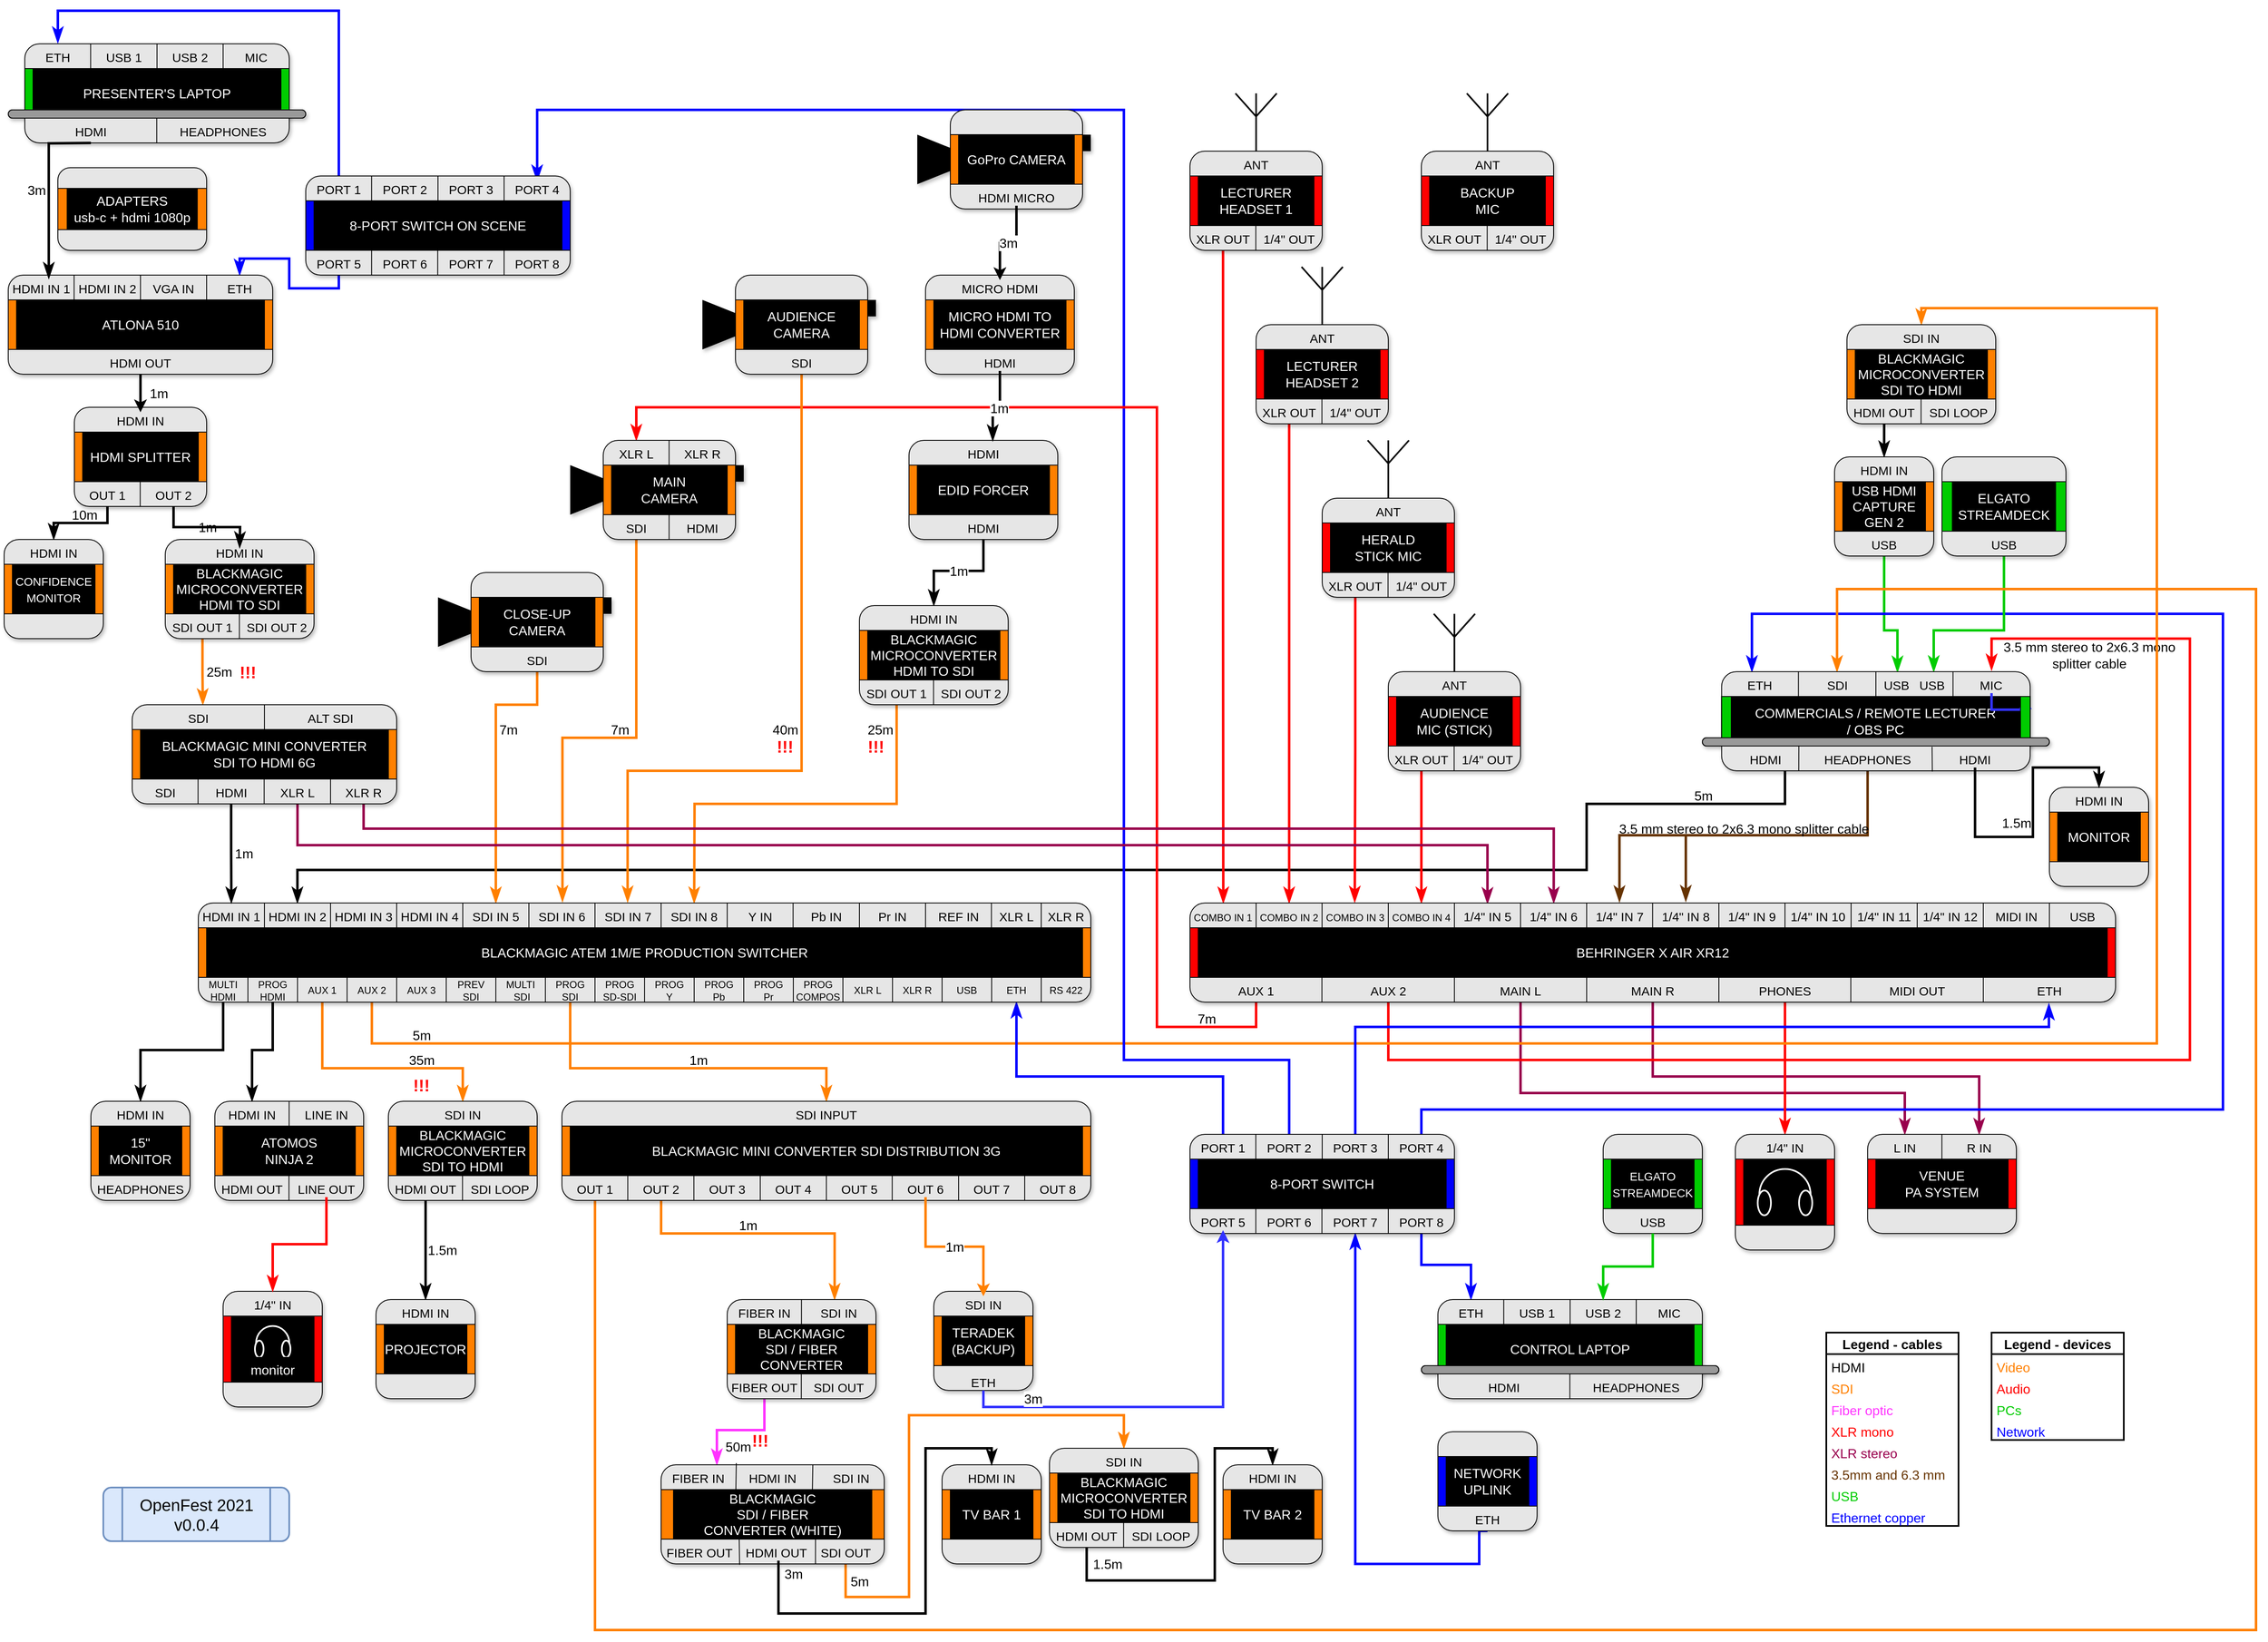 <mxfile version="14.9.4" type="device" pages="2"><diagram id="v_oO0Wh0X6eZ0jC2Wn0S" name="PlanA"><mxGraphModel dx="5140" dy="3510" grid="1" gridSize="10" guides="1" tooltips="1" connect="1" arrows="1" fold="1" page="0" pageScale="1" pageWidth="1169" pageHeight="827" math="0" shadow="0"><root><mxCell id="0"/><mxCell id="1" parent="0"/><mxCell id="cGIgHQy1Nqx3hw5VfiQ_-933" value="3.5 mm stereo to 2x6.3 mono splitter cable" style="edgeStyle=orthogonalEdgeStyle;rounded=0;orthogonalLoop=1;jettySize=auto;html=1;exitX=0.5;exitY=1;exitDx=0;exitDy=0;entryX=0.464;entryY=-0.012;entryDx=0;entryDy=0;entryPerimeter=0;fontSize=16;startArrow=none;startFill=0;endArrow=classicThin;endFill=1;startSize=10;endSize=10;strokeWidth=3;strokeColor=#663300;labelBackgroundColor=none;" parent="1" source="cGIgHQy1Nqx3hw5VfiQ_-334" target="cGIgHQy1Nqx3hw5VfiQ_-276" edge="1"><mxGeometry x="0.002" y="-8" relative="1" as="geometry"><mxPoint as="offset"/></mxGeometry></mxCell><mxCell id="cGIgHQy1Nqx3hw5VfiQ_-931" value="5m" style="edgeStyle=orthogonalEdgeStyle;rounded=0;orthogonalLoop=1;jettySize=auto;html=1;exitX=0.5;exitY=1;exitDx=0;exitDy=0;entryX=0.111;entryY=0;entryDx=0;entryDy=0;entryPerimeter=0;fontSize=16;startArrow=none;startFill=0;endArrow=classicThin;endFill=1;startSize=10;endSize=10;strokeColor=#000000;strokeWidth=3;labelBackgroundColor=none;" parent="1" source="cGIgHQy1Nqx3hw5VfiQ_-332" target="cGIgHQy1Nqx3hw5VfiQ_-1" edge="1"><mxGeometry x="-0.833" y="-10" relative="1" as="geometry"><Array as="points"><mxPoint x="1670" y="120"/><mxPoint x="1430" y="120"/><mxPoint x="1430" y="200"/><mxPoint x="-130" y="200"/></Array><mxPoint as="offset"/></mxGeometry></mxCell><mxCell id="cGIgHQy1Nqx3hw5VfiQ_-930" style="edgeStyle=orthogonalEdgeStyle;rounded=0;orthogonalLoop=1;jettySize=auto;html=1;exitX=0.25;exitY=1;exitDx=0;exitDy=0;entryX=0.5;entryY=0;entryDx=0;entryDy=0;fontSize=16;fontColor=#FFFFFF;startArrow=none;startFill=0;endArrow=classicThin;endFill=1;startSize=10;endSize=10;strokeWidth=3;" parent="1" source="cGIgHQy1Nqx3hw5VfiQ_-913" target="cGIgHQy1Nqx3hw5VfiQ_-922" edge="1"><mxGeometry relative="1" as="geometry"/></mxCell><mxCell id="cGIgHQy1Nqx3hw5VfiQ_-929" style="edgeStyle=orthogonalEdgeStyle;rounded=0;orthogonalLoop=1;jettySize=auto;html=1;exitX=0.5;exitY=1;exitDx=0;exitDy=0;entryX=0.57;entryY=0.004;entryDx=0;entryDy=0;entryPerimeter=0;fontSize=16;fontColor=#FFFFFF;startArrow=none;startFill=0;endArrow=classicThin;endFill=1;startSize=10;endSize=10;strokeColor=#00CC00;strokeWidth=3;" parent="1" source="cGIgHQy1Nqx3hw5VfiQ_-922" target="cGIgHQy1Nqx3hw5VfiQ_-323" edge="1"><mxGeometry relative="1" as="geometry"><Array as="points"><mxPoint x="1790" y="-90"/><mxPoint x="1806" y="-90"/></Array></mxGeometry></mxCell><mxCell id="cGIgHQy1Nqx3hw5VfiQ_-911" style="edgeStyle=orthogonalEdgeStyle;rounded=0;orthogonalLoop=1;jettySize=auto;html=1;exitX=0.5;exitY=1;exitDx=0;exitDy=0;entryX=0.75;entryY=0;entryDx=0;entryDy=0;fontSize=16;fontColor=#FFFFFF;startArrow=none;startFill=0;endArrow=classicThin;endFill=1;startSize=10;endSize=10;strokeWidth=3;strokeColor=#99004D;" parent="1" source="cGIgHQy1Nqx3hw5VfiQ_-320" target="cGIgHQy1Nqx3hw5VfiQ_-900" edge="1"><mxGeometry relative="1" as="geometry"><Array as="points"><mxPoint x="1510" y="450"/><mxPoint x="1905" y="450"/></Array></mxGeometry></mxCell><mxCell id="cGIgHQy1Nqx3hw5VfiQ_-910" style="edgeStyle=orthogonalEdgeStyle;rounded=0;orthogonalLoop=1;jettySize=auto;html=1;exitX=0.5;exitY=1;exitDx=0;exitDy=0;entryX=0.25;entryY=0;entryDx=0;entryDy=0;fontSize=16;fontColor=#FFFFFF;startArrow=none;startFill=0;endArrow=classicThin;endFill=1;startSize=10;endSize=10;strokeWidth=3;strokeColor=#99004D;" parent="1" source="cGIgHQy1Nqx3hw5VfiQ_-319" target="cGIgHQy1Nqx3hw5VfiQ_-900" edge="1"><mxGeometry relative="1" as="geometry"><Array as="points"><mxPoint x="1350" y="470"/><mxPoint x="1815" y="470"/></Array></mxGeometry></mxCell><mxCell id="cGIgHQy1Nqx3hw5VfiQ_-898" style="edgeStyle=orthogonalEdgeStyle;rounded=0;orthogonalLoop=1;jettySize=auto;html=1;exitX=0.5;exitY=1;exitDx=0;exitDy=0;fontSize=16;startArrow=none;startFill=0;endArrow=classicThin;endFill=1;startSize=10;endSize=10;strokeWidth=3;strokeColor=#FF0000;entryX=0.876;entryY=-0.016;entryDx=0;entryDy=0;entryPerimeter=0;labelBackgroundColor=none;" parent="1" source="cGIgHQy1Nqx3hw5VfiQ_-318" target="cGIgHQy1Nqx3hw5VfiQ_-323" edge="1"><mxGeometry relative="1" as="geometry"><mxPoint x="1880" y="-50" as="targetPoint"/><Array as="points"><mxPoint x="1190" y="430"/><mxPoint x="2160" y="430"/><mxPoint x="2160" y="-80"/><mxPoint x="1920" y="-80"/><mxPoint x="1920" y="-42"/></Array></mxGeometry></mxCell><mxCell id="cGIgHQy1Nqx3hw5VfiQ_-940" value="3.5 mm stereo to 2x6.3 mono&lt;br&gt;splitter cable" style="edgeLabel;html=1;align=center;verticalAlign=middle;resizable=0;points=[];fontSize=16;fontColor=#000000;labelBackgroundColor=none;" parent="cGIgHQy1Nqx3hw5VfiQ_-898" vertex="1" connectable="0"><mxGeometry x="0.891" y="1" relative="1" as="geometry"><mxPoint x="56" y="19" as="offset"/></mxGeometry></mxCell><mxCell id="cGIgHQy1Nqx3hw5VfiQ_-897" style="edgeStyle=orthogonalEdgeStyle;rounded=0;orthogonalLoop=1;jettySize=auto;html=1;exitX=0.5;exitY=0;exitDx=0;exitDy=0;fontSize=16;fontColor=#FFFFFF;startArrow=none;startFill=0;endArrow=classicThin;endFill=1;startSize=10;endSize=10;strokeWidth=3;strokeColor=#0000FF;" parent="1" source="cGIgHQy1Nqx3hw5VfiQ_-259" edge="1"><mxGeometry relative="1" as="geometry"><mxPoint x="1630" y="-40" as="targetPoint"/><Array as="points"><mxPoint x="1230" y="490"/><mxPoint x="2200" y="490"/><mxPoint x="2200" y="-110"/><mxPoint x="1630" y="-110"/></Array></mxGeometry></mxCell><mxCell id="cGIgHQy1Nqx3hw5VfiQ_-896" style="edgeStyle=orthogonalEdgeStyle;rounded=0;orthogonalLoop=1;jettySize=auto;html=1;exitX=0.5;exitY=1;exitDx=0;exitDy=0;entryX=0.5;entryY=0;entryDx=0;entryDy=0;fontSize=16;fontColor=#FFFFFF;startArrow=none;startFill=0;endArrow=classicThin;endFill=1;startSize=10;endSize=10;strokeWidth=3;strokeColor=#FF0000;" parent="1" source="cGIgHQy1Nqx3hw5VfiQ_-321" target="cGIgHQy1Nqx3hw5VfiQ_-566" edge="1"><mxGeometry relative="1" as="geometry"/></mxCell><mxCell id="cGIgHQy1Nqx3hw5VfiQ_-895" style="edgeStyle=orthogonalEdgeStyle;rounded=0;orthogonalLoop=1;jettySize=auto;html=1;exitX=0.5;exitY=1;exitDx=0;exitDy=0;fontSize=16;fontColor=#FFFFFF;startArrow=none;startFill=0;endArrow=classicThin;endFill=1;startSize=10;endSize=10;strokeWidth=3;strokeColor=#0000FF;entryX=0.625;entryY=1;entryDx=0;entryDy=0;entryPerimeter=0;" parent="1" source="cGIgHQy1Nqx3hw5VfiQ_-878" target="cGIgHQy1Nqx3hw5VfiQ_-242" edge="1"><mxGeometry relative="1" as="geometry"><mxPoint x="1130" y="670" as="targetPoint"/><Array as="points"><mxPoint x="1300" y="1040"/><mxPoint x="1150" y="1040"/></Array></mxGeometry></mxCell><mxCell id="cGIgHQy1Nqx3hw5VfiQ_-873" value="5m" style="edgeStyle=orthogonalEdgeStyle;rounded=0;orthogonalLoop=1;jettySize=auto;html=1;exitX=0.5;exitY=1;exitDx=0;exitDy=0;fontSize=16;startArrow=none;startFill=0;endArrow=classicThin;endFill=1;startSize=10;endSize=10;strokeWidth=3;strokeColor=#FF8000;entryX=0.5;entryY=0;entryDx=0;entryDy=0;labelBackgroundColor=none;" parent="1" source="cGIgHQy1Nqx3hw5VfiQ_-834" target="cGIgHQy1Nqx3hw5VfiQ_-861" edge="1"><mxGeometry x="-0.925" y="17" relative="1" as="geometry"><mxPoint x="660" y="740" as="targetPoint"/><Array as="points"><mxPoint x="533" y="1080"/><mxPoint x="610" y="1080"/><mxPoint x="610" y="860"/><mxPoint x="870" y="860"/></Array><mxPoint y="1" as="offset"/></mxGeometry></mxCell><mxCell id="cGIgHQy1Nqx3hw5VfiQ_-872" value="50m" style="edgeStyle=orthogonalEdgeStyle;rounded=0;orthogonalLoop=1;jettySize=auto;html=1;exitX=0.5;exitY=1;exitDx=0;exitDy=0;entryX=0.25;entryY=0;entryDx=0;entryDy=0;fontSize=16;startArrow=none;startFill=0;endArrow=classicThin;endFill=1;startSize=10;endSize=10;strokeWidth=3;strokeColor=#FF33FF;labelBackgroundColor=none;" parent="1" source="cGIgHQy1Nqx3hw5VfiQ_-763" target="cGIgHQy1Nqx3hw5VfiQ_-829" edge="1"><mxGeometry x="0.048" y="20" relative="1" as="geometry"><mxPoint as="offset"/></mxGeometry></mxCell><mxCell id="cGIgHQy1Nqx3hw5VfiQ_-871" value="1.5m" style="edgeStyle=orthogonalEdgeStyle;rounded=0;orthogonalLoop=1;jettySize=auto;html=1;exitX=0.5;exitY=1;exitDx=0;exitDy=0;entryX=0.5;entryY=0;entryDx=0;entryDy=0;fontSize=16;startArrow=none;startFill=0;endArrow=classicThin;endFill=1;startSize=10;endSize=10;strokeColor=#000000;strokeWidth=3;labelBackgroundColor=none;" parent="1" source="cGIgHQy1Nqx3hw5VfiQ_-865" target="cGIgHQy1Nqx3hw5VfiQ_-855" edge="1"><mxGeometry x="-0.693" y="20" relative="1" as="geometry"><mxPoint as="offset"/><Array as="points"><mxPoint x="825" y="1060"/><mxPoint x="980" y="1060"/><mxPoint x="980" y="900"/><mxPoint x="1050" y="900"/></Array></mxGeometry></mxCell><mxCell id="cGIgHQy1Nqx3hw5VfiQ_-827" style="edgeStyle=orthogonalEdgeStyle;rounded=0;orthogonalLoop=1;jettySize=auto;html=1;exitX=0.5;exitY=1;exitDx=0;exitDy=0;entryX=0.125;entryY=0;entryDx=0;entryDy=0;entryPerimeter=0;fontSize=16;fontColor=#FFFFFF;startArrow=none;startFill=0;endArrow=classicThin;endFill=1;startSize=10;endSize=10;strokeWidth=3;strokeColor=#0000FF;" parent="1" source="cGIgHQy1Nqx3hw5VfiQ_-255" target="cGIgHQy1Nqx3hw5VfiQ_-809" edge="1"><mxGeometry relative="1" as="geometry"/></mxCell><mxCell id="cGIgHQy1Nqx3hw5VfiQ_-825" style="edgeStyle=orthogonalEdgeStyle;rounded=0;orthogonalLoop=1;jettySize=auto;html=1;exitX=0.5;exitY=1;exitDx=0;exitDy=0;fontSize=16;fontColor=#FFFFFF;startArrow=none;startFill=0;endArrow=classicThin;endFill=1;startSize=10;endSize=10;strokeWidth=3;strokeColor=#00CC00;" parent="1" source="cGIgHQy1Nqx3hw5VfiQ_-794" edge="1"><mxGeometry relative="1" as="geometry"><mxPoint x="1850" y="-40" as="targetPoint"/><Array as="points"><mxPoint x="1935" y="-90"/><mxPoint x="1850" y="-90"/></Array></mxGeometry></mxCell><mxCell id="cGIgHQy1Nqx3hw5VfiQ_-786" value="1m" style="edgeStyle=orthogonalEdgeStyle;rounded=0;orthogonalLoop=1;jettySize=auto;html=1;exitX=0.5;exitY=1;exitDx=0;exitDy=0;entryX=0.722;entryY=0;entryDx=0;entryDy=0;entryPerimeter=0;fontSize=16;endArrow=classicThin;endFill=1;startSize=10;endSize=10;strokeColor=#FF8000;strokeWidth=3;labelBackgroundColor=none;" parent="1" source="cGIgHQy1Nqx3hw5VfiQ_-234" target="cGIgHQy1Nqx3hw5VfiQ_-759" edge="1"><mxGeometry x="-0.108" y="10" relative="1" as="geometry"><Array as="points"><mxPoint x="310" y="640"/><mxPoint x="520" y="640"/></Array><mxPoint as="offset"/></mxGeometry></mxCell><mxCell id="cGIgHQy1Nqx3hw5VfiQ_-789" value="5m" style="edgeStyle=orthogonalEdgeStyle;rounded=0;orthogonalLoop=1;jettySize=auto;html=1;exitX=0.5;exitY=1;exitDx=0;exitDy=0;fontSize=16;startArrow=none;startFill=0;endArrow=classicThin;endFill=1;startSize=10;endSize=10;strokeWidth=3;strokeColor=#FF8000;entryX=0.5;entryY=0;entryDx=0;entryDy=0;labelBackgroundColor=none;" parent="1" source="cGIgHQy1Nqx3hw5VfiQ_-44" target="cGIgHQy1Nqx3hw5VfiQ_-913" edge="1"><mxGeometry x="-0.933" y="10" relative="1" as="geometry"><mxPoint x="1830" y="-442" as="targetPoint"/><Array as="points"><mxPoint x="-40" y="410"/><mxPoint x="2120" y="410"/><mxPoint x="2120" y="-480"/><mxPoint x="1835" y="-480"/></Array><mxPoint as="offset"/></mxGeometry></mxCell><mxCell id="cGIgHQy1Nqx3hw5VfiQ_-790" style="edgeStyle=orthogonalEdgeStyle;rounded=0;orthogonalLoop=1;jettySize=auto;html=1;exitX=0.5;exitY=0;exitDx=0;exitDy=0;entryX=0.928;entryY=1.017;entryDx=0;entryDy=0;entryPerimeter=0;fontSize=16;fontColor=#FFFFFF;startArrow=none;startFill=0;endArrow=classicThin;endFill=1;startSize=10;endSize=10;strokeWidth=3;strokeColor=#0000FF;" parent="1" source="cGIgHQy1Nqx3hw5VfiQ_-258" target="cGIgHQy1Nqx3hw5VfiQ_-276" edge="1"><mxGeometry relative="1" as="geometry"><Array as="points"><mxPoint x="1150" y="390"/><mxPoint x="1989" y="390"/></Array></mxGeometry></mxCell><mxCell id="cGIgHQy1Nqx3hw5VfiQ_-788" style="edgeStyle=orthogonalEdgeStyle;rounded=0;orthogonalLoop=1;jettySize=auto;html=1;exitX=0.5;exitY=0;exitDx=0;exitDy=0;fontSize=16;fontColor=#FFFFFF;startArrow=none;startFill=0;endArrow=classicThin;endFill=1;startSize=10;endSize=10;strokeColor=#0000FF;strokeWidth=3;" parent="1" source="cGIgHQy1Nqx3hw5VfiQ_-251" edge="1"><mxGeometry relative="1" as="geometry"><mxPoint x="740" y="360" as="targetPoint"/><Array as="points"><mxPoint x="990" y="450"/><mxPoint x="740" y="450"/></Array></mxGeometry></mxCell><mxCell id="cGIgHQy1Nqx3hw5VfiQ_-787" style="edgeStyle=orthogonalEdgeStyle;rounded=0;orthogonalLoop=1;jettySize=auto;html=1;fontSize=16;fontColor=#FFFFFF;endArrow=none;endFill=0;startSize=10;endSize=10;strokeWidth=3;strokeColor=#0000FF;entryX=0.375;entryY=0;entryDx=0;entryDy=0;entryPerimeter=0;startArrow=classicThin;startFill=1;" parent="1" source="cGIgHQy1Nqx3hw5VfiQ_-275" target="cGIgHQy1Nqx3hw5VfiQ_-242" edge="1"><mxGeometry relative="1" as="geometry"><mxPoint x="1070" y="470" as="targetPoint"/><Array as="points"><mxPoint x="160" y="-720"/><mxPoint x="870" y="-720"/><mxPoint x="870" y="430"/><mxPoint x="1070" y="430"/></Array></mxGeometry></mxCell><mxCell id="cGIgHQy1Nqx3hw5VfiQ_-785" value="" style="edgeStyle=orthogonalEdgeStyle;rounded=0;orthogonalLoop=1;jettySize=auto;html=1;exitX=0.5;exitY=1;exitDx=0;exitDy=0;fontSize=16;endArrow=classicThin;endFill=1;startSize=10;endSize=10;strokeWidth=3;strokeColor=#FF8000;labelBackgroundColor=none;entryX=0.375;entryY=0;entryDx=0;entryDy=0;entryPerimeter=0;" parent="1" source="cGIgHQy1Nqx3hw5VfiQ_-233" target="cGIgHQy1Nqx3hw5VfiQ_-323" edge="1"><mxGeometry x="-0.185" y="-10" relative="1" as="geometry"><Array as="points"><mxPoint x="230" y="1120"/><mxPoint x="2240" y="1120"/><mxPoint x="2240" y="-140"/><mxPoint x="1733" y="-140"/><mxPoint x="1733" y="-40"/></Array><mxPoint as="offset"/><mxPoint x="1710" y="-60" as="targetPoint"/></mxGeometry></mxCell><mxCell id="cGIgHQy1Nqx3hw5VfiQ_-757" value="1.5m" style="edgeStyle=orthogonalEdgeStyle;rounded=0;orthogonalLoop=1;jettySize=auto;html=1;exitX=0.25;exitY=1;exitDx=0;exitDy=0;entryX=0.5;entryY=0;entryDx=0;entryDy=0;fontSize=16;endArrow=classicThin;endFill=1;startSize=10;endSize=10;strokeWidth=3;labelBackgroundColor=none;" parent="1" source="cGIgHQy1Nqx3hw5VfiQ_-521" target="cGIgHQy1Nqx3hw5VfiQ_-752" edge="1"><mxGeometry y="20" relative="1" as="geometry"><mxPoint as="offset"/></mxGeometry></mxCell><mxCell id="cGIgHQy1Nqx3hw5VfiQ_-750" value="35m" style="edgeStyle=orthogonalEdgeStyle;rounded=0;orthogonalLoop=1;jettySize=auto;html=1;exitX=0.5;exitY=1;exitDx=0;exitDy=0;entryX=0.5;entryY=0;entryDx=0;entryDy=0;fontSize=16;endArrow=classicThin;endFill=1;startSize=10;endSize=10;strokeWidth=3;strokeColor=#FF8000;labelBackgroundColor=none;" parent="1" source="cGIgHQy1Nqx3hw5VfiQ_-43" target="cGIgHQy1Nqx3hw5VfiQ_-521" edge="1"><mxGeometry x="0.388" y="10" relative="1" as="geometry"><Array as="points"><mxPoint x="-100" y="440"/><mxPoint x="70" y="440"/></Array><mxPoint as="offset"/></mxGeometry></mxCell><mxCell id="cGIgHQy1Nqx3hw5VfiQ_-749" style="edgeStyle=orthogonalEdgeStyle;rounded=0;orthogonalLoop=1;jettySize=auto;html=1;exitX=0.5;exitY=1;exitDx=0;exitDy=0;entryX=0.25;entryY=0;entryDx=0;entryDy=0;fontSize=16;fontColor=#FFFFFF;endArrow=classicThin;endFill=1;startSize=10;endSize=10;strokeColor=#000000;strokeWidth=3;" parent="1" source="cGIgHQy1Nqx3hw5VfiQ_-42" target="cGIgHQy1Nqx3hw5VfiQ_-545" edge="1"><mxGeometry relative="1" as="geometry"/></mxCell><mxCell id="cGIgHQy1Nqx3hw5VfiQ_-748" style="edgeStyle=orthogonalEdgeStyle;rounded=0;orthogonalLoop=1;jettySize=auto;html=1;exitX=0.5;exitY=1;exitDx=0;exitDy=0;entryX=0.5;entryY=0;entryDx=0;entryDy=0;fontSize=16;fontColor=#FFFFFF;endArrow=classicThin;endFill=1;startSize=10;endSize=10;strokeWidth=3;" parent="1" source="cGIgHQy1Nqx3hw5VfiQ_-39" target="cGIgHQy1Nqx3hw5VfiQ_-738" edge="1"><mxGeometry relative="1" as="geometry"/></mxCell><mxCell id="cGIgHQy1Nqx3hw5VfiQ_-747" value="1m" style="edgeStyle=orthogonalEdgeStyle;rounded=0;orthogonalLoop=1;jettySize=auto;html=1;exitX=0.5;exitY=1;exitDx=0;exitDy=0;entryX=0.5;entryY=0;entryDx=0;entryDy=0;fontSize=16;endArrow=classicThin;endFill=1;startSize=10;endSize=10;strokeWidth=3;strokeColor=#FF8000;labelBackgroundColor=none;" parent="1" source="cGIgHQy1Nqx3hw5VfiQ_-48" target="cGIgHQy1Nqx3hw5VfiQ_-169" edge="1"><mxGeometry x="0.101" y="10" relative="1" as="geometry"><Array as="points"><mxPoint x="200" y="440"/><mxPoint x="510" y="440"/></Array><mxPoint as="offset"/></mxGeometry></mxCell><mxCell id="cGIgHQy1Nqx3hw5VfiQ_-726" style="edgeStyle=orthogonalEdgeStyle;rounded=0;orthogonalLoop=1;jettySize=auto;html=1;exitX=0.25;exitY=1;exitDx=0;exitDy=0;entryX=0.036;entryY=0;entryDx=0;entryDy=0;entryPerimeter=0;fontSize=16;fontColor=#FFFFFF;endArrow=classicThin;endFill=1;startSize=10;endSize=10;strokeColor=#FF0000;strokeWidth=3;" parent="1" source="cGIgHQy1Nqx3hw5VfiQ_-362" target="cGIgHQy1Nqx3hw5VfiQ_-276" edge="1"><mxGeometry relative="1" as="geometry"/></mxCell><mxCell id="cGIgHQy1Nqx3hw5VfiQ_-724" style="edgeStyle=orthogonalEdgeStyle;rounded=0;orthogonalLoop=1;jettySize=auto;html=1;exitX=0.25;exitY=1;exitDx=0;exitDy=0;entryX=0.178;entryY=-0.008;entryDx=0;entryDy=0;entryPerimeter=0;fontSize=16;fontColor=#FFFFFF;endArrow=classicThin;endFill=1;startSize=10;endSize=10;strokeColor=#FF0000;strokeWidth=3;" parent="1" source="cGIgHQy1Nqx3hw5VfiQ_-704" target="cGIgHQy1Nqx3hw5VfiQ_-276" edge="1"><mxGeometry relative="1" as="geometry"/></mxCell><mxCell id="cGIgHQy1Nqx3hw5VfiQ_-725" style="edgeStyle=orthogonalEdgeStyle;rounded=0;orthogonalLoop=1;jettySize=auto;html=1;exitX=0.25;exitY=1;exitDx=0;exitDy=0;fontSize=16;fontColor=#FFFFFF;endArrow=classicThin;endFill=1;startSize=10;endSize=10;strokeColor=#FF0000;strokeWidth=3;" parent="1" source="cGIgHQy1Nqx3hw5VfiQ_-694" edge="1"><mxGeometry relative="1" as="geometry"><mxPoint x="1070" y="240" as="targetPoint"/></mxGeometry></mxCell><mxCell id="cGIgHQy1Nqx3hw5VfiQ_-723" style="edgeStyle=orthogonalEdgeStyle;rounded=0;orthogonalLoop=1;jettySize=auto;html=1;exitX=0.25;exitY=1;exitDx=0;exitDy=0;entryX=0.25;entryY=0;entryDx=0;entryDy=0;fontSize=16;fontColor=#FFFFFF;endArrow=classicThin;endFill=1;startSize=10;endSize=10;strokeWidth=3;strokeColor=#FF0000;" parent="1" source="cGIgHQy1Nqx3hw5VfiQ_-714" target="cGIgHQy1Nqx3hw5VfiQ_-276" edge="1"><mxGeometry relative="1" as="geometry"/></mxCell><mxCell id="cGIgHQy1Nqx3hw5VfiQ_-680" value="25m" style="edgeStyle=orthogonalEdgeStyle;rounded=0;orthogonalLoop=1;jettySize=auto;html=1;exitX=0.25;exitY=1;exitDx=0;exitDy=0;fontSize=16;endArrow=classicThin;endFill=1;startSize=10;endSize=10;strokeColor=#FF8000;strokeWidth=3;labelBackgroundColor=none;" parent="1" source="cGIgHQy1Nqx3hw5VfiQ_-659" edge="1"><mxGeometry x="-0.876" y="-20" relative="1" as="geometry"><mxPoint x="350" y="240" as="targetPoint"/><mxPoint as="offset"/></mxGeometry></mxCell><mxCell id="cGIgHQy1Nqx3hw5VfiQ_-678" value="&lt;font color=&quot;#000000&quot;&gt;1m&lt;/font&gt;" style="edgeStyle=orthogonalEdgeStyle;rounded=0;orthogonalLoop=1;jettySize=auto;html=1;exitX=0.5;exitY=1;exitDx=0;exitDy=0;entryX=0.5;entryY=0;entryDx=0;entryDy=0;fontSize=16;fontColor=#FFFFFF;endArrow=classicThin;endFill=1;startSize=10;endSize=10;strokeColor=#000000;strokeWidth=3;" parent="1" source="9TM9PfYbGOeqxjGVtbJa-16" target="cGIgHQy1Nqx3hw5VfiQ_-659" edge="1"><mxGeometry relative="1" as="geometry"/></mxCell><mxCell id="cGIgHQy1Nqx3hw5VfiQ_-657" style="edgeStyle=orthogonalEdgeStyle;rounded=0;orthogonalLoop=1;jettySize=auto;html=1;exitX=0.5;exitY=0;exitDx=0;exitDy=0;fontSize=16;fontColor=#FFFFFF;endArrow=classicThin;endFill=1;startSize=10;endSize=10;strokeColor=#0000FF;strokeWidth=3;entryX=0.125;entryY=-0.01;entryDx=0;entryDy=0;entryPerimeter=0;" parent="1" source="cGIgHQy1Nqx3hw5VfiQ_-268" target="cGIgHQy1Nqx3hw5VfiQ_-610" edge="1"><mxGeometry relative="1" as="geometry"><mxPoint x="-418" y="-810" as="targetPoint"/><Array as="points"><mxPoint x="-80" y="-840"/><mxPoint x="-420" y="-840"/></Array></mxGeometry></mxCell><mxCell id="cGIgHQy1Nqx3hw5VfiQ_-656" style="edgeStyle=orthogonalEdgeStyle;rounded=0;orthogonalLoop=1;jettySize=auto;html=1;exitX=0.5;exitY=1;exitDx=0;exitDy=0;entryX=0.875;entryY=0;entryDx=0;entryDy=0;entryPerimeter=0;fontSize=16;fontColor=#FFFFFF;endArrow=classicThin;endFill=1;startSize=10;endSize=10;strokeWidth=3;strokeColor=#0000FF;" parent="1" source="cGIgHQy1Nqx3hw5VfiQ_-269" target="cGIgHQy1Nqx3hw5VfiQ_-461" edge="1"><mxGeometry relative="1" as="geometry"/></mxCell><mxCell id="cGIgHQy1Nqx3hw5VfiQ_-652" value="7m" style="edgeStyle=orthogonalEdgeStyle;rounded=0;orthogonalLoop=1;jettySize=auto;html=1;exitX=0.5;exitY=1;exitDx=0;exitDy=0;fontSize=16;endArrow=classicThin;endFill=1;startSize=10;endSize=10;strokeWidth=3;strokeColor=#FF0000;entryX=0.25;entryY=0;entryDx=0;entryDy=0;labelBorderColor=none;labelBackgroundColor=none;" parent="1" source="cGIgHQy1Nqx3hw5VfiQ_-285" target="cGIgHQy1Nqx3hw5VfiQ_-385" edge="1"><mxGeometry x="-0.88" y="-10" relative="1" as="geometry"><mxPoint x="280" y="-350" as="targetPoint"/><Array as="points"><mxPoint x="1030" y="390"/><mxPoint x="910" y="390"/><mxPoint x="910" y="-360"/><mxPoint x="280" y="-360"/></Array><mxPoint as="offset"/></mxGeometry></mxCell><mxCell id="cGIgHQy1Nqx3hw5VfiQ_-651" value="40m" style="edgeStyle=orthogonalEdgeStyle;rounded=0;orthogonalLoop=1;jettySize=auto;html=1;exitX=0.5;exitY=1;exitDx=0;exitDy=0;fontSize=16;endArrow=classicThin;endFill=1;startSize=10;endSize=10;strokeColor=#FF8000;strokeWidth=3;entryX=0.481;entryY=-0.01;entryDx=0;entryDy=0;entryPerimeter=0;labelBackgroundColor=none;" parent="1" source="cGIgHQy1Nqx3hw5VfiQ_-645" target="cGIgHQy1Nqx3hw5VfiQ_-1" edge="1"><mxGeometry x="0.017" y="-20" relative="1" as="geometry"><mxPoint x="270" y="220" as="targetPoint"/><Array as="points"><mxPoint x="480" y="80"/><mxPoint x="270" y="80"/></Array><mxPoint as="offset"/></mxGeometry></mxCell><mxCell id="cGIgHQy1Nqx3hw5VfiQ_-650" value="7m" style="edgeStyle=orthogonalEdgeStyle;rounded=0;orthogonalLoop=1;jettySize=auto;html=1;exitX=0.5;exitY=1;exitDx=0;exitDy=0;fontSize=16;endArrow=classicThin;endFill=1;startSize=10;endSize=10;strokeColor=#FF8000;strokeWidth=3;entryX=0.408;entryY=-0.014;entryDx=0;entryDy=0;entryPerimeter=0;labelBackgroundColor=none;" parent="1" source="cGIgHQy1Nqx3hw5VfiQ_-394" target="cGIgHQy1Nqx3hw5VfiQ_-1" edge="1"><mxGeometry x="-0.007" y="-10" relative="1" as="geometry"><mxPoint x="191" y="240" as="targetPoint"/><Array as="points"><mxPoint x="280" y="40"/><mxPoint x="191" y="40"/></Array><mxPoint as="offset"/></mxGeometry></mxCell><mxCell id="cGIgHQy1Nqx3hw5VfiQ_-649" value="7m" style="edgeStyle=orthogonalEdgeStyle;rounded=0;orthogonalLoop=1;jettySize=auto;html=1;exitX=0.5;exitY=1;exitDx=0;exitDy=0;fontSize=16;endArrow=classicThin;endFill=1;startSize=10;endSize=10;strokeWidth=3;strokeColor=#FF8000;labelBackgroundColor=none;" parent="1" source="cGIgHQy1Nqx3hw5VfiQ_-444" edge="1"><mxGeometry x="-0.258" y="15" relative="1" as="geometry"><mxPoint x="110" y="240" as="targetPoint"/><Array as="points"><mxPoint x="160"/><mxPoint x="110"/></Array><mxPoint as="offset"/></mxGeometry></mxCell><mxCell id="cGIgHQy1Nqx3hw5VfiQ_-640" style="edgeStyle=orthogonalEdgeStyle;rounded=0;orthogonalLoop=1;jettySize=auto;html=1;exitX=0.5;exitY=1;exitDx=0;exitDy=0;entryX=0.393;entryY=0;entryDx=0;entryDy=0;entryPerimeter=0;fontSize=16;fontColor=#FFFFFF;endArrow=classicThin;endFill=1;startSize=10;endSize=10;strokeWidth=3;strokeColor=#99004D;" parent="1" source="cGIgHQy1Nqx3hw5VfiQ_-492" target="cGIgHQy1Nqx3hw5VfiQ_-276" edge="1"><mxGeometry relative="1" as="geometry"><Array as="points"><mxPoint x="-50" y="150"/><mxPoint x="1390" y="150"/></Array></mxGeometry></mxCell><mxCell id="cGIgHQy1Nqx3hw5VfiQ_-639" style="edgeStyle=orthogonalEdgeStyle;rounded=0;orthogonalLoop=1;jettySize=auto;html=1;exitX=0.5;exitY=1;exitDx=0;exitDy=0;fontSize=16;fontColor=#FFFFFF;endArrow=classicThin;endFill=1;startSize=10;endSize=10;strokeWidth=3;entryX=0.321;entryY=0.006;entryDx=0;entryDy=0;entryPerimeter=0;strokeColor=#99004D;" parent="1" source="cGIgHQy1Nqx3hw5VfiQ_-491" target="cGIgHQy1Nqx3hw5VfiQ_-276" edge="1"><mxGeometry relative="1" as="geometry"><mxPoint x="1270" y="240" as="targetPoint"/><Array as="points"><mxPoint x="-130" y="170"/><mxPoint x="1310" y="170"/><mxPoint x="1310" y="241"/></Array></mxGeometry></mxCell><mxCell id="cGIgHQy1Nqx3hw5VfiQ_-637" value="25m" style="edgeStyle=orthogonalEdgeStyle;rounded=0;orthogonalLoop=1;jettySize=auto;html=1;exitX=0.25;exitY=1;exitDx=0;exitDy=0;entryX=0.267;entryY=0;entryDx=0;entryDy=0;entryPerimeter=0;fontSize=16;endArrow=classicThin;endFill=1;startSize=10;endSize=10;strokeWidth=3;strokeColor=#FF8000;labelBackgroundColor=none;" parent="1" source="cGIgHQy1Nqx3hw5VfiQ_-512" target="cGIgHQy1Nqx3hw5VfiQ_-480" edge="1"><mxGeometry x="0.005" y="20" relative="1" as="geometry"><mxPoint as="offset"/></mxGeometry></mxCell><mxCell id="cGIgHQy1Nqx3hw5VfiQ_-633" value="&lt;div&gt;10m&lt;/div&gt;" style="edgeStyle=orthogonalEdgeStyle;rounded=0;orthogonalLoop=1;jettySize=auto;html=1;fontSize=16;endArrow=classicThin;endFill=1;startSize=10;endSize=10;strokeWidth=3;entryX=0.5;entryY=0;entryDx=0;entryDy=0;exitX=0.25;exitY=1;exitDx=0;exitDy=0;labelBackgroundColor=none;" parent="1" source="cGIgHQy1Nqx3hw5VfiQ_-501" target="cGIgHQy1Nqx3hw5VfiQ_-601" edge="1"><mxGeometry x="-0.083" y="-10" relative="1" as="geometry"><mxPoint x="-390" y="-460" as="sourcePoint"/><mxPoint as="offset"/></mxGeometry></mxCell><mxCell id="cGIgHQy1Nqx3hw5VfiQ_-355" value="" style="group" parent="1" vertex="1" connectable="0"><mxGeometry x="1570" y="-40" width="420" height="120" as="geometry"/></mxCell><mxCell id="cGIgHQy1Nqx3hw5VfiQ_-343" value="" style="rounded=1;whiteSpace=wrap;html=1;shadow=1;glass=0;labelBackgroundColor=none;fontSize=16;fontColor=#FFFFFF;fillColor=#999999;comic=0;absoluteArcSize=1;" parent="cGIgHQy1Nqx3hw5VfiQ_-355" vertex="1"><mxGeometry y="80" width="420" height="10" as="geometry"/></mxCell><mxCell id="cGIgHQy1Nqx3hw5VfiQ_-323" value="" style="rounded=1;whiteSpace=wrap;html=1;shadow=1;glass=0;fillColor=#E6E6E6;" parent="cGIgHQy1Nqx3hw5VfiQ_-355" vertex="1"><mxGeometry x="23.333" width="373.333" height="120" as="geometry"/></mxCell><mxCell id="cGIgHQy1Nqx3hw5VfiQ_-324" value="COMMERCIALS / REMOTE LECTURER&lt;br&gt;/ OBS PC" style="rounded=0;whiteSpace=wrap;html=1;fontColor=#FFFFFF;labelBackgroundColor=none;fillColor=#000000;fontSize=16;" parent="cGIgHQy1Nqx3hw5VfiQ_-355" vertex="1"><mxGeometry x="23.333" y="30" width="373.333" height="60" as="geometry"/></mxCell><mxCell id="cGIgHQy1Nqx3hw5VfiQ_-326" value="" style="endArrow=none;html=1;exitX=0.25;exitY=1;exitDx=0;exitDy=0;entryX=0.278;entryY=1;entryDx=0;entryDy=0;entryPerimeter=0;" parent="cGIgHQy1Nqx3hw5VfiQ_-355" edge="1" target="cGIgHQy1Nqx3hw5VfiQ_-339" source="cGIgHQy1Nqx3hw5VfiQ_-323"><mxGeometry width="58.333" height="50" as="geometry"><mxPoint x="209.615" y="120" as="sourcePoint"/><mxPoint x="209.615" y="90" as="targetPoint"/></mxGeometry></mxCell><mxCell id="cGIgHQy1Nqx3hw5VfiQ_-328" value="" style="endArrow=none;html=1;" parent="cGIgHQy1Nqx3hw5VfiQ_-355" edge="1"><mxGeometry width="58.333" height="50" as="geometry"><mxPoint x="116.282" y="30" as="sourcePoint"/><mxPoint x="116.282" as="targetPoint"/></mxGeometry></mxCell><mxCell id="cGIgHQy1Nqx3hw5VfiQ_-329" value="" style="endArrow=none;html=1;" parent="cGIgHQy1Nqx3hw5VfiQ_-355" edge="1"><mxGeometry width="58.333" height="50" as="geometry"><mxPoint x="210" y="30" as="sourcePoint"/><mxPoint x="210" as="targetPoint"/></mxGeometry></mxCell><mxCell id="cGIgHQy1Nqx3hw5VfiQ_-330" value="" style="endArrow=none;html=1;" parent="cGIgHQy1Nqx3hw5VfiQ_-355" edge="1"><mxGeometry width="58.333" height="50" as="geometry"><mxPoint x="303.333" y="30" as="sourcePoint"/><mxPoint x="303.333" as="targetPoint"/></mxGeometry></mxCell><mxCell id="cGIgHQy1Nqx3hw5VfiQ_-331" value="ETH" style="text;html=1;strokeColor=none;fillColor=none;align=center;verticalAlign=middle;whiteSpace=wrap;rounded=0;fontSize=15;" parent="cGIgHQy1Nqx3hw5VfiQ_-355" vertex="1"><mxGeometry x="23.333" y="6" width="93.333" height="20" as="geometry"/></mxCell><mxCell id="cGIgHQy1Nqx3hw5VfiQ_-332" value="HDMI" style="text;html=1;strokeColor=none;fillColor=none;align=center;verticalAlign=middle;whiteSpace=wrap;rounded=0;fontSize=15;" parent="cGIgHQy1Nqx3hw5VfiQ_-355" vertex="1"><mxGeometry x="23.33" y="96" width="106.67" height="20" as="geometry"/></mxCell><mxCell id="cGIgHQy1Nqx3hw5VfiQ_-334" value="HEADPHONES" style="text;html=1;strokeColor=none;fillColor=none;align=center;verticalAlign=middle;whiteSpace=wrap;rounded=0;fontSize=15;" parent="cGIgHQy1Nqx3hw5VfiQ_-355" vertex="1"><mxGeometry x="140" y="96" width="120" height="20" as="geometry"/></mxCell><mxCell id="cGIgHQy1Nqx3hw5VfiQ_-336" value="SDI" style="text;html=1;strokeColor=none;fillColor=none;align=center;verticalAlign=middle;whiteSpace=wrap;rounded=0;fontSize=15;" parent="cGIgHQy1Nqx3hw5VfiQ_-355" vertex="1"><mxGeometry x="116.667" y="6" width="93.333" height="20" as="geometry"/></mxCell><mxCell id="cGIgHQy1Nqx3hw5VfiQ_-337" value="USB" style="text;html=1;strokeColor=none;fillColor=none;align=center;verticalAlign=middle;whiteSpace=wrap;rounded=0;fontSize=15;" parent="cGIgHQy1Nqx3hw5VfiQ_-355" vertex="1"><mxGeometry x="210" y="6" width="50" height="20" as="geometry"/></mxCell><mxCell id="SjpXojZ2fPphFhxe7WPI-15" value="" style="edgeStyle=orthogonalEdgeStyle;rounded=0;orthogonalLoop=1;jettySize=auto;html=1;fontSize=16;strokeColor=#3333FF;strokeWidth=3;verticalAlign=middle;" edge="1" parent="cGIgHQy1Nqx3hw5VfiQ_-355" source="cGIgHQy1Nqx3hw5VfiQ_-338" target="cGIgHQy1Nqx3hw5VfiQ_-354"><mxGeometry relative="1" as="geometry"/></mxCell><mxCell id="cGIgHQy1Nqx3hw5VfiQ_-338" value="MIC" style="text;html=1;strokeColor=none;fillColor=none;align=center;verticalAlign=middle;whiteSpace=wrap;rounded=0;fontSize=15;" parent="cGIgHQy1Nqx3hw5VfiQ_-355" vertex="1"><mxGeometry x="303.333" y="6" width="93.333" height="20" as="geometry"/></mxCell><mxCell id="cGIgHQy1Nqx3hw5VfiQ_-339" value="" style="rounded=1;whiteSpace=wrap;html=1;shadow=0;glass=0;labelBackgroundColor=none;fontSize=16;fontColor=#FFFFFF;fillColor=#999999;comic=0;absoluteArcSize=1;" parent="cGIgHQy1Nqx3hw5VfiQ_-355" vertex="1"><mxGeometry y="80" width="420" height="10" as="geometry"/></mxCell><mxCell id="cGIgHQy1Nqx3hw5VfiQ_-353" value="" style="rounded=0;whiteSpace=wrap;html=1;shadow=0;glass=0;labelBackgroundColor=none;comic=0;fontSize=16;fontColor=#FFFFFF;fillColor=#00CC00;" parent="cGIgHQy1Nqx3hw5VfiQ_-355" vertex="1"><mxGeometry x="23.333" y="30" width="11.667" height="50" as="geometry"/></mxCell><mxCell id="cGIgHQy1Nqx3hw5VfiQ_-354" value="" style="rounded=0;whiteSpace=wrap;html=1;shadow=0;glass=0;labelBackgroundColor=none;comic=0;fontSize=16;fontColor=#FFFFFF;fillColor=#00CC00;" parent="cGIgHQy1Nqx3hw5VfiQ_-355" vertex="1"><mxGeometry x="385" y="30" width="11.667" height="50" as="geometry"/></mxCell><mxCell id="9TM9PfYbGOeqxjGVtbJa-8" value="HDMI" style="text;html=1;strokeColor=none;fillColor=none;align=center;verticalAlign=middle;whiteSpace=wrap;rounded=0;fontSize=15;" vertex="1" parent="cGIgHQy1Nqx3hw5VfiQ_-355"><mxGeometry x="280" y="96" width="100" height="20" as="geometry"/></mxCell><mxCell id="9TM9PfYbGOeqxjGVtbJa-9" value="" style="endArrow=none;html=1;exitX=0.683;exitY=1.007;exitDx=0;exitDy=0;exitPerimeter=0;" edge="1" parent="cGIgHQy1Nqx3hw5VfiQ_-355" source="cGIgHQy1Nqx3hw5VfiQ_-323"><mxGeometry x="-1519.615" y="60" width="58.333" height="50" as="geometry"><mxPoint x="260" y="140" as="sourcePoint"/><mxPoint x="278" y="91" as="targetPoint"/></mxGeometry></mxCell><mxCell id="9TM9PfYbGOeqxjGVtbJa-10" value="USB" style="text;html=1;strokeColor=none;fillColor=none;align=center;verticalAlign=middle;whiteSpace=wrap;rounded=0;fontSize=15;" vertex="1" parent="cGIgHQy1Nqx3hw5VfiQ_-355"><mxGeometry x="253.33" y="6" width="50" height="20" as="geometry"/></mxCell><mxCell id="cGIgHQy1Nqx3hw5VfiQ_-356" value="" style="group" parent="1" vertex="1" connectable="0"><mxGeometry x="-120" y="-640.0" width="320" height="120.0" as="geometry"/></mxCell><mxCell id="cGIgHQy1Nqx3hw5VfiQ_-260" value="" style="rounded=1;whiteSpace=wrap;html=1;shadow=1;glass=0;fillColor=#E6E6E6;" parent="cGIgHQy1Nqx3hw5VfiQ_-356" vertex="1"><mxGeometry y="2.274e-13" width="320" height="120" as="geometry"/></mxCell><mxCell id="cGIgHQy1Nqx3hw5VfiQ_-261" value="&lt;font style=&quot;font-size: 16px&quot;&gt;8-PORT SWITCH&lt;/font&gt; ON SCENE" style="rounded=0;whiteSpace=wrap;html=1;fontColor=#FFFFFF;labelBackgroundColor=none;fillColor=#000000;fontSize=16;" parent="cGIgHQy1Nqx3hw5VfiQ_-356" vertex="1"><mxGeometry y="30.0" width="320" height="60" as="geometry"/></mxCell><mxCell id="cGIgHQy1Nqx3hw5VfiQ_-262" value="" style="endArrow=none;html=1;" parent="cGIgHQy1Nqx3hw5VfiQ_-356" edge="1"><mxGeometry width="50" height="50" relative="1" as="geometry"><mxPoint x="79.67" y="120" as="sourcePoint"/><mxPoint x="79.67" y="90" as="targetPoint"/></mxGeometry></mxCell><mxCell id="cGIgHQy1Nqx3hw5VfiQ_-263" value="" style="endArrow=none;html=1;" parent="cGIgHQy1Nqx3hw5VfiQ_-356" edge="1"><mxGeometry width="50" height="50" relative="1" as="geometry"><mxPoint x="159.67" y="120" as="sourcePoint"/><mxPoint x="159.67" y="90" as="targetPoint"/></mxGeometry></mxCell><mxCell id="cGIgHQy1Nqx3hw5VfiQ_-264" value="" style="endArrow=none;html=1;" parent="cGIgHQy1Nqx3hw5VfiQ_-356" edge="1"><mxGeometry width="50" height="50" relative="1" as="geometry"><mxPoint x="240.0" y="120" as="sourcePoint"/><mxPoint x="240.0" y="90" as="targetPoint"/></mxGeometry></mxCell><mxCell id="cGIgHQy1Nqx3hw5VfiQ_-265" value="" style="endArrow=none;html=1;" parent="cGIgHQy1Nqx3hw5VfiQ_-356" edge="1"><mxGeometry width="50" height="50" relative="1" as="geometry"><mxPoint x="79.67" y="30" as="sourcePoint"/><mxPoint x="79.67" as="targetPoint"/></mxGeometry></mxCell><mxCell id="cGIgHQy1Nqx3hw5VfiQ_-266" value="" style="endArrow=none;html=1;" parent="cGIgHQy1Nqx3hw5VfiQ_-356" edge="1"><mxGeometry width="50" height="50" relative="1" as="geometry"><mxPoint x="160.0" y="30" as="sourcePoint"/><mxPoint x="160.0" as="targetPoint"/></mxGeometry></mxCell><mxCell id="cGIgHQy1Nqx3hw5VfiQ_-267" value="" style="endArrow=none;html=1;" parent="cGIgHQy1Nqx3hw5VfiQ_-356" edge="1"><mxGeometry width="50" height="50" relative="1" as="geometry"><mxPoint x="240.0" y="30" as="sourcePoint"/><mxPoint x="240.0" as="targetPoint"/></mxGeometry></mxCell><mxCell id="cGIgHQy1Nqx3hw5VfiQ_-268" value="PORT 1" style="text;html=1;strokeColor=none;fillColor=none;align=center;verticalAlign=middle;whiteSpace=wrap;rounded=0;fontSize=15;" parent="cGIgHQy1Nqx3hw5VfiQ_-356" vertex="1"><mxGeometry y="6.0" width="80" height="20" as="geometry"/></mxCell><mxCell id="cGIgHQy1Nqx3hw5VfiQ_-269" value="PORT 5" style="text;html=1;strokeColor=none;fillColor=none;align=center;verticalAlign=middle;whiteSpace=wrap;rounded=0;fontSize=15;" parent="cGIgHQy1Nqx3hw5VfiQ_-356" vertex="1"><mxGeometry y="96.0" width="80" height="20" as="geometry"/></mxCell><mxCell id="cGIgHQy1Nqx3hw5VfiQ_-270" value="PORT 6" style="text;html=1;strokeColor=none;fillColor=none;align=center;verticalAlign=middle;whiteSpace=wrap;rounded=0;fontSize=15;" parent="cGIgHQy1Nqx3hw5VfiQ_-356" vertex="1"><mxGeometry x="80" y="96.0" width="80" height="20" as="geometry"/></mxCell><mxCell id="cGIgHQy1Nqx3hw5VfiQ_-271" value="PORT 7" style="text;html=1;strokeColor=none;fillColor=none;align=center;verticalAlign=middle;whiteSpace=wrap;rounded=0;fontSize=15;" parent="cGIgHQy1Nqx3hw5VfiQ_-356" vertex="1"><mxGeometry x="160" y="96.0" width="80" height="20" as="geometry"/></mxCell><mxCell id="cGIgHQy1Nqx3hw5VfiQ_-272" value="PORT 8" style="text;html=1;strokeColor=none;fillColor=none;align=center;verticalAlign=middle;whiteSpace=wrap;rounded=0;fontSize=15;" parent="cGIgHQy1Nqx3hw5VfiQ_-356" vertex="1"><mxGeometry x="240" y="96.0" width="80" height="20" as="geometry"/></mxCell><mxCell id="cGIgHQy1Nqx3hw5VfiQ_-273" value="PORT 2" style="text;html=1;strokeColor=none;fillColor=none;align=center;verticalAlign=middle;whiteSpace=wrap;rounded=0;fontSize=15;" parent="cGIgHQy1Nqx3hw5VfiQ_-356" vertex="1"><mxGeometry x="80" y="6.0" width="80" height="20" as="geometry"/></mxCell><mxCell id="cGIgHQy1Nqx3hw5VfiQ_-274" value="PORT 3" style="text;html=1;strokeColor=none;fillColor=none;align=center;verticalAlign=middle;whiteSpace=wrap;rounded=0;fontSize=15;" parent="cGIgHQy1Nqx3hw5VfiQ_-356" vertex="1"><mxGeometry x="160" y="6.0" width="80" height="20" as="geometry"/></mxCell><mxCell id="cGIgHQy1Nqx3hw5VfiQ_-275" value="PORT 4" style="text;html=1;strokeColor=none;fillColor=none;align=center;verticalAlign=middle;whiteSpace=wrap;rounded=0;fontSize=15;" parent="cGIgHQy1Nqx3hw5VfiQ_-356" vertex="1"><mxGeometry x="240" y="6.0" width="80" height="20" as="geometry"/></mxCell><mxCell id="cGIgHQy1Nqx3hw5VfiQ_-351" value="" style="rounded=0;whiteSpace=wrap;html=1;shadow=0;glass=0;labelBackgroundColor=none;comic=0;fontSize=16;fontColor=#FFFFFF;fillColor=#0000FF;" parent="cGIgHQy1Nqx3hw5VfiQ_-356" vertex="1"><mxGeometry y="30.0" width="10" height="60" as="geometry"/></mxCell><mxCell id="cGIgHQy1Nqx3hw5VfiQ_-352" value="" style="rounded=0;whiteSpace=wrap;html=1;shadow=0;glass=0;labelBackgroundColor=none;comic=0;fontSize=16;fontColor=#FFFFFF;fillColor=#0000FF;" parent="cGIgHQy1Nqx3hw5VfiQ_-356" vertex="1"><mxGeometry x="310" y="30.0" width="10" height="60" as="geometry"/></mxCell><mxCell id="cGIgHQy1Nqx3hw5VfiQ_-357" value="" style="group" parent="1" vertex="1" connectable="0"><mxGeometry x="950" y="520" width="320" height="120" as="geometry"/></mxCell><mxCell id="cGIgHQy1Nqx3hw5VfiQ_-242" value="" style="rounded=1;whiteSpace=wrap;html=1;shadow=1;glass=0;fillColor=#E6E6E6;" parent="cGIgHQy1Nqx3hw5VfiQ_-357" vertex="1"><mxGeometry width="320" height="120" as="geometry"/></mxCell><mxCell id="cGIgHQy1Nqx3hw5VfiQ_-243" value="&lt;font style=&quot;font-size: 16px&quot;&gt;8-PORT SWITCH&lt;/font&gt;" style="rounded=0;whiteSpace=wrap;html=1;fontColor=#FFFFFF;labelBackgroundColor=none;fillColor=#000000;fontSize=16;" parent="cGIgHQy1Nqx3hw5VfiQ_-357" vertex="1"><mxGeometry y="30" width="320" height="60" as="geometry"/></mxCell><mxCell id="cGIgHQy1Nqx3hw5VfiQ_-244" value="" style="endArrow=none;html=1;" parent="cGIgHQy1Nqx3hw5VfiQ_-357" edge="1"><mxGeometry width="50" height="50" relative="1" as="geometry"><mxPoint x="79.67" y="120" as="sourcePoint"/><mxPoint x="79.67" y="90" as="targetPoint"/></mxGeometry></mxCell><mxCell id="cGIgHQy1Nqx3hw5VfiQ_-245" value="" style="endArrow=none;html=1;" parent="cGIgHQy1Nqx3hw5VfiQ_-357" edge="1"><mxGeometry width="50" height="50" relative="1" as="geometry"><mxPoint x="159.67" y="120" as="sourcePoint"/><mxPoint x="159.67" y="90" as="targetPoint"/></mxGeometry></mxCell><mxCell id="cGIgHQy1Nqx3hw5VfiQ_-246" value="" style="endArrow=none;html=1;" parent="cGIgHQy1Nqx3hw5VfiQ_-357" edge="1"><mxGeometry width="50" height="50" relative="1" as="geometry"><mxPoint x="240" y="120" as="sourcePoint"/><mxPoint x="240" y="90" as="targetPoint"/></mxGeometry></mxCell><mxCell id="cGIgHQy1Nqx3hw5VfiQ_-248" value="" style="endArrow=none;html=1;" parent="cGIgHQy1Nqx3hw5VfiQ_-357" edge="1"><mxGeometry width="50" height="50" relative="1" as="geometry"><mxPoint x="79.67" y="30" as="sourcePoint"/><mxPoint x="79.67" as="targetPoint"/></mxGeometry></mxCell><mxCell id="cGIgHQy1Nqx3hw5VfiQ_-249" value="" style="endArrow=none;html=1;" parent="cGIgHQy1Nqx3hw5VfiQ_-357" edge="1"><mxGeometry width="50" height="50" relative="1" as="geometry"><mxPoint x="160" y="30" as="sourcePoint"/><mxPoint x="160" as="targetPoint"/></mxGeometry></mxCell><mxCell id="cGIgHQy1Nqx3hw5VfiQ_-250" value="" style="endArrow=none;html=1;" parent="cGIgHQy1Nqx3hw5VfiQ_-357" edge="1"><mxGeometry width="50" height="50" relative="1" as="geometry"><mxPoint x="240" y="30" as="sourcePoint"/><mxPoint x="240" as="targetPoint"/></mxGeometry></mxCell><mxCell id="cGIgHQy1Nqx3hw5VfiQ_-251" value="PORT 1" style="text;html=1;strokeColor=none;fillColor=none;align=center;verticalAlign=middle;whiteSpace=wrap;rounded=0;fontSize=15;" parent="cGIgHQy1Nqx3hw5VfiQ_-357" vertex="1"><mxGeometry y="6" width="80" height="20" as="geometry"/></mxCell><mxCell id="cGIgHQy1Nqx3hw5VfiQ_-252" value="PORT 5" style="text;html=1;strokeColor=none;fillColor=none;align=center;verticalAlign=middle;whiteSpace=wrap;rounded=0;fontSize=15;" parent="cGIgHQy1Nqx3hw5VfiQ_-357" vertex="1"><mxGeometry y="96" width="80" height="20" as="geometry"/></mxCell><mxCell id="cGIgHQy1Nqx3hw5VfiQ_-253" value="PORT 6" style="text;html=1;strokeColor=none;fillColor=none;align=center;verticalAlign=middle;whiteSpace=wrap;rounded=0;fontSize=15;" parent="cGIgHQy1Nqx3hw5VfiQ_-357" vertex="1"><mxGeometry x="80" y="96" width="80" height="20" as="geometry"/></mxCell><mxCell id="cGIgHQy1Nqx3hw5VfiQ_-254" value="PORT 7" style="text;html=1;strokeColor=none;fillColor=none;align=center;verticalAlign=middle;whiteSpace=wrap;rounded=0;fontSize=15;" parent="cGIgHQy1Nqx3hw5VfiQ_-357" vertex="1"><mxGeometry x="160" y="96" width="80" height="20" as="geometry"/></mxCell><mxCell id="cGIgHQy1Nqx3hw5VfiQ_-255" value="PORT 8" style="text;html=1;strokeColor=none;fillColor=none;align=center;verticalAlign=middle;whiteSpace=wrap;rounded=0;fontSize=15;" parent="cGIgHQy1Nqx3hw5VfiQ_-357" vertex="1"><mxGeometry x="240" y="96" width="80" height="20" as="geometry"/></mxCell><mxCell id="cGIgHQy1Nqx3hw5VfiQ_-257" value="PORT 2" style="text;html=1;strokeColor=none;fillColor=none;align=center;verticalAlign=middle;whiteSpace=wrap;rounded=0;fontSize=15;" parent="cGIgHQy1Nqx3hw5VfiQ_-357" vertex="1"><mxGeometry x="80" y="6" width="80" height="20" as="geometry"/></mxCell><mxCell id="cGIgHQy1Nqx3hw5VfiQ_-258" value="PORT 3" style="text;html=1;strokeColor=none;fillColor=none;align=center;verticalAlign=middle;whiteSpace=wrap;rounded=0;fontSize=15;" parent="cGIgHQy1Nqx3hw5VfiQ_-357" vertex="1"><mxGeometry x="160" y="6" width="80" height="20" as="geometry"/></mxCell><mxCell id="cGIgHQy1Nqx3hw5VfiQ_-259" value="PORT 4" style="text;html=1;strokeColor=none;fillColor=none;align=center;verticalAlign=middle;whiteSpace=wrap;rounded=0;fontSize=15;" parent="cGIgHQy1Nqx3hw5VfiQ_-357" vertex="1"><mxGeometry x="240" y="6" width="80" height="20" as="geometry"/></mxCell><mxCell id="cGIgHQy1Nqx3hw5VfiQ_-349" value="" style="rounded=0;whiteSpace=wrap;html=1;shadow=0;glass=0;labelBackgroundColor=none;comic=0;fontSize=16;fontColor=#FFFFFF;fillColor=#0000FF;" parent="cGIgHQy1Nqx3hw5VfiQ_-357" vertex="1"><mxGeometry y="30" width="10" height="60" as="geometry"/></mxCell><mxCell id="cGIgHQy1Nqx3hw5VfiQ_-350" value="" style="rounded=0;whiteSpace=wrap;html=1;shadow=0;glass=0;labelBackgroundColor=none;comic=0;fontSize=16;fontColor=#FFFFFF;fillColor=#0000FF;" parent="cGIgHQy1Nqx3hw5VfiQ_-357" vertex="1"><mxGeometry x="310" y="30" width="10" height="60" as="geometry"/></mxCell><mxCell id="cGIgHQy1Nqx3hw5VfiQ_-359" value="" style="group" parent="1" vertex="1" connectable="0"><mxGeometry x="-250" y="240" width="1080" height="120" as="geometry"/></mxCell><mxCell id="cGIgHQy1Nqx3hw5VfiQ_-1" value="" style="rounded=1;whiteSpace=wrap;html=1;shadow=1;glass=0;fillColor=#E6E6E6;" parent="cGIgHQy1Nqx3hw5VfiQ_-359" vertex="1"><mxGeometry width="1080" height="120" as="geometry"/></mxCell><mxCell id="cGIgHQy1Nqx3hw5VfiQ_-3" value="&lt;font style=&quot;font-size: 16px;&quot;&gt;&lt;span style=&quot;white-space: pre; font-size: 16px;&quot;&gt;BLACKMAGIC ATEM 1M/E PRODUCTION SWITCHER&lt;/span&gt;&lt;/font&gt;" style="rounded=0;whiteSpace=wrap;html=1;fontColor=#FFFFFF;labelBackgroundColor=none;fillColor=#000000;fontSize=16;" parent="cGIgHQy1Nqx3hw5VfiQ_-359" vertex="1"><mxGeometry y="30" width="1080" height="60" as="geometry"/></mxCell><mxCell id="cGIgHQy1Nqx3hw5VfiQ_-4" value="" style="endArrow=none;html=1;" parent="cGIgHQy1Nqx3hw5VfiQ_-359" edge="1"><mxGeometry width="50" height="50" relative="1" as="geometry"><mxPoint x="840" y="120" as="sourcePoint"/><mxPoint x="840" y="90" as="targetPoint"/></mxGeometry></mxCell><mxCell id="cGIgHQy1Nqx3hw5VfiQ_-5" value="" style="endArrow=none;html=1;" parent="cGIgHQy1Nqx3hw5VfiQ_-359" edge="1"><mxGeometry width="50" height="50" relative="1" as="geometry"><mxPoint x="60" y="120" as="sourcePoint"/><mxPoint x="60" y="90" as="targetPoint"/></mxGeometry></mxCell><mxCell id="cGIgHQy1Nqx3hw5VfiQ_-6" value="" style="endArrow=none;html=1;" parent="cGIgHQy1Nqx3hw5VfiQ_-359" edge="1"><mxGeometry width="50" height="50" relative="1" as="geometry"><mxPoint x="120" y="120" as="sourcePoint"/><mxPoint x="120" y="90" as="targetPoint"/></mxGeometry></mxCell><mxCell id="cGIgHQy1Nqx3hw5VfiQ_-7" value="" style="endArrow=none;html=1;" parent="cGIgHQy1Nqx3hw5VfiQ_-359" edge="1"><mxGeometry width="50" height="50" relative="1" as="geometry"><mxPoint x="180" y="120" as="sourcePoint"/><mxPoint x="180" y="90" as="targetPoint"/></mxGeometry></mxCell><mxCell id="cGIgHQy1Nqx3hw5VfiQ_-8" value="" style="endArrow=none;html=1;" parent="cGIgHQy1Nqx3hw5VfiQ_-359" edge="1"><mxGeometry width="50" height="50" relative="1" as="geometry"><mxPoint x="240" y="120" as="sourcePoint"/><mxPoint x="240" y="90" as="targetPoint"/></mxGeometry></mxCell><mxCell id="cGIgHQy1Nqx3hw5VfiQ_-9" value="" style="endArrow=none;html=1;" parent="cGIgHQy1Nqx3hw5VfiQ_-359" edge="1"><mxGeometry width="50" height="50" relative="1" as="geometry"><mxPoint x="300" y="120" as="sourcePoint"/><mxPoint x="300" y="90" as="targetPoint"/></mxGeometry></mxCell><mxCell id="cGIgHQy1Nqx3hw5VfiQ_-10" value="" style="endArrow=none;html=1;" parent="cGIgHQy1Nqx3hw5VfiQ_-359" edge="1"><mxGeometry width="50" height="50" relative="1" as="geometry"><mxPoint x="360" y="120" as="sourcePoint"/><mxPoint x="360" y="90" as="targetPoint"/></mxGeometry></mxCell><mxCell id="cGIgHQy1Nqx3hw5VfiQ_-11" value="" style="endArrow=none;html=1;" parent="cGIgHQy1Nqx3hw5VfiQ_-359" edge="1"><mxGeometry width="50" height="50" relative="1" as="geometry"><mxPoint x="420" y="120" as="sourcePoint"/><mxPoint x="420" y="90" as="targetPoint"/></mxGeometry></mxCell><mxCell id="cGIgHQy1Nqx3hw5VfiQ_-12" value="" style="endArrow=none;html=1;" parent="cGIgHQy1Nqx3hw5VfiQ_-359" edge="1"><mxGeometry width="50" height="50" relative="1" as="geometry"><mxPoint x="480" y="120" as="sourcePoint"/><mxPoint x="480" y="90" as="targetPoint"/></mxGeometry></mxCell><mxCell id="cGIgHQy1Nqx3hw5VfiQ_-13" value="" style="endArrow=none;html=1;" parent="cGIgHQy1Nqx3hw5VfiQ_-359" edge="1"><mxGeometry width="50" height="50" relative="1" as="geometry"><mxPoint x="540" y="120" as="sourcePoint"/><mxPoint x="540" y="90" as="targetPoint"/></mxGeometry></mxCell><mxCell id="cGIgHQy1Nqx3hw5VfiQ_-14" value="" style="endArrow=none;html=1;" parent="cGIgHQy1Nqx3hw5VfiQ_-359" edge="1"><mxGeometry width="50" height="50" relative="1" as="geometry"><mxPoint x="600" y="120" as="sourcePoint"/><mxPoint x="600" y="90" as="targetPoint"/></mxGeometry></mxCell><mxCell id="cGIgHQy1Nqx3hw5VfiQ_-15" value="" style="endArrow=none;html=1;" parent="cGIgHQy1Nqx3hw5VfiQ_-359" edge="1"><mxGeometry width="50" height="50" relative="1" as="geometry"><mxPoint x="660" y="120" as="sourcePoint"/><mxPoint x="660" y="90" as="targetPoint"/></mxGeometry></mxCell><mxCell id="cGIgHQy1Nqx3hw5VfiQ_-16" value="" style="endArrow=none;html=1;" parent="cGIgHQy1Nqx3hw5VfiQ_-359" edge="1"><mxGeometry width="50" height="50" relative="1" as="geometry"><mxPoint x="720" y="120" as="sourcePoint"/><mxPoint x="720" y="90" as="targetPoint"/></mxGeometry></mxCell><mxCell id="cGIgHQy1Nqx3hw5VfiQ_-17" value="" style="endArrow=none;html=1;" parent="cGIgHQy1Nqx3hw5VfiQ_-359" edge="1"><mxGeometry width="50" height="50" relative="1" as="geometry"><mxPoint x="780" y="120" as="sourcePoint"/><mxPoint x="780" y="90" as="targetPoint"/></mxGeometry></mxCell><mxCell id="cGIgHQy1Nqx3hw5VfiQ_-18" value="" style="endArrow=none;html=1;" parent="cGIgHQy1Nqx3hw5VfiQ_-359" edge="1"><mxGeometry width="50" height="50" relative="1" as="geometry"><mxPoint x="80" y="30" as="sourcePoint"/><mxPoint x="80" as="targetPoint"/></mxGeometry></mxCell><mxCell id="cGIgHQy1Nqx3hw5VfiQ_-19" value="" style="endArrow=none;html=1;" parent="cGIgHQy1Nqx3hw5VfiQ_-359" edge="1"><mxGeometry width="50" height="50" relative="1" as="geometry"><mxPoint x="160" y="30" as="sourcePoint"/><mxPoint x="160" as="targetPoint"/></mxGeometry></mxCell><mxCell id="cGIgHQy1Nqx3hw5VfiQ_-21" value="" style="endArrow=none;html=1;" parent="cGIgHQy1Nqx3hw5VfiQ_-359" edge="1"><mxGeometry width="50" height="50" relative="1" as="geometry"><mxPoint x="240" y="30" as="sourcePoint"/><mxPoint x="240" as="targetPoint"/></mxGeometry></mxCell><mxCell id="cGIgHQy1Nqx3hw5VfiQ_-22" value="" style="endArrow=none;html=1;" parent="cGIgHQy1Nqx3hw5VfiQ_-359" edge="1"><mxGeometry width="50" height="50" relative="1" as="geometry"><mxPoint x="320" y="30" as="sourcePoint"/><mxPoint x="320" as="targetPoint"/></mxGeometry></mxCell><mxCell id="cGIgHQy1Nqx3hw5VfiQ_-23" value="" style="endArrow=none;html=1;" parent="cGIgHQy1Nqx3hw5VfiQ_-359" edge="1"><mxGeometry width="50" height="50" relative="1" as="geometry"><mxPoint x="400" y="30" as="sourcePoint"/><mxPoint x="400" as="targetPoint"/></mxGeometry></mxCell><mxCell id="cGIgHQy1Nqx3hw5VfiQ_-24" value="" style="endArrow=none;html=1;" parent="cGIgHQy1Nqx3hw5VfiQ_-359" edge="1"><mxGeometry width="50" height="50" relative="1" as="geometry"><mxPoint x="480" y="30" as="sourcePoint"/><mxPoint x="480" as="targetPoint"/></mxGeometry></mxCell><mxCell id="cGIgHQy1Nqx3hw5VfiQ_-25" value="" style="endArrow=none;html=1;" parent="cGIgHQy1Nqx3hw5VfiQ_-359" edge="1"><mxGeometry width="50" height="50" relative="1" as="geometry"><mxPoint x="560" y="30" as="sourcePoint"/><mxPoint x="560" as="targetPoint"/></mxGeometry></mxCell><mxCell id="cGIgHQy1Nqx3hw5VfiQ_-26" value="" style="endArrow=none;html=1;" parent="cGIgHQy1Nqx3hw5VfiQ_-359" edge="1"><mxGeometry width="50" height="50" relative="1" as="geometry"><mxPoint x="640" y="30" as="sourcePoint"/><mxPoint x="640" as="targetPoint"/></mxGeometry></mxCell><mxCell id="cGIgHQy1Nqx3hw5VfiQ_-27" value="" style="endArrow=none;html=1;" parent="cGIgHQy1Nqx3hw5VfiQ_-359" edge="1"><mxGeometry width="50" height="50" relative="1" as="geometry"><mxPoint x="719.72" y="30" as="sourcePoint"/><mxPoint x="719.72" as="targetPoint"/></mxGeometry></mxCell><mxCell id="cGIgHQy1Nqx3hw5VfiQ_-28" value="HDMI IN 1" style="text;html=1;strokeColor=none;fillColor=none;align=center;verticalAlign=middle;whiteSpace=wrap;rounded=0;fontSize=15;" parent="cGIgHQy1Nqx3hw5VfiQ_-359" vertex="1"><mxGeometry y="6" width="80" height="20" as="geometry"/></mxCell><mxCell id="cGIgHQy1Nqx3hw5VfiQ_-29" value="&lt;div style=&quot;font-size: 15px;&quot;&gt;HDMI IN 2&lt;/div&gt;" style="text;html=1;strokeColor=none;fillColor=none;align=center;verticalAlign=middle;whiteSpace=wrap;rounded=0;fontSize=15;" parent="cGIgHQy1Nqx3hw5VfiQ_-359" vertex="1"><mxGeometry x="80" y="6" width="80" height="20" as="geometry"/></mxCell><mxCell id="cGIgHQy1Nqx3hw5VfiQ_-30" value="HDMI IN 3" style="text;html=1;strokeColor=none;fillColor=none;align=center;verticalAlign=middle;whiteSpace=wrap;rounded=0;fontSize=15;" parent="cGIgHQy1Nqx3hw5VfiQ_-359" vertex="1"><mxGeometry x="160" y="6" width="80" height="20" as="geometry"/></mxCell><mxCell id="cGIgHQy1Nqx3hw5VfiQ_-31" value="SDI IN 7" style="text;html=1;strokeColor=none;fillColor=none;align=center;verticalAlign=middle;whiteSpace=wrap;rounded=0;fontSize=15;" parent="cGIgHQy1Nqx3hw5VfiQ_-359" vertex="1"><mxGeometry x="480" y="6" width="80" height="20" as="geometry"/></mxCell><mxCell id="cGIgHQy1Nqx3hw5VfiQ_-32" value="HDMI IN 4" style="text;html=1;strokeColor=none;fillColor=none;align=center;verticalAlign=middle;whiteSpace=wrap;rounded=0;fontSize=15;" parent="cGIgHQy1Nqx3hw5VfiQ_-359" vertex="1"><mxGeometry x="240" y="6" width="80" height="20" as="geometry"/></mxCell><mxCell id="cGIgHQy1Nqx3hw5VfiQ_-33" value="SDI IN 5" style="text;html=1;strokeColor=none;fillColor=none;align=center;verticalAlign=middle;whiteSpace=wrap;rounded=0;fontSize=15;" parent="cGIgHQy1Nqx3hw5VfiQ_-359" vertex="1"><mxGeometry x="320" y="6" width="80" height="20" as="geometry"/></mxCell><mxCell id="cGIgHQy1Nqx3hw5VfiQ_-34" value="SDI IN 6" style="text;html=1;strokeColor=none;fillColor=none;align=center;verticalAlign=middle;whiteSpace=wrap;rounded=0;fontSize=15;" parent="cGIgHQy1Nqx3hw5VfiQ_-359" vertex="1"><mxGeometry x="400" y="6" width="80" height="20" as="geometry"/></mxCell><mxCell id="cGIgHQy1Nqx3hw5VfiQ_-35" value="XLR R" style="text;html=1;strokeColor=none;fillColor=none;align=center;verticalAlign=middle;whiteSpace=wrap;rounded=0;fontSize=15;" parent="cGIgHQy1Nqx3hw5VfiQ_-359" vertex="1"><mxGeometry x="1020" y="6" width="60" height="20" as="geometry"/></mxCell><mxCell id="cGIgHQy1Nqx3hw5VfiQ_-36" value="SDI IN 8" style="text;html=1;strokeColor=none;fillColor=none;align=center;verticalAlign=middle;whiteSpace=wrap;rounded=0;fontSize=15;" parent="cGIgHQy1Nqx3hw5VfiQ_-359" vertex="1"><mxGeometry x="560" y="6" width="80" height="20" as="geometry"/></mxCell><mxCell id="cGIgHQy1Nqx3hw5VfiQ_-37" value="XLR L" style="text;html=1;strokeColor=none;fillColor=none;align=center;verticalAlign=middle;whiteSpace=wrap;rounded=0;fontSize=15;" parent="cGIgHQy1Nqx3hw5VfiQ_-359" vertex="1"><mxGeometry x="960" y="6" width="60" height="20" as="geometry"/></mxCell><mxCell id="cGIgHQy1Nqx3hw5VfiQ_-39" value="&lt;div&gt;MULTI HDMI&lt;br&gt;&lt;/div&gt;" style="text;html=1;strokeColor=none;fillColor=none;align=center;verticalAlign=middle;whiteSpace=wrap;rounded=0;fontSize=12;" parent="cGIgHQy1Nqx3hw5VfiQ_-359" vertex="1"><mxGeometry y="96" width="60" height="20" as="geometry"/></mxCell><mxCell id="cGIgHQy1Nqx3hw5VfiQ_-41" value="XLR R" style="text;html=1;strokeColor=none;fillColor=none;align=center;verticalAlign=middle;whiteSpace=wrap;rounded=0;fontSize=12;" parent="cGIgHQy1Nqx3hw5VfiQ_-359" vertex="1"><mxGeometry x="840" y="96" width="60" height="20" as="geometry"/></mxCell><mxCell id="cGIgHQy1Nqx3hw5VfiQ_-42" value="PROG HDMI" style="text;html=1;strokeColor=none;fillColor=none;align=center;verticalAlign=middle;whiteSpace=wrap;rounded=0;fontSize=12;" parent="cGIgHQy1Nqx3hw5VfiQ_-359" vertex="1"><mxGeometry x="60" y="96" width="60" height="20" as="geometry"/></mxCell><mxCell id="cGIgHQy1Nqx3hw5VfiQ_-43" value="AUX 1" style="text;html=1;strokeColor=none;fillColor=none;align=center;verticalAlign=middle;whiteSpace=wrap;rounded=0;fontSize=12;" parent="cGIgHQy1Nqx3hw5VfiQ_-359" vertex="1"><mxGeometry x="120" y="96" width="60" height="20" as="geometry"/></mxCell><mxCell id="cGIgHQy1Nqx3hw5VfiQ_-44" value="AUX 2" style="text;html=1;strokeColor=none;fillColor=none;align=center;verticalAlign=middle;whiteSpace=wrap;rounded=0;fontSize=12;" parent="cGIgHQy1Nqx3hw5VfiQ_-359" vertex="1"><mxGeometry x="180" y="96" width="60" height="20" as="geometry"/></mxCell><mxCell id="cGIgHQy1Nqx3hw5VfiQ_-45" value="AUX 3" style="text;html=1;strokeColor=none;fillColor=none;align=center;verticalAlign=middle;whiteSpace=wrap;rounded=0;fontSize=12;" parent="cGIgHQy1Nqx3hw5VfiQ_-359" vertex="1"><mxGeometry x="240" y="96" width="60" height="20" as="geometry"/></mxCell><mxCell id="cGIgHQy1Nqx3hw5VfiQ_-46" value="&lt;div&gt;PREV&lt;/div&gt;&lt;div&gt;SDI&lt;/div&gt;" style="text;html=1;strokeColor=none;fillColor=none;align=center;verticalAlign=middle;whiteSpace=wrap;rounded=0;fontSize=12;" parent="cGIgHQy1Nqx3hw5VfiQ_-359" vertex="1"><mxGeometry x="300" y="96" width="60" height="20" as="geometry"/></mxCell><mxCell id="cGIgHQy1Nqx3hw5VfiQ_-47" value="&lt;div&gt;MULTI&lt;/div&gt;&amp;nbsp;SDI" style="text;html=1;strokeColor=none;fillColor=none;align=center;verticalAlign=middle;whiteSpace=wrap;rounded=0;fontSize=12;" parent="cGIgHQy1Nqx3hw5VfiQ_-359" vertex="1"><mxGeometry x="360" y="96" width="60" height="20" as="geometry"/></mxCell><mxCell id="cGIgHQy1Nqx3hw5VfiQ_-48" value="PROG SDI" style="text;html=1;strokeColor=none;fillColor=none;align=center;verticalAlign=middle;whiteSpace=wrap;rounded=0;fontSize=12;" parent="cGIgHQy1Nqx3hw5VfiQ_-359" vertex="1"><mxGeometry x="420" y="96" width="60" height="20" as="geometry"/></mxCell><mxCell id="cGIgHQy1Nqx3hw5VfiQ_-49" value="PROG&lt;br&gt;SD-SDI" style="text;html=1;strokeColor=none;fillColor=none;align=center;verticalAlign=middle;whiteSpace=wrap;rounded=0;fontSize=12;" parent="cGIgHQy1Nqx3hw5VfiQ_-359" vertex="1"><mxGeometry x="480" y="96" width="60" height="20" as="geometry"/></mxCell><mxCell id="cGIgHQy1Nqx3hw5VfiQ_-50" value="PROG&lt;br&gt;Y" style="text;html=1;strokeColor=none;fillColor=none;align=center;verticalAlign=middle;whiteSpace=wrap;rounded=0;fontSize=12;" parent="cGIgHQy1Nqx3hw5VfiQ_-359" vertex="1"><mxGeometry x="540" y="96" width="60" height="20" as="geometry"/></mxCell><mxCell id="cGIgHQy1Nqx3hw5VfiQ_-51" value="PROG&lt;br&gt;Pb" style="text;html=1;strokeColor=none;fillColor=none;align=center;verticalAlign=middle;whiteSpace=wrap;rounded=0;fontSize=12;" parent="cGIgHQy1Nqx3hw5VfiQ_-359" vertex="1"><mxGeometry x="600" y="96" width="60" height="20" as="geometry"/></mxCell><mxCell id="cGIgHQy1Nqx3hw5VfiQ_-52" value="PROG&lt;br&gt;&lt;div&gt;Pr&lt;/div&gt;" style="text;html=1;strokeColor=none;fillColor=none;align=center;verticalAlign=middle;whiteSpace=wrap;rounded=0;fontSize=12;" parent="cGIgHQy1Nqx3hw5VfiQ_-359" vertex="1"><mxGeometry x="660" y="96" width="60" height="20" as="geometry"/></mxCell><mxCell id="cGIgHQy1Nqx3hw5VfiQ_-53" value="PROG&lt;br&gt;COMPOS" style="text;html=1;strokeColor=none;fillColor=none;align=center;verticalAlign=middle;whiteSpace=wrap;rounded=0;fontSize=12;" parent="cGIgHQy1Nqx3hw5VfiQ_-359" vertex="1"><mxGeometry x="720" y="96" width="60" height="20" as="geometry"/></mxCell><mxCell id="cGIgHQy1Nqx3hw5VfiQ_-54" value="XLR L" style="text;html=1;strokeColor=none;fillColor=none;align=center;verticalAlign=middle;whiteSpace=wrap;rounded=0;fontSize=12;" parent="cGIgHQy1Nqx3hw5VfiQ_-359" vertex="1"><mxGeometry x="780" y="96" width="60" height="20" as="geometry"/></mxCell><mxCell id="cGIgHQy1Nqx3hw5VfiQ_-155" value="" style="endArrow=none;html=1;" parent="cGIgHQy1Nqx3hw5VfiQ_-359" edge="1"><mxGeometry width="50" height="50" relative="1" as="geometry"><mxPoint x="900" y="120" as="sourcePoint"/><mxPoint x="900" y="90" as="targetPoint"/></mxGeometry></mxCell><mxCell id="cGIgHQy1Nqx3hw5VfiQ_-156" value="" style="endArrow=none;html=1;" parent="cGIgHQy1Nqx3hw5VfiQ_-359" edge="1"><mxGeometry width="50" height="50" relative="1" as="geometry"><mxPoint x="960" y="120" as="sourcePoint"/><mxPoint x="960" y="90" as="targetPoint"/></mxGeometry></mxCell><mxCell id="cGIgHQy1Nqx3hw5VfiQ_-157" value="" style="endArrow=none;html=1;" parent="cGIgHQy1Nqx3hw5VfiQ_-359" edge="1"><mxGeometry width="50" height="50" relative="1" as="geometry"><mxPoint x="1020" y="120" as="sourcePoint"/><mxPoint x="1020" y="90" as="targetPoint"/></mxGeometry></mxCell><mxCell id="cGIgHQy1Nqx3hw5VfiQ_-158" value="USB" style="text;html=1;strokeColor=none;fillColor=none;align=center;verticalAlign=middle;whiteSpace=wrap;rounded=0;fontSize=12;" parent="cGIgHQy1Nqx3hw5VfiQ_-359" vertex="1"><mxGeometry x="900" y="96" width="60" height="20" as="geometry"/></mxCell><mxCell id="cGIgHQy1Nqx3hw5VfiQ_-159" value="ETH" style="text;html=1;strokeColor=none;fillColor=none;align=center;verticalAlign=middle;whiteSpace=wrap;rounded=0;fontSize=12;" parent="cGIgHQy1Nqx3hw5VfiQ_-359" vertex="1"><mxGeometry x="960" y="96" width="60" height="20" as="geometry"/></mxCell><mxCell id="cGIgHQy1Nqx3hw5VfiQ_-160" value="RS 422" style="text;html=1;strokeColor=none;fillColor=none;align=center;verticalAlign=middle;whiteSpace=wrap;rounded=0;fontSize=12;" parent="cGIgHQy1Nqx3hw5VfiQ_-359" vertex="1"><mxGeometry x="1020" y="96" width="60" height="20" as="geometry"/></mxCell><mxCell id="cGIgHQy1Nqx3hw5VfiQ_-161" value="" style="endArrow=none;html=1;" parent="cGIgHQy1Nqx3hw5VfiQ_-359" edge="1"><mxGeometry width="50" height="50" relative="1" as="geometry"><mxPoint x="800" y="30" as="sourcePoint"/><mxPoint x="800" as="targetPoint"/></mxGeometry></mxCell><mxCell id="cGIgHQy1Nqx3hw5VfiQ_-162" value="" style="endArrow=none;html=1;" parent="cGIgHQy1Nqx3hw5VfiQ_-359" edge="1"><mxGeometry width="50" height="50" relative="1" as="geometry"><mxPoint x="880" y="30" as="sourcePoint"/><mxPoint x="880" as="targetPoint"/></mxGeometry></mxCell><mxCell id="cGIgHQy1Nqx3hw5VfiQ_-163" value="" style="endArrow=none;html=1;" parent="cGIgHQy1Nqx3hw5VfiQ_-359" edge="1"><mxGeometry width="50" height="50" relative="1" as="geometry"><mxPoint x="959.72" y="30" as="sourcePoint"/><mxPoint x="959.72" as="targetPoint"/></mxGeometry></mxCell><mxCell id="cGIgHQy1Nqx3hw5VfiQ_-164" value="" style="endArrow=none;html=1;" parent="cGIgHQy1Nqx3hw5VfiQ_-359" edge="1"><mxGeometry width="50" height="50" relative="1" as="geometry"><mxPoint x="1020" y="30" as="sourcePoint"/><mxPoint x="1020" as="targetPoint"/></mxGeometry></mxCell><mxCell id="cGIgHQy1Nqx3hw5VfiQ_-165" value="Y IN" style="text;html=1;strokeColor=none;fillColor=none;align=center;verticalAlign=middle;whiteSpace=wrap;rounded=0;fontSize=15;" parent="cGIgHQy1Nqx3hw5VfiQ_-359" vertex="1"><mxGeometry x="640" y="6" width="80" height="20" as="geometry"/></mxCell><mxCell id="cGIgHQy1Nqx3hw5VfiQ_-166" value="Pb IN" style="text;html=1;strokeColor=none;fillColor=none;align=center;verticalAlign=middle;whiteSpace=wrap;rounded=0;fontSize=15;" parent="cGIgHQy1Nqx3hw5VfiQ_-359" vertex="1"><mxGeometry x="720" y="6" width="80" height="20" as="geometry"/></mxCell><mxCell id="cGIgHQy1Nqx3hw5VfiQ_-167" value="Pr IN" style="text;html=1;strokeColor=none;fillColor=none;align=center;verticalAlign=middle;whiteSpace=wrap;rounded=0;fontSize=15;" parent="cGIgHQy1Nqx3hw5VfiQ_-359" vertex="1"><mxGeometry x="800" y="6" width="80" height="20" as="geometry"/></mxCell><mxCell id="cGIgHQy1Nqx3hw5VfiQ_-168" value="REF IN" style="text;html=1;strokeColor=none;fillColor=none;align=center;verticalAlign=middle;whiteSpace=wrap;rounded=0;fontSize=15;" parent="cGIgHQy1Nqx3hw5VfiQ_-359" vertex="1"><mxGeometry x="880" y="6" width="80" height="20" as="geometry"/></mxCell><mxCell id="cGIgHQy1Nqx3hw5VfiQ_-340" value="" style="rounded=0;whiteSpace=wrap;html=1;shadow=0;glass=0;labelBackgroundColor=none;comic=0;fontSize=16;fontColor=#FFFFFF;fillColor=#FF8000;" parent="cGIgHQy1Nqx3hw5VfiQ_-359" vertex="1"><mxGeometry y="30" width="10" height="60" as="geometry"/></mxCell><mxCell id="cGIgHQy1Nqx3hw5VfiQ_-341" value="" style="rounded=0;whiteSpace=wrap;html=1;shadow=0;glass=0;labelBackgroundColor=none;comic=0;fontSize=16;fontColor=#FFFFFF;fillColor=#FF8000;" parent="cGIgHQy1Nqx3hw5VfiQ_-359" vertex="1"><mxGeometry x="1070" y="30" width="10" height="60" as="geometry"/></mxCell><mxCell id="cGIgHQy1Nqx3hw5VfiQ_-360" value="" style="group" parent="1" vertex="1" connectable="0"><mxGeometry x="190" y="480" width="640" height="120" as="geometry"/></mxCell><mxCell id="cGIgHQy1Nqx3hw5VfiQ_-169" value="" style="rounded=1;whiteSpace=wrap;html=1;shadow=1;glass=0;fillColor=#E6E6E6;" parent="cGIgHQy1Nqx3hw5VfiQ_-360" vertex="1"><mxGeometry width="640" height="120" as="geometry"/></mxCell><mxCell id="cGIgHQy1Nqx3hw5VfiQ_-170" value="&lt;font style=&quot;font-size: 16px;&quot;&gt;&lt;span style=&quot;white-space: pre; font-size: 16px;&quot;&gt;BLACKMAGIC MINI CONVERTER SDI DISTRIBUTION 3G&lt;span style=&quot;white-space: pre; font-size: 16px;&quot;&gt;&lt;/span&gt;&lt;/span&gt;&lt;/font&gt;" style="rounded=0;whiteSpace=wrap;html=1;fontColor=#FFFFFF;labelBackgroundColor=none;fillColor=#000000;fontSize=16;" parent="cGIgHQy1Nqx3hw5VfiQ_-360" vertex="1"><mxGeometry y="30" width="640" height="60" as="geometry"/></mxCell><mxCell id="cGIgHQy1Nqx3hw5VfiQ_-172" value="" style="endArrow=none;html=1;" parent="cGIgHQy1Nqx3hw5VfiQ_-360" edge="1"><mxGeometry width="50" height="50" relative="1" as="geometry"><mxPoint x="79.67" y="120" as="sourcePoint"/><mxPoint x="79.67" y="90" as="targetPoint"/></mxGeometry></mxCell><mxCell id="cGIgHQy1Nqx3hw5VfiQ_-173" value="" style="endArrow=none;html=1;" parent="cGIgHQy1Nqx3hw5VfiQ_-360" edge="1"><mxGeometry width="50" height="50" relative="1" as="geometry"><mxPoint x="159.67" y="120" as="sourcePoint"/><mxPoint x="159.67" y="90" as="targetPoint"/></mxGeometry></mxCell><mxCell id="cGIgHQy1Nqx3hw5VfiQ_-175" value="" style="endArrow=none;html=1;" parent="cGIgHQy1Nqx3hw5VfiQ_-360" edge="1"><mxGeometry width="50" height="50" relative="1" as="geometry"><mxPoint x="240" y="120" as="sourcePoint"/><mxPoint x="240" y="90" as="targetPoint"/></mxGeometry></mxCell><mxCell id="cGIgHQy1Nqx3hw5VfiQ_-176" value="" style="endArrow=none;html=1;" parent="cGIgHQy1Nqx3hw5VfiQ_-360" edge="1"><mxGeometry width="50" height="50" relative="1" as="geometry"><mxPoint x="320" y="120" as="sourcePoint"/><mxPoint x="320" y="90" as="targetPoint"/></mxGeometry></mxCell><mxCell id="cGIgHQy1Nqx3hw5VfiQ_-177" value="" style="endArrow=none;html=1;" parent="cGIgHQy1Nqx3hw5VfiQ_-360" edge="1"><mxGeometry width="50" height="50" relative="1" as="geometry"><mxPoint x="399.67" y="120" as="sourcePoint"/><mxPoint x="399.67" y="90" as="targetPoint"/></mxGeometry></mxCell><mxCell id="cGIgHQy1Nqx3hw5VfiQ_-179" value="" style="endArrow=none;html=1;" parent="cGIgHQy1Nqx3hw5VfiQ_-360" edge="1"><mxGeometry width="50" height="50" relative="1" as="geometry"><mxPoint x="480" y="120" as="sourcePoint"/><mxPoint x="480" y="90" as="targetPoint"/></mxGeometry></mxCell><mxCell id="cGIgHQy1Nqx3hw5VfiQ_-180" value="" style="endArrow=none;html=1;" parent="cGIgHQy1Nqx3hw5VfiQ_-360" edge="1"><mxGeometry width="50" height="50" relative="1" as="geometry"><mxPoint x="560" y="120" as="sourcePoint"/><mxPoint x="560" y="90" as="targetPoint"/></mxGeometry></mxCell><mxCell id="cGIgHQy1Nqx3hw5VfiQ_-194" value="SDI INPUT" style="text;html=1;strokeColor=none;fillColor=none;align=center;verticalAlign=middle;whiteSpace=wrap;rounded=0;fontSize=15;" parent="cGIgHQy1Nqx3hw5VfiQ_-360" vertex="1"><mxGeometry y="6" width="640" height="20" as="geometry"/></mxCell><mxCell id="cGIgHQy1Nqx3hw5VfiQ_-233" value="OUT 1" style="text;html=1;strokeColor=none;fillColor=none;align=center;verticalAlign=middle;whiteSpace=wrap;rounded=0;fontSize=15;" parent="cGIgHQy1Nqx3hw5VfiQ_-360" vertex="1"><mxGeometry y="96" width="80" height="20" as="geometry"/></mxCell><mxCell id="cGIgHQy1Nqx3hw5VfiQ_-234" value="OUT 2" style="text;html=1;strokeColor=none;fillColor=none;align=center;verticalAlign=middle;whiteSpace=wrap;rounded=0;fontSize=15;" parent="cGIgHQy1Nqx3hw5VfiQ_-360" vertex="1"><mxGeometry x="80" y="96" width="80" height="20" as="geometry"/></mxCell><mxCell id="cGIgHQy1Nqx3hw5VfiQ_-235" value="OUT 3" style="text;html=1;strokeColor=none;fillColor=none;align=center;verticalAlign=middle;whiteSpace=wrap;rounded=0;fontSize=15;" parent="cGIgHQy1Nqx3hw5VfiQ_-360" vertex="1"><mxGeometry x="160" y="96" width="80" height="20" as="geometry"/></mxCell><mxCell id="cGIgHQy1Nqx3hw5VfiQ_-236" value="OUT 4" style="text;html=1;strokeColor=none;fillColor=none;align=center;verticalAlign=middle;whiteSpace=wrap;rounded=0;fontSize=15;" parent="cGIgHQy1Nqx3hw5VfiQ_-360" vertex="1"><mxGeometry x="240" y="96" width="80" height="20" as="geometry"/></mxCell><mxCell id="cGIgHQy1Nqx3hw5VfiQ_-237" value="OUT 5" style="text;html=1;strokeColor=none;fillColor=none;align=center;verticalAlign=middle;whiteSpace=wrap;rounded=0;fontSize=15;" parent="cGIgHQy1Nqx3hw5VfiQ_-360" vertex="1"><mxGeometry x="320" y="96" width="80" height="20" as="geometry"/></mxCell><mxCell id="cGIgHQy1Nqx3hw5VfiQ_-238" value="OUT 6" style="text;html=1;strokeColor=none;fillColor=none;align=center;verticalAlign=middle;whiteSpace=wrap;rounded=0;fontSize=15;" parent="cGIgHQy1Nqx3hw5VfiQ_-360" vertex="1"><mxGeometry x="400" y="96" width="80" height="20" as="geometry"/></mxCell><mxCell id="cGIgHQy1Nqx3hw5VfiQ_-239" value="OUT 7" style="text;html=1;strokeColor=none;fillColor=none;align=center;verticalAlign=middle;whiteSpace=wrap;rounded=0;fontSize=15;" parent="cGIgHQy1Nqx3hw5VfiQ_-360" vertex="1"><mxGeometry x="480" y="96" width="80" height="20" as="geometry"/></mxCell><mxCell id="cGIgHQy1Nqx3hw5VfiQ_-240" value="OUT 8" style="text;html=1;strokeColor=none;fillColor=none;align=center;verticalAlign=middle;whiteSpace=wrap;rounded=0;fontSize=15;" parent="cGIgHQy1Nqx3hw5VfiQ_-360" vertex="1"><mxGeometry x="560" y="96" width="80" height="20" as="geometry"/></mxCell><mxCell id="cGIgHQy1Nqx3hw5VfiQ_-345" value="" style="rounded=0;whiteSpace=wrap;html=1;shadow=0;glass=0;labelBackgroundColor=none;comic=0;fontSize=16;fontColor=#FFFFFF;fillColor=#FF8000;" parent="cGIgHQy1Nqx3hw5VfiQ_-360" vertex="1"><mxGeometry y="30" width="10" height="60" as="geometry"/></mxCell><mxCell id="cGIgHQy1Nqx3hw5VfiQ_-346" value="" style="rounded=0;whiteSpace=wrap;html=1;shadow=0;glass=0;labelBackgroundColor=none;comic=0;fontSize=16;fontColor=#FFFFFF;fillColor=#FF8000;" parent="cGIgHQy1Nqx3hw5VfiQ_-360" vertex="1"><mxGeometry x="630" y="30" width="10" height="60" as="geometry"/></mxCell><mxCell id="cGIgHQy1Nqx3hw5VfiQ_-383" value="" style="group" parent="1" vertex="1" connectable="0"><mxGeometry x="950" y="-740" width="160" height="190" as="geometry"/></mxCell><mxCell id="cGIgHQy1Nqx3hw5VfiQ_-362" value="" style="rounded=1;whiteSpace=wrap;html=1;shadow=1;glass=0;fillColor=#E6E6E6;" parent="cGIgHQy1Nqx3hw5VfiQ_-383" vertex="1"><mxGeometry y="70" width="160" height="120" as="geometry"/></mxCell><mxCell id="cGIgHQy1Nqx3hw5VfiQ_-363" value="LECTURER&lt;br&gt;HEADSET 1" style="rounded=0;whiteSpace=wrap;html=1;fontColor=#FFFFFF;labelBackgroundColor=none;fillColor=#000000;fontSize=16;" parent="cGIgHQy1Nqx3hw5VfiQ_-383" vertex="1"><mxGeometry y="100" width="160" height="60" as="geometry"/></mxCell><mxCell id="cGIgHQy1Nqx3hw5VfiQ_-364" value="" style="endArrow=none;html=1;" parent="cGIgHQy1Nqx3hw5VfiQ_-383" edge="1"><mxGeometry y="70.0" width="50" height="50" as="geometry"><mxPoint x="79.67" y="190.0" as="sourcePoint"/><mxPoint x="79.67" y="160.0" as="targetPoint"/></mxGeometry></mxCell><mxCell id="cGIgHQy1Nqx3hw5VfiQ_-370" value="ANT" style="text;html=1;strokeColor=none;fillColor=none;align=center;verticalAlign=middle;whiteSpace=wrap;rounded=0;fontSize=15;" parent="cGIgHQy1Nqx3hw5VfiQ_-383" vertex="1"><mxGeometry y="76" width="160" height="20" as="geometry"/></mxCell><mxCell id="cGIgHQy1Nqx3hw5VfiQ_-371" value="XLR OUT" style="text;html=1;strokeColor=none;fillColor=none;align=center;verticalAlign=middle;whiteSpace=wrap;rounded=0;fontSize=15;" parent="cGIgHQy1Nqx3hw5VfiQ_-383" vertex="1"><mxGeometry y="166" width="80" height="20" as="geometry"/></mxCell><mxCell id="cGIgHQy1Nqx3hw5VfiQ_-378" value="" style="rounded=0;whiteSpace=wrap;html=1;shadow=0;glass=0;labelBackgroundColor=none;comic=0;fontSize=16;fontColor=#FFFFFF;fillColor=#FF0000;" parent="cGIgHQy1Nqx3hw5VfiQ_-383" vertex="1"><mxGeometry y="100" width="10" height="60" as="geometry"/></mxCell><mxCell id="cGIgHQy1Nqx3hw5VfiQ_-379" value="" style="rounded=0;whiteSpace=wrap;html=1;shadow=0;glass=0;labelBackgroundColor=none;comic=0;fontSize=16;fontColor=#FFFFFF;fillColor=#FF0000;" parent="cGIgHQy1Nqx3hw5VfiQ_-383" vertex="1"><mxGeometry x="150" y="100" width="10" height="60" as="geometry"/></mxCell><mxCell id="cGIgHQy1Nqx3hw5VfiQ_-380" value="1/4&quot; OUT" style="text;html=1;strokeColor=none;fillColor=none;align=center;verticalAlign=middle;whiteSpace=wrap;rounded=0;fontSize=15;" parent="cGIgHQy1Nqx3hw5VfiQ_-383" vertex="1"><mxGeometry x="80" y="166" width="80" height="20" as="geometry"/></mxCell><mxCell id="cGIgHQy1Nqx3hw5VfiQ_-381" value="" style="verticalLabelPosition=bottom;shadow=0;dashed=0;align=center;html=1;verticalAlign=top;shape=mxgraph.electrical.radio.aerial_-_antenna_1;glass=0;labelBackgroundColor=none;comic=0;fontSize=16;fontColor=#FFFFFF;fillColor=#FF0000;strokeWidth=2;" parent="cGIgHQy1Nqx3hw5VfiQ_-383" vertex="1"><mxGeometry x="55" width="50" height="70" as="geometry"/></mxCell><mxCell id="cGIgHQy1Nqx3hw5VfiQ_-436" value="" style="group" parent="1" vertex="1" connectable="0"><mxGeometry x="200" y="-320.0" width="210" height="120.0" as="geometry"/></mxCell><mxCell id="cGIgHQy1Nqx3hw5VfiQ_-404" value="" style="shape=trapezoid;perimeter=trapezoidPerimeter;whiteSpace=wrap;html=1;fixedSize=1;shadow=1;glass=0;labelBackgroundColor=none;comic=0;fontSize=16;fontColor=#FFFFFF;strokeWidth=2;fillColor=#000000;rotation=90;size=16.06;strokeColor=none;" parent="cGIgHQy1Nqx3hw5VfiQ_-436" vertex="1"><mxGeometry x="-10" y="40.0" width="60" height="40" as="geometry"/></mxCell><mxCell id="cGIgHQy1Nqx3hw5VfiQ_-385" value="" style="rounded=1;whiteSpace=wrap;html=1;shadow=1;glass=0;fillColor=#E6E6E6;" parent="cGIgHQy1Nqx3hw5VfiQ_-436" vertex="1"><mxGeometry x="40" y="2.274e-13" width="160" height="120" as="geometry"/></mxCell><mxCell id="cGIgHQy1Nqx3hw5VfiQ_-386" value="MAIN&lt;br&gt;CAMERA" style="rounded=0;whiteSpace=wrap;html=1;fontColor=#FFFFFF;labelBackgroundColor=none;fillColor=#000000;fontSize=16;" parent="cGIgHQy1Nqx3hw5VfiQ_-436" vertex="1"><mxGeometry x="40" y="30.0" width="160" height="60" as="geometry"/></mxCell><mxCell id="cGIgHQy1Nqx3hw5VfiQ_-387" value="" style="endArrow=none;html=1;" parent="cGIgHQy1Nqx3hw5VfiQ_-436" edge="1"><mxGeometry x="40" width="50" height="50" as="geometry"><mxPoint x="119.67" y="120" as="sourcePoint"/><mxPoint x="119.67" y="90" as="targetPoint"/></mxGeometry></mxCell><mxCell id="cGIgHQy1Nqx3hw5VfiQ_-390" value="" style="endArrow=none;html=1;" parent="cGIgHQy1Nqx3hw5VfiQ_-436" edge="1"><mxGeometry x="40" width="50" height="50" as="geometry"><mxPoint x="119.67" y="30" as="sourcePoint"/><mxPoint x="119.67" as="targetPoint"/></mxGeometry></mxCell><mxCell id="cGIgHQy1Nqx3hw5VfiQ_-393" value="XLR L" style="text;html=1;strokeColor=none;fillColor=none;align=center;verticalAlign=middle;whiteSpace=wrap;rounded=0;fontSize=15;" parent="cGIgHQy1Nqx3hw5VfiQ_-436" vertex="1"><mxGeometry x="40" y="6.0" width="80" height="20" as="geometry"/></mxCell><mxCell id="cGIgHQy1Nqx3hw5VfiQ_-394" value="SDI" style="text;html=1;strokeColor=none;fillColor=none;align=center;verticalAlign=middle;whiteSpace=wrap;rounded=0;fontSize=15;" parent="cGIgHQy1Nqx3hw5VfiQ_-436" vertex="1"><mxGeometry x="40" y="96.0" width="80" height="20" as="geometry"/></mxCell><mxCell id="cGIgHQy1Nqx3hw5VfiQ_-395" value="HDMI" style="text;html=1;strokeColor=none;fillColor=none;align=center;verticalAlign=middle;whiteSpace=wrap;rounded=0;fontSize=15;" parent="cGIgHQy1Nqx3hw5VfiQ_-436" vertex="1"><mxGeometry x="120" y="96.0" width="80" height="20" as="geometry"/></mxCell><mxCell id="cGIgHQy1Nqx3hw5VfiQ_-398" value="XLR R" style="text;html=1;strokeColor=none;fillColor=none;align=center;verticalAlign=middle;whiteSpace=wrap;rounded=0;fontSize=15;" parent="cGIgHQy1Nqx3hw5VfiQ_-436" vertex="1"><mxGeometry x="120" y="6.0" width="80" height="20" as="geometry"/></mxCell><mxCell id="cGIgHQy1Nqx3hw5VfiQ_-401" value="" style="rounded=0;whiteSpace=wrap;html=1;shadow=0;glass=0;labelBackgroundColor=none;comic=0;fontSize=16;fontColor=#FFFFFF;fillColor=#FF8000;" parent="cGIgHQy1Nqx3hw5VfiQ_-436" vertex="1"><mxGeometry x="40" y="30.0" width="10" height="60" as="geometry"/></mxCell><mxCell id="cGIgHQy1Nqx3hw5VfiQ_-402" value="" style="rounded=0;whiteSpace=wrap;html=1;shadow=0;glass=0;labelBackgroundColor=none;comic=0;fontSize=16;fontColor=#FFFFFF;fillColor=#FF8000;" parent="cGIgHQy1Nqx3hw5VfiQ_-436" vertex="1"><mxGeometry x="190" y="30.0" width="10" height="60" as="geometry"/></mxCell><mxCell id="cGIgHQy1Nqx3hw5VfiQ_-406" value="" style="rounded=0;whiteSpace=wrap;html=1;shadow=1;glass=0;labelBackgroundColor=none;comic=0;fontSize=16;fontColor=#FFFFFF;strokeWidth=2;fillColor=#000000;strokeColor=none;" parent="cGIgHQy1Nqx3hw5VfiQ_-436" vertex="1"><mxGeometry x="200" y="30.0" width="10" height="20" as="geometry"/></mxCell><mxCell id="cGIgHQy1Nqx3hw5VfiQ_-450" value="" style="group" parent="1" vertex="1" connectable="0"><mxGeometry x="40" y="-160" width="210" height="120" as="geometry"/></mxCell><mxCell id="cGIgHQy1Nqx3hw5VfiQ_-438" value="" style="shape=trapezoid;perimeter=trapezoidPerimeter;whiteSpace=wrap;html=1;fixedSize=1;shadow=1;glass=0;labelBackgroundColor=none;comic=0;fontSize=16;fontColor=#FFFFFF;strokeWidth=2;fillColor=#000000;rotation=90;size=16.06;strokeColor=none;" parent="cGIgHQy1Nqx3hw5VfiQ_-450" vertex="1"><mxGeometry x="-10" y="40" width="60" height="40" as="geometry"/></mxCell><mxCell id="cGIgHQy1Nqx3hw5VfiQ_-439" value="" style="rounded=1;whiteSpace=wrap;html=1;shadow=1;glass=0;fillColor=#E6E6E6;" parent="cGIgHQy1Nqx3hw5VfiQ_-450" vertex="1"><mxGeometry x="40" width="160" height="120" as="geometry"/></mxCell><mxCell id="cGIgHQy1Nqx3hw5VfiQ_-440" value="CLOSE-UP&lt;br&gt;CAMERA" style="rounded=0;whiteSpace=wrap;html=1;fontColor=#FFFFFF;labelBackgroundColor=none;fillColor=#000000;fontSize=16;" parent="cGIgHQy1Nqx3hw5VfiQ_-450" vertex="1"><mxGeometry x="40" y="30" width="160" height="60" as="geometry"/></mxCell><mxCell id="cGIgHQy1Nqx3hw5VfiQ_-444" value="SDI" style="text;html=1;strokeColor=none;fillColor=none;align=center;verticalAlign=middle;whiteSpace=wrap;rounded=0;fontSize=15;" parent="cGIgHQy1Nqx3hw5VfiQ_-450" vertex="1"><mxGeometry x="40" y="96" width="160" height="20" as="geometry"/></mxCell><mxCell id="cGIgHQy1Nqx3hw5VfiQ_-447" value="" style="rounded=0;whiteSpace=wrap;html=1;shadow=0;glass=0;labelBackgroundColor=none;comic=0;fontSize=16;fontColor=#FFFFFF;fillColor=#FF8000;" parent="cGIgHQy1Nqx3hw5VfiQ_-450" vertex="1"><mxGeometry x="40" y="30" width="10" height="60" as="geometry"/></mxCell><mxCell id="cGIgHQy1Nqx3hw5VfiQ_-448" value="" style="rounded=0;whiteSpace=wrap;html=1;shadow=0;glass=0;labelBackgroundColor=none;comic=0;fontSize=16;fontColor=#FFFFFF;fillColor=#FF8000;" parent="cGIgHQy1Nqx3hw5VfiQ_-450" vertex="1"><mxGeometry x="190" y="30" width="10" height="60" as="geometry"/></mxCell><mxCell id="cGIgHQy1Nqx3hw5VfiQ_-449" value="" style="rounded=0;whiteSpace=wrap;html=1;shadow=1;glass=0;labelBackgroundColor=none;comic=0;fontSize=16;fontColor=#FFFFFF;strokeWidth=2;fillColor=#000000;strokeColor=none;" parent="cGIgHQy1Nqx3hw5VfiQ_-450" vertex="1"><mxGeometry x="200" y="30" width="10" height="20" as="geometry"/></mxCell><mxCell id="cGIgHQy1Nqx3hw5VfiQ_-459" value="" style="group" parent="1" vertex="1" connectable="0"><mxGeometry x="620" y="-720" width="210" height="120" as="geometry"/></mxCell><mxCell id="cGIgHQy1Nqx3hw5VfiQ_-452" value="" style="shape=trapezoid;perimeter=trapezoidPerimeter;whiteSpace=wrap;html=1;fixedSize=1;shadow=1;glass=0;labelBackgroundColor=none;comic=0;fontSize=16;fontColor=#FFFFFF;strokeWidth=2;fillColor=#000000;rotation=90;size=16.06;strokeColor=none;" parent="cGIgHQy1Nqx3hw5VfiQ_-459" vertex="1"><mxGeometry x="-10" y="40" width="60" height="40" as="geometry"/></mxCell><mxCell id="cGIgHQy1Nqx3hw5VfiQ_-453" value="" style="rounded=1;whiteSpace=wrap;html=1;shadow=1;glass=0;fillColor=#E6E6E6;" parent="cGIgHQy1Nqx3hw5VfiQ_-459" vertex="1"><mxGeometry x="40" width="160" height="120" as="geometry"/></mxCell><mxCell id="cGIgHQy1Nqx3hw5VfiQ_-454" value="GoPro CAMERA" style="rounded=0;whiteSpace=wrap;html=1;fontColor=#FFFFFF;labelBackgroundColor=none;fillColor=#000000;fontSize=16;" parent="cGIgHQy1Nqx3hw5VfiQ_-459" vertex="1"><mxGeometry x="40" y="30" width="160" height="60" as="geometry"/></mxCell><mxCell id="cGIgHQy1Nqx3hw5VfiQ_-455" value="HDMI MICRO" style="text;html=1;strokeColor=none;fillColor=none;align=center;verticalAlign=middle;whiteSpace=wrap;rounded=0;fontSize=15;" parent="cGIgHQy1Nqx3hw5VfiQ_-459" vertex="1"><mxGeometry x="40" y="96" width="160" height="20" as="geometry"/></mxCell><mxCell id="cGIgHQy1Nqx3hw5VfiQ_-456" value="" style="rounded=0;whiteSpace=wrap;html=1;shadow=0;glass=0;labelBackgroundColor=none;comic=0;fontSize=16;fontColor=#FFFFFF;fillColor=#FF8000;" parent="cGIgHQy1Nqx3hw5VfiQ_-459" vertex="1"><mxGeometry x="40" y="30" width="10" height="60" as="geometry"/></mxCell><mxCell id="cGIgHQy1Nqx3hw5VfiQ_-457" value="" style="rounded=0;whiteSpace=wrap;html=1;shadow=0;glass=0;labelBackgroundColor=none;comic=0;fontSize=16;fontColor=#FFFFFF;fillColor=#FF8000;" parent="cGIgHQy1Nqx3hw5VfiQ_-459" vertex="1"><mxGeometry x="190" y="30" width="10" height="60" as="geometry"/></mxCell><mxCell id="cGIgHQy1Nqx3hw5VfiQ_-458" value="" style="rounded=0;whiteSpace=wrap;html=1;shadow=1;glass=0;labelBackgroundColor=none;comic=0;fontSize=16;fontColor=#FFFFFF;strokeWidth=2;fillColor=#000000;strokeColor=none;" parent="cGIgHQy1Nqx3hw5VfiQ_-459" vertex="1"><mxGeometry x="200" y="30" width="10" height="20" as="geometry"/></mxCell><mxCell id="cGIgHQy1Nqx3hw5VfiQ_-498" value="" style="group" parent="1" vertex="1" connectable="0"><mxGeometry x="-480" y="-520.0" width="320" height="120.0" as="geometry"/></mxCell><mxCell id="cGIgHQy1Nqx3hw5VfiQ_-461" value="" style="rounded=1;whiteSpace=wrap;html=1;shadow=1;glass=0;fillColor=#E6E6E6;" parent="cGIgHQy1Nqx3hw5VfiQ_-498" vertex="1"><mxGeometry y="2.274e-13" width="320" height="120" as="geometry"/></mxCell><mxCell id="cGIgHQy1Nqx3hw5VfiQ_-462" value="ATLONA 510" style="rounded=0;whiteSpace=wrap;html=1;fontColor=#FFFFFF;labelBackgroundColor=none;fillColor=#000000;fontSize=16;" parent="cGIgHQy1Nqx3hw5VfiQ_-498" vertex="1"><mxGeometry y="30.0" width="320" height="60" as="geometry"/></mxCell><mxCell id="cGIgHQy1Nqx3hw5VfiQ_-466" value="" style="endArrow=none;html=1;" parent="cGIgHQy1Nqx3hw5VfiQ_-498" edge="1"><mxGeometry width="50" height="50" as="geometry"><mxPoint x="79.67" y="30" as="sourcePoint"/><mxPoint x="79.67" as="targetPoint"/></mxGeometry></mxCell><mxCell id="cGIgHQy1Nqx3hw5VfiQ_-467" value="" style="endArrow=none;html=1;" parent="cGIgHQy1Nqx3hw5VfiQ_-498" edge="1"><mxGeometry width="50" height="50" as="geometry"><mxPoint x="160.0" y="30" as="sourcePoint"/><mxPoint x="160.0" as="targetPoint"/></mxGeometry></mxCell><mxCell id="cGIgHQy1Nqx3hw5VfiQ_-468" value="" style="endArrow=none;html=1;" parent="cGIgHQy1Nqx3hw5VfiQ_-498" edge="1"><mxGeometry width="50" height="50" as="geometry"><mxPoint x="240.0" y="30" as="sourcePoint"/><mxPoint x="240.0" as="targetPoint"/></mxGeometry></mxCell><mxCell id="cGIgHQy1Nqx3hw5VfiQ_-469" value="HDMI IN 1" style="text;html=1;strokeColor=none;fillColor=none;align=center;verticalAlign=middle;whiteSpace=wrap;rounded=0;fontSize=15;" parent="cGIgHQy1Nqx3hw5VfiQ_-498" vertex="1"><mxGeometry y="6.0" width="80" height="20" as="geometry"/></mxCell><mxCell id="cGIgHQy1Nqx3hw5VfiQ_-470" value="HDMI OUT" style="text;html=1;strokeColor=none;fillColor=none;align=center;verticalAlign=middle;whiteSpace=wrap;rounded=0;fontSize=15;" parent="cGIgHQy1Nqx3hw5VfiQ_-498" vertex="1"><mxGeometry y="96.0" width="320" height="20" as="geometry"/></mxCell><mxCell id="cGIgHQy1Nqx3hw5VfiQ_-474" value="HDMI IN 2" style="text;html=1;strokeColor=none;fillColor=none;align=center;verticalAlign=middle;whiteSpace=wrap;rounded=0;fontSize=15;" parent="cGIgHQy1Nqx3hw5VfiQ_-498" vertex="1"><mxGeometry x="80" y="6.0" width="80" height="20" as="geometry"/></mxCell><mxCell id="cGIgHQy1Nqx3hw5VfiQ_-475" value="VGA IN" style="text;html=1;strokeColor=none;fillColor=none;align=center;verticalAlign=middle;whiteSpace=wrap;rounded=0;fontSize=15;" parent="cGIgHQy1Nqx3hw5VfiQ_-498" vertex="1"><mxGeometry x="160" y="6.0" width="80" height="20" as="geometry"/></mxCell><mxCell id="cGIgHQy1Nqx3hw5VfiQ_-476" value="ETH" style="text;html=1;strokeColor=none;fillColor=none;align=center;verticalAlign=middle;whiteSpace=wrap;rounded=0;fontSize=15;" parent="cGIgHQy1Nqx3hw5VfiQ_-498" vertex="1"><mxGeometry x="240" y="6.0" width="80" height="20" as="geometry"/></mxCell><mxCell id="cGIgHQy1Nqx3hw5VfiQ_-477" value="" style="rounded=0;whiteSpace=wrap;html=1;shadow=0;glass=0;labelBackgroundColor=none;comic=0;fontSize=16;fontColor=#FFFFFF;fillColor=#FF8000;" parent="cGIgHQy1Nqx3hw5VfiQ_-498" vertex="1"><mxGeometry y="30.0" width="10" height="60" as="geometry"/></mxCell><mxCell id="cGIgHQy1Nqx3hw5VfiQ_-478" value="" style="rounded=0;whiteSpace=wrap;html=1;shadow=0;glass=0;labelBackgroundColor=none;comic=0;fontSize=16;fontColor=#FFFFFF;fillColor=#FF8000;" parent="cGIgHQy1Nqx3hw5VfiQ_-498" vertex="1"><mxGeometry x="310" y="30.0" width="10" height="60" as="geometry"/></mxCell><mxCell id="cGIgHQy1Nqx3hw5VfiQ_-520" value="" style="group" parent="1" vertex="1" connectable="0"><mxGeometry x="-400" y="-360" width="160" height="120" as="geometry"/></mxCell><mxCell id="cGIgHQy1Nqx3hw5VfiQ_-501" value="" style="rounded=1;whiteSpace=wrap;html=1;shadow=1;glass=0;fillColor=#E6E6E6;" parent="cGIgHQy1Nqx3hw5VfiQ_-520" vertex="1"><mxGeometry width="160" height="120" as="geometry"/></mxCell><mxCell id="cGIgHQy1Nqx3hw5VfiQ_-502" value="HDMI SPLITTER" style="rounded=0;whiteSpace=wrap;html=1;fontColor=#FFFFFF;labelBackgroundColor=none;fillColor=#000000;fontSize=16;" parent="cGIgHQy1Nqx3hw5VfiQ_-520" vertex="1"><mxGeometry y="30" width="160" height="60" as="geometry"/></mxCell><mxCell id="cGIgHQy1Nqx3hw5VfiQ_-503" value="" style="endArrow=none;html=1;" parent="cGIgHQy1Nqx3hw5VfiQ_-520" edge="1"><mxGeometry y="-2.274e-13" width="50" height="50" as="geometry"><mxPoint x="79.67" y="120.0" as="sourcePoint"/><mxPoint x="79.67" y="90.0" as="targetPoint"/></mxGeometry></mxCell><mxCell id="cGIgHQy1Nqx3hw5VfiQ_-505" value="HDMI IN" style="text;html=1;strokeColor=none;fillColor=none;align=center;verticalAlign=middle;whiteSpace=wrap;rounded=0;fontSize=15;" parent="cGIgHQy1Nqx3hw5VfiQ_-520" vertex="1"><mxGeometry y="6" width="160" height="20" as="geometry"/></mxCell><mxCell id="cGIgHQy1Nqx3hw5VfiQ_-506" value="OUT 1" style="text;html=1;strokeColor=none;fillColor=none;align=center;verticalAlign=middle;whiteSpace=wrap;rounded=0;fontSize=15;" parent="cGIgHQy1Nqx3hw5VfiQ_-520" vertex="1"><mxGeometry y="96" width="80" height="20" as="geometry"/></mxCell><mxCell id="cGIgHQy1Nqx3hw5VfiQ_-507" value="OUT 2" style="text;html=1;strokeColor=none;fillColor=none;align=center;verticalAlign=middle;whiteSpace=wrap;rounded=0;fontSize=15;" parent="cGIgHQy1Nqx3hw5VfiQ_-520" vertex="1"><mxGeometry x="80" y="96" width="80" height="20" as="geometry"/></mxCell><mxCell id="cGIgHQy1Nqx3hw5VfiQ_-509" value="" style="rounded=0;whiteSpace=wrap;html=1;shadow=0;glass=0;labelBackgroundColor=none;comic=0;fontSize=16;fontColor=#FFFFFF;fillColor=#FF8000;" parent="cGIgHQy1Nqx3hw5VfiQ_-520" vertex="1"><mxGeometry y="30" width="10" height="60" as="geometry"/></mxCell><mxCell id="cGIgHQy1Nqx3hw5VfiQ_-510" value="" style="rounded=0;whiteSpace=wrap;html=1;shadow=0;glass=0;labelBackgroundColor=none;comic=0;fontSize=16;fontColor=#FFFFFF;fillColor=#FF8000;" parent="cGIgHQy1Nqx3hw5VfiQ_-520" vertex="1"><mxGeometry x="150" y="30" width="10" height="60" as="geometry"/></mxCell><mxCell id="cGIgHQy1Nqx3hw5VfiQ_-529" value="" style="group" parent="1" vertex="1" connectable="0"><mxGeometry x="-290" y="-200" width="180" height="120" as="geometry"/></mxCell><mxCell id="cGIgHQy1Nqx3hw5VfiQ_-512" value="" style="rounded=1;whiteSpace=wrap;html=1;shadow=1;glass=0;fillColor=#E6E6E6;" parent="cGIgHQy1Nqx3hw5VfiQ_-529" vertex="1"><mxGeometry width="180" height="120" as="geometry"/></mxCell><mxCell id="cGIgHQy1Nqx3hw5VfiQ_-513" value="BLACKMAGIC MICROCONVERTER HDMI TO SDI" style="rounded=0;whiteSpace=wrap;html=1;fontColor=#FFFFFF;labelBackgroundColor=none;fillColor=#000000;fontSize=16;" parent="cGIgHQy1Nqx3hw5VfiQ_-529" vertex="1"><mxGeometry y="30" width="180" height="60" as="geometry"/></mxCell><mxCell id="cGIgHQy1Nqx3hw5VfiQ_-514" value="" style="endArrow=none;html=1;" parent="cGIgHQy1Nqx3hw5VfiQ_-529" edge="1"><mxGeometry x="10" y="-2.274e-13" width="50" height="50" as="geometry"><mxPoint x="89.67" y="120.0" as="sourcePoint"/><mxPoint x="89.67" y="90.0" as="targetPoint"/></mxGeometry></mxCell><mxCell id="cGIgHQy1Nqx3hw5VfiQ_-515" value="HDMI IN" style="text;html=1;strokeColor=none;fillColor=none;align=center;verticalAlign=middle;whiteSpace=wrap;rounded=0;fontSize=15;" parent="cGIgHQy1Nqx3hw5VfiQ_-529" vertex="1"><mxGeometry y="6" width="180" height="20" as="geometry"/></mxCell><mxCell id="cGIgHQy1Nqx3hw5VfiQ_-516" value="SDI OUT 1" style="text;html=1;strokeColor=none;fillColor=none;align=center;verticalAlign=middle;whiteSpace=wrap;rounded=0;fontSize=15;" parent="cGIgHQy1Nqx3hw5VfiQ_-529" vertex="1"><mxGeometry y="96" width="90" height="20" as="geometry"/></mxCell><mxCell id="cGIgHQy1Nqx3hw5VfiQ_-517" value="SDI OUT 2" style="text;html=1;strokeColor=none;fillColor=none;align=center;verticalAlign=middle;whiteSpace=wrap;rounded=0;fontSize=15;" parent="cGIgHQy1Nqx3hw5VfiQ_-529" vertex="1"><mxGeometry x="90" y="96" width="90" height="20" as="geometry"/></mxCell><mxCell id="cGIgHQy1Nqx3hw5VfiQ_-518" value="" style="rounded=0;whiteSpace=wrap;html=1;shadow=0;glass=0;labelBackgroundColor=none;comic=0;fontSize=16;fontColor=#FFFFFF;fillColor=#FF8000;" parent="cGIgHQy1Nqx3hw5VfiQ_-529" vertex="1"><mxGeometry y="30" width="10" height="60" as="geometry"/></mxCell><mxCell id="cGIgHQy1Nqx3hw5VfiQ_-519" value="" style="rounded=0;whiteSpace=wrap;html=1;shadow=0;glass=0;labelBackgroundColor=none;comic=0;fontSize=16;fontColor=#FFFFFF;fillColor=#FF8000;" parent="cGIgHQy1Nqx3hw5VfiQ_-529" vertex="1"><mxGeometry x="170" y="30" width="10" height="60" as="geometry"/></mxCell><mxCell id="cGIgHQy1Nqx3hw5VfiQ_-543" value="" style="group" parent="1" vertex="1" connectable="0"><mxGeometry x="-20" y="480" width="180" height="120" as="geometry"/></mxCell><mxCell id="cGIgHQy1Nqx3hw5VfiQ_-521" value="" style="rounded=1;whiteSpace=wrap;html=1;shadow=1;glass=0;fillColor=#E6E6E6;" parent="cGIgHQy1Nqx3hw5VfiQ_-543" vertex="1"><mxGeometry width="180" height="120" as="geometry"/></mxCell><mxCell id="cGIgHQy1Nqx3hw5VfiQ_-522" value="BLACKMAGIC MICROCONVERTER SDI TO HDMI" style="rounded=0;whiteSpace=wrap;html=1;fontColor=#FFFFFF;labelBackgroundColor=none;fillColor=#000000;fontSize=16;" parent="cGIgHQy1Nqx3hw5VfiQ_-543" vertex="1"><mxGeometry y="30" width="180" height="60" as="geometry"/></mxCell><mxCell id="cGIgHQy1Nqx3hw5VfiQ_-523" value="" style="endArrow=none;html=1;" parent="cGIgHQy1Nqx3hw5VfiQ_-543" edge="1"><mxGeometry x="10" y="-2.274e-13" width="50" height="50" as="geometry"><mxPoint x="89.67" y="120.0" as="sourcePoint"/><mxPoint x="89.67" y="90.0" as="targetPoint"/></mxGeometry></mxCell><mxCell id="cGIgHQy1Nqx3hw5VfiQ_-524" value="SDI IN" style="text;html=1;strokeColor=none;fillColor=none;align=center;verticalAlign=middle;whiteSpace=wrap;rounded=0;fontSize=15;" parent="cGIgHQy1Nqx3hw5VfiQ_-543" vertex="1"><mxGeometry y="6" width="180" height="20" as="geometry"/></mxCell><mxCell id="cGIgHQy1Nqx3hw5VfiQ_-525" value="HDMI OUT" style="text;html=1;strokeColor=none;fillColor=none;align=center;verticalAlign=middle;whiteSpace=wrap;rounded=0;fontSize=15;" parent="cGIgHQy1Nqx3hw5VfiQ_-543" vertex="1"><mxGeometry y="96" width="90" height="20" as="geometry"/></mxCell><mxCell id="cGIgHQy1Nqx3hw5VfiQ_-526" value="SDI LOOP" style="text;html=1;strokeColor=none;fillColor=none;align=center;verticalAlign=middle;whiteSpace=wrap;rounded=0;fontSize=15;" parent="cGIgHQy1Nqx3hw5VfiQ_-543" vertex="1"><mxGeometry x="90" y="96" width="90" height="20" as="geometry"/></mxCell><mxCell id="cGIgHQy1Nqx3hw5VfiQ_-527" value="" style="rounded=0;whiteSpace=wrap;html=1;shadow=0;glass=0;labelBackgroundColor=none;comic=0;fontSize=16;fontColor=#FFFFFF;fillColor=#FF8000;" parent="cGIgHQy1Nqx3hw5VfiQ_-543" vertex="1"><mxGeometry y="30" width="10" height="60" as="geometry"/></mxCell><mxCell id="cGIgHQy1Nqx3hw5VfiQ_-528" value="" style="rounded=0;whiteSpace=wrap;html=1;shadow=0;glass=0;labelBackgroundColor=none;comic=0;fontSize=16;fontColor=#FFFFFF;fillColor=#FF8000;" parent="cGIgHQy1Nqx3hw5VfiQ_-543" vertex="1"><mxGeometry x="170" y="30" width="10" height="60" as="geometry"/></mxCell><mxCell id="cGIgHQy1Nqx3hw5VfiQ_-562" value="" style="group" parent="1" vertex="1" connectable="0"><mxGeometry x="950" y="240.0" width="1120" height="120.0" as="geometry"/></mxCell><mxCell id="cGIgHQy1Nqx3hw5VfiQ_-276" value="" style="rounded=1;whiteSpace=wrap;html=1;shadow=1;glass=0;fillColor=#E6E6E6;" parent="cGIgHQy1Nqx3hw5VfiQ_-562" vertex="1"><mxGeometry y="2.274e-13" width="1120" height="120" as="geometry"/></mxCell><mxCell id="cGIgHQy1Nqx3hw5VfiQ_-277" value="&lt;font style=&quot;font-size: 16px;&quot;&gt;BEHRINGER X AIR XR12&lt;/font&gt;" style="rounded=0;whiteSpace=wrap;html=1;fontColor=#FFFFFF;labelBackgroundColor=none;fillColor=#000000;fontSize=16;" parent="cGIgHQy1Nqx3hw5VfiQ_-562" vertex="1"><mxGeometry y="30.0" width="1120" height="60" as="geometry"/></mxCell><mxCell id="cGIgHQy1Nqx3hw5VfiQ_-278" value="" style="endArrow=none;html=1;" parent="cGIgHQy1Nqx3hw5VfiQ_-562" edge="1"><mxGeometry x="29.84" width="50" height="50" as="geometry"><mxPoint x="159.67" y="120" as="sourcePoint"/><mxPoint x="159.67" y="90" as="targetPoint"/></mxGeometry></mxCell><mxCell id="cGIgHQy1Nqx3hw5VfiQ_-279" value="" style="endArrow=none;html=1;" parent="cGIgHQy1Nqx3hw5VfiQ_-562" edge="1"><mxGeometry x="60" width="50" height="50" as="geometry"><mxPoint x="320" y="120" as="sourcePoint"/><mxPoint x="320" y="90" as="targetPoint"/></mxGeometry></mxCell><mxCell id="cGIgHQy1Nqx3hw5VfiQ_-280" value="" style="endArrow=none;html=1;" parent="cGIgHQy1Nqx3hw5VfiQ_-562" edge="1"><mxGeometry x="149.67" width="50" height="50" as="geometry"><mxPoint x="799.67" y="120" as="sourcePoint"/><mxPoint x="799.67" y="90" as="targetPoint"/></mxGeometry></mxCell><mxCell id="cGIgHQy1Nqx3hw5VfiQ_-281" value="" style="endArrow=none;html=1;" parent="cGIgHQy1Nqx3hw5VfiQ_-562" edge="1"><mxGeometry x="20" width="50" height="50" as="geometry"><mxPoint x="80" y="30" as="sourcePoint"/><mxPoint x="80" as="targetPoint"/></mxGeometry></mxCell><mxCell id="cGIgHQy1Nqx3hw5VfiQ_-282" value="" style="endArrow=none;html=1;" parent="cGIgHQy1Nqx3hw5VfiQ_-562" edge="1"><mxGeometry x="39.97" width="50" height="50" as="geometry"><mxPoint x="159.83" y="30" as="sourcePoint"/><mxPoint x="159.83" as="targetPoint"/></mxGeometry></mxCell><mxCell id="cGIgHQy1Nqx3hw5VfiQ_-283" value="" style="endArrow=none;html=1;" parent="cGIgHQy1Nqx3hw5VfiQ_-562" edge="1"><mxGeometry x="60" width="50" height="50" as="geometry"><mxPoint x="240.0" y="30" as="sourcePoint"/><mxPoint x="240.0" as="targetPoint"/></mxGeometry></mxCell><mxCell id="cGIgHQy1Nqx3hw5VfiQ_-284" value="&lt;div&gt;&lt;font style=&quot;font-size: 12px&quot;&gt;COMBO IN 1&lt;/font&gt;&lt;/div&gt;" style="text;html=1;strokeColor=none;fillColor=none;align=center;verticalAlign=middle;whiteSpace=wrap;rounded=0;fontSize=15;" parent="cGIgHQy1Nqx3hw5VfiQ_-562" vertex="1"><mxGeometry y="6.0" width="80" height="20" as="geometry"/></mxCell><mxCell id="cGIgHQy1Nqx3hw5VfiQ_-285" value="AUX 1" style="text;html=1;strokeColor=none;fillColor=none;align=center;verticalAlign=middle;whiteSpace=wrap;rounded=0;fontSize=15;" parent="cGIgHQy1Nqx3hw5VfiQ_-562" vertex="1"><mxGeometry y="96.0" width="160" height="20" as="geometry"/></mxCell><mxCell id="cGIgHQy1Nqx3hw5VfiQ_-292" value="&lt;font style=&quot;font-size: 12px&quot;&gt;COMBO IN 2&lt;br&gt;&lt;/font&gt;" style="text;html=1;strokeColor=none;fillColor=none;align=center;verticalAlign=middle;whiteSpace=wrap;rounded=0;fontSize=15;" parent="cGIgHQy1Nqx3hw5VfiQ_-562" vertex="1"><mxGeometry x="80" y="6.0" width="80" height="20" as="geometry"/></mxCell><mxCell id="cGIgHQy1Nqx3hw5VfiQ_-295" value="&lt;font style=&quot;font-size: 12px&quot;&gt;COMBO IN 3&lt;br&gt;&lt;/font&gt;" style="text;html=1;strokeColor=none;fillColor=none;align=center;verticalAlign=middle;whiteSpace=wrap;rounded=0;fontSize=15;" parent="cGIgHQy1Nqx3hw5VfiQ_-562" vertex="1"><mxGeometry x="160" y="6.0" width="80" height="20" as="geometry"/></mxCell><mxCell id="cGIgHQy1Nqx3hw5VfiQ_-296" value="" style="endArrow=none;html=1;" parent="cGIgHQy1Nqx3hw5VfiQ_-562" edge="1"><mxGeometry x="160" width="50" height="50" as="geometry"><mxPoint x="400" y="30" as="sourcePoint"/><mxPoint x="400" as="targetPoint"/></mxGeometry></mxCell><mxCell id="cGIgHQy1Nqx3hw5VfiQ_-297" value="" style="endArrow=none;html=1;" parent="cGIgHQy1Nqx3hw5VfiQ_-562" edge="1"><mxGeometry x="180" width="50" height="50" as="geometry"><mxPoint x="480.0" y="30" as="sourcePoint"/><mxPoint x="480" y="2.274e-13" as="targetPoint"/></mxGeometry></mxCell><mxCell id="cGIgHQy1Nqx3hw5VfiQ_-298" value="" style="endArrow=none;html=1;" parent="cGIgHQy1Nqx3hw5VfiQ_-562" edge="1"><mxGeometry x="199.8" width="50" height="50" as="geometry"><mxPoint x="559.8" y="30" as="sourcePoint"/><mxPoint x="559.8" as="targetPoint"/></mxGeometry></mxCell><mxCell id="cGIgHQy1Nqx3hw5VfiQ_-299" value="" style="endArrow=none;html=1;" parent="cGIgHQy1Nqx3hw5VfiQ_-562" edge="1"><mxGeometry x="220" width="50" height="50" as="geometry"><mxPoint x="640" y="30" as="sourcePoint"/><mxPoint x="640" as="targetPoint"/></mxGeometry></mxCell><mxCell id="cGIgHQy1Nqx3hw5VfiQ_-300" value="" style="endArrow=none;html=1;" parent="cGIgHQy1Nqx3hw5VfiQ_-562" edge="1"><mxGeometry x="240.14" width="50" height="50" as="geometry"><mxPoint x="720.0" y="30" as="sourcePoint"/><mxPoint x="720.0" as="targetPoint"/></mxGeometry></mxCell><mxCell id="cGIgHQy1Nqx3hw5VfiQ_-301" value="" style="endArrow=none;html=1;" parent="cGIgHQy1Nqx3hw5VfiQ_-562" edge="1"><mxGeometry x="260" width="50" height="50" as="geometry"><mxPoint x="800.0" y="30" as="sourcePoint"/><mxPoint x="800.0" as="targetPoint"/></mxGeometry></mxCell><mxCell id="cGIgHQy1Nqx3hw5VfiQ_-302" value="" style="endArrow=none;html=1;" parent="cGIgHQy1Nqx3hw5VfiQ_-562" edge="1"><mxGeometry x="280.33" width="50" height="50" as="geometry"><mxPoint x="880" y="30" as="sourcePoint"/><mxPoint x="880" as="targetPoint"/></mxGeometry></mxCell><mxCell id="cGIgHQy1Nqx3hw5VfiQ_-303" value="" style="endArrow=none;html=1;" parent="cGIgHQy1Nqx3hw5VfiQ_-562" edge="1"><mxGeometry x="300" width="50" height="50" as="geometry"><mxPoint x="960.0" y="30" as="sourcePoint"/><mxPoint x="960.0" as="targetPoint"/></mxGeometry></mxCell><mxCell id="cGIgHQy1Nqx3hw5VfiQ_-304" value="" style="endArrow=none;html=1;" parent="cGIgHQy1Nqx3hw5VfiQ_-562" edge="1"><mxGeometry x="320" width="50" height="50" as="geometry"><mxPoint x="1040.0" y="30" as="sourcePoint"/><mxPoint x="1040.0" as="targetPoint"/></mxGeometry></mxCell><mxCell id="cGIgHQy1Nqx3hw5VfiQ_-305" value="&lt;font style=&quot;font-size: 12px&quot;&gt;COMBO IN 4&lt;br&gt;&lt;/font&gt;" style="text;html=1;strokeColor=none;fillColor=none;align=center;verticalAlign=middle;whiteSpace=wrap;rounded=0;fontSize=15;" parent="cGIgHQy1Nqx3hw5VfiQ_-562" vertex="1"><mxGeometry x="240" y="6.0" width="80" height="20" as="geometry"/></mxCell><mxCell id="cGIgHQy1Nqx3hw5VfiQ_-306" value="1/4&quot; IN 5" style="text;html=1;strokeColor=none;fillColor=none;align=center;verticalAlign=middle;whiteSpace=wrap;rounded=0;fontSize=15;" parent="cGIgHQy1Nqx3hw5VfiQ_-562" vertex="1"><mxGeometry x="320" y="6.0" width="80" height="20" as="geometry"/></mxCell><mxCell id="cGIgHQy1Nqx3hw5VfiQ_-307" value="1/4&quot; IN 6" style="text;html=1;strokeColor=none;fillColor=none;align=center;verticalAlign=middle;whiteSpace=wrap;rounded=0;fontSize=15;" parent="cGIgHQy1Nqx3hw5VfiQ_-562" vertex="1"><mxGeometry x="400" y="6.0" width="80" height="20" as="geometry"/></mxCell><mxCell id="cGIgHQy1Nqx3hw5VfiQ_-308" value="1/4&quot; IN 7" style="text;html=1;strokeColor=none;fillColor=none;align=center;verticalAlign=middle;whiteSpace=wrap;rounded=0;fontSize=15;" parent="cGIgHQy1Nqx3hw5VfiQ_-562" vertex="1"><mxGeometry x="480" y="6.0" width="80" height="20" as="geometry"/></mxCell><mxCell id="cGIgHQy1Nqx3hw5VfiQ_-309" value="1/4&quot; IN 8" style="text;html=1;strokeColor=none;fillColor=none;align=center;verticalAlign=middle;whiteSpace=wrap;rounded=0;fontSize=15;" parent="cGIgHQy1Nqx3hw5VfiQ_-562" vertex="1"><mxGeometry x="560" y="6.0" width="80" height="20" as="geometry"/></mxCell><mxCell id="cGIgHQy1Nqx3hw5VfiQ_-310" value="1/4&quot; IN 9" style="text;html=1;strokeColor=none;fillColor=none;align=center;verticalAlign=middle;whiteSpace=wrap;rounded=0;fontSize=15;" parent="cGIgHQy1Nqx3hw5VfiQ_-562" vertex="1"><mxGeometry x="640" y="6.0" width="80" height="20" as="geometry"/></mxCell><mxCell id="cGIgHQy1Nqx3hw5VfiQ_-312" value="1/4&quot; IN 10" style="text;html=1;strokeColor=none;fillColor=none;align=center;verticalAlign=middle;whiteSpace=wrap;rounded=0;fontSize=15;" parent="cGIgHQy1Nqx3hw5VfiQ_-562" vertex="1"><mxGeometry x="720" y="6.0" width="80" height="20" as="geometry"/></mxCell><mxCell id="cGIgHQy1Nqx3hw5VfiQ_-313" value="1/4&quot; IN 11" style="text;html=1;strokeColor=none;fillColor=none;align=center;verticalAlign=middle;whiteSpace=wrap;rounded=0;fontSize=15;" parent="cGIgHQy1Nqx3hw5VfiQ_-562" vertex="1"><mxGeometry x="800" y="6.0" width="80" height="20" as="geometry"/></mxCell><mxCell id="cGIgHQy1Nqx3hw5VfiQ_-314" value="1/4&quot; IN 12" style="text;html=1;strokeColor=none;fillColor=none;align=center;verticalAlign=middle;whiteSpace=wrap;rounded=0;fontSize=15;" parent="cGIgHQy1Nqx3hw5VfiQ_-562" vertex="1"><mxGeometry x="880" y="6.0" width="80" height="20" as="geometry"/></mxCell><mxCell id="cGIgHQy1Nqx3hw5VfiQ_-315" value="USB" style="text;html=1;strokeColor=none;fillColor=none;align=center;verticalAlign=middle;whiteSpace=wrap;rounded=0;fontSize=15;" parent="cGIgHQy1Nqx3hw5VfiQ_-562" vertex="1"><mxGeometry x="1040" y="6.0" width="80" height="20" as="geometry"/></mxCell><mxCell id="cGIgHQy1Nqx3hw5VfiQ_-316" value="" style="endArrow=none;html=1;" parent="cGIgHQy1Nqx3hw5VfiQ_-562" edge="1"><mxGeometry x="120.33" width="50" height="50" as="geometry"><mxPoint x="640.0" y="120" as="sourcePoint"/><mxPoint x="640.0" y="90" as="targetPoint"/></mxGeometry></mxCell><mxCell id="cGIgHQy1Nqx3hw5VfiQ_-317" value="" style="endArrow=none;html=1;" parent="cGIgHQy1Nqx3hw5VfiQ_-562" edge="1"><mxGeometry x="90.17" width="50" height="50" as="geometry"><mxPoint x="480.0" y="120" as="sourcePoint"/><mxPoint x="480.0" y="90" as="targetPoint"/></mxGeometry></mxCell><mxCell id="cGIgHQy1Nqx3hw5VfiQ_-318" value="AUX 2" style="text;html=1;strokeColor=none;fillColor=none;align=center;verticalAlign=middle;whiteSpace=wrap;rounded=0;fontSize=15;" parent="cGIgHQy1Nqx3hw5VfiQ_-562" vertex="1"><mxGeometry x="160" y="96.0" width="160" height="20" as="geometry"/></mxCell><mxCell id="cGIgHQy1Nqx3hw5VfiQ_-319" value="MAIN L" style="text;html=1;strokeColor=none;fillColor=none;align=center;verticalAlign=middle;whiteSpace=wrap;rounded=0;fontSize=15;" parent="cGIgHQy1Nqx3hw5VfiQ_-562" vertex="1"><mxGeometry x="320" y="96.0" width="160" height="20" as="geometry"/></mxCell><mxCell id="cGIgHQy1Nqx3hw5VfiQ_-320" value="MAIN R" style="text;html=1;strokeColor=none;fillColor=none;align=center;verticalAlign=middle;whiteSpace=wrap;rounded=0;fontSize=15;" parent="cGIgHQy1Nqx3hw5VfiQ_-562" vertex="1"><mxGeometry x="480" y="96.0" width="160" height="20" as="geometry"/></mxCell><mxCell id="cGIgHQy1Nqx3hw5VfiQ_-321" value="PHONES" style="text;html=1;strokeColor=none;fillColor=none;align=center;verticalAlign=middle;whiteSpace=wrap;rounded=0;fontSize=15;" parent="cGIgHQy1Nqx3hw5VfiQ_-562" vertex="1"><mxGeometry x="640" y="96.0" width="160" height="20" as="geometry"/></mxCell><mxCell id="cGIgHQy1Nqx3hw5VfiQ_-322" value="MIDI OUT" style="text;html=1;strokeColor=none;fillColor=none;align=center;verticalAlign=middle;whiteSpace=wrap;rounded=0;fontSize=15;" parent="cGIgHQy1Nqx3hw5VfiQ_-562" vertex="1"><mxGeometry x="800" y="96.0" width="160" height="20" as="geometry"/></mxCell><mxCell id="cGIgHQy1Nqx3hw5VfiQ_-347" value="" style="rounded=0;whiteSpace=wrap;html=1;shadow=0;glass=0;labelBackgroundColor=none;comic=0;fontSize=16;fontColor=#FFFFFF;fillColor=#FF0000;" parent="cGIgHQy1Nqx3hw5VfiQ_-562" vertex="1"><mxGeometry y="30.0" width="10" height="60" as="geometry"/></mxCell><mxCell id="cGIgHQy1Nqx3hw5VfiQ_-348" value="" style="rounded=0;whiteSpace=wrap;html=1;shadow=0;glass=0;labelBackgroundColor=none;comic=0;fontSize=16;fontColor=#FFFFFF;fillColor=#FF0000;" parent="cGIgHQy1Nqx3hw5VfiQ_-562" vertex="1"><mxGeometry x="1110" y="30.0" width="10" height="60" as="geometry"/></mxCell><mxCell id="cGIgHQy1Nqx3hw5VfiQ_-556" value="MIDI IN" style="text;html=1;strokeColor=none;fillColor=none;align=center;verticalAlign=middle;whiteSpace=wrap;rounded=0;fontSize=15;" parent="cGIgHQy1Nqx3hw5VfiQ_-562" vertex="1"><mxGeometry x="960" y="6.0" width="80" height="20" as="geometry"/></mxCell><mxCell id="cGIgHQy1Nqx3hw5VfiQ_-557" value="" style="endArrow=none;html=1;" parent="cGIgHQy1Nqx3hw5VfiQ_-562" edge="1"><mxGeometry x="310" width="50" height="50" as="geometry"><mxPoint x="960.0" y="120" as="sourcePoint"/><mxPoint x="960.0" y="90" as="targetPoint"/></mxGeometry></mxCell><mxCell id="cGIgHQy1Nqx3hw5VfiQ_-558" value="ETH" style="text;html=1;strokeColor=none;fillColor=none;align=center;verticalAlign=middle;whiteSpace=wrap;rounded=0;fontSize=15;" parent="cGIgHQy1Nqx3hw5VfiQ_-562" vertex="1"><mxGeometry x="960" y="96.0" width="160" height="20" as="geometry"/></mxCell><mxCell id="cGIgHQy1Nqx3hw5VfiQ_-559" value="" style="endArrow=none;html=1;" parent="cGIgHQy1Nqx3hw5VfiQ_-562" edge="1"><mxGeometry x="140" width="50" height="50" as="geometry"><mxPoint x="320.0" y="30" as="sourcePoint"/><mxPoint x="320.0" as="targetPoint"/></mxGeometry></mxCell><mxCell id="cGIgHQy1Nqx3hw5VfiQ_-599" value="" style="group" parent="1" vertex="1" connectable="0"><mxGeometry x="1610" y="520" width="120" height="140" as="geometry"/></mxCell><mxCell id="cGIgHQy1Nqx3hw5VfiQ_-566" value="" style="rounded=1;whiteSpace=wrap;html=1;shadow=1;glass=0;fillColor=#E6E6E6;" parent="cGIgHQy1Nqx3hw5VfiQ_-599" vertex="1"><mxGeometry width="120" height="140" as="geometry"/></mxCell><mxCell id="cGIgHQy1Nqx3hw5VfiQ_-578" value="" style="rounded=0;whiteSpace=wrap;html=1;fontColor=#FFFFFF;labelBackgroundColor=none;fontSize=16;fillColor=#000000;" parent="cGIgHQy1Nqx3hw5VfiQ_-599" vertex="1"><mxGeometry y="30" width="120" height="80" as="geometry"/></mxCell><mxCell id="cGIgHQy1Nqx3hw5VfiQ_-569" value="1/4&quot; IN" style="text;html=1;strokeColor=none;fillColor=none;align=center;verticalAlign=middle;whiteSpace=wrap;rounded=0;fontSize=15;" parent="cGIgHQy1Nqx3hw5VfiQ_-599" vertex="1"><mxGeometry y="6" width="120" height="20" as="geometry"/></mxCell><mxCell id="cGIgHQy1Nqx3hw5VfiQ_-571" value="" style="rounded=0;whiteSpace=wrap;html=1;shadow=0;glass=0;labelBackgroundColor=none;comic=0;fontSize=16;fontColor=#FFFFFF;fillColor=#FF0000;" parent="cGIgHQy1Nqx3hw5VfiQ_-599" vertex="1"><mxGeometry y="30" width="10" height="80" as="geometry"/></mxCell><mxCell id="cGIgHQy1Nqx3hw5VfiQ_-572" value="" style="rounded=0;whiteSpace=wrap;html=1;shadow=0;glass=0;labelBackgroundColor=none;comic=0;fontSize=16;fontColor=#FFFFFF;fillColor=#FF0000;" parent="cGIgHQy1Nqx3hw5VfiQ_-599" vertex="1"><mxGeometry x="110" y="30" width="10" height="80" as="geometry"/></mxCell><mxCell id="cGIgHQy1Nqx3hw5VfiQ_-563" value="" style="verticalLabelPosition=bottom;shadow=0;dashed=0;align=center;html=1;verticalAlign=top;shape=mxgraph.electrical.radio.headphones;pointerEvents=1;glass=0;labelBackgroundColor=none;comic=0;fontSize=16;fontColor=#FFFFFF;strokeWidth=2;fillColor=none;strokeColor=#FFFFFF;" parent="cGIgHQy1Nqx3hw5VfiQ_-599" vertex="1"><mxGeometry x="27" y="42" width="66" height="56" as="geometry"/></mxCell><mxCell id="cGIgHQy1Nqx3hw5VfiQ_-608" value="" style="group" parent="1" vertex="1" connectable="0"><mxGeometry x="-480" y="-800" width="360" height="120" as="geometry"/></mxCell><mxCell id="cGIgHQy1Nqx3hw5VfiQ_-609" value="" style="rounded=1;whiteSpace=wrap;html=1;shadow=1;glass=0;labelBackgroundColor=none;fontSize=16;fontColor=#FFFFFF;fillColor=#999999;comic=0;absoluteArcSize=1;" parent="cGIgHQy1Nqx3hw5VfiQ_-608" vertex="1"><mxGeometry y="80" width="360" height="10" as="geometry"/></mxCell><mxCell id="cGIgHQy1Nqx3hw5VfiQ_-610" value="" style="rounded=1;whiteSpace=wrap;html=1;shadow=1;glass=0;fillColor=#E6E6E6;" parent="cGIgHQy1Nqx3hw5VfiQ_-608" vertex="1"><mxGeometry x="20" width="320" height="120" as="geometry"/></mxCell><mxCell id="cGIgHQy1Nqx3hw5VfiQ_-611" value="PRESENTER'S LAPTOP" style="rounded=0;whiteSpace=wrap;html=1;fontColor=#FFFFFF;labelBackgroundColor=none;fillColor=#000000;fontSize=16;" parent="cGIgHQy1Nqx3hw5VfiQ_-608" vertex="1"><mxGeometry x="20" y="30" width="320" height="60" as="geometry"/></mxCell><mxCell id="cGIgHQy1Nqx3hw5VfiQ_-612" value="" style="endArrow=none;html=1;" parent="cGIgHQy1Nqx3hw5VfiQ_-608" edge="1"><mxGeometry width="50" height="50" as="geometry"><mxPoint x="179.67" y="120" as="sourcePoint"/><mxPoint x="179.67" y="90" as="targetPoint"/></mxGeometry></mxCell><mxCell id="cGIgHQy1Nqx3hw5VfiQ_-613" value="" style="endArrow=none;html=1;" parent="cGIgHQy1Nqx3hw5VfiQ_-608" edge="1"><mxGeometry width="50" height="50" as="geometry"><mxPoint x="99.67" y="30" as="sourcePoint"/><mxPoint x="99.67" as="targetPoint"/></mxGeometry></mxCell><mxCell id="cGIgHQy1Nqx3hw5VfiQ_-614" value="" style="endArrow=none;html=1;" parent="cGIgHQy1Nqx3hw5VfiQ_-608" edge="1"><mxGeometry width="50" height="50" as="geometry"><mxPoint x="180" y="30" as="sourcePoint"/><mxPoint x="180" as="targetPoint"/></mxGeometry></mxCell><mxCell id="cGIgHQy1Nqx3hw5VfiQ_-615" value="" style="endArrow=none;html=1;" parent="cGIgHQy1Nqx3hw5VfiQ_-608" edge="1"><mxGeometry width="50" height="50" as="geometry"><mxPoint x="260" y="30" as="sourcePoint"/><mxPoint x="260" as="targetPoint"/></mxGeometry></mxCell><mxCell id="cGIgHQy1Nqx3hw5VfiQ_-616" value="ETH" style="text;html=1;strokeColor=none;fillColor=none;align=center;verticalAlign=middle;whiteSpace=wrap;rounded=0;fontSize=15;" parent="cGIgHQy1Nqx3hw5VfiQ_-608" vertex="1"><mxGeometry x="20" y="6" width="80" height="20" as="geometry"/></mxCell><mxCell id="cGIgHQy1Nqx3hw5VfiQ_-617" value="HDMI" style="text;html=1;strokeColor=none;fillColor=none;align=center;verticalAlign=middle;whiteSpace=wrap;rounded=0;fontSize=15;" parent="cGIgHQy1Nqx3hw5VfiQ_-608" vertex="1"><mxGeometry x="20" y="96" width="160" height="20" as="geometry"/></mxCell><mxCell id="cGIgHQy1Nqx3hw5VfiQ_-618" value="HEADPHONES" style="text;html=1;strokeColor=none;fillColor=none;align=center;verticalAlign=middle;whiteSpace=wrap;rounded=0;fontSize=15;" parent="cGIgHQy1Nqx3hw5VfiQ_-608" vertex="1"><mxGeometry x="180" y="96" width="160" height="20" as="geometry"/></mxCell><mxCell id="cGIgHQy1Nqx3hw5VfiQ_-619" value="USB 1" style="text;html=1;strokeColor=none;fillColor=none;align=center;verticalAlign=middle;whiteSpace=wrap;rounded=0;fontSize=15;" parent="cGIgHQy1Nqx3hw5VfiQ_-608" vertex="1"><mxGeometry x="100" y="6" width="80" height="20" as="geometry"/></mxCell><mxCell id="cGIgHQy1Nqx3hw5VfiQ_-620" value="USB 2" style="text;html=1;strokeColor=none;fillColor=none;align=center;verticalAlign=middle;whiteSpace=wrap;rounded=0;fontSize=15;" parent="cGIgHQy1Nqx3hw5VfiQ_-608" vertex="1"><mxGeometry x="180" y="6" width="80" height="20" as="geometry"/></mxCell><mxCell id="cGIgHQy1Nqx3hw5VfiQ_-621" value="MIC" style="text;html=1;strokeColor=none;fillColor=none;align=center;verticalAlign=middle;whiteSpace=wrap;rounded=0;fontSize=15;" parent="cGIgHQy1Nqx3hw5VfiQ_-608" vertex="1"><mxGeometry x="260" y="6" width="80" height="20" as="geometry"/></mxCell><mxCell id="cGIgHQy1Nqx3hw5VfiQ_-622" value="" style="rounded=1;whiteSpace=wrap;html=1;shadow=0;glass=0;labelBackgroundColor=none;fontSize=16;fontColor=#FFFFFF;fillColor=#999999;comic=0;absoluteArcSize=1;" parent="cGIgHQy1Nqx3hw5VfiQ_-608" vertex="1"><mxGeometry y="80" width="360" height="10" as="geometry"/></mxCell><mxCell id="cGIgHQy1Nqx3hw5VfiQ_-623" value="" style="rounded=0;whiteSpace=wrap;html=1;shadow=0;glass=0;labelBackgroundColor=none;comic=0;fontSize=16;fontColor=#FFFFFF;fillColor=#00CC00;" parent="cGIgHQy1Nqx3hw5VfiQ_-608" vertex="1"><mxGeometry x="20" y="30" width="10" height="50" as="geometry"/></mxCell><mxCell id="cGIgHQy1Nqx3hw5VfiQ_-624" value="" style="rounded=0;whiteSpace=wrap;html=1;shadow=0;glass=0;labelBackgroundColor=none;comic=0;fontSize=16;fontColor=#FFFFFF;fillColor=#00CC00;" parent="cGIgHQy1Nqx3hw5VfiQ_-608" vertex="1"><mxGeometry x="330" y="30" width="10" height="50" as="geometry"/></mxCell><mxCell id="cGIgHQy1Nqx3hw5VfiQ_-627" value="" style="group" parent="1" vertex="1" connectable="0"><mxGeometry x="-330" y="-2.274e-13" width="320" height="120.0" as="geometry"/></mxCell><mxCell id="cGIgHQy1Nqx3hw5VfiQ_-480" value="" style="rounded=1;whiteSpace=wrap;html=1;shadow=1;glass=0;fillColor=#E6E6E6;" parent="cGIgHQy1Nqx3hw5VfiQ_-627" vertex="1"><mxGeometry y="2.274e-13" width="320" height="120" as="geometry"/></mxCell><mxCell id="cGIgHQy1Nqx3hw5VfiQ_-481" value="&lt;div&gt;BLACKMAGIC MINI CONVERTER&lt;/div&gt;&lt;div&gt;SDI TO HDMI 6G&lt;/div&gt;" style="rounded=0;whiteSpace=wrap;html=1;fontColor=#FFFFFF;labelBackgroundColor=none;fillColor=#000000;fontSize=16;" parent="cGIgHQy1Nqx3hw5VfiQ_-627" vertex="1"><mxGeometry y="30.0" width="320" height="60" as="geometry"/></mxCell><mxCell id="cGIgHQy1Nqx3hw5VfiQ_-482" value="" style="endArrow=none;html=1;" parent="cGIgHQy1Nqx3hw5VfiQ_-627" edge="1"><mxGeometry width="50" height="50" as="geometry"><mxPoint x="79.67" y="120" as="sourcePoint"/><mxPoint x="79.67" y="90" as="targetPoint"/></mxGeometry></mxCell><mxCell id="cGIgHQy1Nqx3hw5VfiQ_-483" value="" style="endArrow=none;html=1;" parent="cGIgHQy1Nqx3hw5VfiQ_-627" edge="1"><mxGeometry width="50" height="50" as="geometry"><mxPoint x="159.67" y="120" as="sourcePoint"/><mxPoint x="159.67" y="90" as="targetPoint"/></mxGeometry></mxCell><mxCell id="cGIgHQy1Nqx3hw5VfiQ_-484" value="" style="endArrow=none;html=1;" parent="cGIgHQy1Nqx3hw5VfiQ_-627" edge="1"><mxGeometry width="50" height="50" as="geometry"><mxPoint x="240.0" y="120" as="sourcePoint"/><mxPoint x="240.0" y="90" as="targetPoint"/></mxGeometry></mxCell><mxCell id="cGIgHQy1Nqx3hw5VfiQ_-486" value="" style="endArrow=none;html=1;" parent="cGIgHQy1Nqx3hw5VfiQ_-627" edge="1"><mxGeometry width="50" height="50" as="geometry"><mxPoint x="160.0" y="30" as="sourcePoint"/><mxPoint x="160.0" as="targetPoint"/></mxGeometry></mxCell><mxCell id="cGIgHQy1Nqx3hw5VfiQ_-488" value="SDI" style="text;html=1;strokeColor=none;fillColor=none;align=center;verticalAlign=middle;whiteSpace=wrap;rounded=0;fontSize=15;" parent="cGIgHQy1Nqx3hw5VfiQ_-627" vertex="1"><mxGeometry y="6.0" width="160" height="20" as="geometry"/></mxCell><mxCell id="cGIgHQy1Nqx3hw5VfiQ_-489" value="SDI" style="text;html=1;strokeColor=none;fillColor=none;align=center;verticalAlign=middle;whiteSpace=wrap;rounded=0;fontSize=15;" parent="cGIgHQy1Nqx3hw5VfiQ_-627" vertex="1"><mxGeometry y="96.0" width="80" height="20" as="geometry"/></mxCell><mxCell id="cGIgHQy1Nqx3hw5VfiQ_-490" value="HDMI" style="text;html=1;strokeColor=none;fillColor=none;align=center;verticalAlign=middle;whiteSpace=wrap;rounded=0;fontSize=15;" parent="cGIgHQy1Nqx3hw5VfiQ_-627" vertex="1"><mxGeometry x="80" y="96.0" width="80" height="20" as="geometry"/></mxCell><mxCell id="cGIgHQy1Nqx3hw5VfiQ_-491" value="XLR L" style="text;html=1;strokeColor=none;fillColor=none;align=center;verticalAlign=middle;whiteSpace=wrap;rounded=0;fontSize=15;" parent="cGIgHQy1Nqx3hw5VfiQ_-627" vertex="1"><mxGeometry x="160" y="96.0" width="80" height="20" as="geometry"/></mxCell><mxCell id="cGIgHQy1Nqx3hw5VfiQ_-492" value="XLR R" style="text;html=1;strokeColor=none;fillColor=none;align=center;verticalAlign=middle;whiteSpace=wrap;rounded=0;fontSize=15;" parent="cGIgHQy1Nqx3hw5VfiQ_-627" vertex="1"><mxGeometry x="240" y="96.0" width="80" height="20" as="geometry"/></mxCell><mxCell id="cGIgHQy1Nqx3hw5VfiQ_-494" value="ALT SDI" style="text;html=1;strokeColor=none;fillColor=none;align=center;verticalAlign=middle;whiteSpace=wrap;rounded=0;fontSize=15;" parent="cGIgHQy1Nqx3hw5VfiQ_-627" vertex="1"><mxGeometry x="160" y="6.0" width="160" height="20" as="geometry"/></mxCell><mxCell id="cGIgHQy1Nqx3hw5VfiQ_-496" value="" style="rounded=0;whiteSpace=wrap;html=1;shadow=0;glass=0;labelBackgroundColor=none;comic=0;fontSize=16;fontColor=#FFFFFF;fillColor=#FF8000;" parent="cGIgHQy1Nqx3hw5VfiQ_-627" vertex="1"><mxGeometry y="30.0" width="10" height="60" as="geometry"/></mxCell><mxCell id="cGIgHQy1Nqx3hw5VfiQ_-497" value="" style="rounded=0;whiteSpace=wrap;html=1;shadow=0;glass=0;labelBackgroundColor=none;comic=0;fontSize=16;fontColor=#FFFFFF;fillColor=#FF8000;" parent="cGIgHQy1Nqx3hw5VfiQ_-627" vertex="1"><mxGeometry x="310" y="30.0" width="10" height="60" as="geometry"/></mxCell><mxCell id="cGIgHQy1Nqx3hw5VfiQ_-634" value="&lt;div&gt;1m&lt;/div&gt;" style="edgeStyle=orthogonalEdgeStyle;rounded=0;orthogonalLoop=1;jettySize=auto;html=1;fontSize=16;endArrow=classicThin;endFill=1;startSize=10;endSize=10;strokeWidth=3;exitX=0.75;exitY=1;exitDx=0;exitDy=0;labelBackgroundColor=none;" parent="1" source="cGIgHQy1Nqx3hw5VfiQ_-501" edge="1"><mxGeometry relative="1" as="geometry"><mxPoint x="-360" y="-460" as="sourcePoint"/><mxPoint x="-200" y="-190" as="targetPoint"/></mxGeometry></mxCell><mxCell id="cGIgHQy1Nqx3hw5VfiQ_-635" value="3m" style="edgeStyle=orthogonalEdgeStyle;rounded=0;orthogonalLoop=1;jettySize=auto;html=1;exitX=0.25;exitY=1;exitDx=0;exitDy=0;entryX=0.613;entryY=-0.1;entryDx=0;entryDy=0;fontSize=16;endArrow=classicThin;endFill=1;startSize=10;endSize=10;strokeWidth=3;labelBackgroundColor=none;entryPerimeter=0;" parent="1" edge="1" target="cGIgHQy1Nqx3hw5VfiQ_-469"><mxGeometry y="-15" relative="1" as="geometry"><mxPoint x="-380" y="-680" as="sourcePoint"/><mxPoint x="-380" y="-600" as="targetPoint"/><mxPoint as="offset"/></mxGeometry></mxCell><mxCell id="cGIgHQy1Nqx3hw5VfiQ_-638" value="1m" style="edgeStyle=orthogonalEdgeStyle;rounded=0;orthogonalLoop=1;jettySize=auto;html=1;entryX=0.037;entryY=0;entryDx=0;entryDy=0;entryPerimeter=0;fontSize=16;endArrow=classicThin;endFill=1;startSize=10;endSize=10;strokeWidth=3;exitX=0.374;exitY=1.005;exitDx=0;exitDy=0;exitPerimeter=0;labelBackgroundColor=none;" parent="1" source="cGIgHQy1Nqx3hw5VfiQ_-480" target="cGIgHQy1Nqx3hw5VfiQ_-1" edge="1"><mxGeometry x="-0.002" y="15" relative="1" as="geometry"><mxPoint x="-180" y="150" as="sourcePoint"/><mxPoint as="offset"/></mxGeometry></mxCell><mxCell id="cGIgHQy1Nqx3hw5VfiQ_-641" value="" style="group" parent="1" vertex="1" connectable="0"><mxGeometry x="360" y="-520" width="210" height="120" as="geometry"/></mxCell><mxCell id="cGIgHQy1Nqx3hw5VfiQ_-642" value="" style="shape=trapezoid;perimeter=trapezoidPerimeter;whiteSpace=wrap;html=1;fixedSize=1;shadow=1;glass=0;labelBackgroundColor=none;comic=0;fontSize=16;fontColor=#FFFFFF;strokeWidth=2;fillColor=#000000;rotation=90;size=16.06;strokeColor=none;" parent="cGIgHQy1Nqx3hw5VfiQ_-641" vertex="1"><mxGeometry x="-10" y="40" width="60" height="40" as="geometry"/></mxCell><mxCell id="cGIgHQy1Nqx3hw5VfiQ_-643" value="" style="rounded=1;whiteSpace=wrap;html=1;shadow=1;glass=0;fillColor=#E6E6E6;" parent="cGIgHQy1Nqx3hw5VfiQ_-641" vertex="1"><mxGeometry x="40" width="160" height="120" as="geometry"/></mxCell><mxCell id="cGIgHQy1Nqx3hw5VfiQ_-644" value="AUDIENCE&lt;br&gt;CAMERA" style="rounded=0;whiteSpace=wrap;html=1;fontColor=#FFFFFF;labelBackgroundColor=none;fillColor=#000000;fontSize=16;" parent="cGIgHQy1Nqx3hw5VfiQ_-641" vertex="1"><mxGeometry x="40" y="30" width="160" height="60" as="geometry"/></mxCell><mxCell id="cGIgHQy1Nqx3hw5VfiQ_-645" value="SDI" style="text;html=1;strokeColor=none;fillColor=none;align=center;verticalAlign=middle;whiteSpace=wrap;rounded=0;fontSize=15;" parent="cGIgHQy1Nqx3hw5VfiQ_-641" vertex="1"><mxGeometry x="40" y="96" width="160" height="20" as="geometry"/></mxCell><mxCell id="cGIgHQy1Nqx3hw5VfiQ_-646" value="" style="rounded=0;whiteSpace=wrap;html=1;shadow=0;glass=0;labelBackgroundColor=none;comic=0;fontSize=16;fontColor=#FFFFFF;fillColor=#FF8000;" parent="cGIgHQy1Nqx3hw5VfiQ_-641" vertex="1"><mxGeometry x="40" y="30" width="10" height="60" as="geometry"/></mxCell><mxCell id="cGIgHQy1Nqx3hw5VfiQ_-647" value="" style="rounded=0;whiteSpace=wrap;html=1;shadow=0;glass=0;labelBackgroundColor=none;comic=0;fontSize=16;fontColor=#FFFFFF;fillColor=#FF8000;" parent="cGIgHQy1Nqx3hw5VfiQ_-641" vertex="1"><mxGeometry x="190" y="30" width="10" height="60" as="geometry"/></mxCell><mxCell id="cGIgHQy1Nqx3hw5VfiQ_-648" value="" style="rounded=0;whiteSpace=wrap;html=1;shadow=1;glass=0;labelBackgroundColor=none;comic=0;fontSize=16;fontColor=#FFFFFF;strokeWidth=2;fillColor=#000000;strokeColor=none;" parent="cGIgHQy1Nqx3hw5VfiQ_-641" vertex="1"><mxGeometry x="200" y="30" width="10" height="20" as="geometry"/></mxCell><mxCell id="cGIgHQy1Nqx3hw5VfiQ_-658" value="" style="group" parent="1" vertex="1" connectable="0"><mxGeometry x="550" y="-120" width="180" height="120" as="geometry"/></mxCell><mxCell id="cGIgHQy1Nqx3hw5VfiQ_-659" value="" style="rounded=1;whiteSpace=wrap;html=1;shadow=1;glass=0;fillColor=#E6E6E6;" parent="cGIgHQy1Nqx3hw5VfiQ_-658" vertex="1"><mxGeometry width="180" height="120" as="geometry"/></mxCell><mxCell id="cGIgHQy1Nqx3hw5VfiQ_-660" value="BLACKMAGIC MICROCONVERTER HDMI TO SDI" style="rounded=0;whiteSpace=wrap;html=1;fontColor=#FFFFFF;labelBackgroundColor=none;fillColor=#000000;fontSize=16;" parent="cGIgHQy1Nqx3hw5VfiQ_-658" vertex="1"><mxGeometry y="30" width="180" height="60" as="geometry"/></mxCell><mxCell id="cGIgHQy1Nqx3hw5VfiQ_-661" value="" style="endArrow=none;html=1;" parent="cGIgHQy1Nqx3hw5VfiQ_-658" edge="1"><mxGeometry x="10" y="-2.274e-13" width="50" height="50" as="geometry"><mxPoint x="89.67" y="120.0" as="sourcePoint"/><mxPoint x="89.67" y="90.0" as="targetPoint"/></mxGeometry></mxCell><mxCell id="cGIgHQy1Nqx3hw5VfiQ_-662" value="HDMI IN" style="text;html=1;strokeColor=none;fillColor=none;align=center;verticalAlign=middle;whiteSpace=wrap;rounded=0;fontSize=15;" parent="cGIgHQy1Nqx3hw5VfiQ_-658" vertex="1"><mxGeometry y="6" width="180" height="20" as="geometry"/></mxCell><mxCell id="cGIgHQy1Nqx3hw5VfiQ_-663" value="SDI OUT 1" style="text;html=1;strokeColor=none;fillColor=none;align=center;verticalAlign=middle;whiteSpace=wrap;rounded=0;fontSize=15;" parent="cGIgHQy1Nqx3hw5VfiQ_-658" vertex="1"><mxGeometry y="96" width="90" height="20" as="geometry"/></mxCell><mxCell id="cGIgHQy1Nqx3hw5VfiQ_-664" value="SDI OUT 2" style="text;html=1;strokeColor=none;fillColor=none;align=center;verticalAlign=middle;whiteSpace=wrap;rounded=0;fontSize=15;" parent="cGIgHQy1Nqx3hw5VfiQ_-658" vertex="1"><mxGeometry x="90" y="96" width="90" height="20" as="geometry"/></mxCell><mxCell id="cGIgHQy1Nqx3hw5VfiQ_-665" value="" style="rounded=0;whiteSpace=wrap;html=1;shadow=0;glass=0;labelBackgroundColor=none;comic=0;fontSize=16;fontColor=#FFFFFF;fillColor=#FF8000;" parent="cGIgHQy1Nqx3hw5VfiQ_-658" vertex="1"><mxGeometry y="30" width="10" height="60" as="geometry"/></mxCell><mxCell id="cGIgHQy1Nqx3hw5VfiQ_-666" value="" style="rounded=0;whiteSpace=wrap;html=1;shadow=0;glass=0;labelBackgroundColor=none;comic=0;fontSize=16;fontColor=#FFFFFF;fillColor=#FF8000;" parent="cGIgHQy1Nqx3hw5VfiQ_-658" vertex="1"><mxGeometry x="170" y="30" width="10" height="60" as="geometry"/></mxCell><mxCell id="cGIgHQy1Nqx3hw5VfiQ_-676" value="" style="group" parent="1" vertex="1" connectable="0"><mxGeometry x="630" y="-520" width="180" height="120" as="geometry"/></mxCell><mxCell id="cGIgHQy1Nqx3hw5VfiQ_-668" value="" style="rounded=1;whiteSpace=wrap;html=1;shadow=1;glass=0;fillColor=#E6E6E6;" parent="cGIgHQy1Nqx3hw5VfiQ_-676" vertex="1"><mxGeometry width="180" height="120" as="geometry"/></mxCell><mxCell id="cGIgHQy1Nqx3hw5VfiQ_-669" value="&lt;div&gt;MICRO HDMI TO&lt;/div&gt;&lt;div&gt;HDMI CONVERTER&lt;/div&gt;" style="rounded=0;whiteSpace=wrap;html=1;fontColor=#FFFFFF;labelBackgroundColor=none;fillColor=#000000;fontSize=16;" parent="cGIgHQy1Nqx3hw5VfiQ_-676" vertex="1"><mxGeometry y="30" width="180" height="60" as="geometry"/></mxCell><mxCell id="cGIgHQy1Nqx3hw5VfiQ_-671" value="MICRO HDMI" style="text;html=1;strokeColor=none;fillColor=none;align=center;verticalAlign=middle;whiteSpace=wrap;rounded=0;fontSize=15;" parent="cGIgHQy1Nqx3hw5VfiQ_-676" vertex="1"><mxGeometry y="6" width="180" height="20" as="geometry"/></mxCell><mxCell id="cGIgHQy1Nqx3hw5VfiQ_-672" value="HDMI" style="text;html=1;strokeColor=none;fillColor=none;align=center;verticalAlign=middle;whiteSpace=wrap;rounded=0;fontSize=15;" parent="cGIgHQy1Nqx3hw5VfiQ_-676" vertex="1"><mxGeometry y="96" width="180" height="20" as="geometry"/></mxCell><mxCell id="cGIgHQy1Nqx3hw5VfiQ_-674" value="" style="rounded=0;whiteSpace=wrap;html=1;shadow=0;glass=0;labelBackgroundColor=none;comic=0;fontSize=16;fontColor=#FFFFFF;fillColor=#FF8000;" parent="cGIgHQy1Nqx3hw5VfiQ_-676" vertex="1"><mxGeometry y="30" width="10" height="60" as="geometry"/></mxCell><mxCell id="cGIgHQy1Nqx3hw5VfiQ_-675" value="" style="rounded=0;whiteSpace=wrap;html=1;shadow=0;glass=0;labelBackgroundColor=none;comic=0;fontSize=16;fontColor=#FFFFFF;fillColor=#FF8000;" parent="cGIgHQy1Nqx3hw5VfiQ_-676" vertex="1"><mxGeometry x="170" y="30" width="10" height="60" as="geometry"/></mxCell><mxCell id="cGIgHQy1Nqx3hw5VfiQ_-691" value="" style="group" parent="1" vertex="1" connectable="0"><mxGeometry x="-420" y="-650" width="180" height="100" as="geometry"/></mxCell><mxCell id="cGIgHQy1Nqx3hw5VfiQ_-683" value="" style="rounded=1;whiteSpace=wrap;html=1;shadow=1;glass=0;fillColor=#E6E6E6;" parent="cGIgHQy1Nqx3hw5VfiQ_-691" vertex="1"><mxGeometry width="180" height="100" as="geometry"/></mxCell><mxCell id="cGIgHQy1Nqx3hw5VfiQ_-684" value="&lt;div&gt;ADAPTERS&lt;/div&gt;usb-c + hdmi 1080p" style="rounded=0;whiteSpace=wrap;html=1;fontColor=#FFFFFF;labelBackgroundColor=none;fillColor=#000000;fontSize=16;" parent="cGIgHQy1Nqx3hw5VfiQ_-691" vertex="1"><mxGeometry y="25" width="180" height="50" as="geometry"/></mxCell><mxCell id="cGIgHQy1Nqx3hw5VfiQ_-689" value="" style="rounded=0;whiteSpace=wrap;html=1;shadow=0;glass=0;labelBackgroundColor=none;comic=0;fontSize=16;fontColor=#FFFFFF;fillColor=#FF8000;" parent="cGIgHQy1Nqx3hw5VfiQ_-691" vertex="1"><mxGeometry y="25" width="11.25" height="50" as="geometry"/></mxCell><mxCell id="cGIgHQy1Nqx3hw5VfiQ_-690" value="" style="rounded=0;whiteSpace=wrap;html=1;shadow=0;glass=0;labelBackgroundColor=none;comic=0;fontSize=16;fontColor=#FFFFFF;fillColor=#FF8000;" parent="cGIgHQy1Nqx3hw5VfiQ_-691" vertex="1"><mxGeometry x="168.75" y="25" width="11.25" height="50" as="geometry"/></mxCell><mxCell id="cGIgHQy1Nqx3hw5VfiQ_-693" value="" style="group" parent="1" vertex="1" connectable="0"><mxGeometry x="1030" y="-530" width="160" height="190" as="geometry"/></mxCell><mxCell id="cGIgHQy1Nqx3hw5VfiQ_-694" value="" style="rounded=1;whiteSpace=wrap;html=1;shadow=1;glass=0;fillColor=#E6E6E6;" parent="cGIgHQy1Nqx3hw5VfiQ_-693" vertex="1"><mxGeometry y="70" width="160" height="120" as="geometry"/></mxCell><mxCell id="cGIgHQy1Nqx3hw5VfiQ_-695" value="LECTURER&lt;br&gt;HEADSET 2" style="rounded=0;whiteSpace=wrap;html=1;fontColor=#FFFFFF;labelBackgroundColor=none;fillColor=#000000;fontSize=16;" parent="cGIgHQy1Nqx3hw5VfiQ_-693" vertex="1"><mxGeometry y="100" width="160" height="60" as="geometry"/></mxCell><mxCell id="cGIgHQy1Nqx3hw5VfiQ_-696" value="" style="endArrow=none;html=1;" parent="cGIgHQy1Nqx3hw5VfiQ_-693" edge="1"><mxGeometry y="70.0" width="50" height="50" as="geometry"><mxPoint x="79.67" y="190.0" as="sourcePoint"/><mxPoint x="79.67" y="160.0" as="targetPoint"/></mxGeometry></mxCell><mxCell id="cGIgHQy1Nqx3hw5VfiQ_-697" value="ANT" style="text;html=1;strokeColor=none;fillColor=none;align=center;verticalAlign=middle;whiteSpace=wrap;rounded=0;fontSize=15;" parent="cGIgHQy1Nqx3hw5VfiQ_-693" vertex="1"><mxGeometry y="76" width="160" height="20" as="geometry"/></mxCell><mxCell id="cGIgHQy1Nqx3hw5VfiQ_-698" value="XLR OUT" style="text;html=1;strokeColor=none;fillColor=none;align=center;verticalAlign=middle;whiteSpace=wrap;rounded=0;fontSize=15;" parent="cGIgHQy1Nqx3hw5VfiQ_-693" vertex="1"><mxGeometry y="166" width="80" height="20" as="geometry"/></mxCell><mxCell id="cGIgHQy1Nqx3hw5VfiQ_-699" value="" style="rounded=0;whiteSpace=wrap;html=1;shadow=0;glass=0;labelBackgroundColor=none;comic=0;fontSize=16;fontColor=#FFFFFF;fillColor=#FF0000;" parent="cGIgHQy1Nqx3hw5VfiQ_-693" vertex="1"><mxGeometry y="100" width="10" height="60" as="geometry"/></mxCell><mxCell id="cGIgHQy1Nqx3hw5VfiQ_-700" value="" style="rounded=0;whiteSpace=wrap;html=1;shadow=0;glass=0;labelBackgroundColor=none;comic=0;fontSize=16;fontColor=#FFFFFF;fillColor=#FF0000;" parent="cGIgHQy1Nqx3hw5VfiQ_-693" vertex="1"><mxGeometry x="150" y="100" width="10" height="60" as="geometry"/></mxCell><mxCell id="cGIgHQy1Nqx3hw5VfiQ_-701" value="1/4&quot; OUT" style="text;html=1;strokeColor=none;fillColor=none;align=center;verticalAlign=middle;whiteSpace=wrap;rounded=0;fontSize=15;" parent="cGIgHQy1Nqx3hw5VfiQ_-693" vertex="1"><mxGeometry x="80" y="166" width="80" height="20" as="geometry"/></mxCell><mxCell id="cGIgHQy1Nqx3hw5VfiQ_-702" value="" style="verticalLabelPosition=bottom;shadow=0;dashed=0;align=center;html=1;verticalAlign=top;shape=mxgraph.electrical.radio.aerial_-_antenna_1;glass=0;labelBackgroundColor=none;comic=0;fontSize=16;fontColor=#FFFFFF;fillColor=#FF0000;strokeWidth=2;" parent="cGIgHQy1Nqx3hw5VfiQ_-693" vertex="1"><mxGeometry x="55" width="50" height="70" as="geometry"/></mxCell><mxCell id="cGIgHQy1Nqx3hw5VfiQ_-703" value="" style="group" parent="1" vertex="1" connectable="0"><mxGeometry x="1110" y="-320" width="160" height="190" as="geometry"/></mxCell><mxCell id="cGIgHQy1Nqx3hw5VfiQ_-704" value="" style="rounded=1;whiteSpace=wrap;html=1;shadow=1;glass=0;fillColor=#E6E6E6;" parent="cGIgHQy1Nqx3hw5VfiQ_-703" vertex="1"><mxGeometry y="70" width="160" height="120" as="geometry"/></mxCell><mxCell id="cGIgHQy1Nqx3hw5VfiQ_-705" value="HERALD&lt;br&gt;STICK MIC" style="rounded=0;whiteSpace=wrap;html=1;fontColor=#FFFFFF;labelBackgroundColor=none;fillColor=#000000;fontSize=16;" parent="cGIgHQy1Nqx3hw5VfiQ_-703" vertex="1"><mxGeometry y="100" width="160" height="60" as="geometry"/></mxCell><mxCell id="cGIgHQy1Nqx3hw5VfiQ_-706" value="" style="endArrow=none;html=1;" parent="cGIgHQy1Nqx3hw5VfiQ_-703" edge="1"><mxGeometry y="70.0" width="50" height="50" as="geometry"><mxPoint x="79.67" y="190.0" as="sourcePoint"/><mxPoint x="79.67" y="160.0" as="targetPoint"/></mxGeometry></mxCell><mxCell id="cGIgHQy1Nqx3hw5VfiQ_-707" value="ANT" style="text;html=1;strokeColor=none;fillColor=none;align=center;verticalAlign=middle;whiteSpace=wrap;rounded=0;fontSize=15;" parent="cGIgHQy1Nqx3hw5VfiQ_-703" vertex="1"><mxGeometry y="76" width="160" height="20" as="geometry"/></mxCell><mxCell id="cGIgHQy1Nqx3hw5VfiQ_-708" value="XLR OUT" style="text;html=1;strokeColor=none;fillColor=none;align=center;verticalAlign=middle;whiteSpace=wrap;rounded=0;fontSize=15;" parent="cGIgHQy1Nqx3hw5VfiQ_-703" vertex="1"><mxGeometry y="166" width="80" height="20" as="geometry"/></mxCell><mxCell id="cGIgHQy1Nqx3hw5VfiQ_-709" value="" style="rounded=0;whiteSpace=wrap;html=1;shadow=0;glass=0;labelBackgroundColor=none;comic=0;fontSize=16;fontColor=#FFFFFF;fillColor=#FF0000;" parent="cGIgHQy1Nqx3hw5VfiQ_-703" vertex="1"><mxGeometry y="100" width="10" height="60" as="geometry"/></mxCell><mxCell id="cGIgHQy1Nqx3hw5VfiQ_-710" value="" style="rounded=0;whiteSpace=wrap;html=1;shadow=0;glass=0;labelBackgroundColor=none;comic=0;fontSize=16;fontColor=#FFFFFF;fillColor=#FF0000;" parent="cGIgHQy1Nqx3hw5VfiQ_-703" vertex="1"><mxGeometry x="150" y="100" width="10" height="60" as="geometry"/></mxCell><mxCell id="cGIgHQy1Nqx3hw5VfiQ_-711" value="1/4&quot; OUT" style="text;html=1;strokeColor=none;fillColor=none;align=center;verticalAlign=middle;whiteSpace=wrap;rounded=0;fontSize=15;" parent="cGIgHQy1Nqx3hw5VfiQ_-703" vertex="1"><mxGeometry x="80" y="166" width="80" height="20" as="geometry"/></mxCell><mxCell id="cGIgHQy1Nqx3hw5VfiQ_-712" value="" style="verticalLabelPosition=bottom;shadow=0;dashed=0;align=center;html=1;verticalAlign=top;shape=mxgraph.electrical.radio.aerial_-_antenna_1;glass=0;labelBackgroundColor=none;comic=0;fontSize=16;fontColor=#FFFFFF;fillColor=#FF0000;strokeWidth=2;" parent="cGIgHQy1Nqx3hw5VfiQ_-703" vertex="1"><mxGeometry x="55" width="50" height="70" as="geometry"/></mxCell><mxCell id="cGIgHQy1Nqx3hw5VfiQ_-713" value="" style="group" parent="1" vertex="1" connectable="0"><mxGeometry x="1190" y="-110" width="160" height="190" as="geometry"/></mxCell><mxCell id="cGIgHQy1Nqx3hw5VfiQ_-714" value="" style="rounded=1;whiteSpace=wrap;html=1;shadow=1;glass=0;fillColor=#E6E6E6;" parent="cGIgHQy1Nqx3hw5VfiQ_-713" vertex="1"><mxGeometry y="70" width="160" height="120" as="geometry"/></mxCell><mxCell id="cGIgHQy1Nqx3hw5VfiQ_-715" value="AUDIENCE&lt;br&gt;MIC (STICK)" style="rounded=0;whiteSpace=wrap;html=1;fontColor=#FFFFFF;labelBackgroundColor=none;fillColor=#000000;fontSize=16;" parent="cGIgHQy1Nqx3hw5VfiQ_-713" vertex="1"><mxGeometry y="100" width="160" height="60" as="geometry"/></mxCell><mxCell id="cGIgHQy1Nqx3hw5VfiQ_-716" value="" style="endArrow=none;html=1;" parent="cGIgHQy1Nqx3hw5VfiQ_-713" edge="1"><mxGeometry y="70.0" width="50" height="50" as="geometry"><mxPoint x="79.67" y="190.0" as="sourcePoint"/><mxPoint x="79.67" y="160.0" as="targetPoint"/></mxGeometry></mxCell><mxCell id="cGIgHQy1Nqx3hw5VfiQ_-717" value="ANT" style="text;html=1;strokeColor=none;fillColor=none;align=center;verticalAlign=middle;whiteSpace=wrap;rounded=0;fontSize=15;" parent="cGIgHQy1Nqx3hw5VfiQ_-713" vertex="1"><mxGeometry y="76" width="160" height="20" as="geometry"/></mxCell><mxCell id="cGIgHQy1Nqx3hw5VfiQ_-718" value="XLR OUT" style="text;html=1;strokeColor=none;fillColor=none;align=center;verticalAlign=middle;whiteSpace=wrap;rounded=0;fontSize=15;" parent="cGIgHQy1Nqx3hw5VfiQ_-713" vertex="1"><mxGeometry y="166" width="80" height="20" as="geometry"/></mxCell><mxCell id="cGIgHQy1Nqx3hw5VfiQ_-719" value="" style="rounded=0;whiteSpace=wrap;html=1;shadow=0;glass=0;labelBackgroundColor=none;comic=0;fontSize=16;fontColor=#FFFFFF;fillColor=#FF0000;" parent="cGIgHQy1Nqx3hw5VfiQ_-713" vertex="1"><mxGeometry y="100" width="10" height="60" as="geometry"/></mxCell><mxCell id="cGIgHQy1Nqx3hw5VfiQ_-720" value="" style="rounded=0;whiteSpace=wrap;html=1;shadow=0;glass=0;labelBackgroundColor=none;comic=0;fontSize=16;fontColor=#FFFFFF;fillColor=#FF0000;" parent="cGIgHQy1Nqx3hw5VfiQ_-713" vertex="1"><mxGeometry x="150" y="100" width="10" height="60" as="geometry"/></mxCell><mxCell id="cGIgHQy1Nqx3hw5VfiQ_-721" value="1/4&quot; OUT" style="text;html=1;strokeColor=none;fillColor=none;align=center;verticalAlign=middle;whiteSpace=wrap;rounded=0;fontSize=15;" parent="cGIgHQy1Nqx3hw5VfiQ_-713" vertex="1"><mxGeometry x="80" y="166" width="80" height="20" as="geometry"/></mxCell><mxCell id="cGIgHQy1Nqx3hw5VfiQ_-722" value="" style="verticalLabelPosition=bottom;shadow=0;dashed=0;align=center;html=1;verticalAlign=top;shape=mxgraph.electrical.radio.aerial_-_antenna_1;glass=0;labelBackgroundColor=none;comic=0;fontSize=16;fontColor=#FFFFFF;fillColor=#FF0000;strokeWidth=2;" parent="cGIgHQy1Nqx3hw5VfiQ_-713" vertex="1"><mxGeometry x="55" width="50" height="70" as="geometry"/></mxCell><mxCell id="cGIgHQy1Nqx3hw5VfiQ_-727" value="" style="group" parent="1" vertex="1" connectable="0"><mxGeometry x="1230" y="-740" width="160" height="190" as="geometry"/></mxCell><mxCell id="cGIgHQy1Nqx3hw5VfiQ_-728" value="" style="rounded=1;whiteSpace=wrap;html=1;shadow=1;glass=0;fillColor=#E6E6E6;" parent="cGIgHQy1Nqx3hw5VfiQ_-727" vertex="1"><mxGeometry y="70" width="160" height="120" as="geometry"/></mxCell><mxCell id="cGIgHQy1Nqx3hw5VfiQ_-729" value="BACKUP&lt;br&gt;MIC" style="rounded=0;whiteSpace=wrap;html=1;fontColor=#FFFFFF;labelBackgroundColor=none;fillColor=#000000;fontSize=16;" parent="cGIgHQy1Nqx3hw5VfiQ_-727" vertex="1"><mxGeometry y="100" width="160" height="60" as="geometry"/></mxCell><mxCell id="cGIgHQy1Nqx3hw5VfiQ_-730" value="" style="endArrow=none;html=1;" parent="cGIgHQy1Nqx3hw5VfiQ_-727" edge="1"><mxGeometry y="70.0" width="50" height="50" as="geometry"><mxPoint x="79.67" y="190.0" as="sourcePoint"/><mxPoint x="79.67" y="160.0" as="targetPoint"/></mxGeometry></mxCell><mxCell id="cGIgHQy1Nqx3hw5VfiQ_-731" value="ANT" style="text;html=1;strokeColor=none;fillColor=none;align=center;verticalAlign=middle;whiteSpace=wrap;rounded=0;fontSize=15;" parent="cGIgHQy1Nqx3hw5VfiQ_-727" vertex="1"><mxGeometry y="76" width="160" height="20" as="geometry"/></mxCell><mxCell id="cGIgHQy1Nqx3hw5VfiQ_-732" value="XLR OUT" style="text;html=1;strokeColor=none;fillColor=none;align=center;verticalAlign=middle;whiteSpace=wrap;rounded=0;fontSize=15;" parent="cGIgHQy1Nqx3hw5VfiQ_-727" vertex="1"><mxGeometry y="166" width="80" height="20" as="geometry"/></mxCell><mxCell id="cGIgHQy1Nqx3hw5VfiQ_-733" value="" style="rounded=0;whiteSpace=wrap;html=1;shadow=0;glass=0;labelBackgroundColor=none;comic=0;fontSize=16;fontColor=#FFFFFF;fillColor=#FF0000;" parent="cGIgHQy1Nqx3hw5VfiQ_-727" vertex="1"><mxGeometry y="100" width="10" height="60" as="geometry"/></mxCell><mxCell id="cGIgHQy1Nqx3hw5VfiQ_-734" value="" style="rounded=0;whiteSpace=wrap;html=1;shadow=0;glass=0;labelBackgroundColor=none;comic=0;fontSize=16;fontColor=#FFFFFF;fillColor=#FF0000;" parent="cGIgHQy1Nqx3hw5VfiQ_-727" vertex="1"><mxGeometry x="150" y="100" width="10" height="60" as="geometry"/></mxCell><mxCell id="cGIgHQy1Nqx3hw5VfiQ_-735" value="1/4&quot; OUT" style="text;html=1;strokeColor=none;fillColor=none;align=center;verticalAlign=middle;whiteSpace=wrap;rounded=0;fontSize=15;" parent="cGIgHQy1Nqx3hw5VfiQ_-727" vertex="1"><mxGeometry x="80" y="166" width="80" height="20" as="geometry"/></mxCell><mxCell id="cGIgHQy1Nqx3hw5VfiQ_-736" value="" style="verticalLabelPosition=bottom;shadow=0;dashed=0;align=center;html=1;verticalAlign=top;shape=mxgraph.electrical.radio.aerial_-_antenna_1;glass=0;labelBackgroundColor=none;comic=0;fontSize=16;fontColor=#FFFFFF;fillColor=#FF0000;strokeWidth=2;" parent="cGIgHQy1Nqx3hw5VfiQ_-727" vertex="1"><mxGeometry x="55" width="50" height="70" as="geometry"/></mxCell><mxCell id="cGIgHQy1Nqx3hw5VfiQ_-743" value="" style="group" parent="1" vertex="1" connectable="0"><mxGeometry x="-485" y="-200" width="120" height="120" as="geometry"/></mxCell><mxCell id="cGIgHQy1Nqx3hw5VfiQ_-601" value="" style="rounded=1;whiteSpace=wrap;html=1;shadow=1;glass=0;fillColor=#E6E6E6;" parent="cGIgHQy1Nqx3hw5VfiQ_-743" vertex="1"><mxGeometry width="120" height="120" as="geometry"/></mxCell><mxCell id="cGIgHQy1Nqx3hw5VfiQ_-602" value="&lt;font style=&quot;font-size: 14px&quot;&gt;CONFIDENCE&lt;br&gt;MONITOR&lt;/font&gt;" style="rounded=0;whiteSpace=wrap;html=1;fontColor=#FFFFFF;labelBackgroundColor=none;fontSize=16;fillColor=#000000;" parent="cGIgHQy1Nqx3hw5VfiQ_-743" vertex="1"><mxGeometry y="30" width="120" height="60" as="geometry"/></mxCell><mxCell id="cGIgHQy1Nqx3hw5VfiQ_-603" value="HDMI IN" style="text;html=1;strokeColor=none;fillColor=none;align=center;verticalAlign=middle;whiteSpace=wrap;rounded=0;fontSize=15;" parent="cGIgHQy1Nqx3hw5VfiQ_-743" vertex="1"><mxGeometry y="6" width="120" height="20" as="geometry"/></mxCell><mxCell id="cGIgHQy1Nqx3hw5VfiQ_-604" value="" style="rounded=0;whiteSpace=wrap;html=1;shadow=0;glass=0;labelBackgroundColor=none;comic=0;fontSize=16;fontColor=#FFFFFF;fillColor=#FF8000;" parent="cGIgHQy1Nqx3hw5VfiQ_-743" vertex="1"><mxGeometry y="30" width="10" height="60" as="geometry"/></mxCell><mxCell id="cGIgHQy1Nqx3hw5VfiQ_-605" value="" style="rounded=0;whiteSpace=wrap;html=1;shadow=0;glass=0;labelBackgroundColor=none;comic=0;fontSize=16;fontColor=#FFFFFF;fillColor=#FF8000;" parent="cGIgHQy1Nqx3hw5VfiQ_-743" vertex="1"><mxGeometry x="110" y="30" width="10" height="60" as="geometry"/></mxCell><mxCell id="cGIgHQy1Nqx3hw5VfiQ_-745" value="" style="group" parent="1" vertex="1" connectable="0"><mxGeometry x="-380" y="480" width="120" height="120" as="geometry"/></mxCell><mxCell id="cGIgHQy1Nqx3hw5VfiQ_-738" value="" style="rounded=1;whiteSpace=wrap;html=1;shadow=1;glass=0;fillColor=#E6E6E6;" parent="cGIgHQy1Nqx3hw5VfiQ_-745" vertex="1"><mxGeometry width="120" height="120" as="geometry"/></mxCell><mxCell id="cGIgHQy1Nqx3hw5VfiQ_-739" value="15&quot;&lt;br&gt;MONITOR" style="rounded=0;whiteSpace=wrap;html=1;fontColor=#FFFFFF;labelBackgroundColor=none;fontSize=16;fillColor=#000000;" parent="cGIgHQy1Nqx3hw5VfiQ_-745" vertex="1"><mxGeometry y="30" width="120" height="60" as="geometry"/></mxCell><mxCell id="cGIgHQy1Nqx3hw5VfiQ_-740" value="HDMI IN" style="text;html=1;strokeColor=none;fillColor=none;align=center;verticalAlign=middle;whiteSpace=wrap;rounded=0;fontSize=15;" parent="cGIgHQy1Nqx3hw5VfiQ_-745" vertex="1"><mxGeometry y="6" width="120" height="20" as="geometry"/></mxCell><mxCell id="cGIgHQy1Nqx3hw5VfiQ_-741" value="" style="rounded=0;whiteSpace=wrap;html=1;shadow=0;glass=0;labelBackgroundColor=none;comic=0;fontSize=16;fontColor=#FFFFFF;fillColor=#FF8000;" parent="cGIgHQy1Nqx3hw5VfiQ_-745" vertex="1"><mxGeometry y="30" width="10" height="60" as="geometry"/></mxCell><mxCell id="cGIgHQy1Nqx3hw5VfiQ_-742" value="" style="rounded=0;whiteSpace=wrap;html=1;shadow=0;glass=0;labelBackgroundColor=none;comic=0;fontSize=16;fontColor=#FFFFFF;fillColor=#FF8000;" parent="cGIgHQy1Nqx3hw5VfiQ_-745" vertex="1"><mxGeometry x="110" y="30" width="10" height="60" as="geometry"/></mxCell><mxCell id="cGIgHQy1Nqx3hw5VfiQ_-744" value="HEADPHONES" style="text;html=1;strokeColor=none;fillColor=none;align=center;verticalAlign=middle;whiteSpace=wrap;rounded=0;fontSize=15;" parent="cGIgHQy1Nqx3hw5VfiQ_-745" vertex="1"><mxGeometry y="96" width="120" height="20" as="geometry"/></mxCell><mxCell id="cGIgHQy1Nqx3hw5VfiQ_-746" value="" style="group" parent="1" vertex="1" connectable="0"><mxGeometry x="-230" y="480.0" width="180" height="120.0" as="geometry"/></mxCell><mxCell id="cGIgHQy1Nqx3hw5VfiQ_-545" value="" style="rounded=1;whiteSpace=wrap;html=1;shadow=1;glass=0;fillColor=#E6E6E6;" parent="cGIgHQy1Nqx3hw5VfiQ_-746" vertex="1"><mxGeometry y="2.274e-13" width="180" height="120" as="geometry"/></mxCell><mxCell id="cGIgHQy1Nqx3hw5VfiQ_-546" value="ATOMOS&lt;br&gt;NINJA 2" style="rounded=0;whiteSpace=wrap;html=1;fontColor=#FFFFFF;labelBackgroundColor=none;fillColor=#000000;fontSize=16;" parent="cGIgHQy1Nqx3hw5VfiQ_-746" vertex="1"><mxGeometry y="30.0" width="180" height="60" as="geometry"/></mxCell><mxCell id="cGIgHQy1Nqx3hw5VfiQ_-547" value="" style="endArrow=none;html=1;" parent="cGIgHQy1Nqx3hw5VfiQ_-746" edge="1"><mxGeometry x="10" width="50" height="50" as="geometry"><mxPoint x="89.67" y="120" as="sourcePoint"/><mxPoint x="89.67" y="90" as="targetPoint"/></mxGeometry></mxCell><mxCell id="cGIgHQy1Nqx3hw5VfiQ_-548" value="HDMI IN" style="text;html=1;strokeColor=none;fillColor=none;align=center;verticalAlign=middle;whiteSpace=wrap;rounded=0;fontSize=15;" parent="cGIgHQy1Nqx3hw5VfiQ_-746" vertex="1"><mxGeometry y="6.0" width="90" height="20" as="geometry"/></mxCell><mxCell id="cGIgHQy1Nqx3hw5VfiQ_-549" value="HDMI OUT" style="text;html=1;strokeColor=none;fillColor=none;align=center;verticalAlign=middle;whiteSpace=wrap;rounded=0;fontSize=15;" parent="cGIgHQy1Nqx3hw5VfiQ_-746" vertex="1"><mxGeometry y="96.0" width="90" height="20" as="geometry"/></mxCell><mxCell id="cGIgHQy1Nqx3hw5VfiQ_-550" value="LINE OUT" style="text;html=1;strokeColor=none;fillColor=none;align=center;verticalAlign=middle;whiteSpace=wrap;rounded=0;fontSize=15;" parent="cGIgHQy1Nqx3hw5VfiQ_-746" vertex="1"><mxGeometry x="90" y="96.0" width="90" height="20" as="geometry"/></mxCell><mxCell id="cGIgHQy1Nqx3hw5VfiQ_-551" value="" style="rounded=0;whiteSpace=wrap;html=1;shadow=0;glass=0;labelBackgroundColor=none;comic=0;fontSize=16;fontColor=#FFFFFF;fillColor=#FF8000;" parent="cGIgHQy1Nqx3hw5VfiQ_-746" vertex="1"><mxGeometry y="30.0" width="10" height="60" as="geometry"/></mxCell><mxCell id="cGIgHQy1Nqx3hw5VfiQ_-552" value="" style="rounded=0;whiteSpace=wrap;html=1;shadow=0;glass=0;labelBackgroundColor=none;comic=0;fontSize=16;fontColor=#FFFFFF;fillColor=#FF8000;" parent="cGIgHQy1Nqx3hw5VfiQ_-746" vertex="1"><mxGeometry x="170" y="30.0" width="10" height="60" as="geometry"/></mxCell><mxCell id="cGIgHQy1Nqx3hw5VfiQ_-553" value="" style="endArrow=none;html=1;" parent="cGIgHQy1Nqx3hw5VfiQ_-746" edge="1"><mxGeometry x="10.19" y="-90" width="50" height="50" as="geometry"><mxPoint x="89.86" y="30" as="sourcePoint"/><mxPoint x="89.86" as="targetPoint"/></mxGeometry></mxCell><mxCell id="cGIgHQy1Nqx3hw5VfiQ_-554" value="LINE IN" style="text;html=1;strokeColor=none;fillColor=none;align=center;verticalAlign=middle;whiteSpace=wrap;rounded=0;fontSize=15;" parent="cGIgHQy1Nqx3hw5VfiQ_-746" vertex="1"><mxGeometry x="90" y="6.0" width="90" height="20" as="geometry"/></mxCell><mxCell id="cGIgHQy1Nqx3hw5VfiQ_-751" value="" style="group" parent="1" vertex="1" connectable="0"><mxGeometry x="-35" y="720" width="120" height="120" as="geometry"/></mxCell><mxCell id="cGIgHQy1Nqx3hw5VfiQ_-752" value="" style="rounded=1;whiteSpace=wrap;html=1;shadow=1;glass=0;fillColor=#E6E6E6;" parent="cGIgHQy1Nqx3hw5VfiQ_-751" vertex="1"><mxGeometry width="120" height="120" as="geometry"/></mxCell><mxCell id="cGIgHQy1Nqx3hw5VfiQ_-753" value="PROJECTOR" style="rounded=0;whiteSpace=wrap;html=1;fontColor=#FFFFFF;labelBackgroundColor=none;fontSize=16;fillColor=#000000;" parent="cGIgHQy1Nqx3hw5VfiQ_-751" vertex="1"><mxGeometry y="30" width="120" height="60" as="geometry"/></mxCell><mxCell id="cGIgHQy1Nqx3hw5VfiQ_-754" value="HDMI IN" style="text;html=1;strokeColor=none;fillColor=none;align=center;verticalAlign=middle;whiteSpace=wrap;rounded=0;fontSize=15;" parent="cGIgHQy1Nqx3hw5VfiQ_-751" vertex="1"><mxGeometry y="6" width="120" height="20" as="geometry"/></mxCell><mxCell id="cGIgHQy1Nqx3hw5VfiQ_-755" value="" style="rounded=0;whiteSpace=wrap;html=1;shadow=0;glass=0;labelBackgroundColor=none;comic=0;fontSize=16;fontColor=#FFFFFF;fillColor=#FF8000;" parent="cGIgHQy1Nqx3hw5VfiQ_-751" vertex="1"><mxGeometry y="30" width="10" height="60" as="geometry"/></mxCell><mxCell id="cGIgHQy1Nqx3hw5VfiQ_-756" value="" style="rounded=0;whiteSpace=wrap;html=1;shadow=0;glass=0;labelBackgroundColor=none;comic=0;fontSize=16;fontColor=#FFFFFF;fillColor=#FF8000;" parent="cGIgHQy1Nqx3hw5VfiQ_-751" vertex="1"><mxGeometry x="110" y="30" width="10" height="60" as="geometry"/></mxCell><mxCell id="cGIgHQy1Nqx3hw5VfiQ_-769" value="" style="group" parent="1" vertex="1" connectable="0"><mxGeometry x="390" y="720.0" width="180" height="120.0" as="geometry"/></mxCell><mxCell id="cGIgHQy1Nqx3hw5VfiQ_-759" value="" style="rounded=1;whiteSpace=wrap;html=1;shadow=1;glass=0;fillColor=#E6E6E6;" parent="cGIgHQy1Nqx3hw5VfiQ_-769" vertex="1"><mxGeometry y="2.274e-13" width="180" height="120" as="geometry"/></mxCell><mxCell id="cGIgHQy1Nqx3hw5VfiQ_-760" value="BLACKMAGIC&lt;br&gt;SDI / FIBER&lt;br&gt;CONVERTER" style="rounded=0;whiteSpace=wrap;html=1;fontColor=#FFFFFF;labelBackgroundColor=none;fillColor=#000000;fontSize=16;" parent="cGIgHQy1Nqx3hw5VfiQ_-769" vertex="1"><mxGeometry y="30.0" width="180" height="60" as="geometry"/></mxCell><mxCell id="cGIgHQy1Nqx3hw5VfiQ_-761" value="" style="endArrow=none;html=1;" parent="cGIgHQy1Nqx3hw5VfiQ_-769" edge="1"><mxGeometry x="10" width="50" height="50" as="geometry"><mxPoint x="89.67" y="120" as="sourcePoint"/><mxPoint x="89.67" y="90" as="targetPoint"/></mxGeometry></mxCell><mxCell id="cGIgHQy1Nqx3hw5VfiQ_-762" value="FIBER IN" style="text;html=1;strokeColor=none;fillColor=none;align=center;verticalAlign=middle;whiteSpace=wrap;rounded=0;fontSize=15;" parent="cGIgHQy1Nqx3hw5VfiQ_-769" vertex="1"><mxGeometry y="6.0" width="90" height="20" as="geometry"/></mxCell><mxCell id="cGIgHQy1Nqx3hw5VfiQ_-763" value="FIBER OUT" style="text;html=1;strokeColor=none;fillColor=none;align=center;verticalAlign=middle;whiteSpace=wrap;rounded=0;fontSize=15;" parent="cGIgHQy1Nqx3hw5VfiQ_-769" vertex="1"><mxGeometry y="96.0" width="90" height="20" as="geometry"/></mxCell><mxCell id="cGIgHQy1Nqx3hw5VfiQ_-764" value="SDI OUT" style="text;html=1;strokeColor=none;fillColor=none;align=center;verticalAlign=middle;whiteSpace=wrap;rounded=0;fontSize=15;" parent="cGIgHQy1Nqx3hw5VfiQ_-769" vertex="1"><mxGeometry x="90" y="96.0" width="90" height="20" as="geometry"/></mxCell><mxCell id="cGIgHQy1Nqx3hw5VfiQ_-765" value="" style="rounded=0;whiteSpace=wrap;html=1;shadow=0;glass=0;labelBackgroundColor=none;comic=0;fontSize=16;fontColor=#FFFFFF;fillColor=#FF8000;" parent="cGIgHQy1Nqx3hw5VfiQ_-769" vertex="1"><mxGeometry y="30.0" width="10" height="60" as="geometry"/></mxCell><mxCell id="cGIgHQy1Nqx3hw5VfiQ_-766" value="" style="rounded=0;whiteSpace=wrap;html=1;shadow=0;glass=0;labelBackgroundColor=none;comic=0;fontSize=16;fontColor=#FFFFFF;fillColor=#FF8000;" parent="cGIgHQy1Nqx3hw5VfiQ_-769" vertex="1"><mxGeometry x="170" y="30.0" width="10" height="60" as="geometry"/></mxCell><mxCell id="cGIgHQy1Nqx3hw5VfiQ_-767" value="" style="endArrow=none;html=1;" parent="cGIgHQy1Nqx3hw5VfiQ_-769" edge="1"><mxGeometry x="10.19" y="-90" width="50" height="50" as="geometry"><mxPoint x="89.86" y="30" as="sourcePoint"/><mxPoint x="89.86" as="targetPoint"/></mxGeometry></mxCell><mxCell id="cGIgHQy1Nqx3hw5VfiQ_-768" value="SDI IN" style="text;html=1;strokeColor=none;fillColor=none;align=center;verticalAlign=middle;whiteSpace=wrap;rounded=0;fontSize=15;" parent="cGIgHQy1Nqx3hw5VfiQ_-769" vertex="1"><mxGeometry x="90" y="6.0" width="90" height="20" as="geometry"/></mxCell><mxCell id="cGIgHQy1Nqx3hw5VfiQ_-800" value="" style="group" parent="1" vertex="1" connectable="0"><mxGeometry x="1860" y="-300" width="150" height="120" as="geometry"/></mxCell><mxCell id="cGIgHQy1Nqx3hw5VfiQ_-794" value="" style="rounded=1;whiteSpace=wrap;html=1;shadow=1;glass=0;fillColor=#E6E6E6;" parent="cGIgHQy1Nqx3hw5VfiQ_-800" vertex="1"><mxGeometry width="150" height="120" as="geometry"/></mxCell><mxCell id="cGIgHQy1Nqx3hw5VfiQ_-795" value="ELGATO&lt;br&gt;STREAMDECK" style="rounded=0;whiteSpace=wrap;html=1;fontColor=#FFFFFF;labelBackgroundColor=none;fontSize=16;fillColor=#000000;" parent="cGIgHQy1Nqx3hw5VfiQ_-800" vertex="1"><mxGeometry y="30" width="150" height="60" as="geometry"/></mxCell><mxCell id="cGIgHQy1Nqx3hw5VfiQ_-797" value="" style="rounded=0;whiteSpace=wrap;html=1;shadow=0;glass=0;labelBackgroundColor=none;comic=0;fontSize=16;fontColor=#FFFFFF;fillColor=#00CC00;" parent="cGIgHQy1Nqx3hw5VfiQ_-800" vertex="1"><mxGeometry y="30" width="12.5" height="60" as="geometry"/></mxCell><mxCell id="cGIgHQy1Nqx3hw5VfiQ_-798" value="" style="rounded=0;whiteSpace=wrap;html=1;shadow=0;glass=0;labelBackgroundColor=none;comic=0;fontSize=16;fontColor=#FFFFFF;fillColor=#00CC00;" parent="cGIgHQy1Nqx3hw5VfiQ_-800" vertex="1"><mxGeometry x="137.5" y="30" width="12.5" height="60" as="geometry"/></mxCell><mxCell id="cGIgHQy1Nqx3hw5VfiQ_-799" value="USB" style="text;html=1;strokeColor=none;fillColor=none;align=center;verticalAlign=middle;whiteSpace=wrap;rounded=0;fontSize=15;" parent="cGIgHQy1Nqx3hw5VfiQ_-800" vertex="1"><mxGeometry y="96" width="150" height="20" as="geometry"/></mxCell><mxCell id="cGIgHQy1Nqx3hw5VfiQ_-801" value="" style="group" parent="1" vertex="1" connectable="0"><mxGeometry x="1450" y="520" width="120" height="120" as="geometry"/></mxCell><mxCell id="cGIgHQy1Nqx3hw5VfiQ_-802" value="" style="rounded=1;whiteSpace=wrap;html=1;shadow=1;glass=0;fillColor=#E6E6E6;" parent="cGIgHQy1Nqx3hw5VfiQ_-801" vertex="1"><mxGeometry width="120" height="120" as="geometry"/></mxCell><mxCell id="cGIgHQy1Nqx3hw5VfiQ_-803" value="&lt;font style=&quot;font-size: 14px&quot;&gt;ELGATO&lt;br&gt;STREAMDECK&lt;/font&gt;" style="rounded=0;whiteSpace=wrap;html=1;fontColor=#FFFFFF;labelBackgroundColor=none;fontSize=16;fillColor=#000000;" parent="cGIgHQy1Nqx3hw5VfiQ_-801" vertex="1"><mxGeometry y="30" width="120" height="60" as="geometry"/></mxCell><mxCell id="cGIgHQy1Nqx3hw5VfiQ_-804" value="" style="rounded=0;whiteSpace=wrap;html=1;shadow=0;glass=0;labelBackgroundColor=none;comic=0;fontSize=16;fontColor=#FFFFFF;fillColor=#00CC00;" parent="cGIgHQy1Nqx3hw5VfiQ_-801" vertex="1"><mxGeometry y="30" width="10" height="60" as="geometry"/></mxCell><mxCell id="cGIgHQy1Nqx3hw5VfiQ_-805" value="" style="rounded=0;whiteSpace=wrap;html=1;shadow=0;glass=0;labelBackgroundColor=none;comic=0;fontSize=16;fontColor=#FFFFFF;fillColor=#00CC00;" parent="cGIgHQy1Nqx3hw5VfiQ_-801" vertex="1"><mxGeometry x="110" y="30" width="10" height="60" as="geometry"/></mxCell><mxCell id="cGIgHQy1Nqx3hw5VfiQ_-806" value="USB" style="text;html=1;strokeColor=none;fillColor=none;align=center;verticalAlign=middle;whiteSpace=wrap;rounded=0;fontSize=15;" parent="cGIgHQy1Nqx3hw5VfiQ_-801" vertex="1"><mxGeometry y="96" width="120" height="20" as="geometry"/></mxCell><mxCell id="cGIgHQy1Nqx3hw5VfiQ_-807" value="" style="group" parent="1" vertex="1" connectable="0"><mxGeometry x="1230" y="720" width="360" height="120" as="geometry"/></mxCell><mxCell id="cGIgHQy1Nqx3hw5VfiQ_-808" value="" style="rounded=1;whiteSpace=wrap;html=1;shadow=1;glass=0;labelBackgroundColor=none;fontSize=16;fontColor=#FFFFFF;fillColor=#999999;comic=0;absoluteArcSize=1;" parent="cGIgHQy1Nqx3hw5VfiQ_-807" vertex="1"><mxGeometry y="80" width="360" height="10" as="geometry"/></mxCell><mxCell id="cGIgHQy1Nqx3hw5VfiQ_-809" value="" style="rounded=1;whiteSpace=wrap;html=1;shadow=1;glass=0;fillColor=#E6E6E6;" parent="cGIgHQy1Nqx3hw5VfiQ_-807" vertex="1"><mxGeometry x="20" width="320" height="120" as="geometry"/></mxCell><mxCell id="cGIgHQy1Nqx3hw5VfiQ_-810" value="CONTROL LAPTOP" style="rounded=0;whiteSpace=wrap;html=1;fontColor=#FFFFFF;labelBackgroundColor=none;fillColor=#000000;fontSize=16;" parent="cGIgHQy1Nqx3hw5VfiQ_-807" vertex="1"><mxGeometry x="20" y="30" width="320" height="60" as="geometry"/></mxCell><mxCell id="cGIgHQy1Nqx3hw5VfiQ_-811" value="" style="endArrow=none;html=1;" parent="cGIgHQy1Nqx3hw5VfiQ_-807" edge="1"><mxGeometry width="50" height="50" as="geometry"><mxPoint x="179.67" y="120" as="sourcePoint"/><mxPoint x="179.67" y="90" as="targetPoint"/></mxGeometry></mxCell><mxCell id="cGIgHQy1Nqx3hw5VfiQ_-812" value="" style="endArrow=none;html=1;" parent="cGIgHQy1Nqx3hw5VfiQ_-807" edge="1"><mxGeometry width="50" height="50" as="geometry"><mxPoint x="99.67" y="30" as="sourcePoint"/><mxPoint x="99.67" as="targetPoint"/></mxGeometry></mxCell><mxCell id="cGIgHQy1Nqx3hw5VfiQ_-813" value="" style="endArrow=none;html=1;" parent="cGIgHQy1Nqx3hw5VfiQ_-807" edge="1"><mxGeometry width="50" height="50" as="geometry"><mxPoint x="180" y="30" as="sourcePoint"/><mxPoint x="180" as="targetPoint"/></mxGeometry></mxCell><mxCell id="cGIgHQy1Nqx3hw5VfiQ_-814" value="" style="endArrow=none;html=1;" parent="cGIgHQy1Nqx3hw5VfiQ_-807" edge="1"><mxGeometry width="50" height="50" as="geometry"><mxPoint x="260" y="30" as="sourcePoint"/><mxPoint x="260" as="targetPoint"/></mxGeometry></mxCell><mxCell id="cGIgHQy1Nqx3hw5VfiQ_-815" value="ETH" style="text;html=1;strokeColor=none;fillColor=none;align=center;verticalAlign=middle;whiteSpace=wrap;rounded=0;fontSize=15;" parent="cGIgHQy1Nqx3hw5VfiQ_-807" vertex="1"><mxGeometry x="20" y="6" width="80" height="20" as="geometry"/></mxCell><mxCell id="cGIgHQy1Nqx3hw5VfiQ_-816" value="HDMI" style="text;html=1;strokeColor=none;fillColor=none;align=center;verticalAlign=middle;whiteSpace=wrap;rounded=0;fontSize=15;" parent="cGIgHQy1Nqx3hw5VfiQ_-807" vertex="1"><mxGeometry x="20" y="96" width="160" height="20" as="geometry"/></mxCell><mxCell id="cGIgHQy1Nqx3hw5VfiQ_-817" value="HEADPHONES" style="text;html=1;strokeColor=none;fillColor=none;align=center;verticalAlign=middle;whiteSpace=wrap;rounded=0;fontSize=15;" parent="cGIgHQy1Nqx3hw5VfiQ_-807" vertex="1"><mxGeometry x="180" y="96" width="160" height="20" as="geometry"/></mxCell><mxCell id="cGIgHQy1Nqx3hw5VfiQ_-818" value="USB 1" style="text;html=1;strokeColor=none;fillColor=none;align=center;verticalAlign=middle;whiteSpace=wrap;rounded=0;fontSize=15;" parent="cGIgHQy1Nqx3hw5VfiQ_-807" vertex="1"><mxGeometry x="100" y="6" width="80" height="20" as="geometry"/></mxCell><mxCell id="cGIgHQy1Nqx3hw5VfiQ_-819" value="USB 2" style="text;html=1;strokeColor=none;fillColor=none;align=center;verticalAlign=middle;whiteSpace=wrap;rounded=0;fontSize=15;" parent="cGIgHQy1Nqx3hw5VfiQ_-807" vertex="1"><mxGeometry x="180" y="6" width="80" height="20" as="geometry"/></mxCell><mxCell id="cGIgHQy1Nqx3hw5VfiQ_-820" value="MIC" style="text;html=1;strokeColor=none;fillColor=none;align=center;verticalAlign=middle;whiteSpace=wrap;rounded=0;fontSize=15;" parent="cGIgHQy1Nqx3hw5VfiQ_-807" vertex="1"><mxGeometry x="260" y="6" width="80" height="20" as="geometry"/></mxCell><mxCell id="cGIgHQy1Nqx3hw5VfiQ_-821" value="" style="rounded=1;whiteSpace=wrap;html=1;shadow=0;glass=0;labelBackgroundColor=none;fontSize=16;fontColor=#FFFFFF;fillColor=#999999;comic=0;absoluteArcSize=1;" parent="cGIgHQy1Nqx3hw5VfiQ_-807" vertex="1"><mxGeometry y="80" width="360" height="10" as="geometry"/></mxCell><mxCell id="cGIgHQy1Nqx3hw5VfiQ_-822" value="" style="rounded=0;whiteSpace=wrap;html=1;shadow=0;glass=0;labelBackgroundColor=none;comic=0;fontSize=16;fontColor=#FFFFFF;fillColor=#00CC00;" parent="cGIgHQy1Nqx3hw5VfiQ_-807" vertex="1"><mxGeometry x="20" y="30" width="10" height="50" as="geometry"/></mxCell><mxCell id="cGIgHQy1Nqx3hw5VfiQ_-823" value="" style="rounded=0;whiteSpace=wrap;html=1;shadow=0;glass=0;labelBackgroundColor=none;comic=0;fontSize=16;fontColor=#FFFFFF;fillColor=#00CC00;" parent="cGIgHQy1Nqx3hw5VfiQ_-807" vertex="1"><mxGeometry x="330" y="30" width="10" height="50" as="geometry"/></mxCell><mxCell id="cGIgHQy1Nqx3hw5VfiQ_-826" style="edgeStyle=orthogonalEdgeStyle;rounded=0;orthogonalLoop=1;jettySize=auto;html=1;exitX=0.5;exitY=1;exitDx=0;exitDy=0;entryX=0.625;entryY=0;entryDx=0;entryDy=0;entryPerimeter=0;fontSize=16;fontColor=#FFFFFF;startArrow=none;startFill=0;endArrow=classicThin;endFill=1;startSize=10;endSize=10;strokeColor=#00CC00;strokeWidth=3;" parent="1" source="cGIgHQy1Nqx3hw5VfiQ_-802" target="cGIgHQy1Nqx3hw5VfiQ_-809" edge="1"><mxGeometry relative="1" as="geometry"/></mxCell><mxCell id="cGIgHQy1Nqx3hw5VfiQ_-828" value="" style="group" parent="1" vertex="1" connectable="0"><mxGeometry x="310" y="920" width="270" height="120" as="geometry"/></mxCell><mxCell id="cGIgHQy1Nqx3hw5VfiQ_-829" value="" style="rounded=1;whiteSpace=wrap;html=1;shadow=1;glass=0;fillColor=#E6E6E6;" parent="cGIgHQy1Nqx3hw5VfiQ_-828" vertex="1"><mxGeometry y="2.274e-13" width="270" height="120.0" as="geometry"/></mxCell><mxCell id="cGIgHQy1Nqx3hw5VfiQ_-830" value="BLACKMAGIC&lt;br&gt;SDI / FIBER&lt;br&gt;CONVERTER (WHITE)" style="rounded=0;whiteSpace=wrap;html=1;fontColor=#FFFFFF;labelBackgroundColor=none;fillColor=#000000;fontSize=16;" parent="cGIgHQy1Nqx3hw5VfiQ_-828" vertex="1"><mxGeometry y="30.0" width="270" height="60.0" as="geometry"/></mxCell><mxCell id="cGIgHQy1Nqx3hw5VfiQ_-831" value="" style="endArrow=none;html=1;entryX=0.35;entryY=0.984;entryDx=0;entryDy=0;entryPerimeter=0;" parent="cGIgHQy1Nqx3hw5VfiQ_-828" edge="1" target="cGIgHQy1Nqx3hw5VfiQ_-830"><mxGeometry x="15.0" width="75" height="50.0" as="geometry"><mxPoint x="95" y="121" as="sourcePoint"/><mxPoint x="134.505" y="90.0" as="targetPoint"/></mxGeometry></mxCell><mxCell id="cGIgHQy1Nqx3hw5VfiQ_-832" value="FIBER IN" style="text;html=1;strokeColor=none;fillColor=none;align=center;verticalAlign=middle;whiteSpace=wrap;rounded=0;fontSize=15;" parent="cGIgHQy1Nqx3hw5VfiQ_-828" vertex="1"><mxGeometry y="6" width="90" height="20" as="geometry"/></mxCell><mxCell id="cGIgHQy1Nqx3hw5VfiQ_-833" value="FIBER OUT" style="text;html=1;strokeColor=none;fillColor=none;align=center;verticalAlign=middle;whiteSpace=wrap;rounded=0;fontSize=15;" parent="cGIgHQy1Nqx3hw5VfiQ_-828" vertex="1"><mxGeometry y="96" width="93.462" height="20" as="geometry"/></mxCell><mxCell id="cGIgHQy1Nqx3hw5VfiQ_-834" value="SDI OUT" style="text;html=1;strokeColor=none;fillColor=none;align=center;verticalAlign=middle;whiteSpace=wrap;rounded=0;fontSize=15;" parent="cGIgHQy1Nqx3hw5VfiQ_-828" vertex="1"><mxGeometry x="176.538" y="96" width="93.462" height="20" as="geometry"/></mxCell><mxCell id="cGIgHQy1Nqx3hw5VfiQ_-835" value="" style="rounded=0;whiteSpace=wrap;html=1;shadow=0;glass=0;labelBackgroundColor=none;comic=0;fontSize=16;fontColor=#FFFFFF;fillColor=#FF8000;" parent="cGIgHQy1Nqx3hw5VfiQ_-828" vertex="1"><mxGeometry y="30.0" width="15.0" height="60.0" as="geometry"/></mxCell><mxCell id="cGIgHQy1Nqx3hw5VfiQ_-836" value="" style="rounded=0;whiteSpace=wrap;html=1;shadow=0;glass=0;labelBackgroundColor=none;comic=0;fontSize=16;fontColor=#FFFFFF;fillColor=#FF8000;" parent="cGIgHQy1Nqx3hw5VfiQ_-828" vertex="1"><mxGeometry x="255" y="30.0" width="15.0" height="60.0" as="geometry"/></mxCell><mxCell id="cGIgHQy1Nqx3hw5VfiQ_-837" value="" style="endArrow=none;html=1;exitX=0.335;exitY=0.016;exitDx=0;exitDy=0;exitPerimeter=0;" parent="cGIgHQy1Nqx3hw5VfiQ_-828" edge="1" source="cGIgHQy1Nqx3hw5VfiQ_-830"><mxGeometry x="15.285" y="-90.0" width="75" height="50.0" as="geometry"><mxPoint x="91" y="26" as="sourcePoint"/><mxPoint x="91" y="-2" as="targetPoint"/></mxGeometry></mxCell><mxCell id="cGIgHQy1Nqx3hw5VfiQ_-838" value="SDI IN" style="text;html=1;strokeColor=none;fillColor=none;align=center;verticalAlign=middle;whiteSpace=wrap;rounded=0;fontSize=15;" parent="cGIgHQy1Nqx3hw5VfiQ_-828" vertex="1"><mxGeometry x="190" y="6" width="80" height="20" as="geometry"/></mxCell><mxCell id="y6W-QoO5Nol07foG2PMy-9" value="" style="endArrow=none;html=1;entryX=0.692;entryY=1;entryDx=0;entryDy=0;entryPerimeter=0;exitX=0.11;exitY=1.2;exitDx=0;exitDy=0;exitPerimeter=0;" edge="1" parent="cGIgHQy1Nqx3hw5VfiQ_-828" source="cGIgHQy1Nqx3hw5VfiQ_-834" target="cGIgHQy1Nqx3hw5VfiQ_-830"><mxGeometry x="-285.659" y="-900" width="75" height="50.0" as="geometry"><mxPoint x="155.769" y="140" as="sourcePoint"/><mxPoint x="155.769" y="110" as="targetPoint"/></mxGeometry></mxCell><mxCell id="SjpXojZ2fPphFhxe7WPI-1" value="HDMI OUT" style="text;html=1;strokeColor=none;fillColor=none;align=center;verticalAlign=middle;whiteSpace=wrap;rounded=0;fontSize=15;" vertex="1" parent="cGIgHQy1Nqx3hw5VfiQ_-828"><mxGeometry x="93.462" y="96" width="93.462" height="20" as="geometry"/></mxCell><mxCell id="SjpXojZ2fPphFhxe7WPI-3" value="" style="endArrow=none;html=1;exitX=0.678;exitY=0.024;exitDx=0;exitDy=0;exitPerimeter=0;entryX=0.68;entryY=-0.004;entryDx=0;entryDy=0;entryPerimeter=0;" edge="1" parent="cGIgHQy1Nqx3hw5VfiQ_-828" source="cGIgHQy1Nqx3hw5VfiQ_-830" target="cGIgHQy1Nqx3hw5VfiQ_-829"><mxGeometry x="-245.165" y="-890.96" width="75" height="50.0" as="geometry"><mxPoint x="140" y="150" as="sourcePoint"/><mxPoint x="140.55" y="117.04" as="targetPoint"/></mxGeometry></mxCell><mxCell id="SjpXojZ2fPphFhxe7WPI-2" value="HDMI IN" style="text;html=1;strokeColor=none;fillColor=none;align=center;verticalAlign=middle;whiteSpace=wrap;rounded=0;fontSize=15;" vertex="1" parent="cGIgHQy1Nqx3hw5VfiQ_-828"><mxGeometry x="95" y="6" width="80" height="20" as="geometry"/></mxCell><mxCell id="cGIgHQy1Nqx3hw5VfiQ_-848" value="" style="group" parent="1" vertex="1" connectable="0"><mxGeometry x="650" y="920" width="120" height="120" as="geometry"/></mxCell><mxCell id="cGIgHQy1Nqx3hw5VfiQ_-849" value="" style="rounded=1;whiteSpace=wrap;html=1;shadow=1;glass=0;fillColor=#E6E6E6;" parent="cGIgHQy1Nqx3hw5VfiQ_-848" vertex="1"><mxGeometry width="120" height="120" as="geometry"/></mxCell><mxCell id="cGIgHQy1Nqx3hw5VfiQ_-850" value="TV BAR 1" style="rounded=0;whiteSpace=wrap;html=1;fontColor=#FFFFFF;labelBackgroundColor=none;fontSize=16;fillColor=#000000;" parent="cGIgHQy1Nqx3hw5VfiQ_-848" vertex="1"><mxGeometry y="30" width="120" height="60" as="geometry"/></mxCell><mxCell id="cGIgHQy1Nqx3hw5VfiQ_-851" value="HDMI IN" style="text;html=1;strokeColor=none;fillColor=none;align=center;verticalAlign=middle;whiteSpace=wrap;rounded=0;fontSize=15;" parent="cGIgHQy1Nqx3hw5VfiQ_-848" vertex="1"><mxGeometry y="6" width="120" height="20" as="geometry"/></mxCell><mxCell id="cGIgHQy1Nqx3hw5VfiQ_-852" value="" style="rounded=0;whiteSpace=wrap;html=1;shadow=0;glass=0;labelBackgroundColor=none;comic=0;fontSize=16;fontColor=#FFFFFF;fillColor=#FF8000;" parent="cGIgHQy1Nqx3hw5VfiQ_-848" vertex="1"><mxGeometry y="30" width="10" height="60" as="geometry"/></mxCell><mxCell id="cGIgHQy1Nqx3hw5VfiQ_-853" value="" style="rounded=0;whiteSpace=wrap;html=1;shadow=0;glass=0;labelBackgroundColor=none;comic=0;fontSize=16;fontColor=#FFFFFF;fillColor=#FF8000;" parent="cGIgHQy1Nqx3hw5VfiQ_-848" vertex="1"><mxGeometry x="110" y="30" width="10" height="60" as="geometry"/></mxCell><mxCell id="cGIgHQy1Nqx3hw5VfiQ_-854" value="" style="group" parent="1" vertex="1" connectable="0"><mxGeometry x="990" y="920" width="120" height="120" as="geometry"/></mxCell><mxCell id="cGIgHQy1Nqx3hw5VfiQ_-855" value="" style="rounded=1;whiteSpace=wrap;html=1;shadow=1;glass=0;fillColor=#E6E6E6;" parent="cGIgHQy1Nqx3hw5VfiQ_-854" vertex="1"><mxGeometry width="120" height="120" as="geometry"/></mxCell><mxCell id="cGIgHQy1Nqx3hw5VfiQ_-856" value="TV BAR 2" style="rounded=0;whiteSpace=wrap;html=1;fontColor=#FFFFFF;labelBackgroundColor=none;fontSize=16;fillColor=#000000;" parent="cGIgHQy1Nqx3hw5VfiQ_-854" vertex="1"><mxGeometry y="30" width="120" height="60" as="geometry"/></mxCell><mxCell id="cGIgHQy1Nqx3hw5VfiQ_-857" value="HDMI IN" style="text;html=1;strokeColor=none;fillColor=none;align=center;verticalAlign=middle;whiteSpace=wrap;rounded=0;fontSize=15;" parent="cGIgHQy1Nqx3hw5VfiQ_-854" vertex="1"><mxGeometry y="6" width="120" height="20" as="geometry"/></mxCell><mxCell id="cGIgHQy1Nqx3hw5VfiQ_-858" value="" style="rounded=0;whiteSpace=wrap;html=1;shadow=0;glass=0;labelBackgroundColor=none;comic=0;fontSize=16;fontColor=#FFFFFF;fillColor=#FF8000;" parent="cGIgHQy1Nqx3hw5VfiQ_-854" vertex="1"><mxGeometry y="30" width="10" height="60" as="geometry"/></mxCell><mxCell id="cGIgHQy1Nqx3hw5VfiQ_-859" value="" style="rounded=0;whiteSpace=wrap;html=1;shadow=0;glass=0;labelBackgroundColor=none;comic=0;fontSize=16;fontColor=#FFFFFF;fillColor=#FF8000;" parent="cGIgHQy1Nqx3hw5VfiQ_-854" vertex="1"><mxGeometry x="110" y="30" width="10" height="60" as="geometry"/></mxCell><mxCell id="cGIgHQy1Nqx3hw5VfiQ_-860" value="" style="group" parent="1" vertex="1" connectable="0"><mxGeometry x="780" y="900" width="180" height="120" as="geometry"/></mxCell><mxCell id="cGIgHQy1Nqx3hw5VfiQ_-861" value="" style="rounded=1;whiteSpace=wrap;html=1;shadow=1;glass=0;fillColor=#E6E6E6;" parent="cGIgHQy1Nqx3hw5VfiQ_-860" vertex="1"><mxGeometry width="180" height="120" as="geometry"/></mxCell><mxCell id="cGIgHQy1Nqx3hw5VfiQ_-862" value="BLACKMAGIC MICROCONVERTER SDI TO HDMI" style="rounded=0;whiteSpace=wrap;html=1;fontColor=#FFFFFF;labelBackgroundColor=none;fillColor=#000000;fontSize=16;" parent="cGIgHQy1Nqx3hw5VfiQ_-860" vertex="1"><mxGeometry y="30" width="180" height="60" as="geometry"/></mxCell><mxCell id="cGIgHQy1Nqx3hw5VfiQ_-863" value="" style="endArrow=none;html=1;" parent="cGIgHQy1Nqx3hw5VfiQ_-860" edge="1"><mxGeometry x="10" y="-2.274e-13" width="50" height="50" as="geometry"><mxPoint x="89.67" y="120.0" as="sourcePoint"/><mxPoint x="89.67" y="90.0" as="targetPoint"/></mxGeometry></mxCell><mxCell id="cGIgHQy1Nqx3hw5VfiQ_-864" value="SDI IN" style="text;html=1;strokeColor=none;fillColor=none;align=center;verticalAlign=middle;whiteSpace=wrap;rounded=0;fontSize=15;" parent="cGIgHQy1Nqx3hw5VfiQ_-860" vertex="1"><mxGeometry y="6" width="180" height="20" as="geometry"/></mxCell><mxCell id="cGIgHQy1Nqx3hw5VfiQ_-865" value="HDMI OUT" style="text;html=1;strokeColor=none;fillColor=none;align=center;verticalAlign=middle;whiteSpace=wrap;rounded=0;fontSize=15;" parent="cGIgHQy1Nqx3hw5VfiQ_-860" vertex="1"><mxGeometry y="96" width="90" height="20" as="geometry"/></mxCell><mxCell id="cGIgHQy1Nqx3hw5VfiQ_-866" value="SDI LOOP" style="text;html=1;strokeColor=none;fillColor=none;align=center;verticalAlign=middle;whiteSpace=wrap;rounded=0;fontSize=15;" parent="cGIgHQy1Nqx3hw5VfiQ_-860" vertex="1"><mxGeometry x="90" y="96" width="90" height="20" as="geometry"/></mxCell><mxCell id="cGIgHQy1Nqx3hw5VfiQ_-867" value="" style="rounded=0;whiteSpace=wrap;html=1;shadow=0;glass=0;labelBackgroundColor=none;comic=0;fontSize=16;fontColor=#FFFFFF;fillColor=#FF8000;" parent="cGIgHQy1Nqx3hw5VfiQ_-860" vertex="1"><mxGeometry y="30" width="10" height="60" as="geometry"/></mxCell><mxCell id="cGIgHQy1Nqx3hw5VfiQ_-868" value="" style="rounded=0;whiteSpace=wrap;html=1;shadow=0;glass=0;labelBackgroundColor=none;comic=0;fontSize=16;fontColor=#FFFFFF;fillColor=#FF8000;" parent="cGIgHQy1Nqx3hw5VfiQ_-860" vertex="1"><mxGeometry x="170" y="30" width="10" height="60" as="geometry"/></mxCell><mxCell id="cGIgHQy1Nqx3hw5VfiQ_-870" value="3m" style="edgeStyle=orthogonalEdgeStyle;rounded=0;orthogonalLoop=1;jettySize=auto;html=1;entryX=0.5;entryY=0;entryDx=0;entryDy=0;fontSize=16;startArrow=none;startFill=0;endArrow=classicThin;endFill=1;startSize=10;endSize=10;strokeWidth=3;labelBackgroundColor=none;" parent="1" target="cGIgHQy1Nqx3hw5VfiQ_-849" edge="1"><mxGeometry x="-0.941" y="18" relative="1" as="geometry"><mxPoint as="offset"/><mxPoint x="452" y="1036" as="sourcePoint"/><Array as="points"><mxPoint x="452" y="1036"/><mxPoint x="452" y="1100"/><mxPoint x="630" y="1100"/><mxPoint x="630" y="900"/><mxPoint x="710" y="900"/></Array></mxGeometry></mxCell><mxCell id="cGIgHQy1Nqx3hw5VfiQ_-894" value="" style="group" parent="1" vertex="1" connectable="0"><mxGeometry x="1250" y="880" width="120" height="120" as="geometry"/></mxCell><mxCell id="cGIgHQy1Nqx3hw5VfiQ_-878" value="" style="rounded=1;whiteSpace=wrap;html=1;shadow=1;glass=0;fillColor=#E6E6E6;" parent="cGIgHQy1Nqx3hw5VfiQ_-894" vertex="1"><mxGeometry width="120" height="120" as="geometry"/></mxCell><mxCell id="cGIgHQy1Nqx3hw5VfiQ_-879" value="NETWORK&lt;br&gt;UPLINK" style="rounded=0;whiteSpace=wrap;html=1;fontColor=#FFFFFF;labelBackgroundColor=none;fontSize=16;fillColor=#000000;" parent="cGIgHQy1Nqx3hw5VfiQ_-894" vertex="1"><mxGeometry y="30" width="120" height="60" as="geometry"/></mxCell><mxCell id="cGIgHQy1Nqx3hw5VfiQ_-880" value="ETH" style="text;html=1;strokeColor=none;fillColor=none;align=center;verticalAlign=middle;whiteSpace=wrap;rounded=0;fontSize=15;" parent="cGIgHQy1Nqx3hw5VfiQ_-894" vertex="1"><mxGeometry y="96" width="120" height="20" as="geometry"/></mxCell><mxCell id="cGIgHQy1Nqx3hw5VfiQ_-881" value="" style="rounded=0;whiteSpace=wrap;html=1;shadow=0;glass=0;labelBackgroundColor=none;comic=0;fontSize=16;fontColor=#FFFFFF;fillColor=#0000FF;" parent="cGIgHQy1Nqx3hw5VfiQ_-894" vertex="1"><mxGeometry y="30" width="10" height="60" as="geometry"/></mxCell><mxCell id="cGIgHQy1Nqx3hw5VfiQ_-882" value="" style="rounded=0;whiteSpace=wrap;html=1;shadow=0;glass=0;labelBackgroundColor=none;comic=0;fontSize=16;fontColor=#FFFFFF;fillColor=#0000FF;" parent="cGIgHQy1Nqx3hw5VfiQ_-894" vertex="1"><mxGeometry x="110" y="30" width="10" height="60" as="geometry"/></mxCell><mxCell id="cGIgHQy1Nqx3hw5VfiQ_-900" value="" style="rounded=1;whiteSpace=wrap;html=1;shadow=1;glass=0;fillColor=#E6E6E6;" parent="1" vertex="1"><mxGeometry x="1770" y="520" width="180" height="120" as="geometry"/></mxCell><mxCell id="cGIgHQy1Nqx3hw5VfiQ_-901" value="VENUE&lt;br&gt;PA SYSTEM" style="rounded=0;whiteSpace=wrap;html=1;fontColor=#FFFFFF;labelBackgroundColor=none;fillColor=#000000;fontSize=16;" parent="1" vertex="1"><mxGeometry x="1770" y="550" width="180" height="60" as="geometry"/></mxCell><mxCell id="cGIgHQy1Nqx3hw5VfiQ_-903" value="L IN" style="text;html=1;strokeColor=none;fillColor=none;align=center;verticalAlign=middle;whiteSpace=wrap;rounded=0;fontSize=15;" parent="1" vertex="1"><mxGeometry x="1770" y="526" width="90" height="20" as="geometry"/></mxCell><mxCell id="cGIgHQy1Nqx3hw5VfiQ_-906" value="" style="rounded=0;whiteSpace=wrap;html=1;shadow=0;glass=0;labelBackgroundColor=none;comic=0;fontSize=16;fontColor=#FFFFFF;fillColor=#FF0000;" parent="1" vertex="1"><mxGeometry x="1770" y="550" width="10" height="60" as="geometry"/></mxCell><mxCell id="cGIgHQy1Nqx3hw5VfiQ_-907" value="" style="rounded=0;whiteSpace=wrap;html=1;shadow=0;glass=0;labelBackgroundColor=none;comic=0;fontSize=16;fontColor=#FFFFFF;fillColor=#FF0000;" parent="1" vertex="1"><mxGeometry x="1940" y="550" width="10" height="60" as="geometry"/></mxCell><mxCell id="cGIgHQy1Nqx3hw5VfiQ_-908" value="" style="endArrow=none;html=1;" parent="1" edge="1"><mxGeometry x="1780.19" y="430.0" width="50" height="50" as="geometry"><mxPoint x="1859.86" y="550.0" as="sourcePoint"/><mxPoint x="1859.86" y="520.0" as="targetPoint"/></mxGeometry></mxCell><mxCell id="cGIgHQy1Nqx3hw5VfiQ_-909" value="R IN" style="text;html=1;strokeColor=none;fillColor=none;align=center;verticalAlign=middle;whiteSpace=wrap;rounded=0;fontSize=15;" parent="1" vertex="1"><mxGeometry x="1860" y="526" width="90" height="20" as="geometry"/></mxCell><mxCell id="cGIgHQy1Nqx3hw5VfiQ_-912" value="" style="group" parent="1" vertex="1" connectable="0"><mxGeometry x="1745" y="-460" width="180" height="120" as="geometry"/></mxCell><mxCell id="cGIgHQy1Nqx3hw5VfiQ_-913" value="" style="rounded=1;whiteSpace=wrap;html=1;shadow=1;glass=0;fillColor=#E6E6E6;" parent="cGIgHQy1Nqx3hw5VfiQ_-912" vertex="1"><mxGeometry width="180" height="120" as="geometry"/></mxCell><mxCell id="cGIgHQy1Nqx3hw5VfiQ_-914" value="BLACKMAGIC MICROCONVERTER SDI TO HDMI" style="rounded=0;whiteSpace=wrap;html=1;fontColor=#FFFFFF;labelBackgroundColor=none;fillColor=#000000;fontSize=16;" parent="cGIgHQy1Nqx3hw5VfiQ_-912" vertex="1"><mxGeometry y="30" width="180" height="60" as="geometry"/></mxCell><mxCell id="cGIgHQy1Nqx3hw5VfiQ_-915" value="" style="endArrow=none;html=1;" parent="cGIgHQy1Nqx3hw5VfiQ_-912" edge="1"><mxGeometry x="10" y="-2.274e-13" width="50" height="50" as="geometry"><mxPoint x="89.67" y="120.0" as="sourcePoint"/><mxPoint x="89.67" y="90.0" as="targetPoint"/></mxGeometry></mxCell><mxCell id="cGIgHQy1Nqx3hw5VfiQ_-916" value="SDI IN" style="text;html=1;strokeColor=none;fillColor=none;align=center;verticalAlign=middle;whiteSpace=wrap;rounded=0;fontSize=15;" parent="cGIgHQy1Nqx3hw5VfiQ_-912" vertex="1"><mxGeometry y="6" width="180" height="20" as="geometry"/></mxCell><mxCell id="cGIgHQy1Nqx3hw5VfiQ_-917" value="HDMI OUT" style="text;html=1;strokeColor=none;fillColor=none;align=center;verticalAlign=middle;whiteSpace=wrap;rounded=0;fontSize=15;" parent="cGIgHQy1Nqx3hw5VfiQ_-912" vertex="1"><mxGeometry y="96" width="90" height="20" as="geometry"/></mxCell><mxCell id="cGIgHQy1Nqx3hw5VfiQ_-918" value="SDI LOOP" style="text;html=1;strokeColor=none;fillColor=none;align=center;verticalAlign=middle;whiteSpace=wrap;rounded=0;fontSize=15;" parent="cGIgHQy1Nqx3hw5VfiQ_-912" vertex="1"><mxGeometry x="90" y="96" width="90" height="20" as="geometry"/></mxCell><mxCell id="cGIgHQy1Nqx3hw5VfiQ_-919" value="" style="rounded=0;whiteSpace=wrap;html=1;shadow=0;glass=0;labelBackgroundColor=none;comic=0;fontSize=16;fontColor=#FFFFFF;fillColor=#FF8000;" parent="cGIgHQy1Nqx3hw5VfiQ_-912" vertex="1"><mxGeometry y="30" width="10" height="60" as="geometry"/></mxCell><mxCell id="cGIgHQy1Nqx3hw5VfiQ_-920" value="" style="rounded=0;whiteSpace=wrap;html=1;shadow=0;glass=0;labelBackgroundColor=none;comic=0;fontSize=16;fontColor=#FFFFFF;fillColor=#FF8000;" parent="cGIgHQy1Nqx3hw5VfiQ_-912" vertex="1"><mxGeometry x="170" y="30" width="10" height="60" as="geometry"/></mxCell><mxCell id="cGIgHQy1Nqx3hw5VfiQ_-921" value="" style="group" parent="1" vertex="1" connectable="0"><mxGeometry x="1730" y="-300" width="120" height="120" as="geometry"/></mxCell><mxCell id="cGIgHQy1Nqx3hw5VfiQ_-922" value="" style="rounded=1;whiteSpace=wrap;html=1;shadow=1;glass=0;fillColor=#E6E6E6;" parent="cGIgHQy1Nqx3hw5VfiQ_-921" vertex="1"><mxGeometry width="120" height="120" as="geometry"/></mxCell><mxCell id="cGIgHQy1Nqx3hw5VfiQ_-923" value="USB HDMI&lt;br&gt;CAPTURE&lt;br&gt;GEN 2" style="rounded=0;whiteSpace=wrap;html=1;fontColor=#FFFFFF;labelBackgroundColor=none;fontSize=16;fillColor=#000000;" parent="cGIgHQy1Nqx3hw5VfiQ_-921" vertex="1"><mxGeometry y="30" width="120" height="60" as="geometry"/></mxCell><mxCell id="cGIgHQy1Nqx3hw5VfiQ_-924" value="HDMI IN" style="text;html=1;strokeColor=none;fillColor=none;align=center;verticalAlign=middle;whiteSpace=wrap;rounded=0;fontSize=15;" parent="cGIgHQy1Nqx3hw5VfiQ_-921" vertex="1"><mxGeometry y="6" width="120" height="20" as="geometry"/></mxCell><mxCell id="cGIgHQy1Nqx3hw5VfiQ_-925" value="" style="rounded=0;whiteSpace=wrap;html=1;shadow=0;glass=0;labelBackgroundColor=none;comic=0;fontSize=16;fontColor=#FFFFFF;fillColor=#FF8000;" parent="cGIgHQy1Nqx3hw5VfiQ_-921" vertex="1"><mxGeometry y="30" width="10" height="60" as="geometry"/></mxCell><mxCell id="cGIgHQy1Nqx3hw5VfiQ_-926" value="" style="rounded=0;whiteSpace=wrap;html=1;shadow=0;glass=0;labelBackgroundColor=none;comic=0;fontSize=16;fontColor=#FFFFFF;fillColor=#FF8000;" parent="cGIgHQy1Nqx3hw5VfiQ_-921" vertex="1"><mxGeometry x="110" y="30" width="10" height="60" as="geometry"/></mxCell><mxCell id="cGIgHQy1Nqx3hw5VfiQ_-927" value="USB" style="text;html=1;strokeColor=none;fillColor=none;align=center;verticalAlign=middle;whiteSpace=wrap;rounded=0;fontSize=15;" parent="cGIgHQy1Nqx3hw5VfiQ_-921" vertex="1"><mxGeometry y="96" width="120" height="20" as="geometry"/></mxCell><mxCell id="cGIgHQy1Nqx3hw5VfiQ_-934" style="edgeStyle=orthogonalEdgeStyle;rounded=0;orthogonalLoop=1;jettySize=auto;html=1;fontSize=16;fontColor=#FFFFFF;startArrow=none;startFill=0;endArrow=classicThin;endFill=1;startSize=10;endSize=10;strokeWidth=3;strokeColor=#663300;" parent="1" edge="1"><mxGeometry relative="1" as="geometry"><mxPoint x="1550" y="158" as="sourcePoint"/><mxPoint x="1550" y="238" as="targetPoint"/><Array as="points"><mxPoint x="1550" y="164"/></Array></mxGeometry></mxCell><mxCell id="cGIgHQy1Nqx3hw5VfiQ_-941" value="&lt;font style=&quot;font-size: 20px&quot;&gt;OpenFest 2021 v0.0.4&lt;/font&gt;" style="shape=process;whiteSpace=wrap;html=1;backgroundOutline=1;rounded=1;shadow=0;glass=0;labelBackgroundColor=none;comic=0;fontSize=16;strokeColor=#6c8ebf;strokeWidth=2;fillColor=#dae8fc;" parent="1" vertex="1"><mxGeometry x="-365" y="947.5" width="225" height="65" as="geometry"/></mxCell><mxCell id="GfKkkFI6Vjo30rEeS2F8-6" value="Legend - cables" style="swimlane;fontStyle=1;childLayout=stackLayout;horizontal=1;startSize=26;horizontalStack=0;resizeParent=1;resizeParentMax=0;resizeLast=0;collapsible=1;marginBottom=0;fontSize=16;strokeWidth=2;" parent="1" vertex="1"><mxGeometry x="1720" y="760" width="160" height="234" as="geometry"/></mxCell><mxCell id="GfKkkFI6Vjo30rEeS2F8-7" value="HDMI" style="text;strokeColor=none;fillColor=none;align=left;verticalAlign=top;spacingLeft=4;spacingRight=4;overflow=hidden;rotatable=0;points=[[0,0.5],[1,0.5]];portConstraint=eastwest;fontSize=16;" parent="GfKkkFI6Vjo30rEeS2F8-6" vertex="1"><mxGeometry y="26" width="160" height="26" as="geometry"/></mxCell><mxCell id="GfKkkFI6Vjo30rEeS2F8-8" value="SDI" style="text;strokeColor=none;fillColor=none;align=left;verticalAlign=top;spacingLeft=4;spacingRight=4;overflow=hidden;rotatable=0;points=[[0,0.5],[1,0.5]];portConstraint=eastwest;fontSize=16;fontColor=#FF8000;" parent="GfKkkFI6Vjo30rEeS2F8-6" vertex="1"><mxGeometry y="52" width="160" height="26" as="geometry"/></mxCell><mxCell id="GfKkkFI6Vjo30rEeS2F8-9" value="Fiber optic" style="text;strokeColor=none;fillColor=none;align=left;verticalAlign=top;spacingLeft=4;spacingRight=4;overflow=hidden;rotatable=0;points=[[0,0.5],[1,0.5]];portConstraint=eastwest;fontSize=16;fontColor=#FF33FF;" parent="GfKkkFI6Vjo30rEeS2F8-6" vertex="1"><mxGeometry y="78" width="160" height="26" as="geometry"/></mxCell><mxCell id="GfKkkFI6Vjo30rEeS2F8-13" value="XLR mono" style="text;strokeColor=none;fillColor=none;align=left;verticalAlign=top;spacingLeft=4;spacingRight=4;overflow=hidden;rotatable=0;points=[[0,0.5],[1,0.5]];portConstraint=eastwest;fontSize=16;fontColor=#FF0000;" parent="GfKkkFI6Vjo30rEeS2F8-6" vertex="1"><mxGeometry y="104" width="160" height="26" as="geometry"/></mxCell><mxCell id="GfKkkFI6Vjo30rEeS2F8-12" value="XLR stereo" style="text;strokeColor=none;fillColor=none;align=left;verticalAlign=top;spacingLeft=4;spacingRight=4;overflow=hidden;rotatable=0;points=[[0,0.5],[1,0.5]];portConstraint=eastwest;fontSize=16;fontColor=#99004D;" parent="GfKkkFI6Vjo30rEeS2F8-6" vertex="1"><mxGeometry y="130" width="160" height="26" as="geometry"/></mxCell><mxCell id="GfKkkFI6Vjo30rEeS2F8-11" value="3.5mm and 6.3 mm" style="text;strokeColor=none;fillColor=none;align=left;verticalAlign=top;spacingLeft=4;spacingRight=4;overflow=hidden;rotatable=0;points=[[0,0.5],[1,0.5]];portConstraint=eastwest;fontSize=16;fontColor=#663300;" parent="GfKkkFI6Vjo30rEeS2F8-6" vertex="1"><mxGeometry y="156" width="160" height="26" as="geometry"/></mxCell><mxCell id="GfKkkFI6Vjo30rEeS2F8-14" value="USB" style="text;strokeColor=none;fillColor=none;align=left;verticalAlign=top;spacingLeft=4;spacingRight=4;overflow=hidden;rotatable=0;points=[[0,0.5],[1,0.5]];portConstraint=eastwest;fontSize=16;fontColor=#00CC00;" parent="GfKkkFI6Vjo30rEeS2F8-6" vertex="1"><mxGeometry y="182" width="160" height="26" as="geometry"/></mxCell><mxCell id="GfKkkFI6Vjo30rEeS2F8-10" value="Ethernet copper" style="text;strokeColor=none;fillColor=none;align=left;verticalAlign=top;spacingLeft=4;spacingRight=4;overflow=hidden;rotatable=0;points=[[0,0.5],[1,0.5]];portConstraint=eastwest;fontSize=16;fontColor=#0000FF;" parent="GfKkkFI6Vjo30rEeS2F8-6" vertex="1"><mxGeometry y="208" width="160" height="26" as="geometry"/></mxCell><mxCell id="GfKkkFI6Vjo30rEeS2F8-15" value="Legend - devices" style="swimlane;fontStyle=1;childLayout=stackLayout;horizontal=1;startSize=26;horizontalStack=0;resizeParent=1;resizeParentMax=0;resizeLast=0;collapsible=1;marginBottom=0;fontSize=16;strokeWidth=2;" parent="1" vertex="1"><mxGeometry x="1920" y="760" width="160" height="130" as="geometry"/></mxCell><mxCell id="GfKkkFI6Vjo30rEeS2F8-17" value="Video" style="text;strokeColor=none;fillColor=none;align=left;verticalAlign=top;spacingLeft=4;spacingRight=4;overflow=hidden;rotatable=0;points=[[0,0.5],[1,0.5]];portConstraint=eastwest;fontSize=16;fontColor=#FF8000;" parent="GfKkkFI6Vjo30rEeS2F8-15" vertex="1"><mxGeometry y="26" width="160" height="26" as="geometry"/></mxCell><mxCell id="GfKkkFI6Vjo30rEeS2F8-19" value="Audio" style="text;strokeColor=none;fillColor=none;align=left;verticalAlign=top;spacingLeft=4;spacingRight=4;overflow=hidden;rotatable=0;points=[[0,0.5],[1,0.5]];portConstraint=eastwest;fontSize=16;fontColor=#FF0000;" parent="GfKkkFI6Vjo30rEeS2F8-15" vertex="1"><mxGeometry y="52" width="160" height="26" as="geometry"/></mxCell><mxCell id="GfKkkFI6Vjo30rEeS2F8-22" value="PCs" style="text;strokeColor=none;fillColor=none;align=left;verticalAlign=top;spacingLeft=4;spacingRight=4;overflow=hidden;rotatable=0;points=[[0,0.5],[1,0.5]];portConstraint=eastwest;fontSize=16;fontColor=#00CC00;" parent="GfKkkFI6Vjo30rEeS2F8-15" vertex="1"><mxGeometry y="78" width="160" height="26" as="geometry"/></mxCell><mxCell id="GfKkkFI6Vjo30rEeS2F8-23" value="Network" style="text;strokeColor=none;fillColor=none;align=left;verticalAlign=top;spacingLeft=4;spacingRight=4;overflow=hidden;rotatable=0;points=[[0,0.5],[1,0.5]];portConstraint=eastwest;fontSize=16;fontColor=#0000FF;" parent="GfKkkFI6Vjo30rEeS2F8-15" vertex="1"><mxGeometry y="104" width="160" height="26" as="geometry"/></mxCell><mxCell id="oPM7vj4KoDEfq7PAzYs1-1" value="&lt;font style=&quot;font-size: 20px;&quot;&gt;&lt;b style=&quot;font-size: 20px;&quot;&gt;&lt;font style=&quot;font-size: 20px;&quot; color=&quot;#FF0000&quot;&gt;!!!&lt;/font&gt;&lt;/b&gt;&lt;/font&gt;" style="text;html=1;strokeColor=none;fillColor=none;align=center;verticalAlign=middle;whiteSpace=wrap;rounded=0;labelBackgroundColor=none;fontSize=20;fontColor=#000000;" parent="1" vertex="1"><mxGeometry x="-210" y="-50" width="40" height="20" as="geometry"/></mxCell><mxCell id="oPM7vj4KoDEfq7PAzYs1-2" value="&lt;font style=&quot;font-size: 20px;&quot;&gt;&lt;b style=&quot;font-size: 20px;&quot;&gt;&lt;font style=&quot;font-size: 20px;&quot; color=&quot;#FF0000&quot;&gt;!!!&lt;/font&gt;&lt;/b&gt;&lt;/font&gt;" style="text;html=1;strokeColor=none;fillColor=none;align=center;verticalAlign=middle;whiteSpace=wrap;rounded=0;labelBackgroundColor=none;fontSize=20;fontColor=#000000;" parent="1" vertex="1"><mxGeometry x="440" y="40" width="40" height="20" as="geometry"/></mxCell><mxCell id="oPM7vj4KoDEfq7PAzYs1-3" value="&lt;font style=&quot;font-size: 20px;&quot;&gt;&lt;b style=&quot;font-size: 20px;&quot;&gt;&lt;font style=&quot;font-size: 20px;&quot; color=&quot;#FF0000&quot;&gt;!!!&lt;/font&gt;&lt;/b&gt;&lt;/font&gt;" style="text;html=1;strokeColor=none;fillColor=none;align=center;verticalAlign=middle;whiteSpace=wrap;rounded=0;labelBackgroundColor=none;fontSize=20;fontColor=#000000;" parent="1" vertex="1"><mxGeometry x="550" y="40" width="40" height="20" as="geometry"/></mxCell><mxCell id="oPM7vj4KoDEfq7PAzYs1-4" value="&lt;font style=&quot;font-size: 20px;&quot;&gt;&lt;b style=&quot;font-size: 20px;&quot;&gt;&lt;font style=&quot;font-size: 20px;&quot; color=&quot;#FF0000&quot;&gt;!!!&lt;/font&gt;&lt;/b&gt;&lt;/font&gt;" style="text;html=1;strokeColor=none;fillColor=none;align=center;verticalAlign=middle;whiteSpace=wrap;rounded=0;labelBackgroundColor=none;fontSize=20;fontColor=#000000;" parent="1" vertex="1"><mxGeometry y="450" width="40" height="20" as="geometry"/></mxCell><mxCell id="oPM7vj4KoDEfq7PAzYs1-5" value="&lt;font style=&quot;font-size: 20px;&quot;&gt;&lt;b style=&quot;font-size: 20px;&quot;&gt;&lt;font style=&quot;font-size: 20px;&quot; color=&quot;#FF0000&quot;&gt;!!!&lt;/font&gt;&lt;/b&gt;&lt;/font&gt;" style="text;html=1;strokeColor=none;fillColor=none;align=center;verticalAlign=middle;whiteSpace=wrap;rounded=0;labelBackgroundColor=none;fontSize=20;fontColor=#000000;" parent="1" vertex="1"><mxGeometry x="410" y="880" width="40" height="20" as="geometry"/></mxCell><mxCell id="y6W-QoO5Nol07foG2PMy-5" value="" style="endArrow=classic;html=1;strokeWidth=3;verticalAlign=middle;entryX=0.5;entryY=0;entryDx=0;entryDy=0;exitX=0.5;exitY=1;exitDx=0;exitDy=0;" edge="1" parent="1" source="cGIgHQy1Nqx3hw5VfiQ_-461" target="cGIgHQy1Nqx3hw5VfiQ_-505"><mxGeometry relative="1" as="geometry"><mxPoint x="-138.04" y="-314" as="sourcePoint"/><mxPoint x="-381.904" y="-224" as="targetPoint"/></mxGeometry></mxCell><mxCell id="y6W-QoO5Nol07foG2PMy-6" value="1m" style="edgeLabel;resizable=0;html=1;align=center;verticalAlign=middle;fontSize=16;" connectable="0" vertex="1" parent="y6W-QoO5Nol07foG2PMy-5"><mxGeometry relative="1" as="geometry"><mxPoint x="22" as="offset"/></mxGeometry></mxCell><mxCell id="SjpXojZ2fPphFhxe7WPI-5" value="" style="group" vertex="1" connectable="0" parent="1"><mxGeometry x="640" y="710" width="120" height="120" as="geometry"/></mxCell><mxCell id="SjpXojZ2fPphFhxe7WPI-6" value="" style="rounded=1;whiteSpace=wrap;html=1;shadow=1;glass=0;fillColor=#E6E6E6;" vertex="1" parent="SjpXojZ2fPphFhxe7WPI-5"><mxGeometry width="120" height="120" as="geometry"/></mxCell><mxCell id="SjpXojZ2fPphFhxe7WPI-7" value="TERADEK&lt;br&gt;(BACKUP)" style="rounded=0;whiteSpace=wrap;html=1;fontColor=#FFFFFF;labelBackgroundColor=none;fontSize=16;fillColor=#000000;" vertex="1" parent="SjpXojZ2fPphFhxe7WPI-5"><mxGeometry y="30" width="120" height="60" as="geometry"/></mxCell><mxCell id="SjpXojZ2fPphFhxe7WPI-8" value="SDI IN" style="text;html=1;strokeColor=none;fillColor=none;align=center;verticalAlign=middle;whiteSpace=wrap;rounded=0;fontSize=15;" vertex="1" parent="SjpXojZ2fPphFhxe7WPI-5"><mxGeometry y="6" width="120" height="20" as="geometry"/></mxCell><mxCell id="SjpXojZ2fPphFhxe7WPI-9" value="" style="rounded=0;whiteSpace=wrap;html=1;shadow=0;glass=0;labelBackgroundColor=none;comic=0;fontSize=16;fontColor=#FFFFFF;fillColor=#FF8000;" vertex="1" parent="SjpXojZ2fPphFhxe7WPI-5"><mxGeometry y="30" width="10" height="60" as="geometry"/></mxCell><mxCell id="SjpXojZ2fPphFhxe7WPI-10" value="" style="rounded=0;whiteSpace=wrap;html=1;shadow=0;glass=0;labelBackgroundColor=none;comic=0;fontSize=16;fontColor=#FFFFFF;fillColor=#FF8000;" vertex="1" parent="SjpXojZ2fPphFhxe7WPI-5"><mxGeometry x="110" y="30" width="10" height="60" as="geometry"/></mxCell><mxCell id="SjpXojZ2fPphFhxe7WPI-13" value="ETH" style="text;html=1;strokeColor=none;fillColor=none;align=center;verticalAlign=middle;whiteSpace=wrap;rounded=0;fontSize=15;" vertex="1" parent="SjpXojZ2fPphFhxe7WPI-5"><mxGeometry y="100" width="120" height="20" as="geometry"/></mxCell><mxCell id="SjpXojZ2fPphFhxe7WPI-12" value="1m" style="edgeStyle=orthogonalEdgeStyle;rounded=0;orthogonalLoop=1;jettySize=auto;html=1;exitX=0.5;exitY=1;exitDx=0;exitDy=0;fontSize=16;strokeWidth=3;verticalAlign=middle;strokeColor=#FF8000;" edge="1" parent="1" source="cGIgHQy1Nqx3hw5VfiQ_-238" target="SjpXojZ2fPphFhxe7WPI-8"><mxGeometry relative="1" as="geometry"/></mxCell><mxCell id="SjpXojZ2fPphFhxe7WPI-14" value="&lt;div&gt;3m&lt;/div&gt;" style="edgeStyle=orthogonalEdgeStyle;rounded=0;orthogonalLoop=1;jettySize=auto;html=1;exitX=0.5;exitY=1;exitDx=0;exitDy=0;entryX=0.5;entryY=1;entryDx=0;entryDy=0;fontSize=16;strokeWidth=3;verticalAlign=middle;strokeColor=#3333FF;" edge="1" parent="1" source="SjpXojZ2fPphFhxe7WPI-13" target="cGIgHQy1Nqx3hw5VfiQ_-252"><mxGeometry x="-0.695" y="10" relative="1" as="geometry"><mxPoint as="offset"/></mxGeometry></mxCell><mxCell id="SjpXojZ2fPphFhxe7WPI-16" value="" style="group" vertex="1" connectable="0" parent="1"><mxGeometry x="-220" y="710" width="120" height="140" as="geometry"/></mxCell><mxCell id="SjpXojZ2fPphFhxe7WPI-17" value="" style="rounded=1;whiteSpace=wrap;html=1;shadow=1;glass=0;fillColor=#E6E6E6;" vertex="1" parent="SjpXojZ2fPphFhxe7WPI-16"><mxGeometry width="120" height="140" as="geometry"/></mxCell><mxCell id="SjpXojZ2fPphFhxe7WPI-18" value="" style="rounded=0;whiteSpace=wrap;html=1;fontColor=#FFFFFF;labelBackgroundColor=none;fontSize=16;fillColor=#000000;" vertex="1" parent="SjpXojZ2fPphFhxe7WPI-16"><mxGeometry y="30" width="120" height="80" as="geometry"/></mxCell><mxCell id="SjpXojZ2fPphFhxe7WPI-19" value="1/4&quot; IN" style="text;html=1;strokeColor=none;fillColor=none;align=center;verticalAlign=middle;whiteSpace=wrap;rounded=0;fontSize=15;" vertex="1" parent="SjpXojZ2fPphFhxe7WPI-16"><mxGeometry y="6" width="120" height="20" as="geometry"/></mxCell><mxCell id="SjpXojZ2fPphFhxe7WPI-20" value="" style="rounded=0;whiteSpace=wrap;html=1;shadow=0;glass=0;labelBackgroundColor=none;comic=0;fontSize=16;fontColor=#FFFFFF;fillColor=#FF0000;" vertex="1" parent="SjpXojZ2fPphFhxe7WPI-16"><mxGeometry y="30" width="10" height="80" as="geometry"/></mxCell><mxCell id="SjpXojZ2fPphFhxe7WPI-21" value="" style="rounded=0;whiteSpace=wrap;html=1;shadow=0;glass=0;labelBackgroundColor=none;comic=0;fontSize=16;fontColor=#FFFFFF;fillColor=#FF0000;" vertex="1" parent="SjpXojZ2fPphFhxe7WPI-16"><mxGeometry x="110" y="30" width="10" height="80" as="geometry"/></mxCell><mxCell id="SjpXojZ2fPphFhxe7WPI-22" value="" style="verticalLabelPosition=bottom;shadow=0;dashed=0;align=center;html=1;verticalAlign=top;shape=mxgraph.electrical.radio.headphones;pointerEvents=1;glass=0;labelBackgroundColor=none;comic=0;fontSize=16;fontColor=#FFFFFF;strokeWidth=2;fillColor=none;strokeColor=#FFFFFF;" vertex="1" parent="SjpXojZ2fPphFhxe7WPI-16"><mxGeometry x="38.5" y="42" width="43" height="38" as="geometry"/></mxCell><mxCell id="SjpXojZ2fPphFhxe7WPI-25" value="&lt;div&gt;monitor&lt;br&gt;&lt;/div&gt;" style="rounded=0;whiteSpace=wrap;html=1;fontColor=#FFFFFF;labelBackgroundColor=none;fontSize=16;fillColor=#000000;" vertex="1" parent="SjpXojZ2fPphFhxe7WPI-16"><mxGeometry x="20" y="80" width="80" height="30" as="geometry"/></mxCell><mxCell id="SjpXojZ2fPphFhxe7WPI-23" style="edgeStyle=orthogonalEdgeStyle;rounded=0;orthogonalLoop=1;jettySize=auto;html=1;entryX=0.5;entryY=0;entryDx=0;entryDy=0;fontSize=16;fontColor=#FFFFFF;startArrow=none;startFill=0;endArrow=classicThin;endFill=1;startSize=10;endSize=10;strokeWidth=3;strokeColor=#FF0000;" edge="1" target="SjpXojZ2fPphFhxe7WPI-17" parent="1" source="cGIgHQy1Nqx3hw5VfiQ_-550"><mxGeometry relative="1" as="geometry"><mxPoint x="-180" y="586" as="sourcePoint"/></mxGeometry></mxCell><mxCell id="9TM9PfYbGOeqxjGVtbJa-1" value="" style="group" vertex="1" connectable="0" parent="1"><mxGeometry x="1990" y="100" width="120" height="120" as="geometry"/></mxCell><mxCell id="9TM9PfYbGOeqxjGVtbJa-2" value="" style="rounded=1;whiteSpace=wrap;html=1;shadow=1;glass=0;fillColor=#E6E6E6;" vertex="1" parent="9TM9PfYbGOeqxjGVtbJa-1"><mxGeometry width="120" height="120" as="geometry"/></mxCell><mxCell id="9TM9PfYbGOeqxjGVtbJa-3" value="MONITOR" style="rounded=0;whiteSpace=wrap;html=1;fontColor=#FFFFFF;labelBackgroundColor=none;fontSize=16;fillColor=#000000;" vertex="1" parent="9TM9PfYbGOeqxjGVtbJa-1"><mxGeometry y="30" width="120" height="60" as="geometry"/></mxCell><mxCell id="9TM9PfYbGOeqxjGVtbJa-4" value="HDMI IN" style="text;html=1;strokeColor=none;fillColor=none;align=center;verticalAlign=middle;whiteSpace=wrap;rounded=0;fontSize=15;" vertex="1" parent="9TM9PfYbGOeqxjGVtbJa-1"><mxGeometry y="6" width="120" height="20" as="geometry"/></mxCell><mxCell id="9TM9PfYbGOeqxjGVtbJa-5" value="" style="rounded=0;whiteSpace=wrap;html=1;shadow=0;glass=0;labelBackgroundColor=none;comic=0;fontSize=16;fontColor=#FFFFFF;fillColor=#FF8000;" vertex="1" parent="9TM9PfYbGOeqxjGVtbJa-1"><mxGeometry y="30" width="10" height="60" as="geometry"/></mxCell><mxCell id="9TM9PfYbGOeqxjGVtbJa-6" value="" style="rounded=0;whiteSpace=wrap;html=1;shadow=0;glass=0;labelBackgroundColor=none;comic=0;fontSize=16;fontColor=#FFFFFF;fillColor=#FF8000;" vertex="1" parent="9TM9PfYbGOeqxjGVtbJa-1"><mxGeometry x="110" y="30" width="10" height="60" as="geometry"/></mxCell><mxCell id="9TM9PfYbGOeqxjGVtbJa-7" value="1.5m" style="edgeStyle=orthogonalEdgeStyle;rounded=0;orthogonalLoop=1;jettySize=auto;html=1;exitX=0.5;exitY=1;exitDx=0;exitDy=0;entryX=0.5;entryY=0;entryDx=0;entryDy=0;fontSize=16;endArrow=classicThin;endFill=1;startSize=10;endSize=10;strokeWidth=3;labelBackgroundColor=none;" edge="1" target="9TM9PfYbGOeqxjGVtbJa-2" parent="1" source="9TM9PfYbGOeqxjGVtbJa-8"><mxGeometry y="20" relative="1" as="geometry"><mxPoint as="offset"/><mxPoint x="2050" y="-40" as="sourcePoint"/><Array as="points"><mxPoint x="1900" y="160"/><mxPoint x="1970" y="160"/><mxPoint x="1970" y="76"/><mxPoint x="2050" y="76"/></Array></mxGeometry></mxCell><mxCell id="9TM9PfYbGOeqxjGVtbJa-11" value="3m" style="edgeStyle=orthogonalEdgeStyle;rounded=0;orthogonalLoop=1;jettySize=auto;html=1;exitX=0.5;exitY=1;exitDx=0;exitDy=0;fontSize=16;strokeColor=#000000;strokeWidth=3;verticalAlign=middle;" edge="1" parent="1" source="cGIgHQy1Nqx3hw5VfiQ_-455" target="cGIgHQy1Nqx3hw5VfiQ_-671"><mxGeometry relative="1" as="geometry"/></mxCell><mxCell id="9TM9PfYbGOeqxjGVtbJa-12" value="" style="group" vertex="1" connectable="0" parent="1"><mxGeometry x="610" y="-320" width="180" height="120" as="geometry"/></mxCell><mxCell id="9TM9PfYbGOeqxjGVtbJa-13" value="" style="rounded=1;whiteSpace=wrap;html=1;shadow=1;glass=0;fillColor=#E6E6E6;" vertex="1" parent="9TM9PfYbGOeqxjGVtbJa-12"><mxGeometry width="180" height="120" as="geometry"/></mxCell><mxCell id="9TM9PfYbGOeqxjGVtbJa-14" value="EDID FORCER" style="rounded=0;whiteSpace=wrap;html=1;fontColor=#FFFFFF;labelBackgroundColor=none;fillColor=#000000;fontSize=16;" vertex="1" parent="9TM9PfYbGOeqxjGVtbJa-12"><mxGeometry y="30" width="180" height="60" as="geometry"/></mxCell><mxCell id="9TM9PfYbGOeqxjGVtbJa-15" value="HDMI" style="text;html=1;strokeColor=none;fillColor=none;align=center;verticalAlign=middle;whiteSpace=wrap;rounded=0;fontSize=15;" vertex="1" parent="9TM9PfYbGOeqxjGVtbJa-12"><mxGeometry y="6" width="180" height="20" as="geometry"/></mxCell><mxCell id="9TM9PfYbGOeqxjGVtbJa-16" value="HDMI" style="text;html=1;strokeColor=none;fillColor=none;align=center;verticalAlign=middle;whiteSpace=wrap;rounded=0;fontSize=15;" vertex="1" parent="9TM9PfYbGOeqxjGVtbJa-12"><mxGeometry y="96" width="180" height="20" as="geometry"/></mxCell><mxCell id="9TM9PfYbGOeqxjGVtbJa-17" value="" style="rounded=0;whiteSpace=wrap;html=1;shadow=0;glass=0;labelBackgroundColor=none;comic=0;fontSize=16;fontColor=#FFFFFF;fillColor=#FF8000;" vertex="1" parent="9TM9PfYbGOeqxjGVtbJa-12"><mxGeometry y="30" width="10" height="60" as="geometry"/></mxCell><mxCell id="9TM9PfYbGOeqxjGVtbJa-18" value="" style="rounded=0;whiteSpace=wrap;html=1;shadow=0;glass=0;labelBackgroundColor=none;comic=0;fontSize=16;fontColor=#FFFFFF;fillColor=#FF8000;" vertex="1" parent="9TM9PfYbGOeqxjGVtbJa-12"><mxGeometry x="170" y="30" width="10" height="60" as="geometry"/></mxCell><mxCell id="9TM9PfYbGOeqxjGVtbJa-19" value="&lt;font color=&quot;#000000&quot;&gt;1m&lt;/font&gt;" style="edgeStyle=orthogonalEdgeStyle;rounded=0;orthogonalLoop=1;jettySize=auto;html=1;exitX=0.5;exitY=1;exitDx=0;exitDy=0;entryX=0.563;entryY=-0.274;entryDx=0;entryDy=0;fontSize=16;fontColor=#FFFFFF;endArrow=classicThin;endFill=1;startSize=10;endSize=10;strokeColor=#000000;strokeWidth=3;entryPerimeter=0;" edge="1" parent="1" source="cGIgHQy1Nqx3hw5VfiQ_-672" target="9TM9PfYbGOeqxjGVtbJa-15"><mxGeometry relative="1" as="geometry"><mxPoint x="770" y="-390" as="sourcePoint"/><mxPoint x="700.0" y="-286.0" as="targetPoint"/></mxGeometry></mxCell></root></mxGraphModel></diagram><diagram name="PlanB" id="DXDyAWIFSEUPvm1DSziL"><mxGraphModel dx="1268" dy="1262" grid="1" gridSize="2" guides="1" tooltips="1" connect="1" arrows="1" fold="1" page="0" pageScale="1" pageWidth="1169" pageHeight="827" math="0" shadow="0"><root><mxCell id="6CJj6prSxB97-aZdSCVQ-0"/><mxCell id="6CJj6prSxB97-aZdSCVQ-1" parent="6CJj6prSxB97-aZdSCVQ-0"/><mxCell id="mdrYtCYlrR8laOVIvdMf-0" style="edgeStyle=orthogonalEdgeStyle;rounded=0;orthogonalLoop=1;jettySize=auto;html=1;exitX=0.25;exitY=1;exitDx=0;exitDy=0;endArrow=classicThin;endFill=1;startSize=10;endSize=10;strokeWidth=3;entryX=0.5;entryY=0;entryDx=0;entryDy=0;" parent="6CJj6prSxB97-aZdSCVQ-1" source="6CJj6prSxB97-aZdSCVQ-50" target="NHqneT348MuSRbERe-Lb-1" edge="1"><mxGeometry relative="1" as="geometry"><mxPoint x="480" y="10" as="targetPoint"/><Array as="points"><mxPoint x="1670" y="120"/><mxPoint x="1035" y="120"/><mxPoint x="1035" y="-240"/><mxPoint x="60" y="-240"/></Array></mxGeometry></mxCell><mxCell id="6CJj6prSxB97-aZdSCVQ-355" value="3m" style="edgeStyle=orthogonalEdgeStyle;rounded=0;orthogonalLoop=1;jettySize=auto;html=1;exitX=0.25;exitY=1;exitDx=0;exitDy=0;fontSize=16;endArrow=classicThin;endFill=1;startSize=10;endSize=10;strokeWidth=3;labelBackgroundColor=none;entryX=0.166;entryY=0.004;entryDx=0;entryDy=0;entryPerimeter=0;" parent="6CJj6prSxB97-aZdSCVQ-1" target="NHqneT348MuSRbERe-Lb-1" edge="1"><mxGeometry x="-0.436" y="10" relative="1" as="geometry"><mxPoint x="-90" y="-470" as="sourcePoint"/><mxPoint x="-22" y="-204" as="targetPoint"/><mxPoint as="offset"/><Array as="points"><mxPoint x="-90" y="-400"/><mxPoint x="-20" y="-400"/></Array></mxGeometry></mxCell><mxCell id="NHqneT348MuSRbERe-Lb-27" style="edgeStyle=orthogonalEdgeStyle;rounded=0;orthogonalLoop=1;jettySize=auto;html=1;exitX=0.5;exitY=1;exitDx=0;exitDy=0;entryX=0.75;entryY=0;entryDx=0;entryDy=0;endArrow=classicThin;endFill=1;startSize=10;endSize=10;strokeWidth=3;strokeColor=#0000FF;" parent="6CJj6prSxB97-aZdSCVQ-1" source="6CJj6prSxB97-aZdSCVQ-75" target="d_eKeoI41jc_syqIuxOd-1" edge="1"><mxGeometry relative="1" as="geometry"/></mxCell><mxCell id="vb7noT2RTT9dNgdh9e5b-2" style="edgeStyle=orthogonalEdgeStyle;rounded=0;orthogonalLoop=1;jettySize=auto;html=1;exitX=0.5;exitY=1;exitDx=0;exitDy=0;endArrow=classicThin;endFill=1;startSize=10;endSize=10;strokeColor=#0000FF;strokeWidth=3;entryX=0.125;entryY=0.002;entryDx=0;entryDy=0;entryPerimeter=0;" parent="6CJj6prSxB97-aZdSCVQ-1" source="6CJj6prSxB97-aZdSCVQ-94" target="W1tvouO4gdE21lJXWgLl-11" edge="1"><mxGeometry relative="1" as="geometry"><mxPoint x="550" y="490" as="targetPoint"/><Array as="points"><mxPoint x="990" y="680"/><mxPoint x="910" y="680"/><mxPoint x="910" y="480"/><mxPoint x="500" y="480"/></Array></mxGeometry></mxCell><mxCell id="vb7noT2RTT9dNgdh9e5b-1" style="edgeStyle=orthogonalEdgeStyle;rounded=0;orthogonalLoop=1;jettySize=auto;html=1;exitX=0.5;exitY=0;exitDx=0;exitDy=0;endArrow=classicThin;endFill=1;startSize=10;endSize=10;strokeWidth=3;entryX=0.75;entryY=0;entryDx=0;entryDy=0;strokeColor=#0000FF;" parent="6CJj6prSxB97-aZdSCVQ-1" source="6CJj6prSxB97-aZdSCVQ-93" target="d_eKeoI41jc_syqIuxOd-17" edge="1"><mxGeometry relative="1" as="geometry"><mxPoint x="750" y="260" as="targetPoint"/><Array as="points"><mxPoint x="990" y="450"/><mxPoint x="830" y="450"/><mxPoint x="830" y="280"/><mxPoint x="695" y="280"/></Array></mxGeometry></mxCell><mxCell id="32T4pMqUqXhZ_B457b5u-13" style="edgeStyle=orthogonalEdgeStyle;rounded=0;orthogonalLoop=1;jettySize=auto;html=1;exitX=0.25;exitY=1;exitDx=0;exitDy=0;entryX=0.5;entryY=0;entryDx=0;entryDy=0;endArrow=classicThin;endFill=1;startSize=10;endSize=10;strokeWidth=3;" parent="6CJj6prSxB97-aZdSCVQ-1" source="W1tvouO4gdE21lJXWgLl-11" target="W1tvouO4gdE21lJXWgLl-1" edge="1"><mxGeometry relative="1" as="geometry"/></mxCell><mxCell id="32T4pMqUqXhZ_B457b5u-10" style="edgeStyle=orthogonalEdgeStyle;rounded=0;orthogonalLoop=1;jettySize=auto;html=1;exitX=0.75;exitY=1;exitDx=0;exitDy=0;entryX=0.5;entryY=0;entryDx=0;entryDy=0;endArrow=classicThin;endFill=1;startSize=10;endSize=10;strokeColor=#000000;strokeWidth=3;" parent="6CJj6prSxB97-aZdSCVQ-1" source="W1tvouO4gdE21lJXWgLl-44" target="6CJj6prSxB97-aZdSCVQ-452" edge="1"><mxGeometry relative="1" as="geometry"><mxPoint x="250" y="360.0" as="targetPoint"/><Array as="points"><mxPoint x="175" y="320"/><mxPoint x="220" y="320"/></Array></mxGeometry></mxCell><mxCell id="mdrYtCYlrR8laOVIvdMf-1" value="10m" style="edgeLabel;html=1;align=center;verticalAlign=middle;resizable=0;points=[];labelBackgroundColor=none;fontSize=16;" parent="32T4pMqUqXhZ_B457b5u-10" vertex="1" connectable="0"><mxGeometry x="-0.264" relative="1" as="geometry"><mxPoint x="13" y="-12" as="offset"/></mxGeometry></mxCell><mxCell id="6CJj6prSxB97-aZdSCVQ-6" style="edgeStyle=orthogonalEdgeStyle;rounded=0;orthogonalLoop=1;jettySize=auto;html=1;exitX=0.5;exitY=1;exitDx=0;exitDy=0;entryX=0.75;entryY=0;entryDx=0;entryDy=0;fontSize=16;fontColor=#FFFFFF;startArrow=none;startFill=0;endArrow=classicThin;endFill=1;startSize=10;endSize=10;strokeWidth=3;strokeColor=#99004D;" parent="6CJj6prSxB97-aZdSCVQ-1" source="6CJj6prSxB97-aZdSCVQ-306" target="6CJj6prSxB97-aZdSCVQ-556" edge="1"><mxGeometry relative="1" as="geometry"><Array as="points"><mxPoint x="1510" y="450"/><mxPoint x="1905" y="450"/></Array></mxGeometry></mxCell><mxCell id="6CJj6prSxB97-aZdSCVQ-7" style="edgeStyle=orthogonalEdgeStyle;rounded=0;orthogonalLoop=1;jettySize=auto;html=1;exitX=0.5;exitY=1;exitDx=0;exitDy=0;entryX=0.25;entryY=0;entryDx=0;entryDy=0;fontSize=16;fontColor=#FFFFFF;startArrow=none;startFill=0;endArrow=classicThin;endFill=1;startSize=10;endSize=10;strokeWidth=3;strokeColor=#99004D;" parent="6CJj6prSxB97-aZdSCVQ-1" source="6CJj6prSxB97-aZdSCVQ-305" target="6CJj6prSxB97-aZdSCVQ-556" edge="1"><mxGeometry relative="1" as="geometry"><Array as="points"><mxPoint x="1350" y="470"/><mxPoint x="1815" y="470"/></Array></mxGeometry></mxCell><mxCell id="6CJj6prSxB97-aZdSCVQ-8" style="edgeStyle=orthogonalEdgeStyle;rounded=0;orthogonalLoop=1;jettySize=auto;html=1;exitX=0.5;exitY=1;exitDx=0;exitDy=0;fontSize=16;startArrow=none;startFill=0;endArrow=classicThin;endFill=1;startSize=10;endSize=10;strokeWidth=3;strokeColor=#FF0000;entryX=0.876;entryY=-0.016;entryDx=0;entryDy=0;entryPerimeter=0;labelBackgroundColor=none;" parent="6CJj6prSxB97-aZdSCVQ-1" source="6CJj6prSxB97-aZdSCVQ-304" target="6CJj6prSxB97-aZdSCVQ-50" edge="1"><mxGeometry relative="1" as="geometry"><mxPoint x="1880" y="-50" as="targetPoint"/><Array as="points"><mxPoint x="1190" y="430"/><mxPoint x="2160" y="430"/><mxPoint x="2160" y="-70"/><mxPoint x="1870" y="-70"/></Array></mxGeometry></mxCell><mxCell id="6CJj6prSxB97-aZdSCVQ-9" value="3.5 mm stereo to 2x6.3 mono&lt;br&gt;splitter cable" style="edgeLabel;html=1;align=center;verticalAlign=middle;resizable=0;points=[];fontSize=16;fontColor=#000000;labelBackgroundColor=none;" parent="6CJj6prSxB97-aZdSCVQ-8" vertex="1" connectable="0"><mxGeometry x="0.891" y="1" relative="1" as="geometry"><mxPoint x="56" y="19" as="offset"/></mxGeometry></mxCell><mxCell id="6CJj6prSxB97-aZdSCVQ-10" style="edgeStyle=orthogonalEdgeStyle;rounded=0;orthogonalLoop=1;jettySize=auto;html=1;exitX=0.5;exitY=0;exitDx=0;exitDy=0;fontSize=16;fontColor=#FFFFFF;startArrow=none;startFill=0;endArrow=classicThin;endFill=1;startSize=10;endSize=10;strokeWidth=3;strokeColor=#0000FF;" parent="6CJj6prSxB97-aZdSCVQ-1" source="6CJj6prSxB97-aZdSCVQ-100" edge="1"><mxGeometry relative="1" as="geometry"><mxPoint x="1630" y="-40" as="targetPoint"/><Array as="points"><mxPoint x="1230" y="490"/><mxPoint x="2200" y="490"/><mxPoint x="2200" y="-90"/><mxPoint x="1630" y="-90"/></Array></mxGeometry></mxCell><mxCell id="6CJj6prSxB97-aZdSCVQ-11" style="edgeStyle=orthogonalEdgeStyle;rounded=0;orthogonalLoop=1;jettySize=auto;html=1;exitX=0.5;exitY=1;exitDx=0;exitDy=0;entryX=0.5;entryY=0;entryDx=0;entryDy=0;fontSize=16;fontColor=#FFFFFF;startArrow=none;startFill=0;endArrow=classicThin;endFill=1;startSize=10;endSize=10;strokeWidth=3;strokeColor=#FF0000;" parent="6CJj6prSxB97-aZdSCVQ-1" source="6CJj6prSxB97-aZdSCVQ-307" target="6CJj6prSxB97-aZdSCVQ-316" edge="1"><mxGeometry relative="1" as="geometry"/></mxCell><mxCell id="6CJj6prSxB97-aZdSCVQ-12" style="edgeStyle=orthogonalEdgeStyle;rounded=0;orthogonalLoop=1;jettySize=auto;html=1;exitX=0.5;exitY=1;exitDx=0;exitDy=0;fontSize=16;fontColor=#FFFFFF;startArrow=none;startFill=0;endArrow=classicThin;endFill=1;startSize=10;endSize=10;strokeWidth=3;strokeColor=#0000FF;entryX=0.625;entryY=1;entryDx=0;entryDy=0;entryPerimeter=0;" parent="6CJj6prSxB97-aZdSCVQ-1" source="6CJj6prSxB97-aZdSCVQ-551" target="6CJj6prSxB97-aZdSCVQ-85" edge="1"><mxGeometry relative="1" as="geometry"><mxPoint x="1130" y="670" as="targetPoint"/><Array as="points"><mxPoint x="1300" y="1040"/><mxPoint x="1150" y="1040"/></Array></mxGeometry></mxCell><mxCell id="6CJj6prSxB97-aZdSCVQ-16" value="5m" style="edgeStyle=orthogonalEdgeStyle;rounded=0;orthogonalLoop=1;jettySize=auto;html=1;entryX=0.5;entryY=0;entryDx=0;entryDy=0;fontSize=16;startArrow=none;startFill=0;endArrow=classicThin;endFill=1;startSize=10;endSize=10;strokeColor=#000000;strokeWidth=3;labelBackgroundColor=none;exitX=0.75;exitY=1;exitDx=0;exitDy=0;" parent="6CJj6prSxB97-aZdSCVQ-1" source="W1tvouO4gdE21lJXWgLl-1" target="6CJj6prSxB97-aZdSCVQ-535" edge="1"><mxGeometry x="0.033" y="10" relative="1" as="geometry"><mxPoint as="offset"/><mxPoint x="610" y="840" as="sourcePoint"/></mxGeometry></mxCell><mxCell id="6CJj6prSxB97-aZdSCVQ-17" style="edgeStyle=orthogonalEdgeStyle;rounded=0;orthogonalLoop=1;jettySize=auto;html=1;exitX=0.5;exitY=1;exitDx=0;exitDy=0;entryX=0.125;entryY=0;entryDx=0;entryDy=0;entryPerimeter=0;fontSize=16;fontColor=#FFFFFF;startArrow=none;startFill=0;endArrow=classicThin;endFill=1;startSize=10;endSize=10;strokeWidth=3;strokeColor=#0000FF;" parent="6CJj6prSxB97-aZdSCVQ-1" source="6CJj6prSxB97-aZdSCVQ-97" target="6CJj6prSxB97-aZdSCVQ-492" edge="1"><mxGeometry relative="1" as="geometry"/></mxCell><mxCell id="6CJj6prSxB97-aZdSCVQ-22" style="edgeStyle=orthogonalEdgeStyle;rounded=0;orthogonalLoop=1;jettySize=auto;html=1;exitX=0.5;exitY=0;exitDx=0;exitDy=0;entryX=0.928;entryY=1.017;entryDx=0;entryDy=0;entryPerimeter=0;fontSize=16;fontColor=#FFFFFF;startArrow=none;startFill=0;endArrow=classicThin;endFill=1;startSize=10;endSize=10;strokeWidth=3;strokeColor=#0000FF;" parent="6CJj6prSxB97-aZdSCVQ-1" source="6CJj6prSxB97-aZdSCVQ-99" target="6CJj6prSxB97-aZdSCVQ-271" edge="1"><mxGeometry relative="1" as="geometry"><Array as="points"><mxPoint x="1150" y="390"/><mxPoint x="1989" y="390"/></Array></mxGeometry></mxCell><mxCell id="6CJj6prSxB97-aZdSCVQ-24" style="edgeStyle=orthogonalEdgeStyle;rounded=0;orthogonalLoop=1;jettySize=auto;html=1;fontSize=16;fontColor=#FFFFFF;endArrow=none;endFill=0;startSize=10;endSize=10;strokeWidth=3;strokeColor=#0000FF;entryX=0.375;entryY=0;entryDx=0;entryDy=0;entryPerimeter=0;startArrow=classicThin;startFill=1;" parent="6CJj6prSxB97-aZdSCVQ-1" source="6CJj6prSxB97-aZdSCVQ-81" target="6CJj6prSxB97-aZdSCVQ-85" edge="1"><mxGeometry relative="1" as="geometry"><mxPoint x="1070" y="470" as="targetPoint"/><Array as="points"><mxPoint x="440" y="-520"/><mxPoint x="870" y="-520"/><mxPoint x="870" y="420"/><mxPoint x="1070" y="420"/></Array></mxGeometry></mxCell><mxCell id="6CJj6prSxB97-aZdSCVQ-31" style="edgeStyle=orthogonalEdgeStyle;rounded=0;orthogonalLoop=1;jettySize=auto;html=1;exitX=0.25;exitY=1;exitDx=0;exitDy=0;entryX=0.036;entryY=0;entryDx=0;entryDy=0;entryPerimeter=0;fontSize=16;fontColor=#FFFFFF;endArrow=classicThin;endFill=1;startSize=10;endSize=10;strokeColor=#FF0000;strokeWidth=3;" parent="6CJj6prSxB97-aZdSCVQ-1" source="6CJj6prSxB97-aZdSCVQ-192" target="6CJj6prSxB97-aZdSCVQ-271" edge="1"><mxGeometry relative="1" as="geometry"/></mxCell><mxCell id="6CJj6prSxB97-aZdSCVQ-32" style="edgeStyle=orthogonalEdgeStyle;rounded=0;orthogonalLoop=1;jettySize=auto;html=1;exitX=0.25;exitY=1;exitDx=0;exitDy=0;entryX=0.178;entryY=-0.008;entryDx=0;entryDy=0;entryPerimeter=0;fontSize=16;fontColor=#FFFFFF;endArrow=classicThin;endFill=1;startSize=10;endSize=10;strokeColor=#FF0000;strokeWidth=3;" parent="6CJj6prSxB97-aZdSCVQ-1" source="6CJj6prSxB97-aZdSCVQ-398" target="6CJj6prSxB97-aZdSCVQ-271" edge="1"><mxGeometry relative="1" as="geometry"/></mxCell><mxCell id="6CJj6prSxB97-aZdSCVQ-33" style="edgeStyle=orthogonalEdgeStyle;rounded=0;orthogonalLoop=1;jettySize=auto;html=1;exitX=0.25;exitY=1;exitDx=0;exitDy=0;fontSize=16;fontColor=#FFFFFF;endArrow=classicThin;endFill=1;startSize=10;endSize=10;strokeColor=#FF0000;strokeWidth=3;" parent="6CJj6prSxB97-aZdSCVQ-1" source="6CJj6prSxB97-aZdSCVQ-388" edge="1"><mxGeometry relative="1" as="geometry"><mxPoint x="1070" y="240" as="targetPoint"/></mxGeometry></mxCell><mxCell id="6CJj6prSxB97-aZdSCVQ-34" style="edgeStyle=orthogonalEdgeStyle;rounded=0;orthogonalLoop=1;jettySize=auto;html=1;exitX=0.25;exitY=1;exitDx=0;exitDy=0;entryX=0.25;entryY=0;entryDx=0;entryDy=0;fontSize=16;fontColor=#FFFFFF;endArrow=classicThin;endFill=1;startSize=10;endSize=10;strokeWidth=3;strokeColor=#FF0000;" parent="6CJj6prSxB97-aZdSCVQ-1" source="6CJj6prSxB97-aZdSCVQ-408" target="6CJj6prSxB97-aZdSCVQ-271" edge="1"><mxGeometry relative="1" as="geometry"/></mxCell><mxCell id="6CJj6prSxB97-aZdSCVQ-38" style="edgeStyle=orthogonalEdgeStyle;rounded=0;orthogonalLoop=1;jettySize=auto;html=1;exitX=0.5;exitY=0;exitDx=0;exitDy=0;fontSize=16;fontColor=#FFFFFF;endArrow=classicThin;endFill=1;startSize=10;endSize=10;strokeColor=#0000FF;strokeWidth=3;entryX=0.125;entryY=-0.01;entryDx=0;entryDy=0;entryPerimeter=0;" parent="6CJj6prSxB97-aZdSCVQ-1" source="6CJj6prSxB97-aZdSCVQ-74" target="6CJj6prSxB97-aZdSCVQ-324" edge="1"><mxGeometry relative="1" as="geometry"><mxPoint x="-128" y="-600" as="targetPoint"/><Array as="points"><mxPoint x="210" y="-630"/><mxPoint x="-130" y="-630"/></Array></mxGeometry></mxCell><mxCell id="6CJj6prSxB97-aZdSCVQ-40" value="7m" style="edgeStyle=orthogonalEdgeStyle;rounded=0;orthogonalLoop=1;jettySize=auto;html=1;exitX=0.5;exitY=1;exitDx=0;exitDy=0;fontSize=16;endArrow=classicThin;endFill=1;startSize=10;endSize=10;strokeWidth=3;strokeColor=#FF0000;entryX=0.25;entryY=0;entryDx=0;entryDy=0;labelBorderColor=none;labelBackgroundColor=none;" parent="6CJj6prSxB97-aZdSCVQ-1" source="6CJj6prSxB97-aZdSCVQ-280" target="6CJj6prSxB97-aZdSCVQ-203" edge="1"><mxGeometry x="-0.88" y="-10" relative="1" as="geometry"><mxPoint x="280" y="-350" as="targetPoint"/><Array as="points"><mxPoint x="1030" y="390"/><mxPoint x="910" y="390"/><mxPoint x="910" y="120"/><mxPoint x="465" y="120"/></Array><mxPoint as="offset"/></mxGeometry></mxCell><mxCell id="6CJj6prSxB97-aZdSCVQ-45" style="edgeStyle=orthogonalEdgeStyle;rounded=0;orthogonalLoop=1;jettySize=auto;html=1;exitX=0.5;exitY=1;exitDx=0;exitDy=0;fontSize=16;endArrow=classicThin;endFill=1;startSize=10;endSize=10;strokeWidth=3;entryX=0.321;entryY=0.006;entryDx=0;entryDy=0;entryPerimeter=0;strokeColor=#FF0000;labelBackgroundColor=none;" parent="6CJj6prSxB97-aZdSCVQ-1" source="d_eKeoI41jc_syqIuxOd-10" target="6CJj6prSxB97-aZdSCVQ-271" edge="1"><mxGeometry relative="1" as="geometry"><mxPoint x="1270" y="240" as="targetPoint"/><Array as="points"><mxPoint x="235" y="100"/><mxPoint x="950" y="100"/><mxPoint x="950" y="200"/><mxPoint x="1310" y="200"/></Array><mxPoint x="-130" y="116" as="sourcePoint"/></mxGeometry></mxCell><mxCell id="mdrYtCYlrR8laOVIvdMf-3" value="30m or WIRELESS" style="edgeLabel;html=1;align=center;verticalAlign=middle;resizable=0;points=[];fontSize=16;fontColor=#000000;labelBackgroundColor=none;" parent="6CJj6prSxB97-aZdSCVQ-45" vertex="1" connectable="0"><mxGeometry x="-0.77" y="-1" relative="1" as="geometry"><mxPoint x="193" y="-13" as="offset"/></mxGeometry></mxCell><mxCell id="6CJj6prSxB97-aZdSCVQ-47" value="10m" style="edgeStyle=orthogonalEdgeStyle;rounded=0;orthogonalLoop=1;jettySize=auto;html=1;fontSize=16;endArrow=classicThin;endFill=1;startSize=10;endSize=10;strokeWidth=3;entryX=0.5;entryY=0;entryDx=0;entryDy=0;exitX=0.25;exitY=1;exitDx=0;exitDy=0;labelBackgroundColor=none;" parent="6CJj6prSxB97-aZdSCVQ-1" source="W1tvouO4gdE21lJXWgLl-44" target="6CJj6prSxB97-aZdSCVQ-428" edge="1"><mxGeometry x="-0.009" y="-12" relative="1" as="geometry"><mxPoint x="445" y="70" as="sourcePoint"/><mxPoint as="offset"/><Array as="points"/></mxGeometry></mxCell><mxCell id="6CJj6prSxB97-aZdSCVQ-48" value="" style="group" parent="6CJj6prSxB97-aZdSCVQ-1" vertex="1" connectable="0"><mxGeometry x="1570" y="-40" width="360" height="120" as="geometry"/></mxCell><mxCell id="6CJj6prSxB97-aZdSCVQ-49" value="" style="rounded=1;whiteSpace=wrap;html=1;shadow=1;glass=0;labelBackgroundColor=none;fontSize=16;fontColor=#FFFFFF;fillColor=#999999;comic=0;absoluteArcSize=1;" parent="6CJj6prSxB97-aZdSCVQ-48" vertex="1"><mxGeometry y="80" width="360" height="10" as="geometry"/></mxCell><mxCell id="6CJj6prSxB97-aZdSCVQ-50" value="" style="rounded=1;whiteSpace=wrap;html=1;shadow=1;glass=0;fillColor=#E6E6E6;" parent="6CJj6prSxB97-aZdSCVQ-48" vertex="1"><mxGeometry x="20" width="320" height="120" as="geometry"/></mxCell><mxCell id="6CJj6prSxB97-aZdSCVQ-51" value="COMMERCIALS / REMOTE LECTURER" style="rounded=0;whiteSpace=wrap;html=1;fontColor=#FFFFFF;labelBackgroundColor=none;fillColor=#000000;fontSize=16;" parent="6CJj6prSxB97-aZdSCVQ-48" vertex="1"><mxGeometry x="20" y="30" width="320" height="60" as="geometry"/></mxCell><mxCell id="6CJj6prSxB97-aZdSCVQ-52" value="" style="endArrow=none;html=1;" parent="6CJj6prSxB97-aZdSCVQ-48" edge="1"><mxGeometry width="50" height="50" as="geometry"><mxPoint x="179.67" y="120" as="sourcePoint"/><mxPoint x="179.67" y="90" as="targetPoint"/></mxGeometry></mxCell><mxCell id="6CJj6prSxB97-aZdSCVQ-53" value="" style="endArrow=none;html=1;" parent="6CJj6prSxB97-aZdSCVQ-48" edge="1"><mxGeometry width="50" height="50" as="geometry"><mxPoint x="99.67" y="30" as="sourcePoint"/><mxPoint x="99.67" as="targetPoint"/></mxGeometry></mxCell><mxCell id="6CJj6prSxB97-aZdSCVQ-54" value="" style="endArrow=none;html=1;" parent="6CJj6prSxB97-aZdSCVQ-48" edge="1"><mxGeometry width="50" height="50" as="geometry"><mxPoint x="180" y="30" as="sourcePoint"/><mxPoint x="180" as="targetPoint"/></mxGeometry></mxCell><mxCell id="6CJj6prSxB97-aZdSCVQ-55" value="" style="endArrow=none;html=1;" parent="6CJj6prSxB97-aZdSCVQ-48" edge="1"><mxGeometry width="50" height="50" as="geometry"><mxPoint x="260" y="30" as="sourcePoint"/><mxPoint x="260" as="targetPoint"/></mxGeometry></mxCell><mxCell id="6CJj6prSxB97-aZdSCVQ-56" value="ETH" style="text;html=1;strokeColor=none;fillColor=none;align=center;verticalAlign=middle;whiteSpace=wrap;rounded=0;fontSize=15;" parent="6CJj6prSxB97-aZdSCVQ-48" vertex="1"><mxGeometry x="20" y="6" width="80" height="20" as="geometry"/></mxCell><mxCell id="6CJj6prSxB97-aZdSCVQ-57" value="HDMI" style="text;html=1;strokeColor=none;fillColor=none;align=center;verticalAlign=middle;whiteSpace=wrap;rounded=0;fontSize=15;" parent="6CJj6prSxB97-aZdSCVQ-48" vertex="1"><mxGeometry x="20" y="96" width="160" height="20" as="geometry"/></mxCell><mxCell id="6CJj6prSxB97-aZdSCVQ-58" value="HEADPHONES" style="text;html=1;strokeColor=none;fillColor=none;align=center;verticalAlign=middle;whiteSpace=wrap;rounded=0;fontSize=15;" parent="6CJj6prSxB97-aZdSCVQ-48" vertex="1"><mxGeometry x="180" y="96" width="160" height="20" as="geometry"/></mxCell><mxCell id="6CJj6prSxB97-aZdSCVQ-59" value="USB 1" style="text;html=1;strokeColor=none;fillColor=none;align=center;verticalAlign=middle;whiteSpace=wrap;rounded=0;fontSize=15;" parent="6CJj6prSxB97-aZdSCVQ-48" vertex="1"><mxGeometry x="100" y="6" width="80" height="20" as="geometry"/></mxCell><mxCell id="6CJj6prSxB97-aZdSCVQ-60" value="USB 2" style="text;html=1;strokeColor=none;fillColor=none;align=center;verticalAlign=middle;whiteSpace=wrap;rounded=0;fontSize=15;" parent="6CJj6prSxB97-aZdSCVQ-48" vertex="1"><mxGeometry x="180" y="6" width="80" height="20" as="geometry"/></mxCell><mxCell id="6CJj6prSxB97-aZdSCVQ-61" value="MIC" style="text;html=1;strokeColor=none;fillColor=none;align=center;verticalAlign=middle;whiteSpace=wrap;rounded=0;fontSize=15;" parent="6CJj6prSxB97-aZdSCVQ-48" vertex="1"><mxGeometry x="260" y="6" width="80" height="20" as="geometry"/></mxCell><mxCell id="6CJj6prSxB97-aZdSCVQ-62" value="" style="rounded=1;whiteSpace=wrap;html=1;shadow=0;glass=0;labelBackgroundColor=none;fontSize=16;fontColor=#FFFFFF;fillColor=#999999;comic=0;absoluteArcSize=1;" parent="6CJj6prSxB97-aZdSCVQ-48" vertex="1"><mxGeometry y="80" width="360" height="10" as="geometry"/></mxCell><mxCell id="6CJj6prSxB97-aZdSCVQ-63" value="" style="rounded=0;whiteSpace=wrap;html=1;shadow=0;glass=0;labelBackgroundColor=none;comic=0;fontSize=16;fontColor=#FFFFFF;fillColor=#00CC00;" parent="6CJj6prSxB97-aZdSCVQ-48" vertex="1"><mxGeometry x="20" y="30" width="10" height="50" as="geometry"/></mxCell><mxCell id="6CJj6prSxB97-aZdSCVQ-64" value="" style="rounded=0;whiteSpace=wrap;html=1;shadow=0;glass=0;labelBackgroundColor=none;comic=0;fontSize=16;fontColor=#FFFFFF;fillColor=#00CC00;" parent="6CJj6prSxB97-aZdSCVQ-48" vertex="1"><mxGeometry x="330" y="30" width="10" height="50" as="geometry"/></mxCell><mxCell id="6CJj6prSxB97-aZdSCVQ-65" value="" style="group" parent="6CJj6prSxB97-aZdSCVQ-1" vertex="1" connectable="0"><mxGeometry x="170" y="-430.0" width="320" height="120.0" as="geometry"/></mxCell><mxCell id="6CJj6prSxB97-aZdSCVQ-66" value="" style="rounded=1;whiteSpace=wrap;html=1;shadow=1;glass=0;fillColor=#E6E6E6;" parent="6CJj6prSxB97-aZdSCVQ-65" vertex="1"><mxGeometry y="2.274e-13" width="320" height="120" as="geometry"/></mxCell><mxCell id="6CJj6prSxB97-aZdSCVQ-67" value="&lt;font style=&quot;font-size: 16px&quot;&gt;8-PORT SWITCH&lt;/font&gt; ON SCENE" style="rounded=0;whiteSpace=wrap;html=1;fontColor=#FFFFFF;labelBackgroundColor=none;fillColor=#000000;fontSize=16;" parent="6CJj6prSxB97-aZdSCVQ-65" vertex="1"><mxGeometry y="30.0" width="320" height="60" as="geometry"/></mxCell><mxCell id="6CJj6prSxB97-aZdSCVQ-68" value="" style="endArrow=none;html=1;" parent="6CJj6prSxB97-aZdSCVQ-65" edge="1"><mxGeometry width="50" height="50" relative="1" as="geometry"><mxPoint x="79.67" y="120" as="sourcePoint"/><mxPoint x="79.67" y="90" as="targetPoint"/></mxGeometry></mxCell><mxCell id="6CJj6prSxB97-aZdSCVQ-69" value="" style="endArrow=none;html=1;" parent="6CJj6prSxB97-aZdSCVQ-65" edge="1"><mxGeometry width="50" height="50" relative="1" as="geometry"><mxPoint x="159.67" y="120" as="sourcePoint"/><mxPoint x="159.67" y="90" as="targetPoint"/></mxGeometry></mxCell><mxCell id="6CJj6prSxB97-aZdSCVQ-70" value="" style="endArrow=none;html=1;" parent="6CJj6prSxB97-aZdSCVQ-65" edge="1"><mxGeometry width="50" height="50" relative="1" as="geometry"><mxPoint x="240.0" y="120" as="sourcePoint"/><mxPoint x="240.0" y="90" as="targetPoint"/></mxGeometry></mxCell><mxCell id="6CJj6prSxB97-aZdSCVQ-71" value="" style="endArrow=none;html=1;" parent="6CJj6prSxB97-aZdSCVQ-65" edge="1"><mxGeometry width="50" height="50" relative="1" as="geometry"><mxPoint x="79.67" y="30" as="sourcePoint"/><mxPoint x="79.67" as="targetPoint"/></mxGeometry></mxCell><mxCell id="6CJj6prSxB97-aZdSCVQ-72" value="" style="endArrow=none;html=1;" parent="6CJj6prSxB97-aZdSCVQ-65" edge="1"><mxGeometry width="50" height="50" relative="1" as="geometry"><mxPoint x="160.0" y="30" as="sourcePoint"/><mxPoint x="160.0" as="targetPoint"/></mxGeometry></mxCell><mxCell id="6CJj6prSxB97-aZdSCVQ-73" value="" style="endArrow=none;html=1;" parent="6CJj6prSxB97-aZdSCVQ-65" edge="1"><mxGeometry width="50" height="50" relative="1" as="geometry"><mxPoint x="240.0" y="30" as="sourcePoint"/><mxPoint x="240.0" as="targetPoint"/></mxGeometry></mxCell><mxCell id="6CJj6prSxB97-aZdSCVQ-74" value="PORT 1" style="text;html=1;strokeColor=none;fillColor=none;align=center;verticalAlign=middle;whiteSpace=wrap;rounded=0;fontSize=15;" parent="6CJj6prSxB97-aZdSCVQ-65" vertex="1"><mxGeometry y="6.0" width="80" height="20" as="geometry"/></mxCell><mxCell id="6CJj6prSxB97-aZdSCVQ-75" value="PORT 5" style="text;html=1;strokeColor=none;fillColor=none;align=center;verticalAlign=middle;whiteSpace=wrap;rounded=0;fontSize=15;" parent="6CJj6prSxB97-aZdSCVQ-65" vertex="1"><mxGeometry y="96.0" width="80" height="20" as="geometry"/></mxCell><mxCell id="6CJj6prSxB97-aZdSCVQ-76" value="PORT 6" style="text;html=1;strokeColor=none;fillColor=none;align=center;verticalAlign=middle;whiteSpace=wrap;rounded=0;fontSize=15;" parent="6CJj6prSxB97-aZdSCVQ-65" vertex="1"><mxGeometry x="80" y="96.0" width="80" height="20" as="geometry"/></mxCell><mxCell id="6CJj6prSxB97-aZdSCVQ-77" value="PORT 7" style="text;html=1;strokeColor=none;fillColor=none;align=center;verticalAlign=middle;whiteSpace=wrap;rounded=0;fontSize=15;" parent="6CJj6prSxB97-aZdSCVQ-65" vertex="1"><mxGeometry x="160" y="96.0" width="80" height="20" as="geometry"/></mxCell><mxCell id="6CJj6prSxB97-aZdSCVQ-78" value="PORT 8" style="text;html=1;strokeColor=none;fillColor=none;align=center;verticalAlign=middle;whiteSpace=wrap;rounded=0;fontSize=15;" parent="6CJj6prSxB97-aZdSCVQ-65" vertex="1"><mxGeometry x="240" y="96.0" width="80" height="20" as="geometry"/></mxCell><mxCell id="6CJj6prSxB97-aZdSCVQ-79" value="PORT 2" style="text;html=1;strokeColor=none;fillColor=none;align=center;verticalAlign=middle;whiteSpace=wrap;rounded=0;fontSize=15;" parent="6CJj6prSxB97-aZdSCVQ-65" vertex="1"><mxGeometry x="80" y="6.0" width="80" height="20" as="geometry"/></mxCell><mxCell id="6CJj6prSxB97-aZdSCVQ-80" value="PORT 3" style="text;html=1;strokeColor=none;fillColor=none;align=center;verticalAlign=middle;whiteSpace=wrap;rounded=0;fontSize=15;" parent="6CJj6prSxB97-aZdSCVQ-65" vertex="1"><mxGeometry x="160" y="6.0" width="80" height="20" as="geometry"/></mxCell><mxCell id="6CJj6prSxB97-aZdSCVQ-81" value="PORT 4" style="text;html=1;strokeColor=none;fillColor=none;align=center;verticalAlign=middle;whiteSpace=wrap;rounded=0;fontSize=15;" parent="6CJj6prSxB97-aZdSCVQ-65" vertex="1"><mxGeometry x="240" y="6.0" width="80" height="20" as="geometry"/></mxCell><mxCell id="6CJj6prSxB97-aZdSCVQ-82" value="" style="rounded=0;whiteSpace=wrap;html=1;shadow=0;glass=0;labelBackgroundColor=none;comic=0;fontSize=16;fontColor=#FFFFFF;fillColor=#0000FF;" parent="6CJj6prSxB97-aZdSCVQ-65" vertex="1"><mxGeometry y="30.0" width="10" height="60" as="geometry"/></mxCell><mxCell id="6CJj6prSxB97-aZdSCVQ-83" value="" style="rounded=0;whiteSpace=wrap;html=1;shadow=0;glass=0;labelBackgroundColor=none;comic=0;fontSize=16;fontColor=#FFFFFF;fillColor=#0000FF;" parent="6CJj6prSxB97-aZdSCVQ-65" vertex="1"><mxGeometry x="310" y="30.0" width="10" height="60" as="geometry"/></mxCell><mxCell id="6CJj6prSxB97-aZdSCVQ-84" value="" style="group" parent="6CJj6prSxB97-aZdSCVQ-1" vertex="1" connectable="0"><mxGeometry x="950" y="520" width="320" height="120" as="geometry"/></mxCell><mxCell id="6CJj6prSxB97-aZdSCVQ-85" value="" style="rounded=1;whiteSpace=wrap;html=1;shadow=1;glass=0;fillColor=#E6E6E6;" parent="6CJj6prSxB97-aZdSCVQ-84" vertex="1"><mxGeometry width="320" height="120" as="geometry"/></mxCell><mxCell id="6CJj6prSxB97-aZdSCVQ-86" value="&lt;font style=&quot;font-size: 16px&quot;&gt;8-PORT SWITCH&lt;/font&gt;" style="rounded=0;whiteSpace=wrap;html=1;fontColor=#FFFFFF;labelBackgroundColor=none;fillColor=#000000;fontSize=16;" parent="6CJj6prSxB97-aZdSCVQ-84" vertex="1"><mxGeometry y="30" width="320" height="60" as="geometry"/></mxCell><mxCell id="6CJj6prSxB97-aZdSCVQ-87" value="" style="endArrow=none;html=1;" parent="6CJj6prSxB97-aZdSCVQ-84" edge="1"><mxGeometry width="50" height="50" relative="1" as="geometry"><mxPoint x="79.67" y="120" as="sourcePoint"/><mxPoint x="79.67" y="90" as="targetPoint"/></mxGeometry></mxCell><mxCell id="6CJj6prSxB97-aZdSCVQ-88" value="" style="endArrow=none;html=1;" parent="6CJj6prSxB97-aZdSCVQ-84" edge="1"><mxGeometry width="50" height="50" relative="1" as="geometry"><mxPoint x="159.67" y="120" as="sourcePoint"/><mxPoint x="159.67" y="90" as="targetPoint"/></mxGeometry></mxCell><mxCell id="6CJj6prSxB97-aZdSCVQ-89" value="" style="endArrow=none;html=1;" parent="6CJj6prSxB97-aZdSCVQ-84" edge="1"><mxGeometry width="50" height="50" relative="1" as="geometry"><mxPoint x="240" y="120" as="sourcePoint"/><mxPoint x="240" y="90" as="targetPoint"/></mxGeometry></mxCell><mxCell id="6CJj6prSxB97-aZdSCVQ-90" value="" style="endArrow=none;html=1;" parent="6CJj6prSxB97-aZdSCVQ-84" edge="1"><mxGeometry width="50" height="50" relative="1" as="geometry"><mxPoint x="79.67" y="30" as="sourcePoint"/><mxPoint x="79.67" as="targetPoint"/></mxGeometry></mxCell><mxCell id="6CJj6prSxB97-aZdSCVQ-91" value="" style="endArrow=none;html=1;" parent="6CJj6prSxB97-aZdSCVQ-84" edge="1"><mxGeometry width="50" height="50" relative="1" as="geometry"><mxPoint x="160" y="30" as="sourcePoint"/><mxPoint x="160" as="targetPoint"/></mxGeometry></mxCell><mxCell id="6CJj6prSxB97-aZdSCVQ-92" value="" style="endArrow=none;html=1;" parent="6CJj6prSxB97-aZdSCVQ-84" edge="1"><mxGeometry width="50" height="50" relative="1" as="geometry"><mxPoint x="240" y="30" as="sourcePoint"/><mxPoint x="240" as="targetPoint"/></mxGeometry></mxCell><mxCell id="6CJj6prSxB97-aZdSCVQ-93" value="PORT 1" style="text;html=1;strokeColor=none;fillColor=none;align=center;verticalAlign=middle;whiteSpace=wrap;rounded=0;fontSize=15;" parent="6CJj6prSxB97-aZdSCVQ-84" vertex="1"><mxGeometry y="6" width="80" height="20" as="geometry"/></mxCell><mxCell id="6CJj6prSxB97-aZdSCVQ-94" value="PORT 5" style="text;html=1;strokeColor=none;fillColor=none;align=center;verticalAlign=middle;whiteSpace=wrap;rounded=0;fontSize=15;" parent="6CJj6prSxB97-aZdSCVQ-84" vertex="1"><mxGeometry y="96" width="80" height="20" as="geometry"/></mxCell><mxCell id="6CJj6prSxB97-aZdSCVQ-95" value="PORT 6" style="text;html=1;strokeColor=none;fillColor=none;align=center;verticalAlign=middle;whiteSpace=wrap;rounded=0;fontSize=15;" parent="6CJj6prSxB97-aZdSCVQ-84" vertex="1"><mxGeometry x="80" y="96" width="80" height="20" as="geometry"/></mxCell><mxCell id="6CJj6prSxB97-aZdSCVQ-96" value="PORT 7" style="text;html=1;strokeColor=none;fillColor=none;align=center;verticalAlign=middle;whiteSpace=wrap;rounded=0;fontSize=15;" parent="6CJj6prSxB97-aZdSCVQ-84" vertex="1"><mxGeometry x="160" y="96" width="80" height="20" as="geometry"/></mxCell><mxCell id="6CJj6prSxB97-aZdSCVQ-97" value="PORT 8" style="text;html=1;strokeColor=none;fillColor=none;align=center;verticalAlign=middle;whiteSpace=wrap;rounded=0;fontSize=15;" parent="6CJj6prSxB97-aZdSCVQ-84" vertex="1"><mxGeometry x="240" y="96" width="80" height="20" as="geometry"/></mxCell><mxCell id="6CJj6prSxB97-aZdSCVQ-98" value="PORT 2" style="text;html=1;strokeColor=none;fillColor=none;align=center;verticalAlign=middle;whiteSpace=wrap;rounded=0;fontSize=15;" parent="6CJj6prSxB97-aZdSCVQ-84" vertex="1"><mxGeometry x="80" y="6" width="80" height="20" as="geometry"/></mxCell><mxCell id="6CJj6prSxB97-aZdSCVQ-99" value="PORT 3" style="text;html=1;strokeColor=none;fillColor=none;align=center;verticalAlign=middle;whiteSpace=wrap;rounded=0;fontSize=15;" parent="6CJj6prSxB97-aZdSCVQ-84" vertex="1"><mxGeometry x="160" y="6" width="80" height="20" as="geometry"/></mxCell><mxCell id="6CJj6prSxB97-aZdSCVQ-100" value="PORT 4" style="text;html=1;strokeColor=none;fillColor=none;align=center;verticalAlign=middle;whiteSpace=wrap;rounded=0;fontSize=15;" parent="6CJj6prSxB97-aZdSCVQ-84" vertex="1"><mxGeometry x="240" y="6" width="80" height="20" as="geometry"/></mxCell><mxCell id="6CJj6prSxB97-aZdSCVQ-101" value="" style="rounded=0;whiteSpace=wrap;html=1;shadow=0;glass=0;labelBackgroundColor=none;comic=0;fontSize=16;fontColor=#FFFFFF;fillColor=#0000FF;" parent="6CJj6prSxB97-aZdSCVQ-84" vertex="1"><mxGeometry y="30" width="10" height="60" as="geometry"/></mxCell><mxCell id="6CJj6prSxB97-aZdSCVQ-102" value="" style="rounded=0;whiteSpace=wrap;html=1;shadow=0;glass=0;labelBackgroundColor=none;comic=0;fontSize=16;fontColor=#FFFFFF;fillColor=#0000FF;" parent="6CJj6prSxB97-aZdSCVQ-84" vertex="1"><mxGeometry x="310" y="30" width="10" height="60" as="geometry"/></mxCell><mxCell id="6CJj6prSxB97-aZdSCVQ-191" value="" style="group" parent="6CJj6prSxB97-aZdSCVQ-1" vertex="1" connectable="0"><mxGeometry x="950" y="-740" width="160" height="190" as="geometry"/></mxCell><mxCell id="6CJj6prSxB97-aZdSCVQ-192" value="" style="rounded=1;whiteSpace=wrap;html=1;shadow=1;glass=0;fillColor=#E6E6E6;" parent="6CJj6prSxB97-aZdSCVQ-191" vertex="1"><mxGeometry y="70" width="160" height="120" as="geometry"/></mxCell><mxCell id="6CJj6prSxB97-aZdSCVQ-193" value="LECTURER&lt;br&gt;HEADSET 1" style="rounded=0;whiteSpace=wrap;html=1;fontColor=#FFFFFF;labelBackgroundColor=none;fillColor=#000000;fontSize=16;" parent="6CJj6prSxB97-aZdSCVQ-191" vertex="1"><mxGeometry y="100" width="160" height="60" as="geometry"/></mxCell><mxCell id="6CJj6prSxB97-aZdSCVQ-194" value="" style="endArrow=none;html=1;" parent="6CJj6prSxB97-aZdSCVQ-191" edge="1"><mxGeometry y="70.0" width="50" height="50" as="geometry"><mxPoint x="79.67" y="190.0" as="sourcePoint"/><mxPoint x="79.67" y="160.0" as="targetPoint"/></mxGeometry></mxCell><mxCell id="6CJj6prSxB97-aZdSCVQ-195" value="ANT" style="text;html=1;strokeColor=none;fillColor=none;align=center;verticalAlign=middle;whiteSpace=wrap;rounded=0;fontSize=15;" parent="6CJj6prSxB97-aZdSCVQ-191" vertex="1"><mxGeometry y="76" width="160" height="20" as="geometry"/></mxCell><mxCell id="6CJj6prSxB97-aZdSCVQ-196" value="XLR OUT" style="text;html=1;strokeColor=none;fillColor=none;align=center;verticalAlign=middle;whiteSpace=wrap;rounded=0;fontSize=15;" parent="6CJj6prSxB97-aZdSCVQ-191" vertex="1"><mxGeometry y="166" width="80" height="20" as="geometry"/></mxCell><mxCell id="6CJj6prSxB97-aZdSCVQ-197" value="" style="rounded=0;whiteSpace=wrap;html=1;shadow=0;glass=0;labelBackgroundColor=none;comic=0;fontSize=16;fontColor=#FFFFFF;fillColor=#FF0000;" parent="6CJj6prSxB97-aZdSCVQ-191" vertex="1"><mxGeometry y="100" width="10" height="60" as="geometry"/></mxCell><mxCell id="6CJj6prSxB97-aZdSCVQ-198" value="" style="rounded=0;whiteSpace=wrap;html=1;shadow=0;glass=0;labelBackgroundColor=none;comic=0;fontSize=16;fontColor=#FFFFFF;fillColor=#FF0000;" parent="6CJj6prSxB97-aZdSCVQ-191" vertex="1"><mxGeometry x="150" y="100" width="10" height="60" as="geometry"/></mxCell><mxCell id="6CJj6prSxB97-aZdSCVQ-199" value="1/4&quot; OUT" style="text;html=1;strokeColor=none;fillColor=none;align=center;verticalAlign=middle;whiteSpace=wrap;rounded=0;fontSize=15;" parent="6CJj6prSxB97-aZdSCVQ-191" vertex="1"><mxGeometry x="80" y="166" width="80" height="20" as="geometry"/></mxCell><mxCell id="6CJj6prSxB97-aZdSCVQ-200" value="" style="verticalLabelPosition=bottom;shadow=0;dashed=0;align=center;html=1;verticalAlign=top;shape=mxgraph.electrical.radio.aerial_-_antenna_1;glass=0;labelBackgroundColor=none;comic=0;fontSize=16;fontColor=#FFFFFF;fillColor=#FF0000;strokeWidth=2;" parent="6CJj6prSxB97-aZdSCVQ-191" vertex="1"><mxGeometry x="55" width="50" height="70" as="geometry"/></mxCell><mxCell id="6CJj6prSxB97-aZdSCVQ-201" value="" style="group" parent="6CJj6prSxB97-aZdSCVQ-1" vertex="1" connectable="0"><mxGeometry x="385" y="160.0" width="210" height="120.0" as="geometry"/></mxCell><mxCell id="6CJj6prSxB97-aZdSCVQ-202" value="" style="shape=trapezoid;perimeter=trapezoidPerimeter;whiteSpace=wrap;html=1;fixedSize=1;shadow=1;glass=0;labelBackgroundColor=none;comic=0;fontSize=16;fontColor=#FFFFFF;strokeWidth=2;fillColor=#000000;rotation=90;size=16.06;strokeColor=none;" parent="6CJj6prSxB97-aZdSCVQ-201" vertex="1"><mxGeometry x="-10" y="40.0" width="60" height="40" as="geometry"/></mxCell><mxCell id="6CJj6prSxB97-aZdSCVQ-203" value="" style="rounded=1;whiteSpace=wrap;html=1;shadow=1;glass=0;fillColor=#E6E6E6;" parent="6CJj6prSxB97-aZdSCVQ-201" vertex="1"><mxGeometry x="40" y="2.274e-13" width="160" height="120" as="geometry"/></mxCell><mxCell id="6CJj6prSxB97-aZdSCVQ-204" value="MAIN&lt;br&gt;CAMERA" style="rounded=0;whiteSpace=wrap;html=1;fontColor=#FFFFFF;labelBackgroundColor=none;fillColor=#000000;fontSize=16;" parent="6CJj6prSxB97-aZdSCVQ-201" vertex="1"><mxGeometry x="40" y="30.0" width="160" height="60" as="geometry"/></mxCell><mxCell id="6CJj6prSxB97-aZdSCVQ-205" value="" style="endArrow=none;html=1;" parent="6CJj6prSxB97-aZdSCVQ-201" edge="1"><mxGeometry x="40" width="50" height="50" as="geometry"><mxPoint x="119.67" y="120" as="sourcePoint"/><mxPoint x="119.67" y="90" as="targetPoint"/></mxGeometry></mxCell><mxCell id="6CJj6prSxB97-aZdSCVQ-206" value="" style="endArrow=none;html=1;" parent="6CJj6prSxB97-aZdSCVQ-201" edge="1"><mxGeometry x="40" width="50" height="50" as="geometry"><mxPoint x="119.67" y="30" as="sourcePoint"/><mxPoint x="119.67" as="targetPoint"/></mxGeometry></mxCell><mxCell id="6CJj6prSxB97-aZdSCVQ-207" value="XLR L" style="text;html=1;strokeColor=none;fillColor=none;align=center;verticalAlign=middle;whiteSpace=wrap;rounded=0;fontSize=15;" parent="6CJj6prSxB97-aZdSCVQ-201" vertex="1"><mxGeometry x="40" y="6.0" width="80" height="20" as="geometry"/></mxCell><mxCell id="6CJj6prSxB97-aZdSCVQ-208" value="SDI" style="text;html=1;strokeColor=none;fillColor=none;align=center;verticalAlign=middle;whiteSpace=wrap;rounded=0;fontSize=15;" parent="6CJj6prSxB97-aZdSCVQ-201" vertex="1"><mxGeometry x="40" y="96.0" width="80" height="20" as="geometry"/></mxCell><mxCell id="6CJj6prSxB97-aZdSCVQ-209" value="HDMI" style="text;html=1;strokeColor=none;fillColor=none;align=center;verticalAlign=middle;whiteSpace=wrap;rounded=0;fontSize=15;" parent="6CJj6prSxB97-aZdSCVQ-201" vertex="1"><mxGeometry x="120" y="96.0" width="80" height="20" as="geometry"/></mxCell><mxCell id="6CJj6prSxB97-aZdSCVQ-210" value="XLR R" style="text;html=1;strokeColor=none;fillColor=none;align=center;verticalAlign=middle;whiteSpace=wrap;rounded=0;fontSize=15;" parent="6CJj6prSxB97-aZdSCVQ-201" vertex="1"><mxGeometry x="120" y="6.0" width="80" height="20" as="geometry"/></mxCell><mxCell id="6CJj6prSxB97-aZdSCVQ-211" value="" style="rounded=0;whiteSpace=wrap;html=1;shadow=0;glass=0;labelBackgroundColor=none;comic=0;fontSize=16;fontColor=#FFFFFF;fillColor=#FF8000;" parent="6CJj6prSxB97-aZdSCVQ-201" vertex="1"><mxGeometry x="40" y="30.0" width="10" height="60" as="geometry"/></mxCell><mxCell id="6CJj6prSxB97-aZdSCVQ-212" value="" style="rounded=0;whiteSpace=wrap;html=1;shadow=0;glass=0;labelBackgroundColor=none;comic=0;fontSize=16;fontColor=#FFFFFF;fillColor=#FF8000;" parent="6CJj6prSxB97-aZdSCVQ-201" vertex="1"><mxGeometry x="190" y="30.0" width="10" height="60" as="geometry"/></mxCell><mxCell id="6CJj6prSxB97-aZdSCVQ-213" value="" style="rounded=0;whiteSpace=wrap;html=1;shadow=1;glass=0;labelBackgroundColor=none;comic=0;fontSize=16;fontColor=#FFFFFF;strokeWidth=2;fillColor=#000000;strokeColor=none;" parent="6CJj6prSxB97-aZdSCVQ-201" vertex="1"><mxGeometry x="200" y="30.0" width="10" height="20" as="geometry"/></mxCell><mxCell id="6CJj6prSxB97-aZdSCVQ-270" value="" style="group" parent="6CJj6prSxB97-aZdSCVQ-1" vertex="1" connectable="0"><mxGeometry x="950" y="240.0" width="1120" height="120.0" as="geometry"/></mxCell><mxCell id="6CJj6prSxB97-aZdSCVQ-271" value="" style="rounded=1;whiteSpace=wrap;html=1;shadow=1;glass=0;fillColor=#E6E6E6;" parent="6CJj6prSxB97-aZdSCVQ-270" vertex="1"><mxGeometry y="2.274e-13" width="1120" height="120" as="geometry"/></mxCell><mxCell id="6CJj6prSxB97-aZdSCVQ-272" value="&lt;font style=&quot;font-size: 16px;&quot;&gt;BEHRINGER X AIR XR12&lt;/font&gt;" style="rounded=0;whiteSpace=wrap;html=1;fontColor=#FFFFFF;labelBackgroundColor=none;fillColor=#000000;fontSize=16;" parent="6CJj6prSxB97-aZdSCVQ-270" vertex="1"><mxGeometry y="30.0" width="1120" height="60" as="geometry"/></mxCell><mxCell id="6CJj6prSxB97-aZdSCVQ-273" value="" style="endArrow=none;html=1;" parent="6CJj6prSxB97-aZdSCVQ-270" edge="1"><mxGeometry x="29.84" width="50" height="50" as="geometry"><mxPoint x="159.67" y="120" as="sourcePoint"/><mxPoint x="159.67" y="90" as="targetPoint"/></mxGeometry></mxCell><mxCell id="6CJj6prSxB97-aZdSCVQ-274" value="" style="endArrow=none;html=1;" parent="6CJj6prSxB97-aZdSCVQ-270" edge="1"><mxGeometry x="60" width="50" height="50" as="geometry"><mxPoint x="320" y="120" as="sourcePoint"/><mxPoint x="320" y="90" as="targetPoint"/></mxGeometry></mxCell><mxCell id="6CJj6prSxB97-aZdSCVQ-275" value="" style="endArrow=none;html=1;" parent="6CJj6prSxB97-aZdSCVQ-270" edge="1"><mxGeometry x="149.67" width="50" height="50" as="geometry"><mxPoint x="799.67" y="120" as="sourcePoint"/><mxPoint x="799.67" y="90" as="targetPoint"/></mxGeometry></mxCell><mxCell id="6CJj6prSxB97-aZdSCVQ-276" value="" style="endArrow=none;html=1;" parent="6CJj6prSxB97-aZdSCVQ-270" edge="1"><mxGeometry x="20" width="50" height="50" as="geometry"><mxPoint x="80" y="30" as="sourcePoint"/><mxPoint x="80" as="targetPoint"/></mxGeometry></mxCell><mxCell id="6CJj6prSxB97-aZdSCVQ-277" value="" style="endArrow=none;html=1;" parent="6CJj6prSxB97-aZdSCVQ-270" edge="1"><mxGeometry x="39.97" width="50" height="50" as="geometry"><mxPoint x="159.83" y="30" as="sourcePoint"/><mxPoint x="159.83" as="targetPoint"/></mxGeometry></mxCell><mxCell id="6CJj6prSxB97-aZdSCVQ-278" value="" style="endArrow=none;html=1;" parent="6CJj6prSxB97-aZdSCVQ-270" edge="1"><mxGeometry x="60" width="50" height="50" as="geometry"><mxPoint x="240.0" y="30" as="sourcePoint"/><mxPoint x="240.0" as="targetPoint"/></mxGeometry></mxCell><mxCell id="6CJj6prSxB97-aZdSCVQ-279" value="&lt;div&gt;&lt;font style=&quot;font-size: 12px&quot;&gt;COMBO IN 1&lt;/font&gt;&lt;/div&gt;" style="text;html=1;strokeColor=none;fillColor=none;align=center;verticalAlign=middle;whiteSpace=wrap;rounded=0;fontSize=15;" parent="6CJj6prSxB97-aZdSCVQ-270" vertex="1"><mxGeometry y="6.0" width="80" height="20" as="geometry"/></mxCell><mxCell id="6CJj6prSxB97-aZdSCVQ-280" value="AUX 1" style="text;html=1;strokeColor=none;fillColor=none;align=center;verticalAlign=middle;whiteSpace=wrap;rounded=0;fontSize=15;" parent="6CJj6prSxB97-aZdSCVQ-270" vertex="1"><mxGeometry y="96.0" width="160" height="20" as="geometry"/></mxCell><mxCell id="6CJj6prSxB97-aZdSCVQ-281" value="&lt;font style=&quot;font-size: 12px&quot;&gt;COMBO IN 2&lt;br&gt;&lt;/font&gt;" style="text;html=1;strokeColor=none;fillColor=none;align=center;verticalAlign=middle;whiteSpace=wrap;rounded=0;fontSize=15;" parent="6CJj6prSxB97-aZdSCVQ-270" vertex="1"><mxGeometry x="80" y="6.0" width="80" height="20" as="geometry"/></mxCell><mxCell id="6CJj6prSxB97-aZdSCVQ-282" value="&lt;font style=&quot;font-size: 12px&quot;&gt;COMBO IN 3&lt;br&gt;&lt;/font&gt;" style="text;html=1;strokeColor=none;fillColor=none;align=center;verticalAlign=middle;whiteSpace=wrap;rounded=0;fontSize=15;" parent="6CJj6prSxB97-aZdSCVQ-270" vertex="1"><mxGeometry x="160" y="6.0" width="80" height="20" as="geometry"/></mxCell><mxCell id="6CJj6prSxB97-aZdSCVQ-283" value="" style="endArrow=none;html=1;" parent="6CJj6prSxB97-aZdSCVQ-270" edge="1"><mxGeometry x="160" width="50" height="50" as="geometry"><mxPoint x="400" y="30" as="sourcePoint"/><mxPoint x="400" as="targetPoint"/></mxGeometry></mxCell><mxCell id="6CJj6prSxB97-aZdSCVQ-284" value="" style="endArrow=none;html=1;" parent="6CJj6prSxB97-aZdSCVQ-270" edge="1"><mxGeometry x="180" width="50" height="50" as="geometry"><mxPoint x="480.0" y="30" as="sourcePoint"/><mxPoint x="480" y="2.274e-13" as="targetPoint"/></mxGeometry></mxCell><mxCell id="6CJj6prSxB97-aZdSCVQ-285" value="" style="endArrow=none;html=1;" parent="6CJj6prSxB97-aZdSCVQ-270" edge="1"><mxGeometry x="199.8" width="50" height="50" as="geometry"><mxPoint x="559.8" y="30" as="sourcePoint"/><mxPoint x="559.8" as="targetPoint"/></mxGeometry></mxCell><mxCell id="6CJj6prSxB97-aZdSCVQ-286" value="" style="endArrow=none;html=1;" parent="6CJj6prSxB97-aZdSCVQ-270" edge="1"><mxGeometry x="220" width="50" height="50" as="geometry"><mxPoint x="640" y="30" as="sourcePoint"/><mxPoint x="640" as="targetPoint"/></mxGeometry></mxCell><mxCell id="6CJj6prSxB97-aZdSCVQ-287" value="" style="endArrow=none;html=1;" parent="6CJj6prSxB97-aZdSCVQ-270" edge="1"><mxGeometry x="240.14" width="50" height="50" as="geometry"><mxPoint x="720.0" y="30" as="sourcePoint"/><mxPoint x="720.0" as="targetPoint"/></mxGeometry></mxCell><mxCell id="6CJj6prSxB97-aZdSCVQ-288" value="" style="endArrow=none;html=1;" parent="6CJj6prSxB97-aZdSCVQ-270" edge="1"><mxGeometry x="260" width="50" height="50" as="geometry"><mxPoint x="800.0" y="30" as="sourcePoint"/><mxPoint x="800.0" as="targetPoint"/></mxGeometry></mxCell><mxCell id="6CJj6prSxB97-aZdSCVQ-289" value="" style="endArrow=none;html=1;" parent="6CJj6prSxB97-aZdSCVQ-270" edge="1"><mxGeometry x="280.33" width="50" height="50" as="geometry"><mxPoint x="880" y="30" as="sourcePoint"/><mxPoint x="880" as="targetPoint"/></mxGeometry></mxCell><mxCell id="6CJj6prSxB97-aZdSCVQ-290" value="" style="endArrow=none;html=1;" parent="6CJj6prSxB97-aZdSCVQ-270" edge="1"><mxGeometry x="300" width="50" height="50" as="geometry"><mxPoint x="960.0" y="30" as="sourcePoint"/><mxPoint x="960.0" as="targetPoint"/></mxGeometry></mxCell><mxCell id="6CJj6prSxB97-aZdSCVQ-291" value="" style="endArrow=none;html=1;" parent="6CJj6prSxB97-aZdSCVQ-270" edge="1"><mxGeometry x="320" width="50" height="50" as="geometry"><mxPoint x="1040.0" y="30" as="sourcePoint"/><mxPoint x="1040.0" as="targetPoint"/></mxGeometry></mxCell><mxCell id="6CJj6prSxB97-aZdSCVQ-292" value="&lt;font style=&quot;font-size: 12px&quot;&gt;COMBO IN 4&lt;br&gt;&lt;/font&gt;" style="text;html=1;strokeColor=none;fillColor=none;align=center;verticalAlign=middle;whiteSpace=wrap;rounded=0;fontSize=15;" parent="6CJj6prSxB97-aZdSCVQ-270" vertex="1"><mxGeometry x="240" y="6.0" width="80" height="20" as="geometry"/></mxCell><mxCell id="6CJj6prSxB97-aZdSCVQ-293" value="1/4&quot; IN 5" style="text;html=1;strokeColor=none;fillColor=none;align=center;verticalAlign=middle;whiteSpace=wrap;rounded=0;fontSize=15;" parent="6CJj6prSxB97-aZdSCVQ-270" vertex="1"><mxGeometry x="320" y="6.0" width="80" height="20" as="geometry"/></mxCell><mxCell id="6CJj6prSxB97-aZdSCVQ-294" value="1/4&quot; IN 6" style="text;html=1;strokeColor=none;fillColor=none;align=center;verticalAlign=middle;whiteSpace=wrap;rounded=0;fontSize=15;" parent="6CJj6prSxB97-aZdSCVQ-270" vertex="1"><mxGeometry x="400" y="6.0" width="80" height="20" as="geometry"/></mxCell><mxCell id="6CJj6prSxB97-aZdSCVQ-295" value="1/4&quot; IN 7" style="text;html=1;strokeColor=none;fillColor=none;align=center;verticalAlign=middle;whiteSpace=wrap;rounded=0;fontSize=15;" parent="6CJj6prSxB97-aZdSCVQ-270" vertex="1"><mxGeometry x="480" y="6.0" width="80" height="20" as="geometry"/></mxCell><mxCell id="6CJj6prSxB97-aZdSCVQ-296" value="1/4&quot; IN 8" style="text;html=1;strokeColor=none;fillColor=none;align=center;verticalAlign=middle;whiteSpace=wrap;rounded=0;fontSize=15;" parent="6CJj6prSxB97-aZdSCVQ-270" vertex="1"><mxGeometry x="560" y="6.0" width="80" height="20" as="geometry"/></mxCell><mxCell id="6CJj6prSxB97-aZdSCVQ-297" value="1/4&quot; IN 9" style="text;html=1;strokeColor=none;fillColor=none;align=center;verticalAlign=middle;whiteSpace=wrap;rounded=0;fontSize=15;" parent="6CJj6prSxB97-aZdSCVQ-270" vertex="1"><mxGeometry x="640" y="6.0" width="80" height="20" as="geometry"/></mxCell><mxCell id="6CJj6prSxB97-aZdSCVQ-298" value="1/4&quot; IN 10" style="text;html=1;strokeColor=none;fillColor=none;align=center;verticalAlign=middle;whiteSpace=wrap;rounded=0;fontSize=15;" parent="6CJj6prSxB97-aZdSCVQ-270" vertex="1"><mxGeometry x="720" y="6.0" width="80" height="20" as="geometry"/></mxCell><mxCell id="6CJj6prSxB97-aZdSCVQ-299" value="1/4&quot; IN 11" style="text;html=1;strokeColor=none;fillColor=none;align=center;verticalAlign=middle;whiteSpace=wrap;rounded=0;fontSize=15;" parent="6CJj6prSxB97-aZdSCVQ-270" vertex="1"><mxGeometry x="800" y="6.0" width="80" height="20" as="geometry"/></mxCell><mxCell id="6CJj6prSxB97-aZdSCVQ-300" value="1/4&quot; IN 12" style="text;html=1;strokeColor=none;fillColor=none;align=center;verticalAlign=middle;whiteSpace=wrap;rounded=0;fontSize=15;" parent="6CJj6prSxB97-aZdSCVQ-270" vertex="1"><mxGeometry x="880" y="6.0" width="80" height="20" as="geometry"/></mxCell><mxCell id="6CJj6prSxB97-aZdSCVQ-301" value="USB" style="text;html=1;strokeColor=none;fillColor=none;align=center;verticalAlign=middle;whiteSpace=wrap;rounded=0;fontSize=15;" parent="6CJj6prSxB97-aZdSCVQ-270" vertex="1"><mxGeometry x="1040" y="6.0" width="80" height="20" as="geometry"/></mxCell><mxCell id="6CJj6prSxB97-aZdSCVQ-302" value="" style="endArrow=none;html=1;" parent="6CJj6prSxB97-aZdSCVQ-270" edge="1"><mxGeometry x="120.33" width="50" height="50" as="geometry"><mxPoint x="640.0" y="120" as="sourcePoint"/><mxPoint x="640.0" y="90" as="targetPoint"/></mxGeometry></mxCell><mxCell id="6CJj6prSxB97-aZdSCVQ-303" value="" style="endArrow=none;html=1;" parent="6CJj6prSxB97-aZdSCVQ-270" edge="1"><mxGeometry x="90.17" width="50" height="50" as="geometry"><mxPoint x="480.0" y="120" as="sourcePoint"/><mxPoint x="480.0" y="90" as="targetPoint"/></mxGeometry></mxCell><mxCell id="6CJj6prSxB97-aZdSCVQ-304" value="AUX 2" style="text;html=1;strokeColor=none;fillColor=none;align=center;verticalAlign=middle;whiteSpace=wrap;rounded=0;fontSize=15;" parent="6CJj6prSxB97-aZdSCVQ-270" vertex="1"><mxGeometry x="160" y="96.0" width="160" height="20" as="geometry"/></mxCell><mxCell id="6CJj6prSxB97-aZdSCVQ-305" value="MAIN L" style="text;html=1;strokeColor=none;fillColor=none;align=center;verticalAlign=middle;whiteSpace=wrap;rounded=0;fontSize=15;" parent="6CJj6prSxB97-aZdSCVQ-270" vertex="1"><mxGeometry x="320" y="96.0" width="160" height="20" as="geometry"/></mxCell><mxCell id="6CJj6prSxB97-aZdSCVQ-306" value="MAIN R" style="text;html=1;strokeColor=none;fillColor=none;align=center;verticalAlign=middle;whiteSpace=wrap;rounded=0;fontSize=15;" parent="6CJj6prSxB97-aZdSCVQ-270" vertex="1"><mxGeometry x="480" y="96.0" width="160" height="20" as="geometry"/></mxCell><mxCell id="6CJj6prSxB97-aZdSCVQ-307" value="PHONES" style="text;html=1;strokeColor=none;fillColor=none;align=center;verticalAlign=middle;whiteSpace=wrap;rounded=0;fontSize=15;" parent="6CJj6prSxB97-aZdSCVQ-270" vertex="1"><mxGeometry x="640" y="96.0" width="160" height="20" as="geometry"/></mxCell><mxCell id="6CJj6prSxB97-aZdSCVQ-308" value="MIDI OUT" style="text;html=1;strokeColor=none;fillColor=none;align=center;verticalAlign=middle;whiteSpace=wrap;rounded=0;fontSize=15;" parent="6CJj6prSxB97-aZdSCVQ-270" vertex="1"><mxGeometry x="800" y="96.0" width="160" height="20" as="geometry"/></mxCell><mxCell id="6CJj6prSxB97-aZdSCVQ-309" value="" style="rounded=0;whiteSpace=wrap;html=1;shadow=0;glass=0;labelBackgroundColor=none;comic=0;fontSize=16;fontColor=#FFFFFF;fillColor=#FF0000;" parent="6CJj6prSxB97-aZdSCVQ-270" vertex="1"><mxGeometry y="30.0" width="10" height="60" as="geometry"/></mxCell><mxCell id="6CJj6prSxB97-aZdSCVQ-310" value="" style="rounded=0;whiteSpace=wrap;html=1;shadow=0;glass=0;labelBackgroundColor=none;comic=0;fontSize=16;fontColor=#FFFFFF;fillColor=#FF0000;" parent="6CJj6prSxB97-aZdSCVQ-270" vertex="1"><mxGeometry x="1110" y="30.0" width="10" height="60" as="geometry"/></mxCell><mxCell id="6CJj6prSxB97-aZdSCVQ-311" value="MIDI IN" style="text;html=1;strokeColor=none;fillColor=none;align=center;verticalAlign=middle;whiteSpace=wrap;rounded=0;fontSize=15;" parent="6CJj6prSxB97-aZdSCVQ-270" vertex="1"><mxGeometry x="960" y="6.0" width="80" height="20" as="geometry"/></mxCell><mxCell id="6CJj6prSxB97-aZdSCVQ-312" value="" style="endArrow=none;html=1;" parent="6CJj6prSxB97-aZdSCVQ-270" edge="1"><mxGeometry x="310" width="50" height="50" as="geometry"><mxPoint x="960.0" y="120" as="sourcePoint"/><mxPoint x="960.0" y="90" as="targetPoint"/></mxGeometry></mxCell><mxCell id="6CJj6prSxB97-aZdSCVQ-313" value="ETH" style="text;html=1;strokeColor=none;fillColor=none;align=center;verticalAlign=middle;whiteSpace=wrap;rounded=0;fontSize=15;" parent="6CJj6prSxB97-aZdSCVQ-270" vertex="1"><mxGeometry x="960" y="96.0" width="160" height="20" as="geometry"/></mxCell><mxCell id="6CJj6prSxB97-aZdSCVQ-314" value="" style="endArrow=none;html=1;" parent="6CJj6prSxB97-aZdSCVQ-270" edge="1"><mxGeometry x="140" width="50" height="50" as="geometry"><mxPoint x="320.0" y="30" as="sourcePoint"/><mxPoint x="320.0" as="targetPoint"/></mxGeometry></mxCell><mxCell id="6CJj6prSxB97-aZdSCVQ-315" value="" style="group" parent="6CJj6prSxB97-aZdSCVQ-1" vertex="1" connectable="0"><mxGeometry x="1610" y="520" width="120" height="140" as="geometry"/></mxCell><mxCell id="6CJj6prSxB97-aZdSCVQ-316" value="" style="rounded=1;whiteSpace=wrap;html=1;shadow=1;glass=0;fillColor=#E6E6E6;" parent="6CJj6prSxB97-aZdSCVQ-315" vertex="1"><mxGeometry width="120" height="140" as="geometry"/></mxCell><mxCell id="6CJj6prSxB97-aZdSCVQ-317" value="" style="rounded=0;whiteSpace=wrap;html=1;fontColor=#FFFFFF;labelBackgroundColor=none;fontSize=16;fillColor=#000000;" parent="6CJj6prSxB97-aZdSCVQ-315" vertex="1"><mxGeometry y="30" width="120" height="80" as="geometry"/></mxCell><mxCell id="6CJj6prSxB97-aZdSCVQ-318" value="1/4&quot; IN" style="text;html=1;strokeColor=none;fillColor=none;align=center;verticalAlign=middle;whiteSpace=wrap;rounded=0;fontSize=15;" parent="6CJj6prSxB97-aZdSCVQ-315" vertex="1"><mxGeometry y="6" width="120" height="20" as="geometry"/></mxCell><mxCell id="6CJj6prSxB97-aZdSCVQ-319" value="" style="rounded=0;whiteSpace=wrap;html=1;shadow=0;glass=0;labelBackgroundColor=none;comic=0;fontSize=16;fontColor=#FFFFFF;fillColor=#FF0000;" parent="6CJj6prSxB97-aZdSCVQ-315" vertex="1"><mxGeometry y="30" width="10" height="80" as="geometry"/></mxCell><mxCell id="6CJj6prSxB97-aZdSCVQ-320" value="" style="rounded=0;whiteSpace=wrap;html=1;shadow=0;glass=0;labelBackgroundColor=none;comic=0;fontSize=16;fontColor=#FFFFFF;fillColor=#FF0000;" parent="6CJj6prSxB97-aZdSCVQ-315" vertex="1"><mxGeometry x="110" y="30" width="10" height="80" as="geometry"/></mxCell><mxCell id="6CJj6prSxB97-aZdSCVQ-321" value="" style="verticalLabelPosition=bottom;shadow=0;dashed=0;align=center;html=1;verticalAlign=top;shape=mxgraph.electrical.radio.headphones;pointerEvents=1;glass=0;labelBackgroundColor=none;comic=0;fontSize=16;fontColor=#FFFFFF;strokeWidth=2;fillColor=none;strokeColor=#FFFFFF;" parent="6CJj6prSxB97-aZdSCVQ-315" vertex="1"><mxGeometry x="27" y="42" width="66" height="56" as="geometry"/></mxCell><mxCell id="6CJj6prSxB97-aZdSCVQ-322" value="" style="group" parent="6CJj6prSxB97-aZdSCVQ-1" vertex="1" connectable="0"><mxGeometry x="-198" y="-594" width="360" height="120" as="geometry"/></mxCell><mxCell id="6CJj6prSxB97-aZdSCVQ-323" value="" style="rounded=1;whiteSpace=wrap;html=1;shadow=1;glass=0;labelBackgroundColor=none;fontSize=16;fontColor=#FFFFFF;fillColor=#999999;comic=0;absoluteArcSize=1;" parent="6CJj6prSxB97-aZdSCVQ-322" vertex="1"><mxGeometry y="80" width="360" height="10" as="geometry"/></mxCell><mxCell id="6CJj6prSxB97-aZdSCVQ-324" value="" style="rounded=1;whiteSpace=wrap;html=1;shadow=1;glass=0;fillColor=#E6E6E6;" parent="6CJj6prSxB97-aZdSCVQ-322" vertex="1"><mxGeometry x="20" width="320" height="120" as="geometry"/></mxCell><mxCell id="6CJj6prSxB97-aZdSCVQ-325" value="PRESENTER'S LAPTOP" style="rounded=0;whiteSpace=wrap;html=1;fontColor=#FFFFFF;labelBackgroundColor=none;fillColor=#000000;fontSize=16;" parent="6CJj6prSxB97-aZdSCVQ-322" vertex="1"><mxGeometry x="20" y="30" width="320" height="60" as="geometry"/></mxCell><mxCell id="6CJj6prSxB97-aZdSCVQ-326" value="" style="endArrow=none;html=1;" parent="6CJj6prSxB97-aZdSCVQ-322" edge="1"><mxGeometry width="50" height="50" as="geometry"><mxPoint x="179.67" y="120" as="sourcePoint"/><mxPoint x="179.67" y="90" as="targetPoint"/></mxGeometry></mxCell><mxCell id="6CJj6prSxB97-aZdSCVQ-327" value="" style="endArrow=none;html=1;" parent="6CJj6prSxB97-aZdSCVQ-322" edge="1"><mxGeometry width="50" height="50" as="geometry"><mxPoint x="99.67" y="30" as="sourcePoint"/><mxPoint x="99.67" as="targetPoint"/></mxGeometry></mxCell><mxCell id="6CJj6prSxB97-aZdSCVQ-328" value="" style="endArrow=none;html=1;" parent="6CJj6prSxB97-aZdSCVQ-322" edge="1"><mxGeometry width="50" height="50" as="geometry"><mxPoint x="180" y="30" as="sourcePoint"/><mxPoint x="180" as="targetPoint"/></mxGeometry></mxCell><mxCell id="6CJj6prSxB97-aZdSCVQ-329" value="" style="endArrow=none;html=1;" parent="6CJj6prSxB97-aZdSCVQ-322" edge="1"><mxGeometry width="50" height="50" as="geometry"><mxPoint x="260" y="30" as="sourcePoint"/><mxPoint x="260" as="targetPoint"/></mxGeometry></mxCell><mxCell id="6CJj6prSxB97-aZdSCVQ-330" value="ETH" style="text;html=1;strokeColor=none;fillColor=none;align=center;verticalAlign=middle;whiteSpace=wrap;rounded=0;fontSize=15;" parent="6CJj6prSxB97-aZdSCVQ-322" vertex="1"><mxGeometry x="20" y="6" width="80" height="20" as="geometry"/></mxCell><mxCell id="6CJj6prSxB97-aZdSCVQ-331" value="HDMI" style="text;html=1;strokeColor=none;fillColor=none;align=center;verticalAlign=middle;whiteSpace=wrap;rounded=0;fontSize=15;" parent="6CJj6prSxB97-aZdSCVQ-322" vertex="1"><mxGeometry x="20" y="96" width="160" height="20" as="geometry"/></mxCell><mxCell id="6CJj6prSxB97-aZdSCVQ-332" value="HEADPHONES" style="text;html=1;strokeColor=none;fillColor=none;align=center;verticalAlign=middle;whiteSpace=wrap;rounded=0;fontSize=15;" parent="6CJj6prSxB97-aZdSCVQ-322" vertex="1"><mxGeometry x="180" y="96" width="160" height="20" as="geometry"/></mxCell><mxCell id="6CJj6prSxB97-aZdSCVQ-333" value="USB 1" style="text;html=1;strokeColor=none;fillColor=none;align=center;verticalAlign=middle;whiteSpace=wrap;rounded=0;fontSize=15;" parent="6CJj6prSxB97-aZdSCVQ-322" vertex="1"><mxGeometry x="100" y="6" width="80" height="20" as="geometry"/></mxCell><mxCell id="6CJj6prSxB97-aZdSCVQ-334" value="USB 2" style="text;html=1;strokeColor=none;fillColor=none;align=center;verticalAlign=middle;whiteSpace=wrap;rounded=0;fontSize=15;" parent="6CJj6prSxB97-aZdSCVQ-322" vertex="1"><mxGeometry x="180" y="6" width="80" height="20" as="geometry"/></mxCell><mxCell id="6CJj6prSxB97-aZdSCVQ-335" value="MIC" style="text;html=1;strokeColor=none;fillColor=none;align=center;verticalAlign=middle;whiteSpace=wrap;rounded=0;fontSize=15;" parent="6CJj6prSxB97-aZdSCVQ-322" vertex="1"><mxGeometry x="260" y="6" width="80" height="20" as="geometry"/></mxCell><mxCell id="6CJj6prSxB97-aZdSCVQ-336" value="" style="rounded=1;whiteSpace=wrap;html=1;shadow=0;glass=0;labelBackgroundColor=none;fontSize=16;fontColor=#FFFFFF;fillColor=#999999;comic=0;absoluteArcSize=1;" parent="6CJj6prSxB97-aZdSCVQ-322" vertex="1"><mxGeometry y="80" width="360" height="10" as="geometry"/></mxCell><mxCell id="6CJj6prSxB97-aZdSCVQ-337" value="" style="rounded=0;whiteSpace=wrap;html=1;shadow=0;glass=0;labelBackgroundColor=none;comic=0;fontSize=16;fontColor=#FFFFFF;fillColor=#00CC00;" parent="6CJj6prSxB97-aZdSCVQ-322" vertex="1"><mxGeometry x="20" y="30" width="10" height="50" as="geometry"/></mxCell><mxCell id="6CJj6prSxB97-aZdSCVQ-338" value="" style="rounded=0;whiteSpace=wrap;html=1;shadow=0;glass=0;labelBackgroundColor=none;comic=0;fontSize=16;fontColor=#FFFFFF;fillColor=#00CC00;" parent="6CJj6prSxB97-aZdSCVQ-322" vertex="1"><mxGeometry x="330" y="30" width="10" height="50" as="geometry"/></mxCell><mxCell id="6CJj6prSxB97-aZdSCVQ-387" value="" style="group" parent="6CJj6prSxB97-aZdSCVQ-1" vertex="1" connectable="0"><mxGeometry x="1030" y="-530" width="160" height="190" as="geometry"/></mxCell><mxCell id="6CJj6prSxB97-aZdSCVQ-388" value="" style="rounded=1;whiteSpace=wrap;html=1;shadow=1;glass=0;fillColor=#E6E6E6;" parent="6CJj6prSxB97-aZdSCVQ-387" vertex="1"><mxGeometry y="70" width="160" height="120" as="geometry"/></mxCell><mxCell id="6CJj6prSxB97-aZdSCVQ-389" value="LECTURER&lt;br&gt;HEADSET 2" style="rounded=0;whiteSpace=wrap;html=1;fontColor=#FFFFFF;labelBackgroundColor=none;fillColor=#000000;fontSize=16;" parent="6CJj6prSxB97-aZdSCVQ-387" vertex="1"><mxGeometry y="100" width="160" height="60" as="geometry"/></mxCell><mxCell id="6CJj6prSxB97-aZdSCVQ-390" value="" style="endArrow=none;html=1;" parent="6CJj6prSxB97-aZdSCVQ-387" edge="1"><mxGeometry y="70.0" width="50" height="50" as="geometry"><mxPoint x="79.67" y="190.0" as="sourcePoint"/><mxPoint x="79.67" y="160.0" as="targetPoint"/></mxGeometry></mxCell><mxCell id="6CJj6prSxB97-aZdSCVQ-391" value="ANT" style="text;html=1;strokeColor=none;fillColor=none;align=center;verticalAlign=middle;whiteSpace=wrap;rounded=0;fontSize=15;" parent="6CJj6prSxB97-aZdSCVQ-387" vertex="1"><mxGeometry y="76" width="160" height="20" as="geometry"/></mxCell><mxCell id="6CJj6prSxB97-aZdSCVQ-392" value="XLR OUT" style="text;html=1;strokeColor=none;fillColor=none;align=center;verticalAlign=middle;whiteSpace=wrap;rounded=0;fontSize=15;" parent="6CJj6prSxB97-aZdSCVQ-387" vertex="1"><mxGeometry y="166" width="80" height="20" as="geometry"/></mxCell><mxCell id="6CJj6prSxB97-aZdSCVQ-393" value="" style="rounded=0;whiteSpace=wrap;html=1;shadow=0;glass=0;labelBackgroundColor=none;comic=0;fontSize=16;fontColor=#FFFFFF;fillColor=#FF0000;" parent="6CJj6prSxB97-aZdSCVQ-387" vertex="1"><mxGeometry y="100" width="10" height="60" as="geometry"/></mxCell><mxCell id="6CJj6prSxB97-aZdSCVQ-394" value="" style="rounded=0;whiteSpace=wrap;html=1;shadow=0;glass=0;labelBackgroundColor=none;comic=0;fontSize=16;fontColor=#FFFFFF;fillColor=#FF0000;" parent="6CJj6prSxB97-aZdSCVQ-387" vertex="1"><mxGeometry x="150" y="100" width="10" height="60" as="geometry"/></mxCell><mxCell id="6CJj6prSxB97-aZdSCVQ-395" value="1/4&quot; OUT" style="text;html=1;strokeColor=none;fillColor=none;align=center;verticalAlign=middle;whiteSpace=wrap;rounded=0;fontSize=15;" parent="6CJj6prSxB97-aZdSCVQ-387" vertex="1"><mxGeometry x="80" y="166" width="80" height="20" as="geometry"/></mxCell><mxCell id="6CJj6prSxB97-aZdSCVQ-396" value="" style="verticalLabelPosition=bottom;shadow=0;dashed=0;align=center;html=1;verticalAlign=top;shape=mxgraph.electrical.radio.aerial_-_antenna_1;glass=0;labelBackgroundColor=none;comic=0;fontSize=16;fontColor=#FFFFFF;fillColor=#FF0000;strokeWidth=2;" parent="6CJj6prSxB97-aZdSCVQ-387" vertex="1"><mxGeometry x="55" width="50" height="70" as="geometry"/></mxCell><mxCell id="6CJj6prSxB97-aZdSCVQ-397" value="" style="group" parent="6CJj6prSxB97-aZdSCVQ-1" vertex="1" connectable="0"><mxGeometry x="1110" y="-320" width="160" height="190" as="geometry"/></mxCell><mxCell id="6CJj6prSxB97-aZdSCVQ-398" value="" style="rounded=1;whiteSpace=wrap;html=1;shadow=1;glass=0;fillColor=#E6E6E6;" parent="6CJj6prSxB97-aZdSCVQ-397" vertex="1"><mxGeometry y="70" width="160" height="120" as="geometry"/></mxCell><mxCell id="6CJj6prSxB97-aZdSCVQ-399" value="HERALD&lt;br&gt;STICK MIC" style="rounded=0;whiteSpace=wrap;html=1;fontColor=#FFFFFF;labelBackgroundColor=none;fillColor=#000000;fontSize=16;" parent="6CJj6prSxB97-aZdSCVQ-397" vertex="1"><mxGeometry y="100" width="160" height="60" as="geometry"/></mxCell><mxCell id="6CJj6prSxB97-aZdSCVQ-400" value="" style="endArrow=none;html=1;" parent="6CJj6prSxB97-aZdSCVQ-397" edge="1"><mxGeometry y="70.0" width="50" height="50" as="geometry"><mxPoint x="79.67" y="190.0" as="sourcePoint"/><mxPoint x="79.67" y="160.0" as="targetPoint"/></mxGeometry></mxCell><mxCell id="6CJj6prSxB97-aZdSCVQ-401" value="ANT" style="text;html=1;strokeColor=none;fillColor=none;align=center;verticalAlign=middle;whiteSpace=wrap;rounded=0;fontSize=15;" parent="6CJj6prSxB97-aZdSCVQ-397" vertex="1"><mxGeometry y="76" width="160" height="20" as="geometry"/></mxCell><mxCell id="6CJj6prSxB97-aZdSCVQ-402" value="XLR OUT" style="text;html=1;strokeColor=none;fillColor=none;align=center;verticalAlign=middle;whiteSpace=wrap;rounded=0;fontSize=15;" parent="6CJj6prSxB97-aZdSCVQ-397" vertex="1"><mxGeometry y="166" width="80" height="20" as="geometry"/></mxCell><mxCell id="6CJj6prSxB97-aZdSCVQ-403" value="" style="rounded=0;whiteSpace=wrap;html=1;shadow=0;glass=0;labelBackgroundColor=none;comic=0;fontSize=16;fontColor=#FFFFFF;fillColor=#FF0000;" parent="6CJj6prSxB97-aZdSCVQ-397" vertex="1"><mxGeometry y="100" width="10" height="60" as="geometry"/></mxCell><mxCell id="6CJj6prSxB97-aZdSCVQ-404" value="" style="rounded=0;whiteSpace=wrap;html=1;shadow=0;glass=0;labelBackgroundColor=none;comic=0;fontSize=16;fontColor=#FFFFFF;fillColor=#FF0000;" parent="6CJj6prSxB97-aZdSCVQ-397" vertex="1"><mxGeometry x="150" y="100" width="10" height="60" as="geometry"/></mxCell><mxCell id="6CJj6prSxB97-aZdSCVQ-405" value="1/4&quot; OUT" style="text;html=1;strokeColor=none;fillColor=none;align=center;verticalAlign=middle;whiteSpace=wrap;rounded=0;fontSize=15;" parent="6CJj6prSxB97-aZdSCVQ-397" vertex="1"><mxGeometry x="80" y="166" width="80" height="20" as="geometry"/></mxCell><mxCell id="6CJj6prSxB97-aZdSCVQ-406" value="" style="verticalLabelPosition=bottom;shadow=0;dashed=0;align=center;html=1;verticalAlign=top;shape=mxgraph.electrical.radio.aerial_-_antenna_1;glass=0;labelBackgroundColor=none;comic=0;fontSize=16;fontColor=#FFFFFF;fillColor=#FF0000;strokeWidth=2;" parent="6CJj6prSxB97-aZdSCVQ-397" vertex="1"><mxGeometry x="55" width="50" height="70" as="geometry"/></mxCell><mxCell id="6CJj6prSxB97-aZdSCVQ-407" value="" style="group" parent="6CJj6prSxB97-aZdSCVQ-1" vertex="1" connectable="0"><mxGeometry x="1190" y="-110" width="160" height="190" as="geometry"/></mxCell><mxCell id="6CJj6prSxB97-aZdSCVQ-408" value="" style="rounded=1;whiteSpace=wrap;html=1;shadow=1;glass=0;fillColor=#E6E6E6;" parent="6CJj6prSxB97-aZdSCVQ-407" vertex="1"><mxGeometry y="70" width="160" height="120" as="geometry"/></mxCell><mxCell id="6CJj6prSxB97-aZdSCVQ-409" value="AUDIENCE&lt;br&gt;MIC" style="rounded=0;whiteSpace=wrap;html=1;fontColor=#FFFFFF;labelBackgroundColor=none;fillColor=#000000;fontSize=16;" parent="6CJj6prSxB97-aZdSCVQ-407" vertex="1"><mxGeometry y="100" width="160" height="60" as="geometry"/></mxCell><mxCell id="6CJj6prSxB97-aZdSCVQ-410" value="" style="endArrow=none;html=1;" parent="6CJj6prSxB97-aZdSCVQ-407" edge="1"><mxGeometry y="70.0" width="50" height="50" as="geometry"><mxPoint x="79.67" y="190.0" as="sourcePoint"/><mxPoint x="79.67" y="160.0" as="targetPoint"/></mxGeometry></mxCell><mxCell id="6CJj6prSxB97-aZdSCVQ-411" value="ANT" style="text;html=1;strokeColor=none;fillColor=none;align=center;verticalAlign=middle;whiteSpace=wrap;rounded=0;fontSize=15;" parent="6CJj6prSxB97-aZdSCVQ-407" vertex="1"><mxGeometry y="76" width="160" height="20" as="geometry"/></mxCell><mxCell id="6CJj6prSxB97-aZdSCVQ-412" value="XLR OUT" style="text;html=1;strokeColor=none;fillColor=none;align=center;verticalAlign=middle;whiteSpace=wrap;rounded=0;fontSize=15;" parent="6CJj6prSxB97-aZdSCVQ-407" vertex="1"><mxGeometry y="166" width="80" height="20" as="geometry"/></mxCell><mxCell id="6CJj6prSxB97-aZdSCVQ-413" value="" style="rounded=0;whiteSpace=wrap;html=1;shadow=0;glass=0;labelBackgroundColor=none;comic=0;fontSize=16;fontColor=#FFFFFF;fillColor=#FF0000;" parent="6CJj6prSxB97-aZdSCVQ-407" vertex="1"><mxGeometry y="100" width="10" height="60" as="geometry"/></mxCell><mxCell id="6CJj6prSxB97-aZdSCVQ-414" value="" style="rounded=0;whiteSpace=wrap;html=1;shadow=0;glass=0;labelBackgroundColor=none;comic=0;fontSize=16;fontColor=#FFFFFF;fillColor=#FF0000;" parent="6CJj6prSxB97-aZdSCVQ-407" vertex="1"><mxGeometry x="150" y="100" width="10" height="60" as="geometry"/></mxCell><mxCell id="6CJj6prSxB97-aZdSCVQ-415" value="1/4&quot; OUT" style="text;html=1;strokeColor=none;fillColor=none;align=center;verticalAlign=middle;whiteSpace=wrap;rounded=0;fontSize=15;" parent="6CJj6prSxB97-aZdSCVQ-407" vertex="1"><mxGeometry x="80" y="166" width="80" height="20" as="geometry"/></mxCell><mxCell id="6CJj6prSxB97-aZdSCVQ-416" value="" style="verticalLabelPosition=bottom;shadow=0;dashed=0;align=center;html=1;verticalAlign=top;shape=mxgraph.electrical.radio.aerial_-_antenna_1;glass=0;labelBackgroundColor=none;comic=0;fontSize=16;fontColor=#FFFFFF;fillColor=#FF0000;strokeWidth=2;" parent="6CJj6prSxB97-aZdSCVQ-407" vertex="1"><mxGeometry x="55" width="50" height="70" as="geometry"/></mxCell><mxCell id="6CJj6prSxB97-aZdSCVQ-417" value="" style="group" parent="6CJj6prSxB97-aZdSCVQ-1" vertex="1" connectable="0"><mxGeometry x="1230" y="-740" width="160" height="190" as="geometry"/></mxCell><mxCell id="6CJj6prSxB97-aZdSCVQ-418" value="" style="rounded=1;whiteSpace=wrap;html=1;shadow=1;glass=0;fillColor=#E6E6E6;" parent="6CJj6prSxB97-aZdSCVQ-417" vertex="1"><mxGeometry y="70" width="160" height="120" as="geometry"/></mxCell><mxCell id="6CJj6prSxB97-aZdSCVQ-419" value="BACKUP&lt;br&gt;MIC" style="rounded=0;whiteSpace=wrap;html=1;fontColor=#FFFFFF;labelBackgroundColor=none;fillColor=#000000;fontSize=16;" parent="6CJj6prSxB97-aZdSCVQ-417" vertex="1"><mxGeometry y="100" width="160" height="60" as="geometry"/></mxCell><mxCell id="6CJj6prSxB97-aZdSCVQ-420" value="" style="endArrow=none;html=1;" parent="6CJj6prSxB97-aZdSCVQ-417" edge="1"><mxGeometry y="70.0" width="50" height="50" as="geometry"><mxPoint x="79.67" y="190.0" as="sourcePoint"/><mxPoint x="79.67" y="160.0" as="targetPoint"/></mxGeometry></mxCell><mxCell id="6CJj6prSxB97-aZdSCVQ-421" value="ANT" style="text;html=1;strokeColor=none;fillColor=none;align=center;verticalAlign=middle;whiteSpace=wrap;rounded=0;fontSize=15;" parent="6CJj6prSxB97-aZdSCVQ-417" vertex="1"><mxGeometry y="76" width="160" height="20" as="geometry"/></mxCell><mxCell id="6CJj6prSxB97-aZdSCVQ-422" value="XLR OUT" style="text;html=1;strokeColor=none;fillColor=none;align=center;verticalAlign=middle;whiteSpace=wrap;rounded=0;fontSize=15;" parent="6CJj6prSxB97-aZdSCVQ-417" vertex="1"><mxGeometry y="166" width="80" height="20" as="geometry"/></mxCell><mxCell id="6CJj6prSxB97-aZdSCVQ-423" value="" style="rounded=0;whiteSpace=wrap;html=1;shadow=0;glass=0;labelBackgroundColor=none;comic=0;fontSize=16;fontColor=#FFFFFF;fillColor=#FF0000;" parent="6CJj6prSxB97-aZdSCVQ-417" vertex="1"><mxGeometry y="100" width="10" height="60" as="geometry"/></mxCell><mxCell id="6CJj6prSxB97-aZdSCVQ-424" value="" style="rounded=0;whiteSpace=wrap;html=1;shadow=0;glass=0;labelBackgroundColor=none;comic=0;fontSize=16;fontColor=#FFFFFF;fillColor=#FF0000;" parent="6CJj6prSxB97-aZdSCVQ-417" vertex="1"><mxGeometry x="150" y="100" width="10" height="60" as="geometry"/></mxCell><mxCell id="6CJj6prSxB97-aZdSCVQ-425" value="1/4&quot; OUT" style="text;html=1;strokeColor=none;fillColor=none;align=center;verticalAlign=middle;whiteSpace=wrap;rounded=0;fontSize=15;" parent="6CJj6prSxB97-aZdSCVQ-417" vertex="1"><mxGeometry x="80" y="166" width="80" height="20" as="geometry"/></mxCell><mxCell id="6CJj6prSxB97-aZdSCVQ-426" value="" style="verticalLabelPosition=bottom;shadow=0;dashed=0;align=center;html=1;verticalAlign=top;shape=mxgraph.electrical.radio.aerial_-_antenna_1;glass=0;labelBackgroundColor=none;comic=0;fontSize=16;fontColor=#FFFFFF;fillColor=#FF0000;strokeWidth=2;" parent="6CJj6prSxB97-aZdSCVQ-417" vertex="1"><mxGeometry x="55" width="50" height="70" as="geometry"/></mxCell><mxCell id="6CJj6prSxB97-aZdSCVQ-427" value="" style="group" parent="6CJj6prSxB97-aZdSCVQ-1" vertex="1" connectable="0"><mxGeometry y="360" width="120" height="120" as="geometry"/></mxCell><mxCell id="6CJj6prSxB97-aZdSCVQ-428" value="" style="rounded=1;whiteSpace=wrap;html=1;shadow=1;glass=0;fillColor=#E6E6E6;" parent="6CJj6prSxB97-aZdSCVQ-427" vertex="1"><mxGeometry width="120" height="120" as="geometry"/></mxCell><mxCell id="6CJj6prSxB97-aZdSCVQ-429" value="&lt;font style=&quot;font-size: 14px&quot;&gt;CONFIDENCE&lt;br&gt;MONITOR&lt;/font&gt;" style="rounded=0;whiteSpace=wrap;html=1;fontColor=#FFFFFF;labelBackgroundColor=none;fontSize=16;fillColor=#000000;" parent="6CJj6prSxB97-aZdSCVQ-427" vertex="1"><mxGeometry y="30" width="120" height="60" as="geometry"/></mxCell><mxCell id="6CJj6prSxB97-aZdSCVQ-430" value="HDMI IN" style="text;html=1;strokeColor=none;fillColor=none;align=center;verticalAlign=middle;whiteSpace=wrap;rounded=0;fontSize=15;" parent="6CJj6prSxB97-aZdSCVQ-427" vertex="1"><mxGeometry y="6" width="120" height="20" as="geometry"/></mxCell><mxCell id="6CJj6prSxB97-aZdSCVQ-431" value="" style="rounded=0;whiteSpace=wrap;html=1;shadow=0;glass=0;labelBackgroundColor=none;comic=0;fontSize=16;fontColor=#FFFFFF;fillColor=#FF8000;" parent="6CJj6prSxB97-aZdSCVQ-427" vertex="1"><mxGeometry y="30" width="10" height="60" as="geometry"/></mxCell><mxCell id="6CJj6prSxB97-aZdSCVQ-432" value="" style="rounded=0;whiteSpace=wrap;html=1;shadow=0;glass=0;labelBackgroundColor=none;comic=0;fontSize=16;fontColor=#FFFFFF;fillColor=#FF8000;" parent="6CJj6prSxB97-aZdSCVQ-427" vertex="1"><mxGeometry x="110" y="30" width="10" height="60" as="geometry"/></mxCell><mxCell id="6CJj6prSxB97-aZdSCVQ-451" value="" style="group" parent="6CJj6prSxB97-aZdSCVQ-1" vertex="1" connectable="0"><mxGeometry x="160" y="360" width="120" height="120" as="geometry"/></mxCell><mxCell id="6CJj6prSxB97-aZdSCVQ-452" value="" style="rounded=1;whiteSpace=wrap;html=1;shadow=1;glass=0;fillColor=#E6E6E6;" parent="6CJj6prSxB97-aZdSCVQ-451" vertex="1"><mxGeometry width="120" height="120" as="geometry"/></mxCell><mxCell id="6CJj6prSxB97-aZdSCVQ-453" value="PROJECTOR" style="rounded=0;whiteSpace=wrap;html=1;fontColor=#FFFFFF;labelBackgroundColor=none;fontSize=16;fillColor=#000000;" parent="6CJj6prSxB97-aZdSCVQ-451" vertex="1"><mxGeometry y="30" width="120" height="60" as="geometry"/></mxCell><mxCell id="6CJj6prSxB97-aZdSCVQ-454" value="HDMI IN" style="text;html=1;strokeColor=none;fillColor=none;align=center;verticalAlign=middle;whiteSpace=wrap;rounded=0;fontSize=15;" parent="6CJj6prSxB97-aZdSCVQ-451" vertex="1"><mxGeometry y="6" width="120" height="20" as="geometry"/></mxCell><mxCell id="6CJj6prSxB97-aZdSCVQ-455" value="" style="rounded=0;whiteSpace=wrap;html=1;shadow=0;glass=0;labelBackgroundColor=none;comic=0;fontSize=16;fontColor=#FFFFFF;fillColor=#FF8000;" parent="6CJj6prSxB97-aZdSCVQ-451" vertex="1"><mxGeometry y="30" width="10" height="60" as="geometry"/></mxCell><mxCell id="6CJj6prSxB97-aZdSCVQ-456" value="" style="rounded=0;whiteSpace=wrap;html=1;shadow=0;glass=0;labelBackgroundColor=none;comic=0;fontSize=16;fontColor=#FFFFFF;fillColor=#FF8000;" parent="6CJj6prSxB97-aZdSCVQ-451" vertex="1"><mxGeometry x="110" y="30" width="10" height="60" as="geometry"/></mxCell><mxCell id="6CJj6prSxB97-aZdSCVQ-484" value="" style="group" parent="6CJj6prSxB97-aZdSCVQ-1" vertex="1" connectable="0"><mxGeometry x="1450" y="520" width="120" height="120" as="geometry"/></mxCell><mxCell id="6CJj6prSxB97-aZdSCVQ-485" value="" style="rounded=1;whiteSpace=wrap;html=1;shadow=1;glass=0;fillColor=#E6E6E6;" parent="6CJj6prSxB97-aZdSCVQ-484" vertex="1"><mxGeometry width="120" height="120" as="geometry"/></mxCell><mxCell id="6CJj6prSxB97-aZdSCVQ-486" value="&lt;font style=&quot;font-size: 14px&quot;&gt;ELGATO&lt;br&gt;STREAMDECK&lt;/font&gt;" style="rounded=0;whiteSpace=wrap;html=1;fontColor=#FFFFFF;labelBackgroundColor=none;fontSize=16;fillColor=#000000;" parent="6CJj6prSxB97-aZdSCVQ-484" vertex="1"><mxGeometry y="30" width="120" height="60" as="geometry"/></mxCell><mxCell id="6CJj6prSxB97-aZdSCVQ-487" value="" style="rounded=0;whiteSpace=wrap;html=1;shadow=0;glass=0;labelBackgroundColor=none;comic=0;fontSize=16;fontColor=#FFFFFF;fillColor=#00CC00;" parent="6CJj6prSxB97-aZdSCVQ-484" vertex="1"><mxGeometry y="30" width="10" height="60" as="geometry"/></mxCell><mxCell id="6CJj6prSxB97-aZdSCVQ-488" value="" style="rounded=0;whiteSpace=wrap;html=1;shadow=0;glass=0;labelBackgroundColor=none;comic=0;fontSize=16;fontColor=#FFFFFF;fillColor=#00CC00;" parent="6CJj6prSxB97-aZdSCVQ-484" vertex="1"><mxGeometry x="110" y="30" width="10" height="60" as="geometry"/></mxCell><mxCell id="6CJj6prSxB97-aZdSCVQ-489" value="USB" style="text;html=1;strokeColor=none;fillColor=none;align=center;verticalAlign=middle;whiteSpace=wrap;rounded=0;fontSize=15;" parent="6CJj6prSxB97-aZdSCVQ-484" vertex="1"><mxGeometry y="96" width="120" height="20" as="geometry"/></mxCell><mxCell id="6CJj6prSxB97-aZdSCVQ-490" value="" style="group" parent="6CJj6prSxB97-aZdSCVQ-1" vertex="1" connectable="0"><mxGeometry x="1230" y="720" width="360" height="120" as="geometry"/></mxCell><mxCell id="6CJj6prSxB97-aZdSCVQ-491" value="" style="rounded=1;whiteSpace=wrap;html=1;shadow=1;glass=0;labelBackgroundColor=none;fontSize=16;fontColor=#FFFFFF;fillColor=#999999;comic=0;absoluteArcSize=1;" parent="6CJj6prSxB97-aZdSCVQ-490" vertex="1"><mxGeometry y="80" width="360" height="10" as="geometry"/></mxCell><mxCell id="6CJj6prSxB97-aZdSCVQ-492" value="" style="rounded=1;whiteSpace=wrap;html=1;shadow=1;glass=0;fillColor=#E6E6E6;" parent="6CJj6prSxB97-aZdSCVQ-490" vertex="1"><mxGeometry x="20" width="320" height="120" as="geometry"/></mxCell><mxCell id="6CJj6prSxB97-aZdSCVQ-493" value="CONTROL LAPTOP" style="rounded=0;whiteSpace=wrap;html=1;fontColor=#FFFFFF;labelBackgroundColor=none;fillColor=#000000;fontSize=16;" parent="6CJj6prSxB97-aZdSCVQ-490" vertex="1"><mxGeometry x="20" y="30" width="320" height="60" as="geometry"/></mxCell><mxCell id="6CJj6prSxB97-aZdSCVQ-494" value="" style="endArrow=none;html=1;" parent="6CJj6prSxB97-aZdSCVQ-490" edge="1"><mxGeometry width="50" height="50" as="geometry"><mxPoint x="179.67" y="120" as="sourcePoint"/><mxPoint x="179.67" y="90" as="targetPoint"/></mxGeometry></mxCell><mxCell id="6CJj6prSxB97-aZdSCVQ-495" value="" style="endArrow=none;html=1;" parent="6CJj6prSxB97-aZdSCVQ-490" edge="1"><mxGeometry width="50" height="50" as="geometry"><mxPoint x="99.67" y="30" as="sourcePoint"/><mxPoint x="99.67" as="targetPoint"/></mxGeometry></mxCell><mxCell id="6CJj6prSxB97-aZdSCVQ-496" value="" style="endArrow=none;html=1;" parent="6CJj6prSxB97-aZdSCVQ-490" edge="1"><mxGeometry width="50" height="50" as="geometry"><mxPoint x="180" y="30" as="sourcePoint"/><mxPoint x="180" as="targetPoint"/></mxGeometry></mxCell><mxCell id="6CJj6prSxB97-aZdSCVQ-497" value="" style="endArrow=none;html=1;" parent="6CJj6prSxB97-aZdSCVQ-490" edge="1"><mxGeometry width="50" height="50" as="geometry"><mxPoint x="260" y="30" as="sourcePoint"/><mxPoint x="260" as="targetPoint"/></mxGeometry></mxCell><mxCell id="6CJj6prSxB97-aZdSCVQ-498" value="ETH" style="text;html=1;strokeColor=none;fillColor=none;align=center;verticalAlign=middle;whiteSpace=wrap;rounded=0;fontSize=15;" parent="6CJj6prSxB97-aZdSCVQ-490" vertex="1"><mxGeometry x="20" y="6" width="80" height="20" as="geometry"/></mxCell><mxCell id="6CJj6prSxB97-aZdSCVQ-499" value="HDMI" style="text;html=1;strokeColor=none;fillColor=none;align=center;verticalAlign=middle;whiteSpace=wrap;rounded=0;fontSize=15;" parent="6CJj6prSxB97-aZdSCVQ-490" vertex="1"><mxGeometry x="20" y="96" width="160" height="20" as="geometry"/></mxCell><mxCell id="6CJj6prSxB97-aZdSCVQ-500" value="HEADPHONES" style="text;html=1;strokeColor=none;fillColor=none;align=center;verticalAlign=middle;whiteSpace=wrap;rounded=0;fontSize=15;" parent="6CJj6prSxB97-aZdSCVQ-490" vertex="1"><mxGeometry x="180" y="96" width="160" height="20" as="geometry"/></mxCell><mxCell id="6CJj6prSxB97-aZdSCVQ-501" value="USB 1" style="text;html=1;strokeColor=none;fillColor=none;align=center;verticalAlign=middle;whiteSpace=wrap;rounded=0;fontSize=15;" parent="6CJj6prSxB97-aZdSCVQ-490" vertex="1"><mxGeometry x="100" y="6" width="80" height="20" as="geometry"/></mxCell><mxCell id="6CJj6prSxB97-aZdSCVQ-502" value="USB 2" style="text;html=1;strokeColor=none;fillColor=none;align=center;verticalAlign=middle;whiteSpace=wrap;rounded=0;fontSize=15;" parent="6CJj6prSxB97-aZdSCVQ-490" vertex="1"><mxGeometry x="180" y="6" width="80" height="20" as="geometry"/></mxCell><mxCell id="6CJj6prSxB97-aZdSCVQ-503" value="MIC" style="text;html=1;strokeColor=none;fillColor=none;align=center;verticalAlign=middle;whiteSpace=wrap;rounded=0;fontSize=15;" parent="6CJj6prSxB97-aZdSCVQ-490" vertex="1"><mxGeometry x="260" y="6" width="80" height="20" as="geometry"/></mxCell><mxCell id="6CJj6prSxB97-aZdSCVQ-504" value="" style="rounded=1;whiteSpace=wrap;html=1;shadow=0;glass=0;labelBackgroundColor=none;fontSize=16;fontColor=#FFFFFF;fillColor=#999999;comic=0;absoluteArcSize=1;" parent="6CJj6prSxB97-aZdSCVQ-490" vertex="1"><mxGeometry y="80" width="360" height="10" as="geometry"/></mxCell><mxCell id="6CJj6prSxB97-aZdSCVQ-505" value="" style="rounded=0;whiteSpace=wrap;html=1;shadow=0;glass=0;labelBackgroundColor=none;comic=0;fontSize=16;fontColor=#FFFFFF;fillColor=#00CC00;" parent="6CJj6prSxB97-aZdSCVQ-490" vertex="1"><mxGeometry x="20" y="30" width="10" height="50" as="geometry"/></mxCell><mxCell id="6CJj6prSxB97-aZdSCVQ-506" value="" style="rounded=0;whiteSpace=wrap;html=1;shadow=0;glass=0;labelBackgroundColor=none;comic=0;fontSize=16;fontColor=#FFFFFF;fillColor=#00CC00;" parent="6CJj6prSxB97-aZdSCVQ-490" vertex="1"><mxGeometry x="330" y="30" width="10" height="50" as="geometry"/></mxCell><mxCell id="6CJj6prSxB97-aZdSCVQ-507" style="edgeStyle=orthogonalEdgeStyle;rounded=0;orthogonalLoop=1;jettySize=auto;html=1;exitX=0.5;exitY=1;exitDx=0;exitDy=0;entryX=0.625;entryY=0;entryDx=0;entryDy=0;entryPerimeter=0;fontSize=16;fontColor=#FFFFFF;startArrow=none;startFill=0;endArrow=classicThin;endFill=1;startSize=10;endSize=10;strokeColor=#00CC00;strokeWidth=3;" parent="6CJj6prSxB97-aZdSCVQ-1" source="6CJj6prSxB97-aZdSCVQ-485" target="6CJj6prSxB97-aZdSCVQ-492" edge="1"><mxGeometry relative="1" as="geometry"/></mxCell><mxCell id="6CJj6prSxB97-aZdSCVQ-528" value="" style="group" parent="6CJj6prSxB97-aZdSCVQ-1" vertex="1" connectable="0"><mxGeometry x="400" y="880" width="120" height="120" as="geometry"/></mxCell><mxCell id="6CJj6prSxB97-aZdSCVQ-529" value="" style="rounded=1;whiteSpace=wrap;html=1;shadow=1;glass=0;fillColor=#E6E6E6;" parent="6CJj6prSxB97-aZdSCVQ-528" vertex="1"><mxGeometry width="120" height="120" as="geometry"/></mxCell><mxCell id="6CJj6prSxB97-aZdSCVQ-530" value="TV BAR 1" style="rounded=0;whiteSpace=wrap;html=1;fontColor=#FFFFFF;labelBackgroundColor=none;fontSize=16;fillColor=#000000;" parent="6CJj6prSxB97-aZdSCVQ-528" vertex="1"><mxGeometry y="30" width="120" height="60" as="geometry"/></mxCell><mxCell id="6CJj6prSxB97-aZdSCVQ-531" value="HDMI IN" style="text;html=1;strokeColor=none;fillColor=none;align=center;verticalAlign=middle;whiteSpace=wrap;rounded=0;fontSize=15;" parent="6CJj6prSxB97-aZdSCVQ-528" vertex="1"><mxGeometry y="6" width="120" height="20" as="geometry"/></mxCell><mxCell id="6CJj6prSxB97-aZdSCVQ-532" value="" style="rounded=0;whiteSpace=wrap;html=1;shadow=0;glass=0;labelBackgroundColor=none;comic=0;fontSize=16;fontColor=#FFFFFF;fillColor=#FF8000;" parent="6CJj6prSxB97-aZdSCVQ-528" vertex="1"><mxGeometry y="30" width="10" height="60" as="geometry"/></mxCell><mxCell id="6CJj6prSxB97-aZdSCVQ-533" value="" style="rounded=0;whiteSpace=wrap;html=1;shadow=0;glass=0;labelBackgroundColor=none;comic=0;fontSize=16;fontColor=#FFFFFF;fillColor=#FF8000;" parent="6CJj6prSxB97-aZdSCVQ-528" vertex="1"><mxGeometry x="110" y="30" width="10" height="60" as="geometry"/></mxCell><mxCell id="6CJj6prSxB97-aZdSCVQ-534" value="" style="group" parent="6CJj6prSxB97-aZdSCVQ-1" vertex="1" connectable="0"><mxGeometry x="560" y="880" width="120" height="120" as="geometry"/></mxCell><mxCell id="6CJj6prSxB97-aZdSCVQ-535" value="" style="rounded=1;whiteSpace=wrap;html=1;shadow=1;glass=0;fillColor=#E6E6E6;" parent="6CJj6prSxB97-aZdSCVQ-534" vertex="1"><mxGeometry width="120" height="120" as="geometry"/></mxCell><mxCell id="6CJj6prSxB97-aZdSCVQ-536" value="TV BAR 2" style="rounded=0;whiteSpace=wrap;html=1;fontColor=#FFFFFF;labelBackgroundColor=none;fontSize=16;fillColor=#000000;" parent="6CJj6prSxB97-aZdSCVQ-534" vertex="1"><mxGeometry y="30" width="120" height="60" as="geometry"/></mxCell><mxCell id="6CJj6prSxB97-aZdSCVQ-537" value="HDMI IN" style="text;html=1;strokeColor=none;fillColor=none;align=center;verticalAlign=middle;whiteSpace=wrap;rounded=0;fontSize=15;" parent="6CJj6prSxB97-aZdSCVQ-534" vertex="1"><mxGeometry y="6" width="120" height="20" as="geometry"/></mxCell><mxCell id="6CJj6prSxB97-aZdSCVQ-538" value="" style="rounded=0;whiteSpace=wrap;html=1;shadow=0;glass=0;labelBackgroundColor=none;comic=0;fontSize=16;fontColor=#FFFFFF;fillColor=#FF8000;" parent="6CJj6prSxB97-aZdSCVQ-534" vertex="1"><mxGeometry y="30" width="10" height="60" as="geometry"/></mxCell><mxCell id="6CJj6prSxB97-aZdSCVQ-539" value="" style="rounded=0;whiteSpace=wrap;html=1;shadow=0;glass=0;labelBackgroundColor=none;comic=0;fontSize=16;fontColor=#FFFFFF;fillColor=#FF8000;" parent="6CJj6prSxB97-aZdSCVQ-534" vertex="1"><mxGeometry x="110" y="30" width="10" height="60" as="geometry"/></mxCell><mxCell id="6CJj6prSxB97-aZdSCVQ-549" value="5m" style="edgeStyle=orthogonalEdgeStyle;rounded=0;orthogonalLoop=1;jettySize=auto;html=1;exitX=0.25;exitY=1;exitDx=0;exitDy=0;entryX=0.5;entryY=0;entryDx=0;entryDy=0;fontSize=16;startArrow=none;startFill=0;endArrow=classicThin;endFill=1;startSize=10;endSize=10;strokeWidth=3;labelBackgroundColor=none;" parent="6CJj6prSxB97-aZdSCVQ-1" source="W1tvouO4gdE21lJXWgLl-1" target="6CJj6prSxB97-aZdSCVQ-529" edge="1"><mxGeometry x="0.083" y="-10" relative="1" as="geometry"><mxPoint as="offset"/><mxPoint x="470" y="840" as="sourcePoint"/></mxGeometry></mxCell><mxCell id="6CJj6prSxB97-aZdSCVQ-550" value="" style="group" parent="6CJj6prSxB97-aZdSCVQ-1" vertex="1" connectable="0"><mxGeometry x="1250" y="880" width="120" height="120" as="geometry"/></mxCell><mxCell id="6CJj6prSxB97-aZdSCVQ-551" value="" style="rounded=1;whiteSpace=wrap;html=1;shadow=1;glass=0;fillColor=#E6E6E6;" parent="6CJj6prSxB97-aZdSCVQ-550" vertex="1"><mxGeometry width="120" height="120" as="geometry"/></mxCell><mxCell id="6CJj6prSxB97-aZdSCVQ-552" value="NETWORK&lt;br&gt;UPLINK" style="rounded=0;whiteSpace=wrap;html=1;fontColor=#FFFFFF;labelBackgroundColor=none;fontSize=16;fillColor=#000000;" parent="6CJj6prSxB97-aZdSCVQ-550" vertex="1"><mxGeometry y="30" width="120" height="60" as="geometry"/></mxCell><mxCell id="6CJj6prSxB97-aZdSCVQ-553" value="ETH" style="text;html=1;strokeColor=none;fillColor=none;align=center;verticalAlign=middle;whiteSpace=wrap;rounded=0;fontSize=15;" parent="6CJj6prSxB97-aZdSCVQ-550" vertex="1"><mxGeometry y="96" width="120" height="20" as="geometry"/></mxCell><mxCell id="6CJj6prSxB97-aZdSCVQ-554" value="" style="rounded=0;whiteSpace=wrap;html=1;shadow=0;glass=0;labelBackgroundColor=none;comic=0;fontSize=16;fontColor=#FFFFFF;fillColor=#0000FF;" parent="6CJj6prSxB97-aZdSCVQ-550" vertex="1"><mxGeometry y="30" width="10" height="60" as="geometry"/></mxCell><mxCell id="6CJj6prSxB97-aZdSCVQ-555" value="" style="rounded=0;whiteSpace=wrap;html=1;shadow=0;glass=0;labelBackgroundColor=none;comic=0;fontSize=16;fontColor=#FFFFFF;fillColor=#0000FF;" parent="6CJj6prSxB97-aZdSCVQ-550" vertex="1"><mxGeometry x="110" y="30" width="10" height="60" as="geometry"/></mxCell><mxCell id="6CJj6prSxB97-aZdSCVQ-556" value="" style="rounded=1;whiteSpace=wrap;html=1;shadow=1;glass=0;fillColor=#E6E6E6;" parent="6CJj6prSxB97-aZdSCVQ-1" vertex="1"><mxGeometry x="1770" y="520" width="180" height="120" as="geometry"/></mxCell><mxCell id="6CJj6prSxB97-aZdSCVQ-557" value="VENUE&lt;br&gt;PA SYSTEM" style="rounded=0;whiteSpace=wrap;html=1;fontColor=#FFFFFF;labelBackgroundColor=none;fillColor=#000000;fontSize=16;" parent="6CJj6prSxB97-aZdSCVQ-1" vertex="1"><mxGeometry x="1770" y="550" width="180" height="60" as="geometry"/></mxCell><mxCell id="6CJj6prSxB97-aZdSCVQ-558" value="L IN" style="text;html=1;strokeColor=none;fillColor=none;align=center;verticalAlign=middle;whiteSpace=wrap;rounded=0;fontSize=15;" parent="6CJj6prSxB97-aZdSCVQ-1" vertex="1"><mxGeometry x="1770" y="526" width="90" height="20" as="geometry"/></mxCell><mxCell id="6CJj6prSxB97-aZdSCVQ-559" value="" style="rounded=0;whiteSpace=wrap;html=1;shadow=0;glass=0;labelBackgroundColor=none;comic=0;fontSize=16;fontColor=#FFFFFF;fillColor=#FF0000;" parent="6CJj6prSxB97-aZdSCVQ-1" vertex="1"><mxGeometry x="1770" y="550" width="10" height="60" as="geometry"/></mxCell><mxCell id="6CJj6prSxB97-aZdSCVQ-560" value="" style="rounded=0;whiteSpace=wrap;html=1;shadow=0;glass=0;labelBackgroundColor=none;comic=0;fontSize=16;fontColor=#FFFFFF;fillColor=#FF0000;" parent="6CJj6prSxB97-aZdSCVQ-1" vertex="1"><mxGeometry x="1940" y="550" width="10" height="60" as="geometry"/></mxCell><mxCell id="6CJj6prSxB97-aZdSCVQ-561" value="" style="endArrow=none;html=1;" parent="6CJj6prSxB97-aZdSCVQ-1" edge="1"><mxGeometry x="1780.19" y="430.0" width="50" height="50" as="geometry"><mxPoint x="1859.86" y="550.0" as="sourcePoint"/><mxPoint x="1859.86" y="520.0" as="targetPoint"/></mxGeometry></mxCell><mxCell id="6CJj6prSxB97-aZdSCVQ-562" value="R IN" style="text;html=1;strokeColor=none;fillColor=none;align=center;verticalAlign=middle;whiteSpace=wrap;rounded=0;fontSize=15;" parent="6CJj6prSxB97-aZdSCVQ-1" vertex="1"><mxGeometry x="1860" y="526" width="90" height="20" as="geometry"/></mxCell><mxCell id="6CJj6prSxB97-aZdSCVQ-580" value="&lt;font style=&quot;font-size: 20px&quot;&gt;OpenFest 2021 v0.1.3&lt;/font&gt;" style="shape=process;whiteSpace=wrap;html=1;backgroundOutline=1;rounded=1;shadow=0;glass=0;labelBackgroundColor=none;comic=0;fontSize=16;strokeColor=#6c8ebf;strokeWidth=2;fillColor=#dae8fc;" parent="6CJj6prSxB97-aZdSCVQ-1" vertex="1"><mxGeometry x="-72" y="902" width="225" height="65" as="geometry"/></mxCell><mxCell id="6CJj6prSxB97-aZdSCVQ-581" value="Legend - cables" style="swimlane;fontStyle=1;childLayout=stackLayout;horizontal=1;startSize=26;horizontalStack=0;resizeParent=1;resizeParentMax=0;resizeLast=0;collapsible=1;marginBottom=0;fontSize=16;strokeWidth=2;" parent="6CJj6prSxB97-aZdSCVQ-1" vertex="1"><mxGeometry x="1720" y="760" width="160" height="234" as="geometry"/></mxCell><mxCell id="6CJj6prSxB97-aZdSCVQ-582" value="HDMI" style="text;strokeColor=none;fillColor=none;align=left;verticalAlign=top;spacingLeft=4;spacingRight=4;overflow=hidden;rotatable=0;points=[[0,0.5],[1,0.5]];portConstraint=eastwest;fontSize=16;" parent="6CJj6prSxB97-aZdSCVQ-581" vertex="1"><mxGeometry y="26" width="160" height="26" as="geometry"/></mxCell><mxCell id="6CJj6prSxB97-aZdSCVQ-583" value="SDI" style="text;strokeColor=none;fillColor=none;align=left;verticalAlign=top;spacingLeft=4;spacingRight=4;overflow=hidden;rotatable=0;points=[[0,0.5],[1,0.5]];portConstraint=eastwest;fontSize=16;fontColor=#FF8000;" parent="6CJj6prSxB97-aZdSCVQ-581" vertex="1"><mxGeometry y="52" width="160" height="26" as="geometry"/></mxCell><mxCell id="6CJj6prSxB97-aZdSCVQ-584" value="Fiber optic" style="text;strokeColor=none;fillColor=none;align=left;verticalAlign=top;spacingLeft=4;spacingRight=4;overflow=hidden;rotatable=0;points=[[0,0.5],[1,0.5]];portConstraint=eastwest;fontSize=16;fontColor=#FF33FF;" parent="6CJj6prSxB97-aZdSCVQ-581" vertex="1"><mxGeometry y="78" width="160" height="26" as="geometry"/></mxCell><mxCell id="6CJj6prSxB97-aZdSCVQ-585" value="XLR mono" style="text;strokeColor=none;fillColor=none;align=left;verticalAlign=top;spacingLeft=4;spacingRight=4;overflow=hidden;rotatable=0;points=[[0,0.5],[1,0.5]];portConstraint=eastwest;fontSize=16;fontColor=#FF0000;" parent="6CJj6prSxB97-aZdSCVQ-581" vertex="1"><mxGeometry y="104" width="160" height="26" as="geometry"/></mxCell><mxCell id="6CJj6prSxB97-aZdSCVQ-586" value="XLR stereo" style="text;strokeColor=none;fillColor=none;align=left;verticalAlign=top;spacingLeft=4;spacingRight=4;overflow=hidden;rotatable=0;points=[[0,0.5],[1,0.5]];portConstraint=eastwest;fontSize=16;fontColor=#99004D;" parent="6CJj6prSxB97-aZdSCVQ-581" vertex="1"><mxGeometry y="130" width="160" height="26" as="geometry"/></mxCell><mxCell id="6CJj6prSxB97-aZdSCVQ-587" value="3.5mm and 6.3 mm" style="text;strokeColor=none;fillColor=none;align=left;verticalAlign=top;spacingLeft=4;spacingRight=4;overflow=hidden;rotatable=0;points=[[0,0.5],[1,0.5]];portConstraint=eastwest;fontSize=16;fontColor=#663300;" parent="6CJj6prSxB97-aZdSCVQ-581" vertex="1"><mxGeometry y="156" width="160" height="26" as="geometry"/></mxCell><mxCell id="6CJj6prSxB97-aZdSCVQ-588" value="USB" style="text;strokeColor=none;fillColor=none;align=left;verticalAlign=top;spacingLeft=4;spacingRight=4;overflow=hidden;rotatable=0;points=[[0,0.5],[1,0.5]];portConstraint=eastwest;fontSize=16;fontColor=#00CC00;" parent="6CJj6prSxB97-aZdSCVQ-581" vertex="1"><mxGeometry y="182" width="160" height="26" as="geometry"/></mxCell><mxCell id="6CJj6prSxB97-aZdSCVQ-589" value="Ethernet copper" style="text;strokeColor=none;fillColor=none;align=left;verticalAlign=top;spacingLeft=4;spacingRight=4;overflow=hidden;rotatable=0;points=[[0,0.5],[1,0.5]];portConstraint=eastwest;fontSize=16;fontColor=#0000FF;" parent="6CJj6prSxB97-aZdSCVQ-581" vertex="1"><mxGeometry y="208" width="160" height="26" as="geometry"/></mxCell><mxCell id="6CJj6prSxB97-aZdSCVQ-590" value="Legend - devices" style="swimlane;fontStyle=1;childLayout=stackLayout;horizontal=1;startSize=26;horizontalStack=0;resizeParent=1;resizeParentMax=0;resizeLast=0;collapsible=1;marginBottom=0;fontSize=16;strokeWidth=2;" parent="6CJj6prSxB97-aZdSCVQ-1" vertex="1"><mxGeometry x="1920" y="760" width="160" height="130" as="geometry"/></mxCell><mxCell id="6CJj6prSxB97-aZdSCVQ-591" value="Video" style="text;strokeColor=none;fillColor=none;align=left;verticalAlign=top;spacingLeft=4;spacingRight=4;overflow=hidden;rotatable=0;points=[[0,0.5],[1,0.5]];portConstraint=eastwest;fontSize=16;fontColor=#FF8000;" parent="6CJj6prSxB97-aZdSCVQ-590" vertex="1"><mxGeometry y="26" width="160" height="26" as="geometry"/></mxCell><mxCell id="6CJj6prSxB97-aZdSCVQ-592" value="Audio" style="text;strokeColor=none;fillColor=none;align=left;verticalAlign=top;spacingLeft=4;spacingRight=4;overflow=hidden;rotatable=0;points=[[0,0.5],[1,0.5]];portConstraint=eastwest;fontSize=16;fontColor=#FF0000;" parent="6CJj6prSxB97-aZdSCVQ-590" vertex="1"><mxGeometry y="52" width="160" height="26" as="geometry"/></mxCell><mxCell id="6CJj6prSxB97-aZdSCVQ-593" value="PCs" style="text;strokeColor=none;fillColor=none;align=left;verticalAlign=top;spacingLeft=4;spacingRight=4;overflow=hidden;rotatable=0;points=[[0,0.5],[1,0.5]];portConstraint=eastwest;fontSize=16;fontColor=#00CC00;" parent="6CJj6prSxB97-aZdSCVQ-590" vertex="1"><mxGeometry y="78" width="160" height="26" as="geometry"/></mxCell><mxCell id="6CJj6prSxB97-aZdSCVQ-594" value="Network" style="text;strokeColor=none;fillColor=none;align=left;verticalAlign=top;spacingLeft=4;spacingRight=4;overflow=hidden;rotatable=0;points=[[0,0.5],[1,0.5]];portConstraint=eastwest;fontSize=16;fontColor=#0000FF;" parent="6CJj6prSxB97-aZdSCVQ-590" vertex="1"><mxGeometry y="104" width="160" height="26" as="geometry"/></mxCell><mxCell id="d_eKeoI41jc_syqIuxOd-15" value="" style="group" parent="6CJj6prSxB97-aZdSCVQ-1" vertex="1" connectable="0"><mxGeometry x="-15" y="-40" width="300" height="120.0" as="geometry"/></mxCell><mxCell id="d_eKeoI41jc_syqIuxOd-1" value="" style="rounded=1;whiteSpace=wrap;html=1;shadow=1;glass=0;fillColor=#E6E6E6;" parent="d_eKeoI41jc_syqIuxOd-15" vertex="1"><mxGeometry y="2.274e-13" width="300" height="120" as="geometry"/></mxCell><mxCell id="d_eKeoI41jc_syqIuxOd-2" value="FOSDEM&lt;br&gt;SLIDES BOX" style="rounded=0;whiteSpace=wrap;html=1;fontColor=#FFFFFF;labelBackgroundColor=none;fillColor=#000000;fontSize=16;" parent="d_eKeoI41jc_syqIuxOd-15" vertex="1"><mxGeometry y="30.0" width="300" height="60" as="geometry"/></mxCell><mxCell id="d_eKeoI41jc_syqIuxOd-3" value="" style="endArrow=none;html=1;" parent="d_eKeoI41jc_syqIuxOd-15" edge="1"><mxGeometry x="20.33" width="50" height="50" as="geometry"><mxPoint x="100" y="120" as="sourcePoint"/><mxPoint x="100" y="90" as="targetPoint"/></mxGeometry></mxCell><mxCell id="d_eKeoI41jc_syqIuxOd-4" value="" style="endArrow=none;html=1;" parent="d_eKeoI41jc_syqIuxOd-15" edge="1"><mxGeometry x="40.1" width="50" height="50" as="geometry"><mxPoint x="199.77" y="120" as="sourcePoint"/><mxPoint x="199.77" y="90" as="targetPoint"/></mxGeometry></mxCell><mxCell id="d_eKeoI41jc_syqIuxOd-6" value="" style="endArrow=none;html=1;" parent="d_eKeoI41jc_syqIuxOd-15" edge="1"><mxGeometry x="-10" width="50" height="50" as="geometry"><mxPoint x="150.0" y="30" as="sourcePoint"/><mxPoint x="150.0" as="targetPoint"/></mxGeometry></mxCell><mxCell id="d_eKeoI41jc_syqIuxOd-7" value="HDMI IN" style="text;html=1;strokeColor=none;fillColor=none;align=center;verticalAlign=middle;whiteSpace=wrap;rounded=0;fontSize=15;" parent="d_eKeoI41jc_syqIuxOd-15" vertex="1"><mxGeometry y="6.0" width="150" height="20" as="geometry"/></mxCell><mxCell id="d_eKeoI41jc_syqIuxOd-8" value="VGA OUT" style="text;html=1;strokeColor=none;fillColor=none;align=center;verticalAlign=middle;whiteSpace=wrap;rounded=0;fontSize=15;" parent="d_eKeoI41jc_syqIuxOd-15" vertex="1"><mxGeometry y="96.0" width="100" height="20" as="geometry"/></mxCell><mxCell id="d_eKeoI41jc_syqIuxOd-9" value="HDMI OUT" style="text;html=1;strokeColor=none;fillColor=none;align=center;verticalAlign=middle;whiteSpace=wrap;rounded=0;fontSize=15;" parent="d_eKeoI41jc_syqIuxOd-15" vertex="1"><mxGeometry x="100" y="96.0" width="100" height="20" as="geometry"/></mxCell><mxCell id="d_eKeoI41jc_syqIuxOd-10" value="XLR OUT" style="text;html=1;strokeColor=none;fillColor=none;align=center;verticalAlign=middle;whiteSpace=wrap;rounded=0;fontSize=15;" parent="d_eKeoI41jc_syqIuxOd-15" vertex="1"><mxGeometry x="200" y="96.0" width="100" height="20" as="geometry"/></mxCell><mxCell id="d_eKeoI41jc_syqIuxOd-12" value="ETH" style="text;html=1;strokeColor=none;fillColor=none;align=center;verticalAlign=middle;whiteSpace=wrap;rounded=0;fontSize=15;" parent="d_eKeoI41jc_syqIuxOd-15" vertex="1"><mxGeometry x="150" y="6.0" width="150" height="20" as="geometry"/></mxCell><mxCell id="d_eKeoI41jc_syqIuxOd-13" value="" style="rounded=0;whiteSpace=wrap;html=1;shadow=0;glass=0;labelBackgroundColor=none;comic=0;fontSize=16;fontColor=#FFFFFF;fillColor=#FF8000;" parent="d_eKeoI41jc_syqIuxOd-15" vertex="1"><mxGeometry y="30.0" width="10" height="60" as="geometry"/></mxCell><mxCell id="d_eKeoI41jc_syqIuxOd-14" value="" style="rounded=0;whiteSpace=wrap;html=1;shadow=0;glass=0;labelBackgroundColor=none;comic=0;fontSize=16;fontColor=#FFFFFF;fillColor=#FF8000;" parent="d_eKeoI41jc_syqIuxOd-15" vertex="1"><mxGeometry x="290" y="30.0" width="10" height="60" as="geometry"/></mxCell><mxCell id="d_eKeoI41jc_syqIuxOd-29" value="" style="group" parent="6CJj6prSxB97-aZdSCVQ-1" vertex="1" connectable="0"><mxGeometry x="470" y="320.0" width="300" height="120.0" as="geometry"/></mxCell><mxCell id="d_eKeoI41jc_syqIuxOd-17" value="" style="rounded=1;whiteSpace=wrap;html=1;shadow=1;glass=0;fillColor=#E6E6E6;" parent="d_eKeoI41jc_syqIuxOd-29" vertex="1"><mxGeometry y="2.274e-13" width="300" height="120" as="geometry"/></mxCell><mxCell id="d_eKeoI41jc_syqIuxOd-18" value="FOSDEM&lt;br&gt;CAMERA BOX" style="rounded=0;whiteSpace=wrap;html=1;fontColor=#FFFFFF;labelBackgroundColor=none;fillColor=#000000;fontSize=16;" parent="d_eKeoI41jc_syqIuxOd-29" vertex="1"><mxGeometry y="30.0" width="300" height="60" as="geometry"/></mxCell><mxCell id="d_eKeoI41jc_syqIuxOd-21" value="" style="endArrow=none;html=1;" parent="d_eKeoI41jc_syqIuxOd-29" edge="1"><mxGeometry x="-10" width="50" height="50" as="geometry"><mxPoint x="150.0" y="30" as="sourcePoint"/><mxPoint x="150.0" as="targetPoint"/></mxGeometry></mxCell><mxCell id="d_eKeoI41jc_syqIuxOd-22" value="HDMI IN" style="text;html=1;strokeColor=none;fillColor=none;align=center;verticalAlign=middle;whiteSpace=wrap;rounded=0;fontSize=15;" parent="d_eKeoI41jc_syqIuxOd-29" vertex="1"><mxGeometry y="6.0" width="150" height="20" as="geometry"/></mxCell><mxCell id="d_eKeoI41jc_syqIuxOd-26" value="ETH" style="text;html=1;strokeColor=none;fillColor=none;align=center;verticalAlign=middle;whiteSpace=wrap;rounded=0;fontSize=15;" parent="d_eKeoI41jc_syqIuxOd-29" vertex="1"><mxGeometry x="150" y="6.0" width="150" height="20" as="geometry"/></mxCell><mxCell id="d_eKeoI41jc_syqIuxOd-27" value="" style="rounded=0;whiteSpace=wrap;html=1;shadow=0;glass=0;labelBackgroundColor=none;comic=0;fontSize=16;fontColor=#FFFFFF;fillColor=#FF8000;" parent="d_eKeoI41jc_syqIuxOd-29" vertex="1"><mxGeometry y="30.0" width="10" height="60" as="geometry"/></mxCell><mxCell id="d_eKeoI41jc_syqIuxOd-28" value="" style="rounded=0;whiteSpace=wrap;html=1;shadow=0;glass=0;labelBackgroundColor=none;comic=0;fontSize=16;fontColor=#FFFFFF;fillColor=#FF8000;" parent="d_eKeoI41jc_syqIuxOd-29" vertex="1"><mxGeometry x="290" y="30.0" width="10" height="60" as="geometry"/></mxCell><mxCell id="W1tvouO4gdE21lJXWgLl-0" value="" style="group" parent="6CJj6prSxB97-aZdSCVQ-1" vertex="1" connectable="0"><mxGeometry x="460" y="680" width="160" height="120" as="geometry"/></mxCell><mxCell id="W1tvouO4gdE21lJXWgLl-1" value="" style="rounded=1;whiteSpace=wrap;html=1;shadow=1;glass=0;fillColor=#E6E6E6;" parent="W1tvouO4gdE21lJXWgLl-0" vertex="1"><mxGeometry width="160" height="120" as="geometry"/></mxCell><mxCell id="W1tvouO4gdE21lJXWgLl-2" value="HDMI SPLITTER" style="rounded=0;whiteSpace=wrap;html=1;fontColor=#FFFFFF;labelBackgroundColor=none;fillColor=#000000;fontSize=16;" parent="W1tvouO4gdE21lJXWgLl-0" vertex="1"><mxGeometry y="30" width="160" height="60" as="geometry"/></mxCell><mxCell id="W1tvouO4gdE21lJXWgLl-3" value="" style="endArrow=none;html=1;" parent="W1tvouO4gdE21lJXWgLl-0" edge="1"><mxGeometry y="-2.274e-13" width="50" height="50" as="geometry"><mxPoint x="79.67" y="120.0" as="sourcePoint"/><mxPoint x="79.67" y="90.0" as="targetPoint"/></mxGeometry></mxCell><mxCell id="W1tvouO4gdE21lJXWgLl-4" value="HDMI IN" style="text;html=1;strokeColor=none;fillColor=none;align=center;verticalAlign=middle;whiteSpace=wrap;rounded=0;fontSize=15;" parent="W1tvouO4gdE21lJXWgLl-0" vertex="1"><mxGeometry y="6" width="160" height="20" as="geometry"/></mxCell><mxCell id="W1tvouO4gdE21lJXWgLl-5" value="OUT 1" style="text;html=1;strokeColor=none;fillColor=none;align=center;verticalAlign=middle;whiteSpace=wrap;rounded=0;fontSize=15;" parent="W1tvouO4gdE21lJXWgLl-0" vertex="1"><mxGeometry y="96" width="80" height="20" as="geometry"/></mxCell><mxCell id="W1tvouO4gdE21lJXWgLl-6" value="OUT 2" style="text;html=1;strokeColor=none;fillColor=none;align=center;verticalAlign=middle;whiteSpace=wrap;rounded=0;fontSize=15;" parent="W1tvouO4gdE21lJXWgLl-0" vertex="1"><mxGeometry x="80" y="96" width="80" height="20" as="geometry"/></mxCell><mxCell id="W1tvouO4gdE21lJXWgLl-7" value="" style="rounded=0;whiteSpace=wrap;html=1;shadow=0;glass=0;labelBackgroundColor=none;comic=0;fontSize=16;fontColor=#FFFFFF;fillColor=#FF8000;" parent="W1tvouO4gdE21lJXWgLl-0" vertex="1"><mxGeometry y="30" width="10" height="60" as="geometry"/></mxCell><mxCell id="W1tvouO4gdE21lJXWgLl-8" value="" style="rounded=0;whiteSpace=wrap;html=1;shadow=0;glass=0;labelBackgroundColor=none;comic=0;fontSize=16;fontColor=#FFFFFF;fillColor=#FF8000;" parent="W1tvouO4gdE21lJXWgLl-0" vertex="1"><mxGeometry x="150" y="30" width="10" height="60" as="geometry"/></mxCell><mxCell id="W1tvouO4gdE21lJXWgLl-9" value="" style="group" parent="6CJj6prSxB97-aZdSCVQ-1" vertex="1" connectable="0"><mxGeometry x="440" y="520" width="360" height="120" as="geometry"/></mxCell><mxCell id="W1tvouO4gdE21lJXWgLl-10" value="" style="rounded=1;whiteSpace=wrap;html=1;shadow=1;glass=0;labelBackgroundColor=none;fontSize=16;fontColor=#FFFFFF;fillColor=#999999;comic=0;absoluteArcSize=1;" parent="W1tvouO4gdE21lJXWgLl-9" vertex="1"><mxGeometry y="80" width="360" height="10" as="geometry"/></mxCell><mxCell id="W1tvouO4gdE21lJXWgLl-11" value="" style="rounded=1;whiteSpace=wrap;html=1;shadow=1;glass=0;fillColor=#E6E6E6;" parent="W1tvouO4gdE21lJXWgLl-9" vertex="1"><mxGeometry x="20" width="320" height="120" as="geometry"/></mxCell><mxCell id="W1tvouO4gdE21lJXWgLl-12" value="BAR RPI" style="rounded=0;whiteSpace=wrap;html=1;fontColor=#FFFFFF;labelBackgroundColor=none;fillColor=#000000;fontSize=16;" parent="W1tvouO4gdE21lJXWgLl-9" vertex="1"><mxGeometry x="20" y="30" width="320" height="60" as="geometry"/></mxCell><mxCell id="W1tvouO4gdE21lJXWgLl-13" value="" style="endArrow=none;html=1;" parent="W1tvouO4gdE21lJXWgLl-9" edge="1"><mxGeometry width="50" height="50" as="geometry"><mxPoint x="179.67" y="120" as="sourcePoint"/><mxPoint x="179.67" y="90" as="targetPoint"/></mxGeometry></mxCell><mxCell id="W1tvouO4gdE21lJXWgLl-14" value="" style="endArrow=none;html=1;" parent="W1tvouO4gdE21lJXWgLl-9" edge="1"><mxGeometry width="50" height="50" as="geometry"><mxPoint x="99.67" y="30" as="sourcePoint"/><mxPoint x="99.67" as="targetPoint"/></mxGeometry></mxCell><mxCell id="W1tvouO4gdE21lJXWgLl-15" value="" style="endArrow=none;html=1;" parent="W1tvouO4gdE21lJXWgLl-9" edge="1"><mxGeometry width="50" height="50" as="geometry"><mxPoint x="180" y="30" as="sourcePoint"/><mxPoint x="180" as="targetPoint"/></mxGeometry></mxCell><mxCell id="W1tvouO4gdE21lJXWgLl-16" value="" style="endArrow=none;html=1;" parent="W1tvouO4gdE21lJXWgLl-9" edge="1"><mxGeometry width="50" height="50" as="geometry"><mxPoint x="260" y="30" as="sourcePoint"/><mxPoint x="260" as="targetPoint"/></mxGeometry></mxCell><mxCell id="W1tvouO4gdE21lJXWgLl-17" value="ETH" style="text;html=1;strokeColor=none;fillColor=none;align=center;verticalAlign=middle;whiteSpace=wrap;rounded=0;fontSize=15;" parent="W1tvouO4gdE21lJXWgLl-9" vertex="1"><mxGeometry x="20" y="6" width="80" height="20" as="geometry"/></mxCell><mxCell id="W1tvouO4gdE21lJXWgLl-18" value="HDMI" style="text;html=1;strokeColor=none;fillColor=none;align=center;verticalAlign=middle;whiteSpace=wrap;rounded=0;fontSize=15;" parent="W1tvouO4gdE21lJXWgLl-9" vertex="1"><mxGeometry x="20" y="96" width="160" height="20" as="geometry"/></mxCell><mxCell id="W1tvouO4gdE21lJXWgLl-19" value="HEADPHONES" style="text;html=1;strokeColor=none;fillColor=none;align=center;verticalAlign=middle;whiteSpace=wrap;rounded=0;fontSize=15;" parent="W1tvouO4gdE21lJXWgLl-9" vertex="1"><mxGeometry x="180" y="96" width="160" height="20" as="geometry"/></mxCell><mxCell id="W1tvouO4gdE21lJXWgLl-20" value="USB 1" style="text;html=1;strokeColor=none;fillColor=none;align=center;verticalAlign=middle;whiteSpace=wrap;rounded=0;fontSize=15;" parent="W1tvouO4gdE21lJXWgLl-9" vertex="1"><mxGeometry x="100" y="6" width="80" height="20" as="geometry"/></mxCell><mxCell id="W1tvouO4gdE21lJXWgLl-21" value="USB 2" style="text;html=1;strokeColor=none;fillColor=none;align=center;verticalAlign=middle;whiteSpace=wrap;rounded=0;fontSize=15;" parent="W1tvouO4gdE21lJXWgLl-9" vertex="1"><mxGeometry x="180" y="6" width="80" height="20" as="geometry"/></mxCell><mxCell id="W1tvouO4gdE21lJXWgLl-22" value="MIC" style="text;html=1;strokeColor=none;fillColor=none;align=center;verticalAlign=middle;whiteSpace=wrap;rounded=0;fontSize=15;" parent="W1tvouO4gdE21lJXWgLl-9" vertex="1"><mxGeometry x="260" y="6" width="80" height="20" as="geometry"/></mxCell><mxCell id="W1tvouO4gdE21lJXWgLl-23" value="" style="rounded=1;whiteSpace=wrap;html=1;shadow=0;glass=0;labelBackgroundColor=none;fontSize=16;fontColor=#FFFFFF;fillColor=#999999;comic=0;absoluteArcSize=1;" parent="W1tvouO4gdE21lJXWgLl-9" vertex="1"><mxGeometry y="80" width="360" height="10" as="geometry"/></mxCell><mxCell id="W1tvouO4gdE21lJXWgLl-24" value="" style="rounded=0;whiteSpace=wrap;html=1;shadow=0;glass=0;labelBackgroundColor=none;comic=0;fontSize=16;fontColor=#FFFFFF;fillColor=#00CC00;" parent="W1tvouO4gdE21lJXWgLl-9" vertex="1"><mxGeometry x="20" y="30" width="10" height="50" as="geometry"/></mxCell><mxCell id="W1tvouO4gdE21lJXWgLl-25" value="" style="rounded=0;whiteSpace=wrap;html=1;shadow=0;glass=0;labelBackgroundColor=none;comic=0;fontSize=16;fontColor=#FFFFFF;fillColor=#00CC00;" parent="W1tvouO4gdE21lJXWgLl-9" vertex="1"><mxGeometry x="330" y="30" width="10" height="50" as="geometry"/></mxCell><mxCell id="W1tvouO4gdE21lJXWgLl-43" value="" style="group" parent="6CJj6prSxB97-aZdSCVQ-1" vertex="1" connectable="0"><mxGeometry x="55" y="160" width="160" height="120" as="geometry"/></mxCell><mxCell id="W1tvouO4gdE21lJXWgLl-44" value="" style="rounded=1;whiteSpace=wrap;html=1;shadow=1;glass=0;fillColor=#E6E6E6;" parent="W1tvouO4gdE21lJXWgLl-43" vertex="1"><mxGeometry width="160" height="120" as="geometry"/></mxCell><mxCell id="W1tvouO4gdE21lJXWgLl-45" value="HDMI SPLITTER" style="rounded=0;whiteSpace=wrap;html=1;fontColor=#FFFFFF;labelBackgroundColor=none;fillColor=#000000;fontSize=16;" parent="W1tvouO4gdE21lJXWgLl-43" vertex="1"><mxGeometry y="30" width="160" height="60" as="geometry"/></mxCell><mxCell id="W1tvouO4gdE21lJXWgLl-46" value="" style="endArrow=none;html=1;" parent="W1tvouO4gdE21lJXWgLl-43" edge="1"><mxGeometry y="-2.274e-13" width="50" height="50" as="geometry"><mxPoint x="79.67" y="120.0" as="sourcePoint"/><mxPoint x="79.67" y="90.0" as="targetPoint"/></mxGeometry></mxCell><mxCell id="W1tvouO4gdE21lJXWgLl-47" value="HDMI IN" style="text;html=1;strokeColor=none;fillColor=none;align=center;verticalAlign=middle;whiteSpace=wrap;rounded=0;fontSize=15;" parent="W1tvouO4gdE21lJXWgLl-43" vertex="1"><mxGeometry y="6" width="160" height="20" as="geometry"/></mxCell><mxCell id="W1tvouO4gdE21lJXWgLl-48" value="OUT 1" style="text;html=1;strokeColor=none;fillColor=none;align=center;verticalAlign=middle;whiteSpace=wrap;rounded=0;fontSize=15;" parent="W1tvouO4gdE21lJXWgLl-43" vertex="1"><mxGeometry y="96" width="80" height="20" as="geometry"/></mxCell><mxCell id="W1tvouO4gdE21lJXWgLl-49" value="OUT 2" style="text;html=1;strokeColor=none;fillColor=none;align=center;verticalAlign=middle;whiteSpace=wrap;rounded=0;fontSize=15;" parent="W1tvouO4gdE21lJXWgLl-43" vertex="1"><mxGeometry x="80" y="96" width="80" height="20" as="geometry"/></mxCell><mxCell id="W1tvouO4gdE21lJXWgLl-50" value="" style="rounded=0;whiteSpace=wrap;html=1;shadow=0;glass=0;labelBackgroundColor=none;comic=0;fontSize=16;fontColor=#FFFFFF;fillColor=#FF8000;" parent="W1tvouO4gdE21lJXWgLl-43" vertex="1"><mxGeometry y="30" width="10" height="60" as="geometry"/></mxCell><mxCell id="W1tvouO4gdE21lJXWgLl-51" value="" style="rounded=0;whiteSpace=wrap;html=1;shadow=0;glass=0;labelBackgroundColor=none;comic=0;fontSize=16;fontColor=#FFFFFF;fillColor=#FF8000;" parent="W1tvouO4gdE21lJXWgLl-43" vertex="1"><mxGeometry x="150" y="30" width="10" height="60" as="geometry"/></mxCell><mxCell id="32T4pMqUqXhZ_B457b5u-9" style="edgeStyle=orthogonalEdgeStyle;rounded=0;orthogonalLoop=1;jettySize=auto;html=1;exitX=0.5;exitY=1;exitDx=0;exitDy=0;entryX=0.5;entryY=0;entryDx=0;entryDy=0;endArrow=classicThin;endFill=1;startSize=10;endSize=10;strokeColor=#000000;strokeWidth=3;" parent="6CJj6prSxB97-aZdSCVQ-1" source="d_eKeoI41jc_syqIuxOd-1" target="W1tvouO4gdE21lJXWgLl-44" edge="1"><mxGeometry relative="1" as="geometry"/></mxCell><mxCell id="vb7noT2RTT9dNgdh9e5b-0" value="5m" style="edgeStyle=orthogonalEdgeStyle;rounded=0;orthogonalLoop=1;jettySize=auto;html=1;exitX=0.75;exitY=1;exitDx=0;exitDy=0;entryX=0.25;entryY=0;entryDx=0;entryDy=0;strokeWidth=3;endSize=10;startSize=10;endArrow=classicThin;endFill=1;" parent="6CJj6prSxB97-aZdSCVQ-1" source="6CJj6prSxB97-aZdSCVQ-203" target="d_eKeoI41jc_syqIuxOd-17" edge="1"><mxGeometry relative="1" as="geometry"/></mxCell><mxCell id="NHqneT348MuSRbERe-Lb-24" value="" style="group" parent="6CJj6prSxB97-aZdSCVQ-1" vertex="1" connectable="0"><mxGeometry x="-60" y="-200.0" width="240" height="120.0" as="geometry"/></mxCell><mxCell id="NHqneT348MuSRbERe-Lb-1" value="" style="rounded=1;whiteSpace=wrap;html=1;shadow=1;glass=0;fillColor=#E6E6E6;" parent="NHqneT348MuSRbERe-Lb-24" vertex="1"><mxGeometry y="2.274e-13" width="240" height="120" as="geometry"/></mxCell><mxCell id="NHqneT348MuSRbERe-Lb-2" value="HDMI SWITCH&lt;br&gt;(with remote?)" style="rounded=0;whiteSpace=wrap;html=1;fontColor=#FFFFFF;labelBackgroundColor=none;fillColor=#000000;fontSize=16;" parent="NHqneT348MuSRbERe-Lb-24" vertex="1"><mxGeometry y="30.0" width="240" height="60" as="geometry"/></mxCell><mxCell id="NHqneT348MuSRbERe-Lb-3" value="" style="endArrow=none;html=1;" parent="NHqneT348MuSRbERe-Lb-24" edge="1"><mxGeometry width="50" height="50" as="geometry"><mxPoint x="79.67" y="30" as="sourcePoint"/><mxPoint x="79.67" as="targetPoint"/></mxGeometry></mxCell><mxCell id="NHqneT348MuSRbERe-Lb-4" value="" style="endArrow=none;html=1;" parent="NHqneT348MuSRbERe-Lb-24" edge="1"><mxGeometry width="50" height="50" as="geometry"><mxPoint x="160.0" y="30" as="sourcePoint"/><mxPoint x="160.0" as="targetPoint"/></mxGeometry></mxCell><mxCell id="NHqneT348MuSRbERe-Lb-5" value="HDMI IN 1" style="text;html=1;strokeColor=none;fillColor=none;align=center;verticalAlign=middle;whiteSpace=wrap;rounded=0;fontSize=15;" parent="NHqneT348MuSRbERe-Lb-24" vertex="1"><mxGeometry y="6.0" width="80" height="20" as="geometry"/></mxCell><mxCell id="NHqneT348MuSRbERe-Lb-6" value="HDMI IN 2" style="text;html=1;strokeColor=none;fillColor=none;align=center;verticalAlign=middle;whiteSpace=wrap;rounded=0;fontSize=15;" parent="NHqneT348MuSRbERe-Lb-24" vertex="1"><mxGeometry x="80" y="6.0" width="80" height="20" as="geometry"/></mxCell><mxCell id="NHqneT348MuSRbERe-Lb-7" value="HDMI IN 3" style="text;html=1;strokeColor=none;fillColor=none;align=center;verticalAlign=middle;whiteSpace=wrap;rounded=0;fontSize=15;" parent="NHqneT348MuSRbERe-Lb-24" vertex="1"><mxGeometry x="160" y="6.0" width="80" height="20" as="geometry"/></mxCell><mxCell id="NHqneT348MuSRbERe-Lb-8" value="" style="rounded=0;whiteSpace=wrap;html=1;shadow=0;glass=0;labelBackgroundColor=none;comic=0;fontSize=16;fontColor=#FFFFFF;fillColor=#FF8000;" parent="NHqneT348MuSRbERe-Lb-24" vertex="1"><mxGeometry y="30.0" width="10" height="60" as="geometry"/></mxCell><mxCell id="NHqneT348MuSRbERe-Lb-9" value="" style="rounded=0;whiteSpace=wrap;html=1;shadow=0;glass=0;labelBackgroundColor=none;comic=0;fontSize=16;fontColor=#FFFFFF;fillColor=#FF8000;" parent="NHqneT348MuSRbERe-Lb-24" vertex="1"><mxGeometry x="230" y="30.0" width="10" height="60" as="geometry"/></mxCell><mxCell id="NHqneT348MuSRbERe-Lb-10" value="HDMI OUT" style="text;html=1;strokeColor=none;fillColor=none;align=center;verticalAlign=middle;whiteSpace=wrap;rounded=0;fontSize=15;" parent="NHqneT348MuSRbERe-Lb-24" vertex="1"><mxGeometry y="96.0" width="240" height="20" as="geometry"/></mxCell><mxCell id="NHqneT348MuSRbERe-Lb-25" style="edgeStyle=orthogonalEdgeStyle;rounded=0;orthogonalLoop=1;jettySize=auto;html=1;exitX=0.5;exitY=1;exitDx=0;exitDy=0;entryX=0.25;entryY=0;entryDx=0;entryDy=0;strokeWidth=3;endSize=10;startSize=10;endArrow=classicThin;endFill=1;" parent="6CJj6prSxB97-aZdSCVQ-1" source="NHqneT348MuSRbERe-Lb-1" target="d_eKeoI41jc_syqIuxOd-1" edge="1"><mxGeometry relative="1" as="geometry"/></mxCell><mxCell id="NHqneT348MuSRbERe-Lb-26" value="&amp;nbsp;" style="text;whiteSpace=wrap;html=1;" parent="6CJj6prSxB97-aZdSCVQ-1" vertex="1"><mxGeometry y="-410" width="30" height="30" as="geometry"/></mxCell><mxCell id="74iADkZw1PVbxVProU_U-0" value="&lt;font style=&quot;font-size: 20px;&quot;&gt;&lt;b style=&quot;font-size: 20px;&quot;&gt;&lt;font style=&quot;font-size: 20px;&quot; color=&quot;#FF0000&quot;&gt;!!!&lt;/font&gt;&lt;/b&gt;&lt;/font&gt;" style="text;html=1;strokeColor=none;fillColor=none;align=center;verticalAlign=middle;whiteSpace=wrap;rounded=0;labelBackgroundColor=none;fontSize=20;fontColor=#000000;" parent="6CJj6prSxB97-aZdSCVQ-1" vertex="1"><mxGeometry x="616" y="78" width="40" height="20" as="geometry"/></mxCell><mxCell id="74iADkZw1PVbxVProU_U-1" value="&lt;font style=&quot;font-size: 20px&quot;&gt;&lt;b style=&quot;font-size: 20px&quot;&gt;&lt;font style=&quot;font-size: 20px&quot; color=&quot;#FF0000&quot;&gt;!!!&lt;/font&gt;&lt;/b&gt;&lt;/font&gt;&amp;nbsp;EXTENDED OR WIRELESS &lt;font color=&quot;#FF0000&quot;&gt;!!!&lt;/font&gt;" style="text;html=1;strokeColor=none;fillColor=none;align=center;verticalAlign=middle;whiteSpace=wrap;rounded=0;labelBackgroundColor=none;fontSize=20;fontColor=#000000;" parent="6CJj6prSxB97-aZdSCVQ-1" vertex="1"><mxGeometry x="1894" y="12" width="258" height="20" as="geometry"/></mxCell><mxCell id="vv5hHph17yndWksHWCqU-0" value="" style="group" vertex="1" connectable="0" parent="6CJj6prSxB97-aZdSCVQ-1"><mxGeometry x="-210" y="-354" width="180" height="100" as="geometry"/></mxCell><mxCell id="vv5hHph17yndWksHWCqU-1" value="" style="rounded=1;whiteSpace=wrap;html=1;shadow=1;glass=0;fillColor=#E6E6E6;" vertex="1" parent="vv5hHph17yndWksHWCqU-0"><mxGeometry width="180" height="100" as="geometry"/></mxCell><mxCell id="vv5hHph17yndWksHWCqU-2" value="&lt;div&gt;ADAPTERS&lt;/div&gt;usb-c + hdmi 1080p" style="rounded=0;whiteSpace=wrap;html=1;fontColor=#FFFFFF;labelBackgroundColor=none;fillColor=#000000;fontSize=16;" vertex="1" parent="vv5hHph17yndWksHWCqU-0"><mxGeometry y="25" width="180" height="50" as="geometry"/></mxCell><mxCell id="vv5hHph17yndWksHWCqU-3" value="" style="rounded=0;whiteSpace=wrap;html=1;shadow=0;glass=0;labelBackgroundColor=none;comic=0;fontSize=16;fontColor=#FFFFFF;fillColor=#FF8000;" vertex="1" parent="vv5hHph17yndWksHWCqU-0"><mxGeometry y="25" width="11.25" height="50" as="geometry"/></mxCell><mxCell id="vv5hHph17yndWksHWCqU-4" value="" style="rounded=0;whiteSpace=wrap;html=1;shadow=0;glass=0;labelBackgroundColor=none;comic=0;fontSize=16;fontColor=#FFFFFF;fillColor=#FF8000;" vertex="1" parent="vv5hHph17yndWksHWCqU-0"><mxGeometry x="168.75" y="25" width="11.25" height="50" as="geometry"/></mxCell><mxCell id="vv5hHph17yndWksHWCqU-5" style="edgeStyle=orthogonalEdgeStyle;rounded=0;orthogonalLoop=1;jettySize=auto;html=1;exitX=0.5;exitY=1;exitDx=0;exitDy=0;fontSize=16;fontColor=#FFFFFF;startArrow=none;startFill=0;endArrow=classicThin;endFill=1;startSize=10;endSize=10;strokeColor=#00CC00;strokeWidth=3;entryX=0.375;entryY=0;entryDx=0;entryDy=0;entryPerimeter=0;" edge="1" source="vv5hHph17yndWksHWCqU-7" parent="6CJj6prSxB97-aZdSCVQ-1" target="6CJj6prSxB97-aZdSCVQ-50"><mxGeometry relative="1" as="geometry"><mxPoint x="1710" y="-46" as="targetPoint"/></mxGeometry></mxCell><mxCell id="vv5hHph17yndWksHWCqU-6" value="" style="group" vertex="1" connectable="0" parent="6CJj6prSxB97-aZdSCVQ-1"><mxGeometry x="1692" y="-294" width="120" height="120" as="geometry"/></mxCell><mxCell id="vv5hHph17yndWksHWCqU-7" value="" style="rounded=1;whiteSpace=wrap;html=1;shadow=1;glass=0;fillColor=#E6E6E6;" vertex="1" parent="vv5hHph17yndWksHWCqU-6"><mxGeometry width="120" height="120" as="geometry"/></mxCell><mxCell id="vv5hHph17yndWksHWCqU-8" value="WEBCAM" style="rounded=0;whiteSpace=wrap;html=1;fontColor=#FFFFFF;labelBackgroundColor=none;fontSize=16;fillColor=#000000;" vertex="1" parent="vv5hHph17yndWksHWCqU-6"><mxGeometry y="30" width="120" height="60" as="geometry"/></mxCell><mxCell id="vv5hHph17yndWksHWCqU-9" value="" style="rounded=0;whiteSpace=wrap;html=1;shadow=0;glass=0;labelBackgroundColor=none;comic=0;fontSize=16;fontColor=#FFFFFF;fillColor=#00CC00;" vertex="1" parent="vv5hHph17yndWksHWCqU-6"><mxGeometry y="30" width="10" height="60" as="geometry"/></mxCell><mxCell id="vv5hHph17yndWksHWCqU-10" value="" style="rounded=0;whiteSpace=wrap;html=1;shadow=0;glass=0;labelBackgroundColor=none;comic=0;fontSize=16;fontColor=#FFFFFF;fillColor=#00CC00;" vertex="1" parent="vv5hHph17yndWksHWCqU-6"><mxGeometry x="110" y="30" width="10" height="60" as="geometry"/></mxCell><mxCell id="vv5hHph17yndWksHWCqU-11" value="USB" style="text;html=1;strokeColor=none;fillColor=none;align=center;verticalAlign=middle;whiteSpace=wrap;rounded=0;fontSize=15;" vertex="1" parent="vv5hHph17yndWksHWCqU-6"><mxGeometry y="96" width="120" height="20" as="geometry"/></mxCell><mxCell id="vv5hHph17yndWksHWCqU-12" value="&lt;div&gt;DirectAudio&lt;/div&gt;" style="edgeStyle=orthogonalEdgeStyle;rounded=0;orthogonalLoop=1;jettySize=auto;html=1;exitX=0.75;exitY=1;exitDx=0;exitDy=0;fontSize=16;strokeWidth=3;verticalAlign=middle;strokeColor=#FF0000;dashed=1;" edge="1" parent="6CJj6prSxB97-aZdSCVQ-1" source="6CJj6prSxB97-aZdSCVQ-324"><mxGeometry x="-0.886" y="28" relative="1" as="geometry"><mxPoint x="360" y="104" as="targetPoint"/><Array as="points"><mxPoint x="62" y="-270"/><mxPoint x="360" y="-270"/></Array><mxPoint as="offset"/></mxGeometry></mxCell><mxCell id="vv5hHph17yndWksHWCqU-14" value="10m&lt;br&gt;&lt;div&gt;direct&lt;/div&gt;" style="edgeStyle=orthogonalEdgeStyle;rounded=0;orthogonalLoop=1;jettySize=auto;html=1;exitX=0.5;exitY=1;exitDx=0;exitDy=0;dashed=1;fontSize=16;strokeWidth=3;verticalAlign=middle;entryX=0.358;entryY=-0.017;entryDx=0;entryDy=0;entryPerimeter=0;" edge="1" parent="6CJj6prSxB97-aZdSCVQ-1" source="d_eKeoI41jc_syqIuxOd-8" target="6CJj6prSxB97-aZdSCVQ-428"><mxGeometry x="-0.71" y="3" relative="1" as="geometry"><mxPoint as="offset"/></mxGeometry></mxCell></root></mxGraphModel></diagram></mxfile>